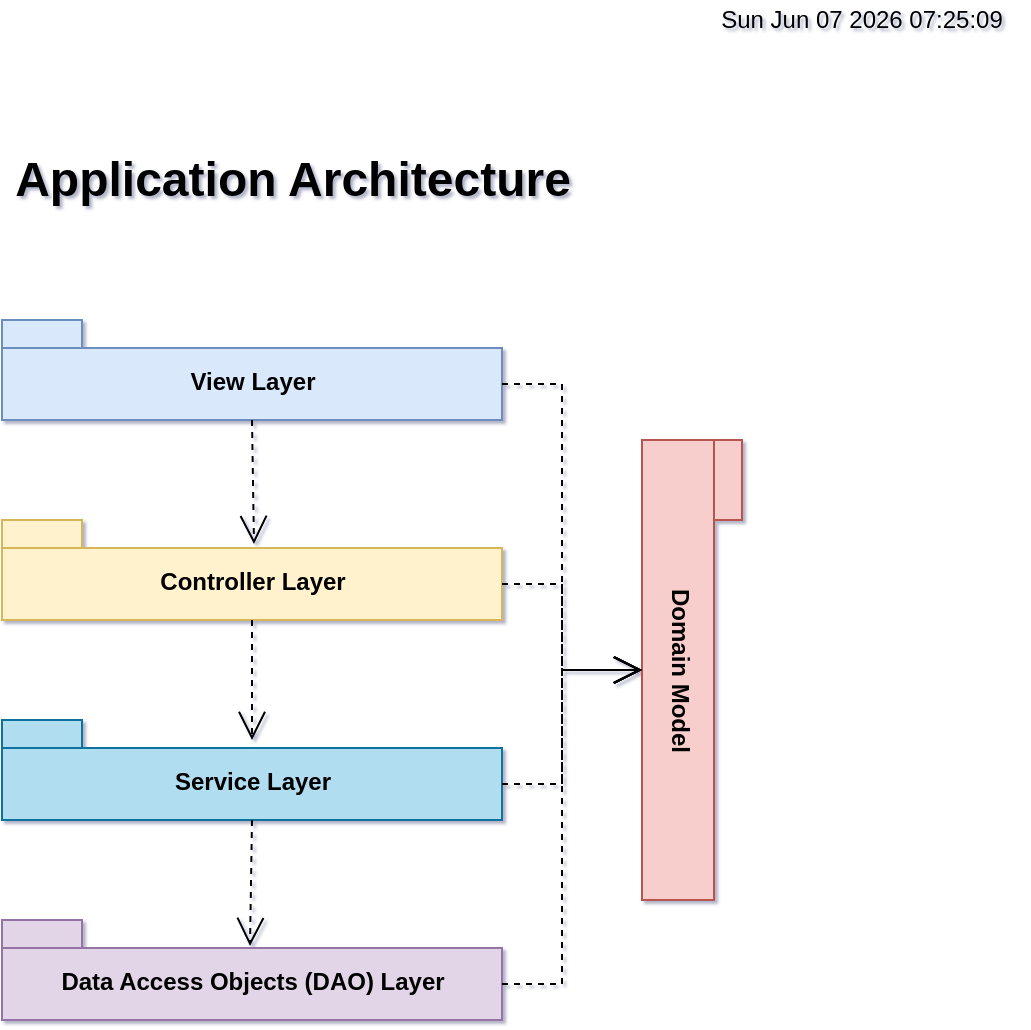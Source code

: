 <mxfile version="18.0.2" type="device" pages="9"><diagram id="MXs3ozHTWlui5ipuz48L" name="Application Architecture"><mxGraphModel dx="780" dy="1105" grid="1" gridSize="10" guides="1" tooltips="1" connect="1" arrows="1" fold="1" page="1" pageScale="1" pageWidth="827" pageHeight="1169" math="0" shadow="1"><root><mxCell id="0"/><mxCell id="1" parent="0"/><mxCell id="CbSBivDIdDKj3Toj3mvh-1" value="&lt;font style=&quot;font-size: 12px;&quot;&gt;View Layer&lt;/font&gt;" style="shape=folder;fontStyle=1;spacingTop=10;tabWidth=40;tabHeight=14;tabPosition=left;html=1;fillColor=#dae8fc;strokeColor=#6c8ebf;fontSize=14;" parent="1" vertex="1"><mxGeometry x="300" y="180" width="250" height="50" as="geometry"/></mxCell><mxCell id="CbSBivDIdDKj3Toj3mvh-2" value="&lt;font style=&quot;font-size: 12px;&quot;&gt;Controller Layer&lt;/font&gt;" style="shape=folder;fontStyle=1;spacingTop=10;tabWidth=40;tabHeight=14;tabPosition=left;html=1;fillColor=#fff2cc;strokeColor=#d6b656;fontSize=14;" parent="1" vertex="1"><mxGeometry x="300" y="280" width="250" height="50" as="geometry"/></mxCell><mxCell id="CbSBivDIdDKj3Toj3mvh-3" value="&lt;font style=&quot;font-size: 12px;&quot;&gt;Service Layer&lt;/font&gt;" style="shape=folder;fontStyle=1;spacingTop=10;tabWidth=40;tabHeight=14;tabPosition=left;html=1;fillColor=#b1ddf0;strokeColor=#10739e;fontSize=14;" parent="1" vertex="1"><mxGeometry x="300" y="380" width="250" height="50" as="geometry"/></mxCell><mxCell id="CbSBivDIdDKj3Toj3mvh-4" value="&lt;font style=&quot;font-size: 12px;&quot;&gt;Data Access Objects (DAO) Layer&lt;/font&gt;" style="shape=folder;fontStyle=1;spacingTop=10;tabWidth=40;tabHeight=14;tabPosition=left;html=1;fillColor=#e1d5e7;strokeColor=#9673a6;fontSize=14;" parent="1" vertex="1"><mxGeometry x="300" y="480" width="250" height="50" as="geometry"/></mxCell><mxCell id="CbSBivDIdDKj3Toj3mvh-5" value="&lt;font style=&quot;font-size: 12px;&quot;&gt;Domain Model&lt;/font&gt;" style="shape=folder;fontStyle=1;spacingTop=10;tabWidth=40;tabHeight=14;tabPosition=left;html=1;fillColor=#f8cecc;strokeColor=#b85450;rotation=90;fontSize=14;" parent="1" vertex="1"><mxGeometry x="530" y="330" width="230" height="50" as="geometry"/></mxCell><mxCell id="CbSBivDIdDKj3Toj3mvh-6" value="Use" style="endArrow=open;endSize=12;dashed=1;html=1;rounded=0;exitX=0.5;exitY=1;exitDx=0;exitDy=0;exitPerimeter=0;entryX=0.504;entryY=0.24;entryDx=0;entryDy=0;entryPerimeter=0;fontColor=none;noLabel=1;" parent="1" source="CbSBivDIdDKj3Toj3mvh-1" target="CbSBivDIdDKj3Toj3mvh-2" edge="1"><mxGeometry width="160" relative="1" as="geometry"><mxPoint x="320" y="560" as="sourcePoint"/><mxPoint x="480" y="560" as="targetPoint"/></mxGeometry></mxCell><mxCell id="CbSBivDIdDKj3Toj3mvh-7" value="Use" style="endArrow=open;endSize=12;dashed=1;html=1;rounded=0;exitX=0.5;exitY=1;exitDx=0;exitDy=0;exitPerimeter=0;entryX=0.5;entryY=0.2;entryDx=0;entryDy=0;entryPerimeter=0;fontColor=none;noLabel=1;" parent="1" source="CbSBivDIdDKj3Toj3mvh-2" target="CbSBivDIdDKj3Toj3mvh-3" edge="1"><mxGeometry width="160" relative="1" as="geometry"><mxPoint x="445" y="240" as="sourcePoint"/><mxPoint x="445.92" y="302" as="targetPoint"/></mxGeometry></mxCell><mxCell id="CbSBivDIdDKj3Toj3mvh-8" value="Use" style="endArrow=open;endSize=12;dashed=1;html=1;rounded=0;exitX=0.5;exitY=1;exitDx=0;exitDy=0;exitPerimeter=0;entryX=0.496;entryY=0.26;entryDx=0;entryDy=0;entryPerimeter=0;fontColor=none;noLabel=1;" parent="1" source="CbSBivDIdDKj3Toj3mvh-3" target="CbSBivDIdDKj3Toj3mvh-4" edge="1"><mxGeometry width="160" relative="1" as="geometry"><mxPoint x="445" y="240" as="sourcePoint"/><mxPoint x="445.92" y="302" as="targetPoint"/></mxGeometry></mxCell><mxCell id="CbSBivDIdDKj3Toj3mvh-9" value="Use" style="endArrow=open;endSize=12;dashed=1;html=1;rounded=0;entryX=0.5;entryY=1;entryDx=0;entryDy=0;entryPerimeter=0;fontColor=none;noLabel=1;exitX=0;exitY=0;exitDx=250;exitDy=32;exitPerimeter=0;" parent="1" source="CbSBivDIdDKj3Toj3mvh-1" target="CbSBivDIdDKj3Toj3mvh-5" edge="1"><mxGeometry width="160" relative="1" as="geometry"><mxPoint x="600" y="180" as="sourcePoint"/><mxPoint x="445.92" y="302" as="targetPoint"/><Array as="points"><mxPoint x="580" y="212"/><mxPoint x="580" y="355"/></Array></mxGeometry></mxCell><mxCell id="CbSBivDIdDKj3Toj3mvh-10" value="Use" style="endArrow=open;endSize=12;dashed=1;html=1;rounded=0;entryX=0.5;entryY=1;entryDx=0;entryDy=0;entryPerimeter=0;fontColor=none;noLabel=1;exitX=0;exitY=0;exitDx=250;exitDy=32;exitPerimeter=0;" parent="1" source="CbSBivDIdDKj3Toj3mvh-2" target="CbSBivDIdDKj3Toj3mvh-5" edge="1"><mxGeometry width="160" relative="1" as="geometry"><mxPoint x="550" y="260" as="sourcePoint"/><mxPoint x="630" y="365" as="targetPoint"/><Array as="points"><mxPoint x="580" y="312"/><mxPoint x="580" y="355"/></Array></mxGeometry></mxCell><mxCell id="CbSBivDIdDKj3Toj3mvh-11" value="Use" style="endArrow=open;endSize=12;dashed=1;html=1;rounded=0;entryX=0.5;entryY=1;entryDx=0;entryDy=0;entryPerimeter=0;fontColor=none;noLabel=1;exitX=0;exitY=0;exitDx=250;exitDy=32;exitPerimeter=0;" parent="1" source="CbSBivDIdDKj3Toj3mvh-3" target="CbSBivDIdDKj3Toj3mvh-5" edge="1"><mxGeometry width="160" relative="1" as="geometry"><mxPoint x="540" y="370" as="sourcePoint"/><mxPoint x="630" y="365" as="targetPoint"/><Array as="points"><mxPoint x="580" y="412"/><mxPoint x="580" y="355"/></Array></mxGeometry></mxCell><mxCell id="CbSBivDIdDKj3Toj3mvh-12" value="Use" style="endArrow=open;endSize=12;dashed=1;html=1;rounded=0;entryX=0.5;entryY=1;entryDx=0;entryDy=0;entryPerimeter=0;fontColor=none;noLabel=1;exitX=0;exitY=0;exitDx=250;exitDy=32;exitPerimeter=0;" parent="1" source="CbSBivDIdDKj3Toj3mvh-4" target="CbSBivDIdDKj3Toj3mvh-5" edge="1"><mxGeometry width="160" relative="1" as="geometry"><mxPoint x="580" y="560" as="sourcePoint"/><mxPoint x="630" y="365" as="targetPoint"/><Array as="points"><mxPoint x="580" y="512"/><mxPoint x="580" y="355"/></Array></mxGeometry></mxCell><mxCell id="CbSBivDIdDKj3Toj3mvh-14" value="Application Architecture" style="text;strokeColor=none;fillColor=none;html=1;fontSize=24;fontStyle=1;verticalAlign=middle;align=center;fontColor=none;" parent="1" vertex="1"><mxGeometry x="300" y="90" width="290" height="40" as="geometry"/></mxCell><UserObject label="%date{ddd mmm dd yyyy HH:MM:ss}%" placeholders="1" id="CbSBivDIdDKj3Toj3mvh-15"><mxCell style="text;html=1;strokeColor=none;fillColor=none;align=center;verticalAlign=middle;whiteSpace=wrap;overflow=hidden;fontColor=none;" parent="1" vertex="1"><mxGeometry x="650" y="20" width="160" height="20" as="geometry"/></mxCell></UserObject></root></mxGraphModel></diagram><diagram id="5ti6Nnm8XtSypzYUshmf" name="Packages"><mxGraphModel dx="967" dy="1308" grid="1" gridSize="10" guides="1" tooltips="1" connect="1" arrows="1" fold="1" page="1" pageScale="1" pageWidth="1169" pageHeight="827" math="0" shadow="0"><root><mxCell id="0"/><mxCell id="1" parent="0"/><mxCell id="YzN8dPbACS8_BR30CQgm-1" value="view" style="shape=folder;fontStyle=1;spacingTop=10;tabWidth=40;tabHeight=14;tabPosition=left;html=1;fontSize=14;fillColor=#fff2cc;strokeColor=#d6b656;" vertex="1" parent="1"><mxGeometry x="320" y="110" width="100" height="60" as="geometry"/></mxCell><mxCell id="YzN8dPbACS8_BR30CQgm-3" value="controller" style="shape=folder;fontStyle=1;spacingTop=10;tabWidth=40;tabHeight=14;tabPosition=left;html=1;fontSize=14;fillColor=#fff2cc;strokeColor=#d6b656;" vertex="1" parent="1"><mxGeometry x="320" y="220" width="100" height="60" as="geometry"/></mxCell><mxCell id="YzN8dPbACS8_BR30CQgm-4" value="service" style="shape=folder;fontStyle=1;spacingTop=10;tabWidth=40;tabHeight=14;tabPosition=left;html=1;fontSize=14;fillColor=#fff2cc;strokeColor=#d6b656;" vertex="1" parent="1"><mxGeometry x="320" y="330" width="100" height="60" as="geometry"/></mxCell><mxCell id="YzN8dPbACS8_BR30CQgm-5" value="dao" style="shape=folder;fontStyle=1;spacingTop=10;tabWidth=40;tabHeight=14;tabPosition=left;html=1;fontSize=14;fillColor=#fff2cc;strokeColor=#d6b656;" vertex="1" parent="1"><mxGeometry x="320" y="440" width="100" height="60" as="geometry"/></mxCell><mxCell id="YzN8dPbACS8_BR30CQgm-6" value="repository" style="shape=folder;fontStyle=1;spacingTop=10;tabWidth=40;tabHeight=14;tabPosition=left;html=1;fontSize=14;fillColor=#fff2cc;strokeColor=#d6b656;" vertex="1" parent="1"><mxGeometry x="320" y="550" width="100" height="60" as="geometry"/></mxCell><mxCell id="YzN8dPbACS8_BR30CQgm-7" value="model" style="shape=folder;fontStyle=1;spacingTop=10;tabWidth=40;tabHeight=14;tabPosition=left;html=1;fontSize=14;fillColor=#fff2cc;strokeColor=#d6b656;" vertex="1" parent="1"><mxGeometry x="530" y="330" width="100" height="60" as="geometry"/></mxCell><mxCell id="YzN8dPbACS8_BR30CQgm-9" value="Use" style="endArrow=open;endSize=12;dashed=1;html=1;rounded=0;fontSize=14;fontColor=none;noLabel=1;" edge="1" parent="1" source="YzN8dPbACS8_BR30CQgm-1" target="YzN8dPbACS8_BR30CQgm-3"><mxGeometry width="160" relative="1" as="geometry"><mxPoint x="320" y="470" as="sourcePoint"/><mxPoint x="480" y="470" as="targetPoint"/></mxGeometry></mxCell><mxCell id="YzN8dPbACS8_BR30CQgm-10" value="Use" style="endArrow=open;endSize=12;dashed=1;html=1;rounded=0;fontSize=14;fontColor=none;noLabel=1;" edge="1" parent="1" source="YzN8dPbACS8_BR30CQgm-3" target="YzN8dPbACS8_BR30CQgm-4"><mxGeometry width="160" relative="1" as="geometry"><mxPoint x="380" y="180" as="sourcePoint"/><mxPoint x="450" y="280" as="targetPoint"/></mxGeometry></mxCell><mxCell id="YzN8dPbACS8_BR30CQgm-11" value="Use" style="endArrow=open;endSize=12;dashed=1;html=1;rounded=0;fontSize=14;fontColor=none;noLabel=1;" edge="1" parent="1" source="YzN8dPbACS8_BR30CQgm-4" target="YzN8dPbACS8_BR30CQgm-5"><mxGeometry width="160" relative="1" as="geometry"><mxPoint x="380" y="180" as="sourcePoint"/><mxPoint x="380" y="230" as="targetPoint"/></mxGeometry></mxCell><mxCell id="YzN8dPbACS8_BR30CQgm-12" value="Use" style="endArrow=open;endSize=12;dashed=1;html=1;rounded=0;fontSize=14;fontColor=none;noLabel=1;" edge="1" parent="1" source="YzN8dPbACS8_BR30CQgm-5" target="YzN8dPbACS8_BR30CQgm-6"><mxGeometry width="160" relative="1" as="geometry"><mxPoint x="380" y="290" as="sourcePoint"/><mxPoint x="380" y="340" as="targetPoint"/></mxGeometry></mxCell><mxCell id="YzN8dPbACS8_BR30CQgm-13" value="Use" style="endArrow=open;endSize=12;dashed=1;html=1;rounded=0;fontSize=14;fontColor=none;noLabel=1;" edge="1" parent="1" source="YzN8dPbACS8_BR30CQgm-3" target="YzN8dPbACS8_BR30CQgm-7"><mxGeometry width="160" relative="1" as="geometry"><mxPoint x="380" y="290" as="sourcePoint"/><mxPoint x="380" y="340" as="targetPoint"/><Array as="points"><mxPoint x="450" y="250"/></Array></mxGeometry></mxCell><mxCell id="YzN8dPbACS8_BR30CQgm-14" value="Use" style="endArrow=open;endSize=12;dashed=1;html=1;rounded=0;fontSize=14;fontColor=none;noLabel=1;" edge="1" parent="1" source="YzN8dPbACS8_BR30CQgm-4" target="YzN8dPbACS8_BR30CQgm-7"><mxGeometry width="160" relative="1" as="geometry"><mxPoint x="430" y="286.19" as="sourcePoint"/><mxPoint x="540" y="343.81" as="targetPoint"/></mxGeometry></mxCell><mxCell id="YzN8dPbACS8_BR30CQgm-15" value="Use" style="endArrow=open;endSize=12;dashed=1;html=1;rounded=0;fontSize=14;fontColor=none;noLabel=1;" edge="1" parent="1" source="YzN8dPbACS8_BR30CQgm-5" target="YzN8dPbACS8_BR30CQgm-7"><mxGeometry width="160" relative="1" as="geometry"><mxPoint x="430" y="370" as="sourcePoint"/><mxPoint x="540" y="370" as="targetPoint"/><Array as="points"><mxPoint x="450" y="470"/></Array></mxGeometry></mxCell><mxCell id="YzN8dPbACS8_BR30CQgm-16" value="Use" style="endArrow=open;endSize=12;dashed=1;html=1;rounded=0;fontSize=14;fontColor=none;noLabel=1;" edge="1" parent="1" source="YzN8dPbACS8_BR30CQgm-6" target="YzN8dPbACS8_BR30CQgm-7"><mxGeometry width="160" relative="1" as="geometry"><mxPoint x="430" y="453.81" as="sourcePoint"/><mxPoint x="540" y="396.19" as="targetPoint"/><Array as="points"><mxPoint x="460" y="580"/></Array></mxGeometry></mxCell></root></mxGraphModel></diagram><diagram id="wDyA8nDonhvM3q279fTj" name="Database"><mxGraphModel dx="780" dy="1105" grid="1" gridSize="10" guides="1" tooltips="1" connect="1" arrows="1" fold="1" page="1" pageScale="1" pageWidth="827" pageHeight="1169" math="0" shadow="0"><root><mxCell id="0"/><mxCell id="1" parent="0"/><mxCell id="NSRFUE8haR6alHJNBuSC-48" value="student_registrations" style="shape=table;startSize=30;container=1;collapsible=1;childLayout=tableLayout;fixedRows=1;rowLines=0;fontStyle=1;align=center;resizeLast=1;" parent="1" vertex="1"><mxGeometry x="590" y="330" width="180" height="310" as="geometry"/></mxCell><mxCell id="NSRFUE8haR6alHJNBuSC-49" value="" style="shape=tableRow;horizontal=0;startSize=0;swimlaneHead=0;swimlaneBody=0;fillColor=none;collapsible=0;dropTarget=0;points=[[0,0.5],[1,0.5]];portConstraint=eastwest;top=0;left=0;right=0;bottom=0;" parent="NSRFUE8haR6alHJNBuSC-48" vertex="1"><mxGeometry y="30" width="180" height="30" as="geometry"/></mxCell><mxCell id="NSRFUE8haR6alHJNBuSC-50" value="PK" style="shape=partialRectangle;connectable=0;fillColor=none;top=0;left=0;bottom=0;right=0;fontStyle=1;overflow=hidden;" parent="NSRFUE8haR6alHJNBuSC-49" vertex="1"><mxGeometry width="60" height="30" as="geometry"><mxRectangle width="60" height="30" as="alternateBounds"/></mxGeometry></mxCell><mxCell id="NSRFUE8haR6alHJNBuSC-51" value="id" style="shape=partialRectangle;connectable=0;fillColor=none;top=0;left=0;bottom=0;right=0;align=left;spacingLeft=6;fontStyle=5;overflow=hidden;" parent="NSRFUE8haR6alHJNBuSC-49" vertex="1"><mxGeometry x="60" width="120" height="30" as="geometry"><mxRectangle width="120" height="30" as="alternateBounds"/></mxGeometry></mxCell><mxCell id="NSRFUE8haR6alHJNBuSC-52" value="" style="shape=tableRow;horizontal=0;startSize=0;swimlaneHead=0;swimlaneBody=0;fillColor=none;collapsible=0;dropTarget=0;points=[[0,0.5],[1,0.5]];portConstraint=eastwest;top=0;left=0;right=0;bottom=1;" parent="NSRFUE8haR6alHJNBuSC-48" vertex="1"><mxGeometry y="60" width="180" height="30" as="geometry"/></mxCell><mxCell id="NSRFUE8haR6alHJNBuSC-53" value="FK" style="shape=partialRectangle;connectable=0;fillColor=none;top=0;left=0;bottom=0;right=0;fontStyle=1;overflow=hidden;" parent="NSRFUE8haR6alHJNBuSC-52" vertex="1"><mxGeometry width="60" height="30" as="geometry"><mxRectangle width="60" height="30" as="alternateBounds"/></mxGeometry></mxCell><mxCell id="NSRFUE8haR6alHJNBuSC-54" value="course_id" style="shape=partialRectangle;connectable=0;fillColor=none;top=0;left=0;bottom=0;right=0;align=left;spacingLeft=6;fontStyle=5;overflow=hidden;" parent="NSRFUE8haR6alHJNBuSC-52" vertex="1"><mxGeometry x="60" width="120" height="30" as="geometry"><mxRectangle width="120" height="30" as="alternateBounds"/></mxGeometry></mxCell><mxCell id="NSRFUE8haR6alHJNBuSC-55" value="" style="shape=tableRow;horizontal=0;startSize=0;swimlaneHead=0;swimlaneBody=0;fillColor=none;collapsible=0;dropTarget=0;points=[[0,0.5],[1,0.5]];portConstraint=eastwest;top=0;left=0;right=0;bottom=0;" parent="NSRFUE8haR6alHJNBuSC-48" vertex="1"><mxGeometry y="90" width="180" height="30" as="geometry"/></mxCell><mxCell id="NSRFUE8haR6alHJNBuSC-56" value="" style="shape=partialRectangle;connectable=0;fillColor=none;top=0;left=0;bottom=0;right=0;editable=1;overflow=hidden;" parent="NSRFUE8haR6alHJNBuSC-55" vertex="1"><mxGeometry width="60" height="30" as="geometry"><mxRectangle width="60" height="30" as="alternateBounds"/></mxGeometry></mxCell><mxCell id="NSRFUE8haR6alHJNBuSC-57" value="name" style="shape=partialRectangle;connectable=0;fillColor=none;top=0;left=0;bottom=0;right=0;align=left;spacingLeft=6;overflow=hidden;" parent="NSRFUE8haR6alHJNBuSC-55" vertex="1"><mxGeometry x="60" width="120" height="30" as="geometry"><mxRectangle width="120" height="30" as="alternateBounds"/></mxGeometry></mxCell><mxCell id="NSRFUE8haR6alHJNBuSC-58" value="" style="shape=tableRow;horizontal=0;startSize=0;swimlaneHead=0;swimlaneBody=0;fillColor=none;collapsible=0;dropTarget=0;points=[[0,0.5],[1,0.5]];portConstraint=eastwest;top=0;left=0;right=0;bottom=0;" parent="NSRFUE8haR6alHJNBuSC-48" vertex="1"><mxGeometry y="120" width="180" height="30" as="geometry"/></mxCell><mxCell id="NSRFUE8haR6alHJNBuSC-59" value="" style="shape=partialRectangle;connectable=0;fillColor=none;top=0;left=0;bottom=0;right=0;editable=1;overflow=hidden;" parent="NSRFUE8haR6alHJNBuSC-58" vertex="1"><mxGeometry width="60" height="30" as="geometry"><mxRectangle width="60" height="30" as="alternateBounds"/></mxGeometry></mxCell><mxCell id="NSRFUE8haR6alHJNBuSC-60" value="year_of_studies" style="shape=partialRectangle;connectable=0;fillColor=none;top=0;left=0;bottom=0;right=0;align=left;spacingLeft=6;overflow=hidden;" parent="NSRFUE8haR6alHJNBuSC-58" vertex="1"><mxGeometry x="60" width="120" height="30" as="geometry"><mxRectangle width="120" height="30" as="alternateBounds"/></mxGeometry></mxCell><mxCell id="NSRFUE8haR6alHJNBuSC-61" value="" style="shape=tableRow;horizontal=0;startSize=0;swimlaneHead=0;swimlaneBody=0;fillColor=none;collapsible=0;dropTarget=0;points=[[0,0.5],[1,0.5]];portConstraint=eastwest;top=0;left=0;right=0;bottom=0;" parent="NSRFUE8haR6alHJNBuSC-48" vertex="1"><mxGeometry y="150" width="180" height="30" as="geometry"/></mxCell><mxCell id="NSRFUE8haR6alHJNBuSC-62" value="" style="shape=partialRectangle;connectable=0;fillColor=none;top=0;left=0;bottom=0;right=0;editable=1;overflow=hidden;" parent="NSRFUE8haR6alHJNBuSC-61" vertex="1"><mxGeometry width="60" height="30" as="geometry"><mxRectangle width="60" height="30" as="alternateBounds"/></mxGeometry></mxCell><mxCell id="NSRFUE8haR6alHJNBuSC-63" value="semester" style="shape=partialRectangle;connectable=0;fillColor=none;top=0;left=0;bottom=0;right=0;align=left;spacingLeft=6;overflow=hidden;" parent="NSRFUE8haR6alHJNBuSC-61" vertex="1"><mxGeometry x="60" width="120" height="30" as="geometry"><mxRectangle width="120" height="30" as="alternateBounds"/></mxGeometry></mxCell><mxCell id="NSRFUE8haR6alHJNBuSC-64" value="" style="shape=tableRow;horizontal=0;startSize=0;swimlaneHead=0;swimlaneBody=0;fillColor=none;collapsible=0;dropTarget=0;points=[[0,0.5],[1,0.5]];portConstraint=eastwest;top=0;left=0;right=0;bottom=0;" parent="NSRFUE8haR6alHJNBuSC-48" vertex="1"><mxGeometry y="180" width="180" height="30" as="geometry"/></mxCell><mxCell id="NSRFUE8haR6alHJNBuSC-65" value="" style="shape=partialRectangle;connectable=0;fillColor=none;top=0;left=0;bottom=0;right=0;editable=1;overflow=hidden;" parent="NSRFUE8haR6alHJNBuSC-64" vertex="1"><mxGeometry width="60" height="30" as="geometry"><mxRectangle width="60" height="30" as="alternateBounds"/></mxGeometry></mxCell><mxCell id="NSRFUE8haR6alHJNBuSC-66" value="year_of_registration" style="shape=partialRectangle;connectable=0;fillColor=none;top=0;left=0;bottom=0;right=0;align=left;spacingLeft=6;overflow=hidden;" parent="NSRFUE8haR6alHJNBuSC-64" vertex="1"><mxGeometry x="60" width="120" height="30" as="geometry"><mxRectangle width="120" height="30" as="alternateBounds"/></mxGeometry></mxCell><mxCell id="NSRFUE8haR6alHJNBuSC-67" value="" style="shape=tableRow;horizontal=0;startSize=0;swimlaneHead=0;swimlaneBody=0;fillColor=none;collapsible=0;dropTarget=0;points=[[0,0.5],[1,0.5]];portConstraint=eastwest;top=0;left=0;right=0;bottom=0;" parent="NSRFUE8haR6alHJNBuSC-48" vertex="1"><mxGeometry y="210" width="180" height="30" as="geometry"/></mxCell><mxCell id="NSRFUE8haR6alHJNBuSC-68" value="" style="shape=partialRectangle;connectable=0;fillColor=none;top=0;left=0;bottom=0;right=0;editable=1;overflow=hidden;" parent="NSRFUE8haR6alHJNBuSC-67" vertex="1"><mxGeometry width="60" height="30" as="geometry"><mxRectangle width="60" height="30" as="alternateBounds"/></mxGeometry></mxCell><mxCell id="NSRFUE8haR6alHJNBuSC-69" value="project_grade" style="shape=partialRectangle;connectable=0;fillColor=none;top=0;left=0;bottom=0;right=0;align=left;spacingLeft=6;overflow=hidden;" parent="NSRFUE8haR6alHJNBuSC-67" vertex="1"><mxGeometry x="60" width="120" height="30" as="geometry"><mxRectangle width="120" height="30" as="alternateBounds"/></mxGeometry></mxCell><mxCell id="NSRFUE8haR6alHJNBuSC-70" value="" style="shape=tableRow;horizontal=0;startSize=0;swimlaneHead=0;swimlaneBody=0;fillColor=none;collapsible=0;dropTarget=0;points=[[0,0.5],[1,0.5]];portConstraint=eastwest;top=0;left=0;right=0;bottom=0;" parent="NSRFUE8haR6alHJNBuSC-48" vertex="1"><mxGeometry y="240" width="180" height="30" as="geometry"/></mxCell><mxCell id="NSRFUE8haR6alHJNBuSC-71" value="" style="shape=partialRectangle;connectable=0;fillColor=none;top=0;left=0;bottom=0;right=0;editable=1;overflow=hidden;" parent="NSRFUE8haR6alHJNBuSC-70" vertex="1"><mxGeometry width="60" height="30" as="geometry"><mxRectangle width="60" height="30" as="alternateBounds"/></mxGeometry></mxCell><mxCell id="NSRFUE8haR6alHJNBuSC-72" value="exam_grade" style="shape=partialRectangle;connectable=0;fillColor=none;top=0;left=0;bottom=0;right=0;align=left;spacingLeft=6;overflow=hidden;" parent="NSRFUE8haR6alHJNBuSC-70" vertex="1"><mxGeometry x="60" width="120" height="30" as="geometry"><mxRectangle width="120" height="30" as="alternateBounds"/></mxGeometry></mxCell><mxCell id="NSRFUE8haR6alHJNBuSC-73" value="" style="shape=tableRow;horizontal=0;startSize=0;swimlaneHead=0;swimlaneBody=0;fillColor=none;collapsible=0;dropTarget=0;points=[[0,0.5],[1,0.5]];portConstraint=eastwest;top=0;left=0;right=0;bottom=0;" parent="NSRFUE8haR6alHJNBuSC-48" vertex="1"><mxGeometry y="270" width="180" height="30" as="geometry"/></mxCell><mxCell id="NSRFUE8haR6alHJNBuSC-74" value="" style="shape=partialRectangle;connectable=0;fillColor=none;top=0;left=0;bottom=0;right=0;editable=1;overflow=hidden;" parent="NSRFUE8haR6alHJNBuSC-73" vertex="1"><mxGeometry width="60" height="30" as="geometry"><mxRectangle width="60" height="30" as="alternateBounds"/></mxGeometry></mxCell><mxCell id="NSRFUE8haR6alHJNBuSC-75" value="grade" style="shape=partialRectangle;connectable=0;fillColor=none;top=0;left=0;bottom=0;right=0;align=left;spacingLeft=6;overflow=hidden;" parent="NSRFUE8haR6alHJNBuSC-73" vertex="1"><mxGeometry x="60" width="120" height="30" as="geometry"><mxRectangle width="120" height="30" as="alternateBounds"/></mxGeometry></mxCell><mxCell id="NV11VvSzBYfnHuWh-QmX-1" value="instructors" style="shape=table;startSize=30;container=1;collapsible=1;childLayout=tableLayout;fixedRows=1;rowLines=0;fontStyle=1;align=center;resizeLast=1;" parent="1" vertex="1"><mxGeometry x="120" y="450" width="180" height="100" as="geometry"/></mxCell><mxCell id="NV11VvSzBYfnHuWh-QmX-2" value="" style="shape=tableRow;horizontal=0;startSize=0;swimlaneHead=0;swimlaneBody=0;fillColor=none;collapsible=0;dropTarget=0;points=[[0,0.5],[1,0.5]];portConstraint=eastwest;top=0;left=0;right=0;bottom=1;" parent="NV11VvSzBYfnHuWh-QmX-1" vertex="1"><mxGeometry y="30" width="180" height="30" as="geometry"/></mxCell><mxCell id="NV11VvSzBYfnHuWh-QmX-3" value="PK" style="shape=partialRectangle;connectable=0;fillColor=none;top=0;left=0;bottom=0;right=0;fontStyle=1;overflow=hidden;" parent="NV11VvSzBYfnHuWh-QmX-2" vertex="1"><mxGeometry width="30" height="30" as="geometry"><mxRectangle width="30" height="30" as="alternateBounds"/></mxGeometry></mxCell><mxCell id="NV11VvSzBYfnHuWh-QmX-4" value="username" style="shape=partialRectangle;connectable=0;fillColor=none;top=0;left=0;bottom=0;right=0;align=left;spacingLeft=6;fontStyle=5;overflow=hidden;" parent="NV11VvSzBYfnHuWh-QmX-2" vertex="1"><mxGeometry x="30" width="150" height="30" as="geometry"><mxRectangle width="150" height="30" as="alternateBounds"/></mxGeometry></mxCell><mxCell id="NV11VvSzBYfnHuWh-QmX-8" value="" style="shape=tableRow;horizontal=0;startSize=0;swimlaneHead=0;swimlaneBody=0;fillColor=none;collapsible=0;dropTarget=0;points=[[0,0.5],[1,0.5]];portConstraint=eastwest;top=0;left=0;right=0;bottom=0;" parent="NV11VvSzBYfnHuWh-QmX-1" vertex="1"><mxGeometry y="60" width="180" height="30" as="geometry"/></mxCell><mxCell id="NV11VvSzBYfnHuWh-QmX-9" value="" style="shape=partialRectangle;connectable=0;fillColor=none;top=0;left=0;bottom=0;right=0;editable=1;overflow=hidden;" parent="NV11VvSzBYfnHuWh-QmX-8" vertex="1"><mxGeometry width="30" height="30" as="geometry"><mxRectangle width="30" height="30" as="alternateBounds"/></mxGeometry></mxCell><mxCell id="NV11VvSzBYfnHuWh-QmX-10" value="password" style="shape=partialRectangle;connectable=0;fillColor=none;top=0;left=0;bottom=0;right=0;align=left;spacingLeft=6;overflow=hidden;" parent="NV11VvSzBYfnHuWh-QmX-8" vertex="1"><mxGeometry x="30" width="150" height="30" as="geometry"><mxRectangle width="150" height="30" as="alternateBounds"/></mxGeometry></mxCell><mxCell id="NV11VvSzBYfnHuWh-QmX-26" value="courses" style="shape=table;startSize=30;container=1;collapsible=1;childLayout=tableLayout;fixedRows=1;rowLines=0;fontStyle=1;align=center;resizeLast=1;" parent="1" vertex="1"><mxGeometry x="340" y="360" width="190" height="310" as="geometry"/></mxCell><mxCell id="NV11VvSzBYfnHuWh-QmX-27" value="" style="shape=tableRow;horizontal=0;startSize=0;swimlaneHead=0;swimlaneBody=0;fillColor=none;collapsible=0;dropTarget=0;points=[[0,0.5],[1,0.5]];portConstraint=eastwest;top=0;left=0;right=0;bottom=0;" parent="NV11VvSzBYfnHuWh-QmX-26" vertex="1"><mxGeometry y="30" width="190" height="30" as="geometry"/></mxCell><mxCell id="NV11VvSzBYfnHuWh-QmX-28" value="PK" style="shape=partialRectangle;connectable=0;fillColor=none;top=0;left=0;bottom=0;right=0;fontStyle=1;overflow=hidden;" parent="NV11VvSzBYfnHuWh-QmX-27" vertex="1"><mxGeometry width="60" height="30" as="geometry"><mxRectangle width="60" height="30" as="alternateBounds"/></mxGeometry></mxCell><mxCell id="NV11VvSzBYfnHuWh-QmX-29" value="id" style="shape=partialRectangle;connectable=0;fillColor=none;top=0;left=0;bottom=0;right=0;align=left;spacingLeft=6;fontStyle=5;overflow=hidden;" parent="NV11VvSzBYfnHuWh-QmX-27" vertex="1"><mxGeometry x="60" width="130" height="30" as="geometry"><mxRectangle width="130" height="30" as="alternateBounds"/></mxGeometry></mxCell><mxCell id="NV11VvSzBYfnHuWh-QmX-30" value="" style="shape=tableRow;horizontal=0;startSize=0;swimlaneHead=0;swimlaneBody=0;fillColor=none;collapsible=0;dropTarget=0;points=[[0,0.5],[1,0.5]];portConstraint=eastwest;top=0;left=0;right=0;bottom=1;" parent="NV11VvSzBYfnHuWh-QmX-26" vertex="1"><mxGeometry y="60" width="190" height="30" as="geometry"/></mxCell><mxCell id="NV11VvSzBYfnHuWh-QmX-31" value="FK" style="shape=partialRectangle;connectable=0;fillColor=none;top=0;left=0;bottom=0;right=0;fontStyle=1;overflow=hidden;" parent="NV11VvSzBYfnHuWh-QmX-30" vertex="1"><mxGeometry width="60" height="30" as="geometry"><mxRectangle width="60" height="30" as="alternateBounds"/></mxGeometry></mxCell><mxCell id="NV11VvSzBYfnHuWh-QmX-32" value="instructor" style="shape=partialRectangle;connectable=0;fillColor=none;top=0;left=0;bottom=0;right=0;align=left;spacingLeft=6;fontStyle=5;overflow=hidden;" parent="NV11VvSzBYfnHuWh-QmX-30" vertex="1"><mxGeometry x="60" width="130" height="30" as="geometry"><mxRectangle width="130" height="30" as="alternateBounds"/></mxGeometry></mxCell><mxCell id="NV11VvSzBYfnHuWh-QmX-36" value="" style="shape=tableRow;horizontal=0;startSize=0;swimlaneHead=0;swimlaneBody=0;fillColor=none;collapsible=0;dropTarget=0;points=[[0,0.5],[1,0.5]];portConstraint=eastwest;top=0;left=0;right=0;bottom=0;" parent="NV11VvSzBYfnHuWh-QmX-26" vertex="1"><mxGeometry y="90" width="190" height="30" as="geometry"/></mxCell><mxCell id="NV11VvSzBYfnHuWh-QmX-37" value="" style="shape=partialRectangle;connectable=0;fillColor=none;top=0;left=0;bottom=0;right=0;editable=1;overflow=hidden;" parent="NV11VvSzBYfnHuWh-QmX-36" vertex="1"><mxGeometry width="60" height="30" as="geometry"><mxRectangle width="60" height="30" as="alternateBounds"/></mxGeometry></mxCell><mxCell id="NV11VvSzBYfnHuWh-QmX-38" value="name" style="shape=partialRectangle;connectable=0;fillColor=none;top=0;left=0;bottom=0;right=0;align=left;spacingLeft=6;overflow=hidden;" parent="NV11VvSzBYfnHuWh-QmX-36" vertex="1"><mxGeometry x="60" width="130" height="30" as="geometry"><mxRectangle width="130" height="30" as="alternateBounds"/></mxGeometry></mxCell><mxCell id="QgENxQIbx64W6M1P0_DC-4" value="" style="shape=tableRow;horizontal=0;startSize=0;swimlaneHead=0;swimlaneBody=0;fillColor=none;collapsible=0;dropTarget=0;points=[[0,0.5],[1,0.5]];portConstraint=eastwest;top=0;left=0;right=0;bottom=0;" vertex="1" parent="NV11VvSzBYfnHuWh-QmX-26"><mxGeometry y="120" width="190" height="30" as="geometry"/></mxCell><mxCell id="QgENxQIbx64W6M1P0_DC-5" value="" style="shape=partialRectangle;connectable=0;fillColor=none;top=0;left=0;bottom=0;right=0;editable=1;overflow=hidden;" vertex="1" parent="QgENxQIbx64W6M1P0_DC-4"><mxGeometry width="60" height="30" as="geometry"><mxRectangle width="60" height="30" as="alternateBounds"/></mxGeometry></mxCell><mxCell id="QgENxQIbx64W6M1P0_DC-6" value="description" style="shape=partialRectangle;connectable=0;fillColor=none;top=0;left=0;bottom=0;right=0;align=left;spacingLeft=6;overflow=hidden;" vertex="1" parent="QgENxQIbx64W6M1P0_DC-4"><mxGeometry x="60" width="130" height="30" as="geometry"><mxRectangle width="130" height="30" as="alternateBounds"/></mxGeometry></mxCell><mxCell id="NV11VvSzBYfnHuWh-QmX-39" value="" style="shape=tableRow;horizontal=0;startSize=0;swimlaneHead=0;swimlaneBody=0;fillColor=none;collapsible=0;dropTarget=0;points=[[0,0.5],[1,0.5]];portConstraint=eastwest;top=0;left=0;right=0;bottom=0;" parent="NV11VvSzBYfnHuWh-QmX-26" vertex="1"><mxGeometry y="150" width="190" height="30" as="geometry"/></mxCell><mxCell id="NV11VvSzBYfnHuWh-QmX-40" value="" style="shape=partialRectangle;connectable=0;fillColor=none;top=0;left=0;bottom=0;right=0;editable=1;overflow=hidden;" parent="NV11VvSzBYfnHuWh-QmX-39" vertex="1"><mxGeometry width="60" height="30" as="geometry"><mxRectangle width="60" height="30" as="alternateBounds"/></mxGeometry></mxCell><mxCell id="NV11VvSzBYfnHuWh-QmX-41" value="syllabus" style="shape=partialRectangle;connectable=0;fillColor=none;top=0;left=0;bottom=0;right=0;align=left;spacingLeft=6;overflow=hidden;" parent="NV11VvSzBYfnHuWh-QmX-39" vertex="1"><mxGeometry x="60" width="130" height="30" as="geometry"><mxRectangle width="130" height="30" as="alternateBounds"/></mxGeometry></mxCell><mxCell id="NV11VvSzBYfnHuWh-QmX-45" value="" style="shape=tableRow;horizontal=0;startSize=0;swimlaneHead=0;swimlaneBody=0;fillColor=none;collapsible=0;dropTarget=0;points=[[0,0.5],[1,0.5]];portConstraint=eastwest;top=0;left=0;right=0;bottom=0;" parent="NV11VvSzBYfnHuWh-QmX-26" vertex="1"><mxGeometry y="180" width="190" height="30" as="geometry"/></mxCell><mxCell id="NV11VvSzBYfnHuWh-QmX-46" value="" style="shape=partialRectangle;connectable=0;fillColor=none;top=0;left=0;bottom=0;right=0;editable=1;overflow=hidden;" parent="NV11VvSzBYfnHuWh-QmX-45" vertex="1"><mxGeometry width="60" height="30" as="geometry"><mxRectangle width="60" height="30" as="alternateBounds"/></mxGeometry></mxCell><mxCell id="NV11VvSzBYfnHuWh-QmX-47" value="year" style="shape=partialRectangle;connectable=0;fillColor=none;top=0;left=0;bottom=0;right=0;align=left;spacingLeft=6;overflow=hidden;" parent="NV11VvSzBYfnHuWh-QmX-45" vertex="1"><mxGeometry x="60" width="130" height="30" as="geometry"><mxRectangle width="130" height="30" as="alternateBounds"/></mxGeometry></mxCell><mxCell id="NV11VvSzBYfnHuWh-QmX-48" value="" style="shape=tableRow;horizontal=0;startSize=0;swimlaneHead=0;swimlaneBody=0;fillColor=none;collapsible=0;dropTarget=0;points=[[0,0.5],[1,0.5]];portConstraint=eastwest;top=0;left=0;right=0;bottom=0;" parent="NV11VvSzBYfnHuWh-QmX-26" vertex="1"><mxGeometry y="210" width="190" height="30" as="geometry"/></mxCell><mxCell id="NV11VvSzBYfnHuWh-QmX-49" value="" style="shape=partialRectangle;connectable=0;fillColor=none;top=0;left=0;bottom=0;right=0;editable=1;overflow=hidden;" parent="NV11VvSzBYfnHuWh-QmX-48" vertex="1"><mxGeometry width="60" height="30" as="geometry"><mxRectangle width="60" height="30" as="alternateBounds"/></mxGeometry></mxCell><mxCell id="NV11VvSzBYfnHuWh-QmX-50" value="semester" style="shape=partialRectangle;connectable=0;fillColor=none;top=0;left=0;bottom=0;right=0;align=left;spacingLeft=6;overflow=hidden;" parent="NV11VvSzBYfnHuWh-QmX-48" vertex="1"><mxGeometry x="60" width="130" height="30" as="geometry"><mxRectangle width="130" height="30" as="alternateBounds"/></mxGeometry></mxCell><mxCell id="QgENxQIbx64W6M1P0_DC-1" value="" style="shape=tableRow;horizontal=0;startSize=0;swimlaneHead=0;swimlaneBody=0;fillColor=none;collapsible=0;dropTarget=0;points=[[0,0.5],[1,0.5]];portConstraint=eastwest;top=0;left=0;right=0;bottom=0;" vertex="1" parent="NV11VvSzBYfnHuWh-QmX-26"><mxGeometry y="240" width="190" height="30" as="geometry"/></mxCell><mxCell id="QgENxQIbx64W6M1P0_DC-2" value="" style="shape=partialRectangle;connectable=0;fillColor=none;top=0;left=0;bottom=0;right=0;editable=1;overflow=hidden;" vertex="1" parent="QgENxQIbx64W6M1P0_DC-1"><mxGeometry width="60" height="30" as="geometry"><mxRectangle width="60" height="30" as="alternateBounds"/></mxGeometry></mxCell><mxCell id="QgENxQIbx64W6M1P0_DC-3" value="student_registrations" style="shape=partialRectangle;connectable=0;fillColor=none;top=0;left=0;bottom=0;right=0;align=left;spacingLeft=6;overflow=hidden;fontStyle=2" vertex="1" parent="QgENxQIbx64W6M1P0_DC-1"><mxGeometry x="60" width="130" height="30" as="geometry"><mxRectangle width="130" height="30" as="alternateBounds"/></mxGeometry></mxCell><mxCell id="QgENxQIbx64W6M1P0_DC-7" value="" style="shape=tableRow;horizontal=0;startSize=0;swimlaneHead=0;swimlaneBody=0;fillColor=none;collapsible=0;dropTarget=0;points=[[0,0.5],[1,0.5]];portConstraint=eastwest;top=0;left=0;right=0;bottom=0;" vertex="1" parent="NV11VvSzBYfnHuWh-QmX-26"><mxGeometry y="270" width="190" height="30" as="geometry"/></mxCell><mxCell id="QgENxQIbx64W6M1P0_DC-8" value="" style="shape=partialRectangle;connectable=0;fillColor=none;top=0;left=0;bottom=0;right=0;editable=1;overflow=hidden;" vertex="1" parent="QgENxQIbx64W6M1P0_DC-7"><mxGeometry width="60" height="30" as="geometry"><mxRectangle width="60" height="30" as="alternateBounds"/></mxGeometry></mxCell><mxCell id="QgENxQIbx64W6M1P0_DC-9" value="exam_weight" style="shape=partialRectangle;connectable=0;fillColor=none;top=0;left=0;bottom=0;right=0;align=left;spacingLeft=6;overflow=hidden;" vertex="1" parent="QgENxQIbx64W6M1P0_DC-7"><mxGeometry x="60" width="130" height="30" as="geometry"><mxRectangle width="130" height="30" as="alternateBounds"/></mxGeometry></mxCell><mxCell id="NV11VvSzBYfnHuWh-QmX-54" value="dispatch" style="html=1;verticalAlign=bottom;endArrow=block;rounded=0;exitX=0;exitY=0.5;exitDx=0;exitDy=0;entryX=0;entryY=0.5;entryDx=0;entryDy=0;fontColor=none;noLabel=1;" parent="1" source="NV11VvSzBYfnHuWh-QmX-2" target="NV11VvSzBYfnHuWh-QmX-30" edge="1"><mxGeometry width="80" relative="1" as="geometry"><mxPoint x="360" y="560" as="sourcePoint"/><mxPoint x="440" y="560" as="targetPoint"/><Array as="points"><mxPoint x="100" y="495"/><mxPoint x="100" y="435"/></Array></mxGeometry></mxCell><mxCell id="NV11VvSzBYfnHuWh-QmX-55" value="dispatch" style="html=1;verticalAlign=bottom;endArrow=block;rounded=0;exitX=1;exitY=0.5;exitDx=0;exitDy=0;entryX=0;entryY=0.5;entryDx=0;entryDy=0;fontColor=none;noLabel=1;" parent="1" source="NV11VvSzBYfnHuWh-QmX-27" target="NSRFUE8haR6alHJNBuSC-52" edge="1"><mxGeometry width="80" relative="1" as="geometry"><mxPoint x="280" y="195" as="sourcePoint"/><mxPoint x="120" y="445" as="targetPoint"/><Array as="points"/></mxGeometry></mxCell></root></mxGraphModel></diagram><diagram id="LxIKEvDqjQncD5RflLYG" name="model"><mxGraphModel dx="780" dy="1105" grid="1" gridSize="10" guides="1" tooltips="1" connect="1" arrows="1" fold="1" page="1" pageScale="1" pageWidth="827" pageHeight="1169" math="0" shadow="0"><root><mxCell id="BceqHIa_eh3gQQwsuP9L-0"/><mxCell id="BceqHIa_eh3gQQwsuP9L-1" parent="BceqHIa_eh3gQQwsuP9L-0"/><mxCell id="USIN-lPzzV-1og6t19Md-0" value="Course" style="swimlane;fontStyle=1;align=center;verticalAlign=top;childLayout=stackLayout;horizontal=1;startSize=26;horizontalStack=0;resizeParent=1;resizeParentMax=0;resizeLast=0;collapsible=1;marginBottom=0;fontSize=14;fontColor=none;fillColor=default;swimlaneLine=1;" parent="BceqHIa_eh3gQQwsuP9L-1" vertex="1"><mxGeometry x="19" y="30" width="320" height="762" as="geometry"><mxRectangle x="100" y="200" width="80" height="26" as="alternateBounds"/></mxGeometry></mxCell><mxCell id="USIN-lPzzV-1og6t19Md-1" value="- id: int" style="text;strokeColor=none;fillColor=none;align=left;verticalAlign=top;spacingLeft=4;spacingRight=4;overflow=hidden;rotatable=0;points=[[0,0.5],[1,0.5]];portConstraint=eastwest;fontSize=14;fontColor=none;" parent="USIN-lPzzV-1og6t19Md-0" vertex="1"><mxGeometry y="26" width="320" height="26" as="geometry"/></mxCell><mxCell id="USIN-lPzzV-1og6t19Md-17" value="- name: String" style="text;strokeColor=none;fillColor=none;align=left;verticalAlign=top;spacingLeft=4;spacingRight=4;overflow=hidden;rotatable=0;points=[[0,0.5],[1,0.5]];portConstraint=eastwest;fontSize=14;fontColor=none;" parent="USIN-lPzzV-1og6t19Md-0" vertex="1"><mxGeometry y="52" width="320" height="26" as="geometry"/></mxCell><mxCell id="USIN-lPzzV-1og6t19Md-18" value="- description: String" style="text;strokeColor=none;fillColor=none;align=left;verticalAlign=top;spacingLeft=4;spacingRight=4;overflow=hidden;rotatable=0;points=[[0,0.5],[1,0.5]];portConstraint=eastwest;fontSize=14;fontColor=none;" parent="USIN-lPzzV-1og6t19Md-0" vertex="1"><mxGeometry y="78" width="320" height="26" as="geometry"/></mxCell><mxCell id="USIN-lPzzV-1og6t19Md-19" value="- syllabus: String" style="text;strokeColor=none;fillColor=none;align=left;verticalAlign=top;spacingLeft=4;spacingRight=4;overflow=hidden;rotatable=0;points=[[0,0.5],[1,0.5]];portConstraint=eastwest;fontSize=14;fontColor=none;" parent="USIN-lPzzV-1og6t19Md-0" vertex="1"><mxGeometry y="104" width="320" height="26" as="geometry"/></mxCell><mxCell id="USIN-lPzzV-1og6t19Md-20" value="- instructor: Instructor" style="text;strokeColor=none;fillColor=none;align=left;verticalAlign=top;spacingLeft=4;spacingRight=4;overflow=hidden;rotatable=0;points=[[0,0.5],[1,0.5]];portConstraint=eastwest;fontSize=14;fontColor=none;" parent="USIN-lPzzV-1og6t19Md-0" vertex="1"><mxGeometry y="130" width="320" height="26" as="geometry"/></mxCell><mxCell id="USIN-lPzzV-1og6t19Md-21" value="- year: int" style="text;strokeColor=none;fillColor=none;align=left;verticalAlign=top;spacingLeft=4;spacingRight=4;overflow=hidden;rotatable=0;points=[[0,0.5],[1,0.5]];portConstraint=eastwest;fontSize=14;fontColor=none;" parent="USIN-lPzzV-1og6t19Md-0" vertex="1"><mxGeometry y="156" width="320" height="26" as="geometry"/></mxCell><mxCell id="USIN-lPzzV-1og6t19Md-22" value="- semester: int" style="text;strokeColor=none;fillColor=none;align=left;verticalAlign=top;spacingLeft=4;spacingRight=4;overflow=hidden;rotatable=0;points=[[0,0.5],[1,0.5]];portConstraint=eastwest;fontSize=14;fontColor=none;" parent="USIN-lPzzV-1og6t19Md-0" vertex="1"><mxGeometry y="182" width="320" height="26" as="geometry"/></mxCell><mxCell id="USIN-lPzzV-1og6t19Md-38" value="- studentRegistrations: List&lt;StudentRegistration&gt;" style="text;strokeColor=none;fillColor=none;align=left;verticalAlign=top;spacingLeft=4;spacingRight=4;overflow=hidden;rotatable=0;points=[[0,0.5],[1,0.5]];portConstraint=eastwest;fontSize=14;fontColor=none;" parent="USIN-lPzzV-1og6t19Md-0" vertex="1"><mxGeometry y="208" width="320" height="26" as="geometry"/></mxCell><mxCell id="OZfZi-zURBNDTyIzi9xL-0" value="- examWeight: double" style="text;strokeColor=none;fillColor=none;align=left;verticalAlign=top;spacingLeft=4;spacingRight=4;overflow=hidden;rotatable=0;points=[[0,0.5],[1,0.5]];portConstraint=eastwest;fontSize=14;fontColor=none;" parent="USIN-lPzzV-1og6t19Md-0" vertex="1"><mxGeometry y="234" width="320" height="26" as="geometry"/></mxCell><mxCell id="USIN-lPzzV-1og6t19Md-2" value="" style="line;strokeWidth=1;fillColor=none;align=left;verticalAlign=middle;spacingTop=-1;spacingLeft=3;spacingRight=3;rotatable=0;labelPosition=right;points=[];portConstraint=eastwest;fontSize=14;fontColor=none;" parent="USIN-lPzzV-1og6t19Md-0" vertex="1"><mxGeometry y="260" width="320" height="8" as="geometry"/></mxCell><mxCell id="USIN-lPzzV-1og6t19Md-3" value="+ Course()" style="text;strokeColor=none;fillColor=none;align=left;verticalAlign=top;spacingLeft=4;spacingRight=4;overflow=hidden;rotatable=0;points=[[0,0.5],[1,0.5]];portConstraint=eastwest;fontSize=14;fontColor=none;" parent="USIN-lPzzV-1og6t19Md-0" vertex="1"><mxGeometry y="268" width="320" height="26" as="geometry"/></mxCell><mxCell id="OZfZi-zURBNDTyIzi9xL-1" value="+ Course(String, String, String, Instructor, int, int)" style="text;strokeColor=none;fillColor=none;align=left;verticalAlign=top;spacingLeft=4;spacingRight=4;overflow=hidden;rotatable=0;points=[[0,0.5],[1,0.5]];portConstraint=eastwest;fontSize=14;fontColor=none;" parent="USIN-lPzzV-1og6t19Md-0" vertex="1"><mxGeometry y="294" width="320" height="26" as="geometry"/></mxCell><mxCell id="OZfZi-zURBNDTyIzi9xL-3" value="+ getId(): Integer" style="text;strokeColor=none;fillColor=none;align=left;verticalAlign=top;spacingLeft=4;spacingRight=4;overflow=hidden;rotatable=0;points=[[0,0.5],[1,0.5]];portConstraint=eastwest;fontSize=14;fontColor=none;" parent="USIN-lPzzV-1og6t19Md-0" vertex="1"><mxGeometry y="320" width="320" height="26" as="geometry"/></mxCell><mxCell id="OZfZi-zURBNDTyIzi9xL-2" value="+ setId(Integer): void" style="text;strokeColor=none;fillColor=none;align=left;verticalAlign=top;spacingLeft=4;spacingRight=4;overflow=hidden;rotatable=0;points=[[0,0.5],[1,0.5]];portConstraint=eastwest;fontSize=14;fontColor=none;" parent="USIN-lPzzV-1og6t19Md-0" vertex="1"><mxGeometry y="346" width="320" height="26" as="geometry"/></mxCell><mxCell id="OZfZi-zURBNDTyIzi9xL-4" value="+ getName(): String" style="text;strokeColor=none;fillColor=none;align=left;verticalAlign=top;spacingLeft=4;spacingRight=4;overflow=hidden;rotatable=0;points=[[0,0.5],[1,0.5]];portConstraint=eastwest;fontSize=14;fontColor=none;" parent="USIN-lPzzV-1og6t19Md-0" vertex="1"><mxGeometry y="372" width="320" height="26" as="geometry"/></mxCell><mxCell id="OZfZi-zURBNDTyIzi9xL-5" value="+ setName(String): void" style="text;strokeColor=none;fillColor=none;align=left;verticalAlign=top;spacingLeft=4;spacingRight=4;overflow=hidden;rotatable=0;points=[[0,0.5],[1,0.5]];portConstraint=eastwest;fontSize=14;fontColor=none;" parent="USIN-lPzzV-1og6t19Md-0" vertex="1"><mxGeometry y="398" width="320" height="26" as="geometry"/></mxCell><mxCell id="OZfZi-zURBNDTyIzi9xL-6" value="+ getDescription(): String" style="text;strokeColor=none;fillColor=none;align=left;verticalAlign=top;spacingLeft=4;spacingRight=4;overflow=hidden;rotatable=0;points=[[0,0.5],[1,0.5]];portConstraint=eastwest;fontSize=14;fontColor=none;" parent="USIN-lPzzV-1og6t19Md-0" vertex="1"><mxGeometry y="424" width="320" height="26" as="geometry"/></mxCell><mxCell id="OZfZi-zURBNDTyIzi9xL-7" value="+ setDescription(String): void" style="text;strokeColor=none;fillColor=none;align=left;verticalAlign=top;spacingLeft=4;spacingRight=4;overflow=hidden;rotatable=0;points=[[0,0.5],[1,0.5]];portConstraint=eastwest;fontSize=14;fontColor=none;" parent="USIN-lPzzV-1og6t19Md-0" vertex="1"><mxGeometry y="450" width="320" height="26" as="geometry"/></mxCell><mxCell id="OZfZi-zURBNDTyIzi9xL-8" value="+ getSyllabus(): String" style="text;strokeColor=none;fillColor=none;align=left;verticalAlign=top;spacingLeft=4;spacingRight=4;overflow=hidden;rotatable=0;points=[[0,0.5],[1,0.5]];portConstraint=eastwest;fontSize=14;fontColor=none;" parent="USIN-lPzzV-1og6t19Md-0" vertex="1"><mxGeometry y="476" width="320" height="26" as="geometry"/></mxCell><mxCell id="OZfZi-zURBNDTyIzi9xL-9" value="+ setSyllabus(String): void" style="text;strokeColor=none;fillColor=none;align=left;verticalAlign=top;spacingLeft=4;spacingRight=4;overflow=hidden;rotatable=0;points=[[0,0.5],[1,0.5]];portConstraint=eastwest;fontSize=14;fontColor=none;" parent="USIN-lPzzV-1og6t19Md-0" vertex="1"><mxGeometry y="502" width="320" height="26" as="geometry"/></mxCell><mxCell id="OZfZi-zURBNDTyIzi9xL-10" value="+ getInstructor(): Instructor" style="text;strokeColor=none;fillColor=none;align=left;verticalAlign=top;spacingLeft=4;spacingRight=4;overflow=hidden;rotatable=0;points=[[0,0.5],[1,0.5]];portConstraint=eastwest;fontSize=14;fontColor=none;" parent="USIN-lPzzV-1og6t19Md-0" vertex="1"><mxGeometry y="528" width="320" height="26" as="geometry"/></mxCell><mxCell id="OZfZi-zURBNDTyIzi9xL-11" value="+ setInstructor(Instructor): void" style="text;strokeColor=none;fillColor=none;align=left;verticalAlign=top;spacingLeft=4;spacingRight=4;overflow=hidden;rotatable=0;points=[[0,0.5],[1,0.5]];portConstraint=eastwest;fontSize=14;fontColor=none;" parent="USIN-lPzzV-1og6t19Md-0" vertex="1"><mxGeometry y="554" width="320" height="26" as="geometry"/></mxCell><mxCell id="OZfZi-zURBNDTyIzi9xL-12" value="+ getYear(): Integer" style="text;strokeColor=none;fillColor=none;align=left;verticalAlign=top;spacingLeft=4;spacingRight=4;overflow=hidden;rotatable=0;points=[[0,0.5],[1,0.5]];portConstraint=eastwest;fontSize=14;fontColor=none;" parent="USIN-lPzzV-1og6t19Md-0" vertex="1"><mxGeometry y="580" width="320" height="26" as="geometry"/></mxCell><mxCell id="OZfZi-zURBNDTyIzi9xL-13" value="+ setYear(Integer): void" style="text;strokeColor=none;fillColor=none;align=left;verticalAlign=top;spacingLeft=4;spacingRight=4;overflow=hidden;rotatable=0;points=[[0,0.5],[1,0.5]];portConstraint=eastwest;fontSize=14;fontColor=none;" parent="USIN-lPzzV-1og6t19Md-0" vertex="1"><mxGeometry y="606" width="320" height="26" as="geometry"/></mxCell><mxCell id="OZfZi-zURBNDTyIzi9xL-14" value="+ getSemester(): Integer" style="text;strokeColor=none;fillColor=none;align=left;verticalAlign=top;spacingLeft=4;spacingRight=4;overflow=hidden;rotatable=0;points=[[0,0.5],[1,0.5]];portConstraint=eastwest;fontSize=14;fontColor=none;" parent="USIN-lPzzV-1og6t19Md-0" vertex="1"><mxGeometry y="632" width="320" height="26" as="geometry"/></mxCell><mxCell id="OZfZi-zURBNDTyIzi9xL-15" value="+ setSemester(Integer): void" style="text;strokeColor=none;fillColor=none;align=left;verticalAlign=top;spacingLeft=4;spacingRight=4;overflow=hidden;rotatable=0;points=[[0,0.5],[1,0.5]];portConstraint=eastwest;fontSize=14;fontColor=none;" parent="USIN-lPzzV-1og6t19Md-0" vertex="1"><mxGeometry y="658" width="320" height="26" as="geometry"/></mxCell><mxCell id="OZfZi-zURBNDTyIzi9xL-16" value="+ getExamWeight(): Integer" style="text;strokeColor=none;fillColor=none;align=left;verticalAlign=top;spacingLeft=4;spacingRight=4;overflow=hidden;rotatable=0;points=[[0,0.5],[1,0.5]];portConstraint=eastwest;fontSize=14;fontColor=none;" parent="USIN-lPzzV-1og6t19Md-0" vertex="1"><mxGeometry y="684" width="320" height="26" as="geometry"/></mxCell><mxCell id="OZfZi-zURBNDTyIzi9xL-17" value="+ setExamWeight(double): void" style="text;strokeColor=none;fillColor=none;align=left;verticalAlign=top;spacingLeft=4;spacingRight=4;overflow=hidden;rotatable=0;points=[[0,0.5],[1,0.5]];portConstraint=eastwest;fontSize=14;fontColor=none;" parent="USIN-lPzzV-1og6t19Md-0" vertex="1"><mxGeometry y="710" width="320" height="26" as="geometry"/></mxCell><mxCell id="OZfZi-zURBNDTyIzi9xL-18" value="+ toString(): String" style="text;strokeColor=none;fillColor=none;align=left;verticalAlign=top;spacingLeft=4;spacingRight=4;overflow=hidden;rotatable=0;points=[[0,0.5],[1,0.5]];portConstraint=eastwest;fontSize=14;fontColor=none;" parent="USIN-lPzzV-1og6t19Md-0" vertex="1"><mxGeometry y="736" width="320" height="26" as="geometry"/></mxCell><mxCell id="USIN-lPzzV-1og6t19Md-4" value="StudentRegistration" style="swimlane;fontStyle=1;align=center;verticalAlign=top;childLayout=stackLayout;horizontal=1;startSize=26;horizontalStack=0;resizeParent=1;resizeParentMax=0;resizeLast=0;collapsible=1;marginBottom=0;fontSize=14;fontColor=none;" parent="BceqHIa_eh3gQQwsuP9L-1" vertex="1"><mxGeometry x="519" y="30" width="290" height="804" as="geometry"/></mxCell><mxCell id="USIN-lPzzV-1og6t19Md-5" value="- id: int" style="text;strokeColor=none;fillColor=none;align=left;verticalAlign=top;spacingLeft=4;spacingRight=4;overflow=hidden;rotatable=0;points=[[0,0.5],[1,0.5]];portConstraint=eastwest;fontSize=14;fontColor=none;" parent="USIN-lPzzV-1og6t19Md-4" vertex="1"><mxGeometry y="26" width="290" height="26" as="geometry"/></mxCell><mxCell id="USIN-lPzzV-1og6t19Md-30" value="- name: String" style="text;strokeColor=none;fillColor=none;align=left;verticalAlign=top;spacingLeft=4;spacingRight=4;overflow=hidden;rotatable=0;points=[[0,0.5],[1,0.5]];portConstraint=eastwest;fontSize=14;fontColor=none;" parent="USIN-lPzzV-1og6t19Md-4" vertex="1"><mxGeometry y="52" width="290" height="26" as="geometry"/></mxCell><mxCell id="USIN-lPzzV-1og6t19Md-31" value="- yearOfStudies: int" style="text;strokeColor=none;fillColor=none;align=left;verticalAlign=top;spacingLeft=4;spacingRight=4;overflow=hidden;rotatable=0;points=[[0,0.5],[1,0.5]];portConstraint=eastwest;fontSize=14;fontColor=none;" parent="USIN-lPzzV-1og6t19Md-4" vertex="1"><mxGeometry y="78" width="290" height="26" as="geometry"/></mxCell><mxCell id="USIN-lPzzV-1og6t19Md-32" value="- semester: int" style="text;strokeColor=none;fillColor=none;align=left;verticalAlign=top;spacingLeft=4;spacingRight=4;overflow=hidden;rotatable=0;points=[[0,0.5],[1,0.5]];portConstraint=eastwest;fontSize=14;fontColor=none;" parent="USIN-lPzzV-1og6t19Md-4" vertex="1"><mxGeometry y="104" width="290" height="26" as="geometry"/></mxCell><mxCell id="7W_Ji0vB7eia9MmLeQan-0" value="- course: Course" style="text;strokeColor=none;fillColor=none;align=left;verticalAlign=top;spacingLeft=4;spacingRight=4;overflow=hidden;rotatable=0;points=[[0,0.5],[1,0.5]];portConstraint=eastwest;fontSize=14;fontColor=none;" parent="USIN-lPzzV-1og6t19Md-4" vertex="1"><mxGeometry y="130" width="290" height="26" as="geometry"/></mxCell><mxCell id="USIN-lPzzV-1og6t19Md-33" value="- yearOfRegistration: int" style="text;strokeColor=none;fillColor=none;align=left;verticalAlign=top;spacingLeft=4;spacingRight=4;overflow=hidden;rotatable=0;points=[[0,0.5],[1,0.5]];portConstraint=eastwest;fontSize=14;fontColor=none;" parent="USIN-lPzzV-1og6t19Md-4" vertex="1"><mxGeometry y="156" width="290" height="26" as="geometry"/></mxCell><mxCell id="USIN-lPzzV-1og6t19Md-34" value="- projectGrade: double" style="text;strokeColor=none;fillColor=none;align=left;verticalAlign=top;spacingLeft=4;spacingRight=4;overflow=hidden;rotatable=0;points=[[0,0.5],[1,0.5]];portConstraint=eastwest;fontSize=14;fontColor=none;" parent="USIN-lPzzV-1og6t19Md-4" vertex="1"><mxGeometry y="182" width="290" height="26" as="geometry"/></mxCell><mxCell id="USIN-lPzzV-1og6t19Md-36" value="- examGrade: double" style="text;strokeColor=none;fillColor=none;align=left;verticalAlign=top;spacingLeft=4;spacingRight=4;overflow=hidden;rotatable=0;points=[[0,0.5],[1,0.5]];portConstraint=eastwest;fontSize=14;fontColor=none;" parent="USIN-lPzzV-1og6t19Md-4" vertex="1"><mxGeometry y="208" width="290" height="26" as="geometry"/></mxCell><mxCell id="USIN-lPzzV-1og6t19Md-37" value="- grade: double" style="text;strokeColor=none;fillColor=none;align=left;verticalAlign=top;spacingLeft=4;spacingRight=4;overflow=hidden;rotatable=0;points=[[0,0.5],[1,0.5]];portConstraint=eastwest;fontSize=14;fontColor=none;" parent="USIN-lPzzV-1og6t19Md-4" vertex="1"><mxGeometry y="234" width="290" height="26" as="geometry"/></mxCell><mxCell id="USIN-lPzzV-1og6t19Md-6" value="" style="line;strokeWidth=1;fillColor=none;align=left;verticalAlign=middle;spacingTop=-1;spacingLeft=3;spacingRight=3;rotatable=0;labelPosition=right;points=[];portConstraint=eastwest;fontSize=14;fontColor=none;" parent="USIN-lPzzV-1og6t19Md-4" vertex="1"><mxGeometry y="260" width="290" height="8" as="geometry"/></mxCell><mxCell id="OZfZi-zURBNDTyIzi9xL-36" value="+ StudentRegistration()" style="text;strokeColor=none;fillColor=none;align=left;verticalAlign=top;spacingLeft=4;spacingRight=4;overflow=hidden;rotatable=0;points=[[0,0.5],[1,0.5]];portConstraint=eastwest;fontSize=14;fontColor=none;" parent="USIN-lPzzV-1og6t19Md-4" vertex="1"><mxGeometry y="268" width="290" height="26" as="geometry"/></mxCell><mxCell id="OZfZi-zURBNDTyIzi9xL-37" value="+ StudentRegistration(String, int, int, Course, &#10;int, double, double, double)" style="text;strokeColor=none;fillColor=none;align=left;verticalAlign=top;spacingLeft=4;spacingRight=4;overflow=hidden;rotatable=0;points=[[0,0.5],[1,0.5]];portConstraint=eastwest;fontSize=14;fontColor=none;" parent="USIN-lPzzV-1og6t19Md-4" vertex="1"><mxGeometry y="294" width="290" height="42" as="geometry"/></mxCell><mxCell id="USIN-lPzzV-1og6t19Md-7" value="+ getId(): Integer" style="text;strokeColor=none;fillColor=none;align=left;verticalAlign=top;spacingLeft=4;spacingRight=4;overflow=hidden;rotatable=0;points=[[0,0.5],[1,0.5]];portConstraint=eastwest;fontSize=14;fontColor=none;" parent="USIN-lPzzV-1og6t19Md-4" vertex="1"><mxGeometry y="336" width="290" height="26" as="geometry"/></mxCell><mxCell id="OZfZi-zURBNDTyIzi9xL-19" value="+ setId(Integer id): void" style="text;strokeColor=none;fillColor=none;align=left;verticalAlign=top;spacingLeft=4;spacingRight=4;overflow=hidden;rotatable=0;points=[[0,0.5],[1,0.5]];portConstraint=eastwest;fontSize=14;fontColor=none;fontStyle=0" parent="USIN-lPzzV-1og6t19Md-4" vertex="1"><mxGeometry y="362" width="290" height="26" as="geometry"/></mxCell><mxCell id="OZfZi-zURBNDTyIzi9xL-20" value="+ getName(): String" style="text;strokeColor=none;fillColor=none;align=left;verticalAlign=top;spacingLeft=4;spacingRight=4;overflow=hidden;rotatable=0;points=[[0,0.5],[1,0.5]];portConstraint=eastwest;fontSize=14;fontColor=none;" parent="USIN-lPzzV-1og6t19Md-4" vertex="1"><mxGeometry y="388" width="290" height="26" as="geometry"/></mxCell><mxCell id="OZfZi-zURBNDTyIzi9xL-21" value="+ setName(String): void" style="text;strokeColor=none;fillColor=none;align=left;verticalAlign=top;spacingLeft=4;spacingRight=4;overflow=hidden;rotatable=0;points=[[0,0.5],[1,0.5]];portConstraint=eastwest;fontSize=14;fontColor=none;" parent="USIN-lPzzV-1og6t19Md-4" vertex="1"><mxGeometry y="414" width="290" height="26" as="geometry"/></mxCell><mxCell id="OZfZi-zURBNDTyIzi9xL-22" value="+ getYearOfStudies(): Integer" style="text;strokeColor=none;fillColor=none;align=left;verticalAlign=top;spacingLeft=4;spacingRight=4;overflow=hidden;rotatable=0;points=[[0,0.5],[1,0.5]];portConstraint=eastwest;fontSize=14;fontColor=none;" parent="USIN-lPzzV-1og6t19Md-4" vertex="1"><mxGeometry y="440" width="290" height="26" as="geometry"/></mxCell><mxCell id="OZfZi-zURBNDTyIzi9xL-23" value="+ setYearOfStudies(Integer): void" style="text;strokeColor=none;fillColor=none;align=left;verticalAlign=top;spacingLeft=4;spacingRight=4;overflow=hidden;rotatable=0;points=[[0,0.5],[1,0.5]];portConstraint=eastwest;fontSize=14;fontColor=none;" parent="USIN-lPzzV-1og6t19Md-4" vertex="1"><mxGeometry y="466" width="290" height="26" as="geometry"/></mxCell><mxCell id="OZfZi-zURBNDTyIzi9xL-24" value="+ getCourse(): Course" style="text;strokeColor=none;fillColor=none;align=left;verticalAlign=top;spacingLeft=4;spacingRight=4;overflow=hidden;rotatable=0;points=[[0,0.5],[1,0.5]];portConstraint=eastwest;fontSize=14;fontColor=none;" parent="USIN-lPzzV-1og6t19Md-4" vertex="1"><mxGeometry y="492" width="290" height="26" as="geometry"/></mxCell><mxCell id="OZfZi-zURBNDTyIzi9xL-25" value="+ setCourse(Course): void" style="text;strokeColor=none;fillColor=none;align=left;verticalAlign=top;spacingLeft=4;spacingRight=4;overflow=hidden;rotatable=0;points=[[0,0.5],[1,0.5]];portConstraint=eastwest;fontSize=14;fontColor=none;" parent="USIN-lPzzV-1og6t19Md-4" vertex="1"><mxGeometry y="518" width="290" height="26" as="geometry"/></mxCell><mxCell id="OZfZi-zURBNDTyIzi9xL-26" value="+ getSemester(): Integer" style="text;strokeColor=none;fillColor=none;align=left;verticalAlign=top;spacingLeft=4;spacingRight=4;overflow=hidden;rotatable=0;points=[[0,0.5],[1,0.5]];portConstraint=eastwest;fontSize=14;fontColor=none;" parent="USIN-lPzzV-1og6t19Md-4" vertex="1"><mxGeometry y="544" width="290" height="26" as="geometry"/></mxCell><mxCell id="OZfZi-zURBNDTyIzi9xL-27" value="+ setSemester(Integer): void" style="text;strokeColor=none;fillColor=none;align=left;verticalAlign=top;spacingLeft=4;spacingRight=4;overflow=hidden;rotatable=0;points=[[0,0.5],[1,0.5]];portConstraint=eastwest;fontSize=14;fontColor=none;" parent="USIN-lPzzV-1og6t19Md-4" vertex="1"><mxGeometry y="570" width="290" height="26" as="geometry"/></mxCell><mxCell id="OZfZi-zURBNDTyIzi9xL-28" value="+ getYearOfRegistration(): Integer" style="text;strokeColor=none;fillColor=none;align=left;verticalAlign=top;spacingLeft=4;spacingRight=4;overflow=hidden;rotatable=0;points=[[0,0.5],[1,0.5]];portConstraint=eastwest;fontSize=14;fontColor=none;" parent="USIN-lPzzV-1og6t19Md-4" vertex="1"><mxGeometry y="596" width="290" height="26" as="geometry"/></mxCell><mxCell id="OZfZi-zURBNDTyIzi9xL-29" value="+ setYearOfRegistration(Integer): void" style="text;strokeColor=none;fillColor=none;align=left;verticalAlign=top;spacingLeft=4;spacingRight=4;overflow=hidden;rotatable=0;points=[[0,0.5],[1,0.5]];portConstraint=eastwest;fontSize=14;fontColor=none;" parent="USIN-lPzzV-1og6t19Md-4" vertex="1"><mxGeometry y="622" width="290" height="26" as="geometry"/></mxCell><mxCell id="OZfZi-zURBNDTyIzi9xL-30" value="+ getProjectGrade(): double" style="text;strokeColor=none;fillColor=none;align=left;verticalAlign=top;spacingLeft=4;spacingRight=4;overflow=hidden;rotatable=0;points=[[0,0.5],[1,0.5]];portConstraint=eastwest;fontSize=14;fontColor=none;" parent="USIN-lPzzV-1og6t19Md-4" vertex="1"><mxGeometry y="648" width="290" height="26" as="geometry"/></mxCell><mxCell id="OZfZi-zURBNDTyIzi9xL-31" value="+ setProjectGrade(double): void" style="text;strokeColor=none;fillColor=none;align=left;verticalAlign=top;spacingLeft=4;spacingRight=4;overflow=hidden;rotatable=0;points=[[0,0.5],[1,0.5]];portConstraint=eastwest;fontSize=14;fontColor=none;" parent="USIN-lPzzV-1og6t19Md-4" vertex="1"><mxGeometry y="674" width="290" height="26" as="geometry"/></mxCell><mxCell id="OZfZi-zURBNDTyIzi9xL-32" value="+ getExamGrade(): double" style="text;strokeColor=none;fillColor=none;align=left;verticalAlign=top;spacingLeft=4;spacingRight=4;overflow=hidden;rotatable=0;points=[[0,0.5],[1,0.5]];portConstraint=eastwest;fontSize=14;fontColor=none;" parent="USIN-lPzzV-1og6t19Md-4" vertex="1"><mxGeometry y="700" width="290" height="26" as="geometry"/></mxCell><mxCell id="OZfZi-zURBNDTyIzi9xL-33" value="+ setExamGrade(double): void" style="text;strokeColor=none;fillColor=none;align=left;verticalAlign=top;spacingLeft=4;spacingRight=4;overflow=hidden;rotatable=0;points=[[0,0.5],[1,0.5]];portConstraint=eastwest;fontSize=14;fontColor=none;" parent="USIN-lPzzV-1og6t19Md-4" vertex="1"><mxGeometry y="726" width="290" height="26" as="geometry"/></mxCell><mxCell id="OZfZi-zURBNDTyIzi9xL-34" value="+ getGrade(): double" style="text;strokeColor=none;fillColor=none;align=left;verticalAlign=top;spacingLeft=4;spacingRight=4;overflow=hidden;rotatable=0;points=[[0,0.5],[1,0.5]];portConstraint=eastwest;fontSize=14;fontColor=none;" parent="USIN-lPzzV-1og6t19Md-4" vertex="1"><mxGeometry y="752" width="290" height="26" as="geometry"/></mxCell><mxCell id="OZfZi-zURBNDTyIzi9xL-35" value="+ setGrade(double): void" style="text;strokeColor=none;fillColor=none;align=left;verticalAlign=top;spacingLeft=4;spacingRight=4;overflow=hidden;rotatable=0;points=[[0,0.5],[1,0.5]];portConstraint=eastwest;fontSize=14;fontColor=none;" parent="USIN-lPzzV-1og6t19Md-4" vertex="1"><mxGeometry y="778" width="290" height="26" as="geometry"/></mxCell><mxCell id="USIN-lPzzV-1og6t19Md-8" value="-studentRegistrations" style="endArrow=open;html=1;endSize=12;startArrow=diamondThin;startSize=14;startFill=0;edgeStyle=orthogonalEdgeStyle;rounded=0;fontSize=14;fontColor=default;exitX=1;exitY=0.5;exitDx=0;exitDy=0;entryX=0;entryY=0.5;entryDx=0;entryDy=0;" parent="BceqHIa_eh3gQQwsuP9L-1" source="USIN-lPzzV-1og6t19Md-1" target="USIN-lPzzV-1og6t19Md-5" edge="1"><mxGeometry x="-0.176" y="19" relative="1" as="geometry"><mxPoint x="309" y="560" as="sourcePoint"/><mxPoint x="389" y="230" as="targetPoint"/><mxPoint x="1" as="offset"/></mxGeometry></mxCell><mxCell id="USIN-lPzzV-1og6t19Md-10" value="0..*" style="edgeLabel;resizable=0;html=1;align=right;verticalAlign=top;fontSize=14;fontColor=none;" parent="USIN-lPzzV-1og6t19Md-8" connectable="0" vertex="1"><mxGeometry x="1" relative="1" as="geometry"><mxPoint x="-10" y="4" as="offset"/></mxGeometry></mxCell><mxCell id="OZfZi-zURBNDTyIzi9xL-38" value="Instructor" style="swimlane;fontStyle=1;align=center;verticalAlign=top;childLayout=stackLayout;horizontal=1;startSize=26;horizontalStack=0;resizeParent=1;resizeParentMax=0;resizeLast=0;collapsible=1;marginBottom=0;fontSize=14;" parent="BceqHIa_eh3gQQwsuP9L-1" vertex="1"><mxGeometry x="74" y="860" width="210" height="242" as="geometry"/></mxCell><mxCell id="OZfZi-zURBNDTyIzi9xL-39" value="- username: String" style="text;strokeColor=none;fillColor=none;align=left;verticalAlign=top;spacingLeft=4;spacingRight=4;overflow=hidden;rotatable=0;points=[[0,0.5],[1,0.5]];portConstraint=eastwest;fontSize=14;" parent="OZfZi-zURBNDTyIzi9xL-38" vertex="1"><mxGeometry y="26" width="210" height="26" as="geometry"/></mxCell><mxCell id="OZfZi-zURBNDTyIzi9xL-42" value="- password: String" style="text;strokeColor=none;fillColor=none;align=left;verticalAlign=top;spacingLeft=4;spacingRight=4;overflow=hidden;rotatable=0;points=[[0,0.5],[1,0.5]];portConstraint=eastwest;fontSize=14;" parent="OZfZi-zURBNDTyIzi9xL-38" vertex="1"><mxGeometry y="52" width="210" height="26" as="geometry"/></mxCell><mxCell id="OZfZi-zURBNDTyIzi9xL-40" value="" style="line;strokeWidth=1;fillColor=none;align=left;verticalAlign=middle;spacingTop=-1;spacingLeft=3;spacingRight=3;rotatable=0;labelPosition=right;points=[];portConstraint=eastwest;fontSize=12;" parent="OZfZi-zURBNDTyIzi9xL-38" vertex="1"><mxGeometry y="78" width="210" height="8" as="geometry"/></mxCell><mxCell id="OZfZi-zURBNDTyIzi9xL-41" value="+ Instructor()" style="text;strokeColor=none;fillColor=none;align=left;verticalAlign=top;spacingLeft=4;spacingRight=4;overflow=hidden;rotatable=0;points=[[0,0.5],[1,0.5]];portConstraint=eastwest;fontSize=14;" parent="OZfZi-zURBNDTyIzi9xL-38" vertex="1"><mxGeometry y="86" width="210" height="26" as="geometry"/></mxCell><mxCell id="OZfZi-zURBNDTyIzi9xL-43" value="+ Instructor(String, String)" style="text;strokeColor=none;fillColor=none;align=left;verticalAlign=top;spacingLeft=4;spacingRight=4;overflow=hidden;rotatable=0;points=[[0,0.5],[1,0.5]];portConstraint=eastwest;fontSize=14;" parent="OZfZi-zURBNDTyIzi9xL-38" vertex="1"><mxGeometry y="112" width="210" height="26" as="geometry"/></mxCell><mxCell id="OZfZi-zURBNDTyIzi9xL-44" value="+ getUsername(): String" style="text;strokeColor=none;fillColor=none;align=left;verticalAlign=top;spacingLeft=4;spacingRight=4;overflow=hidden;rotatable=0;points=[[0,0.5],[1,0.5]];portConstraint=eastwest;fontSize=14;" parent="OZfZi-zURBNDTyIzi9xL-38" vertex="1"><mxGeometry y="138" width="210" height="26" as="geometry"/></mxCell><mxCell id="OZfZi-zURBNDTyIzi9xL-45" value="+ setUsername(String): void" style="text;strokeColor=none;fillColor=none;align=left;verticalAlign=top;spacingLeft=4;spacingRight=4;overflow=hidden;rotatable=0;points=[[0,0.5],[1,0.5]];portConstraint=eastwest;fontSize=14;" parent="OZfZi-zURBNDTyIzi9xL-38" vertex="1"><mxGeometry y="164" width="210" height="26" as="geometry"/></mxCell><mxCell id="OZfZi-zURBNDTyIzi9xL-46" value="+ getPassword(): String" style="text;strokeColor=none;fillColor=none;align=left;verticalAlign=top;spacingLeft=4;spacingRight=4;overflow=hidden;rotatable=0;points=[[0,0.5],[1,0.5]];portConstraint=eastwest;fontSize=14;" parent="OZfZi-zURBNDTyIzi9xL-38" vertex="1"><mxGeometry y="190" width="210" height="26" as="geometry"/></mxCell><mxCell id="OZfZi-zURBNDTyIzi9xL-47" value="+ setPassword(String): void" style="text;strokeColor=none;fillColor=none;align=left;verticalAlign=top;spacingLeft=4;spacingRight=4;overflow=hidden;rotatable=0;points=[[0,0.5],[1,0.5]];portConstraint=eastwest;fontSize=14;" parent="OZfZi-zURBNDTyIzi9xL-38" vertex="1"><mxGeometry y="216" width="210" height="26" as="geometry"/></mxCell><mxCell id="OZfZi-zURBNDTyIzi9xL-48" value="Use" style="endArrow=open;endSize=12;dashed=1;html=1;rounded=0;fontSize=14;fontColor=none;noLabel=1;" parent="BceqHIa_eh3gQQwsuP9L-1" source="USIN-lPzzV-1og6t19Md-0" target="OZfZi-zURBNDTyIzi9xL-38" edge="1"><mxGeometry width="160" relative="1" as="geometry"><mxPoint x="339" y="640" as="sourcePoint"/><mxPoint x="499" y="640" as="targetPoint"/></mxGeometry></mxCell><mxCell id="7W_Ji0vB7eia9MmLeQan-4" value="-course" style="endArrow=open;html=1;endSize=12;startArrow=diamondThin;startSize=14;startFill=0;edgeStyle=orthogonalEdgeStyle;rounded=0;fontSize=14;fontColor=none;" parent="BceqHIa_eh3gQQwsuP9L-1" source="USIN-lPzzV-1og6t19Md-4" target="USIN-lPzzV-1og6t19Md-0" edge="1"><mxGeometry x="-0.712" y="-21" relative="1" as="geometry"><mxPoint x="370" y="530" as="sourcePoint"/><mxPoint x="380" y="440" as="targetPoint"/><mxPoint as="offset"/></mxGeometry></mxCell><mxCell id="7W_Ji0vB7eia9MmLeQan-5" value="1" style="edgeLabel;resizable=0;html=1;align=left;verticalAlign=top;fontSize=14;fontColor=none;" parent="7W_Ji0vB7eia9MmLeQan-4" connectable="0" vertex="1"><mxGeometry x="-1" relative="1" as="geometry"><mxPoint x="-169" y="-12" as="offset"/></mxGeometry></mxCell></root></mxGraphModel></diagram><diagram id="0vXIUTKPAFlwh6apTLvO" name="repository"><mxGraphModel dx="780" dy="1105" grid="1" gridSize="10" guides="1" tooltips="1" connect="1" arrows="1" fold="1" page="1" pageScale="1" pageWidth="1169" pageHeight="827" math="0" shadow="0"><root><mxCell id="0"/><mxCell id="1" parent="0"/><mxCell id="vqM7u3sFF1fva0WJz8rS-1" value="{Interface} CourseRepository" style="swimlane;fontStyle=3;align=center;verticalAlign=top;childLayout=stackLayout;horizontal=1;startSize=26;horizontalStack=0;resizeParent=1;resizeParentMax=0;resizeLast=0;collapsible=1;marginBottom=0;fontSize=14;fontColor=none;" parent="1" vertex="1"><mxGeometry x="380" y="60" width="280" height="60" as="geometry"/></mxCell><mxCell id="vqM7u3sFF1fva0WJz8rS-3" value="" style="line;strokeWidth=1;fillColor=none;align=left;verticalAlign=middle;spacingTop=-1;spacingLeft=3;spacingRight=3;rotatable=0;labelPosition=right;points=[];portConstraint=eastwest;fontSize=14;fontColor=none;" parent="vqM7u3sFF1fva0WJz8rS-1" vertex="1"><mxGeometry y="26" width="280" height="8" as="geometry"/></mxCell><mxCell id="vqM7u3sFF1fva0WJz8rS-4" value="+ findByInstructor(Instructor): List&lt;Course&gt;" style="text;strokeColor=none;fillColor=none;align=left;verticalAlign=top;spacingLeft=4;spacingRight=4;overflow=hidden;rotatable=0;points=[[0,0.5],[1,0.5]];portConstraint=eastwest;fontSize=14;fontColor=none;fontStyle=2" parent="vqM7u3sFF1fva0WJz8rS-1" vertex="1"><mxGeometry y="34" width="280" height="26" as="geometry"/></mxCell><mxCell id="vqM7u3sFF1fva0WJz8rS-5" value="{Interface} InstructorRepository" style="swimlane;fontStyle=3;align=center;verticalAlign=top;childLayout=stackLayout;horizontal=1;startSize=26;horizontalStack=0;resizeParent=1;resizeParentMax=0;resizeLast=0;collapsible=1;marginBottom=0;fontSize=14;fontColor=none;" parent="1" vertex="1"><mxGeometry x="90" y="60" width="260" height="60" as="geometry"/></mxCell><mxCell id="vqM7u3sFF1fva0WJz8rS-7" value="" style="line;strokeWidth=1;fillColor=none;align=left;verticalAlign=middle;spacingTop=-1;spacingLeft=3;spacingRight=3;rotatable=0;labelPosition=right;points=[];portConstraint=eastwest;fontSize=14;fontColor=none;" parent="vqM7u3sFF1fva0WJz8rS-5" vertex="1"><mxGeometry y="26" width="260" height="8" as="geometry"/></mxCell><mxCell id="vqM7u3sFF1fva0WJz8rS-8" value="+ getInstructor(String): Instructor" style="text;strokeColor=none;fillColor=none;align=left;verticalAlign=top;spacingLeft=4;spacingRight=4;overflow=hidden;rotatable=0;points=[[0,0.5],[1,0.5]];portConstraint=eastwest;fontSize=14;fontColor=none;fontStyle=2" parent="vqM7u3sFF1fva0WJz8rS-5" vertex="1"><mxGeometry y="34" width="260" height="26" as="geometry"/></mxCell><mxCell id="vqM7u3sFF1fva0WJz8rS-9" value="{Interface} StudentRegistrationRepository" style="swimlane;fontStyle=3;align=center;verticalAlign=top;childLayout=stackLayout;horizontal=1;startSize=26;horizontalStack=0;resizeParent=1;resizeParentMax=0;resizeLast=0;collapsible=1;marginBottom=0;fontSize=14;fontColor=none;" parent="1" vertex="1"><mxGeometry x="700" y="60" width="340" height="60" as="geometry"/></mxCell><mxCell id="vqM7u3sFF1fva0WJz8rS-11" value="" style="line;strokeWidth=1;fillColor=none;align=left;verticalAlign=middle;spacingTop=-1;spacingLeft=3;spacingRight=3;rotatable=0;labelPosition=right;points=[];portConstraint=eastwest;fontSize=14;fontColor=none;" parent="vqM7u3sFF1fva0WJz8rS-9" vertex="1"><mxGeometry y="26" width="340" height="8" as="geometry"/></mxCell><mxCell id="vqM7u3sFF1fva0WJz8rS-12" value="+ findByCourse(Course): List&lt;StudentRegistration&gt;" style="text;strokeColor=none;fillColor=none;align=left;verticalAlign=top;spacingLeft=4;spacingRight=4;overflow=hidden;rotatable=0;points=[[0,0.5],[1,0.5]];portConstraint=eastwest;fontSize=14;fontColor=none;fontStyle=2" parent="vqM7u3sFF1fva0WJz8rS-9" vertex="1"><mxGeometry y="34" width="340" height="26" as="geometry"/></mxCell><mxCell id="p3MSLEpPIoDYAI1LtGSa-1" value="Instructor" style="swimlane;fontStyle=1;align=center;verticalAlign=top;childLayout=stackLayout;horizontal=1;startSize=26;horizontalStack=0;resizeParent=1;resizeParentMax=0;resizeLast=0;collapsible=1;marginBottom=0;fontSize=14;" parent="1" vertex="1" collapsed="1"><mxGeometry x="170" y="200" width="100" height="26" as="geometry"><mxRectangle x="45" y="240" width="210" height="242" as="alternateBounds"/></mxGeometry></mxCell><mxCell id="p3MSLEpPIoDYAI1LtGSa-2" value="- username: String" style="text;strokeColor=none;fillColor=none;align=left;verticalAlign=top;spacingLeft=4;spacingRight=4;overflow=hidden;rotatable=0;points=[[0,0.5],[1,0.5]];portConstraint=eastwest;fontSize=14;" parent="p3MSLEpPIoDYAI1LtGSa-1" vertex="1"><mxGeometry y="26" width="210" height="26" as="geometry"/></mxCell><mxCell id="p3MSLEpPIoDYAI1LtGSa-3" value="- password: String" style="text;strokeColor=none;fillColor=none;align=left;verticalAlign=top;spacingLeft=4;spacingRight=4;overflow=hidden;rotatable=0;points=[[0,0.5],[1,0.5]];portConstraint=eastwest;fontSize=14;" parent="p3MSLEpPIoDYAI1LtGSa-1" vertex="1"><mxGeometry y="52" width="210" height="26" as="geometry"/></mxCell><mxCell id="p3MSLEpPIoDYAI1LtGSa-4" value="" style="line;strokeWidth=1;fillColor=none;align=left;verticalAlign=middle;spacingTop=-1;spacingLeft=3;spacingRight=3;rotatable=0;labelPosition=right;points=[];portConstraint=eastwest;fontSize=12;" parent="p3MSLEpPIoDYAI1LtGSa-1" vertex="1"><mxGeometry y="78" width="210" height="8" as="geometry"/></mxCell><mxCell id="p3MSLEpPIoDYAI1LtGSa-5" value="+ Instructor()" style="text;strokeColor=none;fillColor=none;align=left;verticalAlign=top;spacingLeft=4;spacingRight=4;overflow=hidden;rotatable=0;points=[[0,0.5],[1,0.5]];portConstraint=eastwest;fontSize=14;" parent="p3MSLEpPIoDYAI1LtGSa-1" vertex="1"><mxGeometry y="86" width="210" height="26" as="geometry"/></mxCell><mxCell id="p3MSLEpPIoDYAI1LtGSa-6" value="+ Instructor(String, String)" style="text;strokeColor=none;fillColor=none;align=left;verticalAlign=top;spacingLeft=4;spacingRight=4;overflow=hidden;rotatable=0;points=[[0,0.5],[1,0.5]];portConstraint=eastwest;fontSize=14;" parent="p3MSLEpPIoDYAI1LtGSa-1" vertex="1"><mxGeometry y="112" width="210" height="26" as="geometry"/></mxCell><mxCell id="p3MSLEpPIoDYAI1LtGSa-7" value="+ getUsername(): String" style="text;strokeColor=none;fillColor=none;align=left;verticalAlign=top;spacingLeft=4;spacingRight=4;overflow=hidden;rotatable=0;points=[[0,0.5],[1,0.5]];portConstraint=eastwest;fontSize=14;" parent="p3MSLEpPIoDYAI1LtGSa-1" vertex="1"><mxGeometry y="138" width="210" height="26" as="geometry"/></mxCell><mxCell id="p3MSLEpPIoDYAI1LtGSa-8" value="+ setUsername(String): void" style="text;strokeColor=none;fillColor=none;align=left;verticalAlign=top;spacingLeft=4;spacingRight=4;overflow=hidden;rotatable=0;points=[[0,0.5],[1,0.5]];portConstraint=eastwest;fontSize=14;" parent="p3MSLEpPIoDYAI1LtGSa-1" vertex="1"><mxGeometry y="164" width="210" height="26" as="geometry"/></mxCell><mxCell id="p3MSLEpPIoDYAI1LtGSa-9" value="+ getPassword(): String" style="text;strokeColor=none;fillColor=none;align=left;verticalAlign=top;spacingLeft=4;spacingRight=4;overflow=hidden;rotatable=0;points=[[0,0.5],[1,0.5]];portConstraint=eastwest;fontSize=14;" parent="p3MSLEpPIoDYAI1LtGSa-1" vertex="1"><mxGeometry y="190" width="210" height="26" as="geometry"/></mxCell><mxCell id="p3MSLEpPIoDYAI1LtGSa-10" value="+ setPassword(String): void" style="text;strokeColor=none;fillColor=none;align=left;verticalAlign=top;spacingLeft=4;spacingRight=4;overflow=hidden;rotatable=0;points=[[0,0.5],[1,0.5]];portConstraint=eastwest;fontSize=14;" parent="p3MSLEpPIoDYAI1LtGSa-1" vertex="1"><mxGeometry y="216" width="210" height="26" as="geometry"/></mxCell><mxCell id="p3MSLEpPIoDYAI1LtGSa-12" value="Use" style="endArrow=open;endSize=12;dashed=1;html=1;rounded=0;fontSize=14;fontColor=none;noLabel=1;" parent="1" source="vqM7u3sFF1fva0WJz8rS-5" target="p3MSLEpPIoDYAI1LtGSa-1" edge="1"><mxGeometry width="160" relative="1" as="geometry"><mxPoint x="360" y="640" as="sourcePoint"/><mxPoint x="520" y="640" as="targetPoint"/></mxGeometry></mxCell><mxCell id="mdQgnMLyozsAmIXY6UuF-1" value="Course" style="swimlane;fontStyle=1;align=center;verticalAlign=top;childLayout=stackLayout;horizontal=1;startSize=26;horizontalStack=0;resizeParent=1;resizeParentMax=0;resizeLast=0;collapsible=1;marginBottom=0;fontSize=14;fontColor=none;fillColor=default;swimlaneLine=1;" parent="1" vertex="1" collapsed="1"><mxGeometry x="480" y="200" width="80" height="26" as="geometry"><mxRectangle x="360" y="200" width="320" height="762" as="alternateBounds"/></mxGeometry></mxCell><mxCell id="mdQgnMLyozsAmIXY6UuF-2" value="- id: int" style="text;strokeColor=none;fillColor=none;align=left;verticalAlign=top;spacingLeft=4;spacingRight=4;overflow=hidden;rotatable=0;points=[[0,0.5],[1,0.5]];portConstraint=eastwest;fontSize=14;fontColor=none;" parent="mdQgnMLyozsAmIXY6UuF-1" vertex="1"><mxGeometry y="26" width="320" height="26" as="geometry"/></mxCell><mxCell id="mdQgnMLyozsAmIXY6UuF-3" value="- name: String" style="text;strokeColor=none;fillColor=none;align=left;verticalAlign=top;spacingLeft=4;spacingRight=4;overflow=hidden;rotatable=0;points=[[0,0.5],[1,0.5]];portConstraint=eastwest;fontSize=14;fontColor=none;" parent="mdQgnMLyozsAmIXY6UuF-1" vertex="1"><mxGeometry y="52" width="320" height="26" as="geometry"/></mxCell><mxCell id="mdQgnMLyozsAmIXY6UuF-4" value="- description: String" style="text;strokeColor=none;fillColor=none;align=left;verticalAlign=top;spacingLeft=4;spacingRight=4;overflow=hidden;rotatable=0;points=[[0,0.5],[1,0.5]];portConstraint=eastwest;fontSize=14;fontColor=none;" parent="mdQgnMLyozsAmIXY6UuF-1" vertex="1"><mxGeometry y="78" width="320" height="26" as="geometry"/></mxCell><mxCell id="mdQgnMLyozsAmIXY6UuF-5" value="- syllabus: String" style="text;strokeColor=none;fillColor=none;align=left;verticalAlign=top;spacingLeft=4;spacingRight=4;overflow=hidden;rotatable=0;points=[[0,0.5],[1,0.5]];portConstraint=eastwest;fontSize=14;fontColor=none;" parent="mdQgnMLyozsAmIXY6UuF-1" vertex="1"><mxGeometry y="104" width="320" height="26" as="geometry"/></mxCell><mxCell id="mdQgnMLyozsAmIXY6UuF-6" value="- instructor: Instructor" style="text;strokeColor=none;fillColor=none;align=left;verticalAlign=top;spacingLeft=4;spacingRight=4;overflow=hidden;rotatable=0;points=[[0,0.5],[1,0.5]];portConstraint=eastwest;fontSize=14;fontColor=none;" parent="mdQgnMLyozsAmIXY6UuF-1" vertex="1"><mxGeometry y="130" width="320" height="26" as="geometry"/></mxCell><mxCell id="mdQgnMLyozsAmIXY6UuF-7" value="- year: int" style="text;strokeColor=none;fillColor=none;align=left;verticalAlign=top;spacingLeft=4;spacingRight=4;overflow=hidden;rotatable=0;points=[[0,0.5],[1,0.5]];portConstraint=eastwest;fontSize=14;fontColor=none;" parent="mdQgnMLyozsAmIXY6UuF-1" vertex="1"><mxGeometry y="156" width="320" height="26" as="geometry"/></mxCell><mxCell id="mdQgnMLyozsAmIXY6UuF-8" value="- semester: int" style="text;strokeColor=none;fillColor=none;align=left;verticalAlign=top;spacingLeft=4;spacingRight=4;overflow=hidden;rotatable=0;points=[[0,0.5],[1,0.5]];portConstraint=eastwest;fontSize=14;fontColor=none;" parent="mdQgnMLyozsAmIXY6UuF-1" vertex="1"><mxGeometry y="182" width="320" height="26" as="geometry"/></mxCell><mxCell id="mdQgnMLyozsAmIXY6UuF-9" value="- studentRegistrations: List&lt;StudentRegistration&gt;" style="text;strokeColor=none;fillColor=none;align=left;verticalAlign=top;spacingLeft=4;spacingRight=4;overflow=hidden;rotatable=0;points=[[0,0.5],[1,0.5]];portConstraint=eastwest;fontSize=14;fontColor=none;" parent="mdQgnMLyozsAmIXY6UuF-1" vertex="1"><mxGeometry y="208" width="320" height="26" as="geometry"/></mxCell><mxCell id="mdQgnMLyozsAmIXY6UuF-10" value="- examWeight: double" style="text;strokeColor=none;fillColor=none;align=left;verticalAlign=top;spacingLeft=4;spacingRight=4;overflow=hidden;rotatable=0;points=[[0,0.5],[1,0.5]];portConstraint=eastwest;fontSize=14;fontColor=none;" parent="mdQgnMLyozsAmIXY6UuF-1" vertex="1"><mxGeometry y="234" width="320" height="26" as="geometry"/></mxCell><mxCell id="mdQgnMLyozsAmIXY6UuF-11" value="" style="line;strokeWidth=1;fillColor=none;align=left;verticalAlign=middle;spacingTop=-1;spacingLeft=3;spacingRight=3;rotatable=0;labelPosition=right;points=[];portConstraint=eastwest;fontSize=14;fontColor=none;" parent="mdQgnMLyozsAmIXY6UuF-1" vertex="1"><mxGeometry y="260" width="320" height="8" as="geometry"/></mxCell><mxCell id="mdQgnMLyozsAmIXY6UuF-12" value="+ Course()" style="text;strokeColor=none;fillColor=none;align=left;verticalAlign=top;spacingLeft=4;spacingRight=4;overflow=hidden;rotatable=0;points=[[0,0.5],[1,0.5]];portConstraint=eastwest;fontSize=14;fontColor=none;" parent="mdQgnMLyozsAmIXY6UuF-1" vertex="1"><mxGeometry y="268" width="320" height="26" as="geometry"/></mxCell><mxCell id="mdQgnMLyozsAmIXY6UuF-13" value="+ Course(String, String, String, Instructor, int, int)" style="text;strokeColor=none;fillColor=none;align=left;verticalAlign=top;spacingLeft=4;spacingRight=4;overflow=hidden;rotatable=0;points=[[0,0.5],[1,0.5]];portConstraint=eastwest;fontSize=14;fontColor=none;" parent="mdQgnMLyozsAmIXY6UuF-1" vertex="1"><mxGeometry y="294" width="320" height="26" as="geometry"/></mxCell><mxCell id="mdQgnMLyozsAmIXY6UuF-14" value="+ getId(): Integer" style="text;strokeColor=none;fillColor=none;align=left;verticalAlign=top;spacingLeft=4;spacingRight=4;overflow=hidden;rotatable=0;points=[[0,0.5],[1,0.5]];portConstraint=eastwest;fontSize=14;fontColor=none;" parent="mdQgnMLyozsAmIXY6UuF-1" vertex="1"><mxGeometry y="320" width="320" height="26" as="geometry"/></mxCell><mxCell id="mdQgnMLyozsAmIXY6UuF-15" value="+ setId(Integer): void" style="text;strokeColor=none;fillColor=none;align=left;verticalAlign=top;spacingLeft=4;spacingRight=4;overflow=hidden;rotatable=0;points=[[0,0.5],[1,0.5]];portConstraint=eastwest;fontSize=14;fontColor=none;" parent="mdQgnMLyozsAmIXY6UuF-1" vertex="1"><mxGeometry y="346" width="320" height="26" as="geometry"/></mxCell><mxCell id="mdQgnMLyozsAmIXY6UuF-16" value="+ getName(): String" style="text;strokeColor=none;fillColor=none;align=left;verticalAlign=top;spacingLeft=4;spacingRight=4;overflow=hidden;rotatable=0;points=[[0,0.5],[1,0.5]];portConstraint=eastwest;fontSize=14;fontColor=none;" parent="mdQgnMLyozsAmIXY6UuF-1" vertex="1"><mxGeometry y="372" width="320" height="26" as="geometry"/></mxCell><mxCell id="mdQgnMLyozsAmIXY6UuF-17" value="+ setName(String): void" style="text;strokeColor=none;fillColor=none;align=left;verticalAlign=top;spacingLeft=4;spacingRight=4;overflow=hidden;rotatable=0;points=[[0,0.5],[1,0.5]];portConstraint=eastwest;fontSize=14;fontColor=none;" parent="mdQgnMLyozsAmIXY6UuF-1" vertex="1"><mxGeometry y="398" width="320" height="26" as="geometry"/></mxCell><mxCell id="mdQgnMLyozsAmIXY6UuF-18" value="+ getDescription(): String" style="text;strokeColor=none;fillColor=none;align=left;verticalAlign=top;spacingLeft=4;spacingRight=4;overflow=hidden;rotatable=0;points=[[0,0.5],[1,0.5]];portConstraint=eastwest;fontSize=14;fontColor=none;" parent="mdQgnMLyozsAmIXY6UuF-1" vertex="1"><mxGeometry y="424" width="320" height="26" as="geometry"/></mxCell><mxCell id="mdQgnMLyozsAmIXY6UuF-19" value="+ setDescription(String): void" style="text;strokeColor=none;fillColor=none;align=left;verticalAlign=top;spacingLeft=4;spacingRight=4;overflow=hidden;rotatable=0;points=[[0,0.5],[1,0.5]];portConstraint=eastwest;fontSize=14;fontColor=none;" parent="mdQgnMLyozsAmIXY6UuF-1" vertex="1"><mxGeometry y="450" width="320" height="26" as="geometry"/></mxCell><mxCell id="mdQgnMLyozsAmIXY6UuF-20" value="+ getSyllabus(): String" style="text;strokeColor=none;fillColor=none;align=left;verticalAlign=top;spacingLeft=4;spacingRight=4;overflow=hidden;rotatable=0;points=[[0,0.5],[1,0.5]];portConstraint=eastwest;fontSize=14;fontColor=none;" parent="mdQgnMLyozsAmIXY6UuF-1" vertex="1"><mxGeometry y="476" width="320" height="26" as="geometry"/></mxCell><mxCell id="mdQgnMLyozsAmIXY6UuF-21" value="+ setSyllabus(String): void" style="text;strokeColor=none;fillColor=none;align=left;verticalAlign=top;spacingLeft=4;spacingRight=4;overflow=hidden;rotatable=0;points=[[0,0.5],[1,0.5]];portConstraint=eastwest;fontSize=14;fontColor=none;" parent="mdQgnMLyozsAmIXY6UuF-1" vertex="1"><mxGeometry y="502" width="320" height="26" as="geometry"/></mxCell><mxCell id="mdQgnMLyozsAmIXY6UuF-22" value="+ getInstructor(): Instructor" style="text;strokeColor=none;fillColor=none;align=left;verticalAlign=top;spacingLeft=4;spacingRight=4;overflow=hidden;rotatable=0;points=[[0,0.5],[1,0.5]];portConstraint=eastwest;fontSize=14;fontColor=none;" parent="mdQgnMLyozsAmIXY6UuF-1" vertex="1"><mxGeometry y="528" width="320" height="26" as="geometry"/></mxCell><mxCell id="mdQgnMLyozsAmIXY6UuF-23" value="+ setInstructor(Instructor): void" style="text;strokeColor=none;fillColor=none;align=left;verticalAlign=top;spacingLeft=4;spacingRight=4;overflow=hidden;rotatable=0;points=[[0,0.5],[1,0.5]];portConstraint=eastwest;fontSize=14;fontColor=none;" parent="mdQgnMLyozsAmIXY6UuF-1" vertex="1"><mxGeometry y="554" width="320" height="26" as="geometry"/></mxCell><mxCell id="mdQgnMLyozsAmIXY6UuF-24" value="+ getYear(): Integer" style="text;strokeColor=none;fillColor=none;align=left;verticalAlign=top;spacingLeft=4;spacingRight=4;overflow=hidden;rotatable=0;points=[[0,0.5],[1,0.5]];portConstraint=eastwest;fontSize=14;fontColor=none;" parent="mdQgnMLyozsAmIXY6UuF-1" vertex="1"><mxGeometry y="580" width="320" height="26" as="geometry"/></mxCell><mxCell id="mdQgnMLyozsAmIXY6UuF-25" value="+ setYear(Integer): void" style="text;strokeColor=none;fillColor=none;align=left;verticalAlign=top;spacingLeft=4;spacingRight=4;overflow=hidden;rotatable=0;points=[[0,0.5],[1,0.5]];portConstraint=eastwest;fontSize=14;fontColor=none;" parent="mdQgnMLyozsAmIXY6UuF-1" vertex="1"><mxGeometry y="606" width="320" height="26" as="geometry"/></mxCell><mxCell id="mdQgnMLyozsAmIXY6UuF-26" value="+ getSemester(): Integer" style="text;strokeColor=none;fillColor=none;align=left;verticalAlign=top;spacingLeft=4;spacingRight=4;overflow=hidden;rotatable=0;points=[[0,0.5],[1,0.5]];portConstraint=eastwest;fontSize=14;fontColor=none;" parent="mdQgnMLyozsAmIXY6UuF-1" vertex="1"><mxGeometry y="632" width="320" height="26" as="geometry"/></mxCell><mxCell id="mdQgnMLyozsAmIXY6UuF-27" value="+ setSemester(Integer): void" style="text;strokeColor=none;fillColor=none;align=left;verticalAlign=top;spacingLeft=4;spacingRight=4;overflow=hidden;rotatable=0;points=[[0,0.5],[1,0.5]];portConstraint=eastwest;fontSize=14;fontColor=none;" parent="mdQgnMLyozsAmIXY6UuF-1" vertex="1"><mxGeometry y="658" width="320" height="26" as="geometry"/></mxCell><mxCell id="mdQgnMLyozsAmIXY6UuF-28" value="+ getExamWeight(): Integer" style="text;strokeColor=none;fillColor=none;align=left;verticalAlign=top;spacingLeft=4;spacingRight=4;overflow=hidden;rotatable=0;points=[[0,0.5],[1,0.5]];portConstraint=eastwest;fontSize=14;fontColor=none;" parent="mdQgnMLyozsAmIXY6UuF-1" vertex="1"><mxGeometry y="684" width="320" height="26" as="geometry"/></mxCell><mxCell id="mdQgnMLyozsAmIXY6UuF-29" value="+ setExamWeight(double): void" style="text;strokeColor=none;fillColor=none;align=left;verticalAlign=top;spacingLeft=4;spacingRight=4;overflow=hidden;rotatable=0;points=[[0,0.5],[1,0.5]];portConstraint=eastwest;fontSize=14;fontColor=none;" parent="mdQgnMLyozsAmIXY6UuF-1" vertex="1"><mxGeometry y="710" width="320" height="26" as="geometry"/></mxCell><mxCell id="mdQgnMLyozsAmIXY6UuF-30" value="+ toString(): String" style="text;strokeColor=none;fillColor=none;align=left;verticalAlign=top;spacingLeft=4;spacingRight=4;overflow=hidden;rotatable=0;points=[[0,0.5],[1,0.5]];portConstraint=eastwest;fontSize=14;fontColor=none;" parent="mdQgnMLyozsAmIXY6UuF-1" vertex="1"><mxGeometry y="736" width="320" height="26" as="geometry"/></mxCell><mxCell id="yLSXh7BfcJ0RXO8IFR7q-1" value="StudentRegistration" style="swimlane;fontStyle=1;align=center;verticalAlign=top;childLayout=stackLayout;horizontal=1;startSize=26;horizontalStack=0;resizeParent=1;resizeParentMax=0;resizeLast=0;collapsible=1;marginBottom=0;fontSize=14;fontColor=none;" parent="1" vertex="1" collapsed="1"><mxGeometry x="785" y="200" width="170" height="26" as="geometry"><mxRectangle x="755" y="200" width="290" height="778" as="alternateBounds"/></mxGeometry></mxCell><mxCell id="yLSXh7BfcJ0RXO8IFR7q-2" value="- id: int" style="text;strokeColor=none;fillColor=none;align=left;verticalAlign=top;spacingLeft=4;spacingRight=4;overflow=hidden;rotatable=0;points=[[0,0.5],[1,0.5]];portConstraint=eastwest;fontSize=14;fontColor=none;" parent="yLSXh7BfcJ0RXO8IFR7q-1" vertex="1"><mxGeometry y="26" width="290" height="26" as="geometry"/></mxCell><mxCell id="yLSXh7BfcJ0RXO8IFR7q-3" value="- name: String" style="text;strokeColor=none;fillColor=none;align=left;verticalAlign=top;spacingLeft=4;spacingRight=4;overflow=hidden;rotatable=0;points=[[0,0.5],[1,0.5]];portConstraint=eastwest;fontSize=14;fontColor=none;" parent="yLSXh7BfcJ0RXO8IFR7q-1" vertex="1"><mxGeometry y="52" width="290" height="26" as="geometry"/></mxCell><mxCell id="yLSXh7BfcJ0RXO8IFR7q-4" value="- yearOfStudies: int" style="text;strokeColor=none;fillColor=none;align=left;verticalAlign=top;spacingLeft=4;spacingRight=4;overflow=hidden;rotatable=0;points=[[0,0.5],[1,0.5]];portConstraint=eastwest;fontSize=14;fontColor=none;" parent="yLSXh7BfcJ0RXO8IFR7q-1" vertex="1"><mxGeometry y="78" width="290" height="26" as="geometry"/></mxCell><mxCell id="yLSXh7BfcJ0RXO8IFR7q-5" value="- semester: int" style="text;strokeColor=none;fillColor=none;align=left;verticalAlign=top;spacingLeft=4;spacingRight=4;overflow=hidden;rotatable=0;points=[[0,0.5],[1,0.5]];portConstraint=eastwest;fontSize=14;fontColor=none;" parent="yLSXh7BfcJ0RXO8IFR7q-1" vertex="1"><mxGeometry y="104" width="290" height="26" as="geometry"/></mxCell><mxCell id="yLSXh7BfcJ0RXO8IFR7q-6" value="- yearOfRegistration: int" style="text;strokeColor=none;fillColor=none;align=left;verticalAlign=top;spacingLeft=4;spacingRight=4;overflow=hidden;rotatable=0;points=[[0,0.5],[1,0.5]];portConstraint=eastwest;fontSize=14;fontColor=none;" parent="yLSXh7BfcJ0RXO8IFR7q-1" vertex="1"><mxGeometry y="130" width="290" height="26" as="geometry"/></mxCell><mxCell id="yLSXh7BfcJ0RXO8IFR7q-7" value="- projectGrade: double" style="text;strokeColor=none;fillColor=none;align=left;verticalAlign=top;spacingLeft=4;spacingRight=4;overflow=hidden;rotatable=0;points=[[0,0.5],[1,0.5]];portConstraint=eastwest;fontSize=14;fontColor=none;" parent="yLSXh7BfcJ0RXO8IFR7q-1" vertex="1"><mxGeometry y="156" width="290" height="26" as="geometry"/></mxCell><mxCell id="yLSXh7BfcJ0RXO8IFR7q-8" value="- examGrade: double" style="text;strokeColor=none;fillColor=none;align=left;verticalAlign=top;spacingLeft=4;spacingRight=4;overflow=hidden;rotatable=0;points=[[0,0.5],[1,0.5]];portConstraint=eastwest;fontSize=14;fontColor=none;" parent="yLSXh7BfcJ0RXO8IFR7q-1" vertex="1"><mxGeometry y="182" width="290" height="26" as="geometry"/></mxCell><mxCell id="yLSXh7BfcJ0RXO8IFR7q-9" value="- grade: double" style="text;strokeColor=none;fillColor=none;align=left;verticalAlign=top;spacingLeft=4;spacingRight=4;overflow=hidden;rotatable=0;points=[[0,0.5],[1,0.5]];portConstraint=eastwest;fontSize=14;fontColor=none;" parent="yLSXh7BfcJ0RXO8IFR7q-1" vertex="1"><mxGeometry y="208" width="290" height="26" as="geometry"/></mxCell><mxCell id="yLSXh7BfcJ0RXO8IFR7q-10" value="" style="line;strokeWidth=1;fillColor=none;align=left;verticalAlign=middle;spacingTop=-1;spacingLeft=3;spacingRight=3;rotatable=0;labelPosition=right;points=[];portConstraint=eastwest;fontSize=14;fontColor=none;" parent="yLSXh7BfcJ0RXO8IFR7q-1" vertex="1"><mxGeometry y="234" width="290" height="8" as="geometry"/></mxCell><mxCell id="yLSXh7BfcJ0RXO8IFR7q-11" value="+ StudentRegistration()" style="text;strokeColor=none;fillColor=none;align=left;verticalAlign=top;spacingLeft=4;spacingRight=4;overflow=hidden;rotatable=0;points=[[0,0.5],[1,0.5]];portConstraint=eastwest;fontSize=14;fontColor=none;" parent="yLSXh7BfcJ0RXO8IFR7q-1" vertex="1"><mxGeometry y="242" width="290" height="26" as="geometry"/></mxCell><mxCell id="yLSXh7BfcJ0RXO8IFR7q-12" value="+ StudentRegistration(String, int, int, Course, &#10;int, double, double, double)" style="text;strokeColor=none;fillColor=none;align=left;verticalAlign=top;spacingLeft=4;spacingRight=4;overflow=hidden;rotatable=0;points=[[0,0.5],[1,0.5]];portConstraint=eastwest;fontSize=14;fontColor=none;" parent="yLSXh7BfcJ0RXO8IFR7q-1" vertex="1"><mxGeometry y="268" width="290" height="42" as="geometry"/></mxCell><mxCell id="yLSXh7BfcJ0RXO8IFR7q-13" value="+ getId(): Integer" style="text;strokeColor=none;fillColor=none;align=left;verticalAlign=top;spacingLeft=4;spacingRight=4;overflow=hidden;rotatable=0;points=[[0,0.5],[1,0.5]];portConstraint=eastwest;fontSize=14;fontColor=none;" parent="yLSXh7BfcJ0RXO8IFR7q-1" vertex="1"><mxGeometry y="310" width="290" height="26" as="geometry"/></mxCell><mxCell id="yLSXh7BfcJ0RXO8IFR7q-14" value="+ setId(Integer id): void" style="text;strokeColor=none;fillColor=none;align=left;verticalAlign=top;spacingLeft=4;spacingRight=4;overflow=hidden;rotatable=0;points=[[0,0.5],[1,0.5]];portConstraint=eastwest;fontSize=14;fontColor=none;fontStyle=0" parent="yLSXh7BfcJ0RXO8IFR7q-1" vertex="1"><mxGeometry y="336" width="290" height="26" as="geometry"/></mxCell><mxCell id="yLSXh7BfcJ0RXO8IFR7q-15" value="+ getName(): String" style="text;strokeColor=none;fillColor=none;align=left;verticalAlign=top;spacingLeft=4;spacingRight=4;overflow=hidden;rotatable=0;points=[[0,0.5],[1,0.5]];portConstraint=eastwest;fontSize=14;fontColor=none;" parent="yLSXh7BfcJ0RXO8IFR7q-1" vertex="1"><mxGeometry y="362" width="290" height="26" as="geometry"/></mxCell><mxCell id="yLSXh7BfcJ0RXO8IFR7q-16" value="+ setName(String): void" style="text;strokeColor=none;fillColor=none;align=left;verticalAlign=top;spacingLeft=4;spacingRight=4;overflow=hidden;rotatable=0;points=[[0,0.5],[1,0.5]];portConstraint=eastwest;fontSize=14;fontColor=none;" parent="yLSXh7BfcJ0RXO8IFR7q-1" vertex="1"><mxGeometry y="388" width="290" height="26" as="geometry"/></mxCell><mxCell id="yLSXh7BfcJ0RXO8IFR7q-17" value="+ getYearOfStudies(): Integer" style="text;strokeColor=none;fillColor=none;align=left;verticalAlign=top;spacingLeft=4;spacingRight=4;overflow=hidden;rotatable=0;points=[[0,0.5],[1,0.5]];portConstraint=eastwest;fontSize=14;fontColor=none;" parent="yLSXh7BfcJ0RXO8IFR7q-1" vertex="1"><mxGeometry y="414" width="290" height="26" as="geometry"/></mxCell><mxCell id="yLSXh7BfcJ0RXO8IFR7q-18" value="+ setYearOfStudies(Integer): void" style="text;strokeColor=none;fillColor=none;align=left;verticalAlign=top;spacingLeft=4;spacingRight=4;overflow=hidden;rotatable=0;points=[[0,0.5],[1,0.5]];portConstraint=eastwest;fontSize=14;fontColor=none;" parent="yLSXh7BfcJ0RXO8IFR7q-1" vertex="1"><mxGeometry y="440" width="290" height="26" as="geometry"/></mxCell><mxCell id="yLSXh7BfcJ0RXO8IFR7q-19" value="+ getCourse(): Course" style="text;strokeColor=none;fillColor=none;align=left;verticalAlign=top;spacingLeft=4;spacingRight=4;overflow=hidden;rotatable=0;points=[[0,0.5],[1,0.5]];portConstraint=eastwest;fontSize=14;fontColor=none;" parent="yLSXh7BfcJ0RXO8IFR7q-1" vertex="1"><mxGeometry y="466" width="290" height="26" as="geometry"/></mxCell><mxCell id="yLSXh7BfcJ0RXO8IFR7q-20" value="+ setCourse(Course): void" style="text;strokeColor=none;fillColor=none;align=left;verticalAlign=top;spacingLeft=4;spacingRight=4;overflow=hidden;rotatable=0;points=[[0,0.5],[1,0.5]];portConstraint=eastwest;fontSize=14;fontColor=none;" parent="yLSXh7BfcJ0RXO8IFR7q-1" vertex="1"><mxGeometry y="492" width="290" height="26" as="geometry"/></mxCell><mxCell id="yLSXh7BfcJ0RXO8IFR7q-21" value="+ getSemester(): Integer" style="text;strokeColor=none;fillColor=none;align=left;verticalAlign=top;spacingLeft=4;spacingRight=4;overflow=hidden;rotatable=0;points=[[0,0.5],[1,0.5]];portConstraint=eastwest;fontSize=14;fontColor=none;" parent="yLSXh7BfcJ0RXO8IFR7q-1" vertex="1"><mxGeometry y="518" width="290" height="26" as="geometry"/></mxCell><mxCell id="yLSXh7BfcJ0RXO8IFR7q-22" value="+ setSemester(Integer): void" style="text;strokeColor=none;fillColor=none;align=left;verticalAlign=top;spacingLeft=4;spacingRight=4;overflow=hidden;rotatable=0;points=[[0,0.5],[1,0.5]];portConstraint=eastwest;fontSize=14;fontColor=none;" parent="yLSXh7BfcJ0RXO8IFR7q-1" vertex="1"><mxGeometry y="544" width="290" height="26" as="geometry"/></mxCell><mxCell id="yLSXh7BfcJ0RXO8IFR7q-23" value="+ getYearOfRegistration(): Integer" style="text;strokeColor=none;fillColor=none;align=left;verticalAlign=top;spacingLeft=4;spacingRight=4;overflow=hidden;rotatable=0;points=[[0,0.5],[1,0.5]];portConstraint=eastwest;fontSize=14;fontColor=none;" parent="yLSXh7BfcJ0RXO8IFR7q-1" vertex="1"><mxGeometry y="570" width="290" height="26" as="geometry"/></mxCell><mxCell id="yLSXh7BfcJ0RXO8IFR7q-24" value="+ setYearOfRegistration(Integer): void" style="text;strokeColor=none;fillColor=none;align=left;verticalAlign=top;spacingLeft=4;spacingRight=4;overflow=hidden;rotatable=0;points=[[0,0.5],[1,0.5]];portConstraint=eastwest;fontSize=14;fontColor=none;" parent="yLSXh7BfcJ0RXO8IFR7q-1" vertex="1"><mxGeometry y="596" width="290" height="26" as="geometry"/></mxCell><mxCell id="yLSXh7BfcJ0RXO8IFR7q-25" value="+ getProjectGrade(): double" style="text;strokeColor=none;fillColor=none;align=left;verticalAlign=top;spacingLeft=4;spacingRight=4;overflow=hidden;rotatable=0;points=[[0,0.5],[1,0.5]];portConstraint=eastwest;fontSize=14;fontColor=none;" parent="yLSXh7BfcJ0RXO8IFR7q-1" vertex="1"><mxGeometry y="622" width="290" height="26" as="geometry"/></mxCell><mxCell id="yLSXh7BfcJ0RXO8IFR7q-26" value="+ setProjectGrade(double): void" style="text;strokeColor=none;fillColor=none;align=left;verticalAlign=top;spacingLeft=4;spacingRight=4;overflow=hidden;rotatable=0;points=[[0,0.5],[1,0.5]];portConstraint=eastwest;fontSize=14;fontColor=none;" parent="yLSXh7BfcJ0RXO8IFR7q-1" vertex="1"><mxGeometry y="648" width="290" height="26" as="geometry"/></mxCell><mxCell id="yLSXh7BfcJ0RXO8IFR7q-27" value="+ getExamGrade(): double" style="text;strokeColor=none;fillColor=none;align=left;verticalAlign=top;spacingLeft=4;spacingRight=4;overflow=hidden;rotatable=0;points=[[0,0.5],[1,0.5]];portConstraint=eastwest;fontSize=14;fontColor=none;" parent="yLSXh7BfcJ0RXO8IFR7q-1" vertex="1"><mxGeometry y="674" width="290" height="26" as="geometry"/></mxCell><mxCell id="yLSXh7BfcJ0RXO8IFR7q-28" value="+ setExamGrade(double): void" style="text;strokeColor=none;fillColor=none;align=left;verticalAlign=top;spacingLeft=4;spacingRight=4;overflow=hidden;rotatable=0;points=[[0,0.5],[1,0.5]];portConstraint=eastwest;fontSize=14;fontColor=none;" parent="yLSXh7BfcJ0RXO8IFR7q-1" vertex="1"><mxGeometry y="700" width="290" height="26" as="geometry"/></mxCell><mxCell id="yLSXh7BfcJ0RXO8IFR7q-29" value="+ getGrade(): double" style="text;strokeColor=none;fillColor=none;align=left;verticalAlign=top;spacingLeft=4;spacingRight=4;overflow=hidden;rotatable=0;points=[[0,0.5],[1,0.5]];portConstraint=eastwest;fontSize=14;fontColor=none;" parent="yLSXh7BfcJ0RXO8IFR7q-1" vertex="1"><mxGeometry y="726" width="290" height="26" as="geometry"/></mxCell><mxCell id="yLSXh7BfcJ0RXO8IFR7q-30" value="+ setGrade(double): void" style="text;strokeColor=none;fillColor=none;align=left;verticalAlign=top;spacingLeft=4;spacingRight=4;overflow=hidden;rotatable=0;points=[[0,0.5],[1,0.5]];portConstraint=eastwest;fontSize=14;fontColor=none;" parent="yLSXh7BfcJ0RXO8IFR7q-1" vertex="1"><mxGeometry y="752" width="290" height="26" as="geometry"/></mxCell><mxCell id="yLSXh7BfcJ0RXO8IFR7q-31" value="Use" style="endArrow=open;endSize=12;dashed=1;html=1;rounded=0;fontSize=14;fontColor=none;noLabel=1;" parent="1" source="vqM7u3sFF1fva0WJz8rS-1" target="mdQgnMLyozsAmIXY6UuF-1" edge="1"><mxGeometry width="160" relative="1" as="geometry"><mxPoint x="160" y="130" as="sourcePoint"/><mxPoint x="160" y="250" as="targetPoint"/></mxGeometry></mxCell><mxCell id="yLSXh7BfcJ0RXO8IFR7q-32" value="Use" style="endArrow=open;endSize=12;dashed=1;html=1;rounded=0;fontSize=14;fontColor=none;noLabel=1;" parent="1" source="vqM7u3sFF1fva0WJz8rS-9" target="yLSXh7BfcJ0RXO8IFR7q-1" edge="1"><mxGeometry width="160" relative="1" as="geometry"><mxPoint x="640" y="480" as="sourcePoint"/><mxPoint x="800" y="480" as="targetPoint"/></mxGeometry></mxCell><mxCell id="yLSXh7BfcJ0RXO8IFR7q-33" value="Use" style="endArrow=open;endSize=12;dashed=1;html=1;rounded=0;fontSize=14;fontColor=none;noLabel=1;" parent="1" source="vqM7u3sFF1fva0WJz8rS-9" target="mdQgnMLyozsAmIXY6UuF-1" edge="1"><mxGeometry width="160" relative="1" as="geometry"><mxPoint x="910" y="130" as="sourcePoint"/><mxPoint x="910" y="210" as="targetPoint"/></mxGeometry></mxCell></root></mxGraphModel></diagram><diagram id="dZW5w9vtyN_nBnJiEd87" name="dao"><mxGraphModel dx="780" dy="1105" grid="1" gridSize="10" guides="1" tooltips="1" connect="1" arrows="1" fold="1" page="1" pageScale="1" pageWidth="1169" pageHeight="827" math="0" shadow="0"><root><mxCell id="0"/><mxCell id="1" parent="0"/><mxCell id="WsxNub6lYCTtEzYjowXg-1" value="{Interface} CourseDAO" style="swimlane;fontStyle=3;align=center;verticalAlign=top;childLayout=stackLayout;horizontal=1;startSize=26;horizontalStack=0;resizeParent=1;resizeParentMax=0;resizeLast=0;collapsible=1;marginBottom=0;fontSize=14;fontColor=none;" parent="1" vertex="1"><mxGeometry x="430" y="80" width="350" height="164" as="geometry"/></mxCell><mxCell id="WsxNub6lYCTtEzYjowXg-3" value="" style="line;strokeWidth=1;fillColor=none;align=left;verticalAlign=middle;spacingTop=-1;spacingLeft=3;spacingRight=3;rotatable=0;labelPosition=right;points=[];portConstraint=eastwest;fontSize=14;fontColor=none;" parent="WsxNub6lYCTtEzYjowXg-1" vertex="1"><mxGeometry y="26" width="350" height="8" as="geometry"/></mxCell><mxCell id="WsxNub6lYCTtEzYjowXg-4" value="+ findCourseByInstructorLogin(String): List&lt;Course&gt;" style="text;strokeColor=none;fillColor=none;align=left;verticalAlign=top;spacingLeft=4;spacingRight=4;overflow=hidden;rotatable=0;points=[[0,0.5],[1,0.5]];portConstraint=eastwest;fontSize=14;fontColor=none;fontStyle=2" parent="WsxNub6lYCTtEzYjowXg-1" vertex="1"><mxGeometry y="34" width="350" height="26" as="geometry"/></mxCell><mxCell id="WsxNub6lYCTtEzYjowXg-5" value="+ delete(int): void" style="text;strokeColor=none;fillColor=none;align=left;verticalAlign=top;spacingLeft=4;spacingRight=4;overflow=hidden;rotatable=0;points=[[0,0.5],[1,0.5]];portConstraint=eastwest;fontSize=14;fontColor=none;fontStyle=2" parent="WsxNub6lYCTtEzYjowXg-1" vertex="1"><mxGeometry y="60" width="350" height="26" as="geometry"/></mxCell><mxCell id="WsxNub6lYCTtEzYjowXg-6" value="+ save(Course): void" style="text;strokeColor=none;fillColor=none;align=left;verticalAlign=top;spacingLeft=4;spacingRight=4;overflow=hidden;rotatable=0;points=[[0,0.5],[1,0.5]];portConstraint=eastwest;fontSize=14;fontColor=none;fontStyle=2" parent="WsxNub6lYCTtEzYjowXg-1" vertex="1"><mxGeometry y="86" width="350" height="26" as="geometry"/></mxCell><mxCell id="WsxNub6lYCTtEzYjowXg-7" value="+ update(Course): void" style="text;strokeColor=none;fillColor=none;align=left;verticalAlign=top;spacingLeft=4;spacingRight=4;overflow=hidden;rotatable=0;points=[[0,0.5],[1,0.5]];portConstraint=eastwest;fontSize=14;fontColor=none;fontStyle=2" parent="WsxNub6lYCTtEzYjowXg-1" vertex="1"><mxGeometry y="112" width="350" height="26" as="geometry"/></mxCell><mxCell id="WsxNub6lYCTtEzYjowXg-8" value="+ getCourse(int): Course" style="text;strokeColor=none;fillColor=none;align=left;verticalAlign=top;spacingLeft=4;spacingRight=4;overflow=hidden;rotatable=0;points=[[0,0.5],[1,0.5]];portConstraint=eastwest;fontSize=14;fontColor=none;fontStyle=2" parent="WsxNub6lYCTtEzYjowXg-1" vertex="1"><mxGeometry y="138" width="350" height="26" as="geometry"/></mxCell><mxCell id="WsxNub6lYCTtEzYjowXg-9" value="CourseDAOImpl" style="swimlane;fontStyle=1;align=center;verticalAlign=top;childLayout=stackLayout;horizontal=1;startSize=26;horizontalStack=0;resizeParent=1;resizeParentMax=0;resizeLast=0;collapsible=1;marginBottom=0;fontSize=14;fontColor=none;" parent="1" vertex="1"><mxGeometry x="430" y="300" width="350" height="242" as="geometry"/></mxCell><mxCell id="WsxNub6lYCTtEzYjowXg-10" value="- entityManager: EntityManager" style="text;strokeColor=none;fillColor=none;align=left;verticalAlign=top;spacingLeft=4;spacingRight=4;overflow=hidden;rotatable=0;points=[[0,0.5],[1,0.5]];portConstraint=eastwest;fontSize=14;fontColor=none;" parent="WsxNub6lYCTtEzYjowXg-9" vertex="1"><mxGeometry y="26" width="350" height="26" as="geometry"/></mxCell><mxCell id="WsxNub6lYCTtEzYjowXg-13" value="- courseRepository: CourseRepository" style="text;strokeColor=none;fillColor=none;align=left;verticalAlign=top;spacingLeft=4;spacingRight=4;overflow=hidden;rotatable=0;points=[[0,0.5],[1,0.5]];portConstraint=eastwest;fontSize=14;fontColor=none;" parent="WsxNub6lYCTtEzYjowXg-9" vertex="1"><mxGeometry y="52" width="350" height="26" as="geometry"/></mxCell><mxCell id="WsxNub6lYCTtEzYjowXg-11" value="" style="line;strokeWidth=1;fillColor=none;align=left;verticalAlign=middle;spacingTop=-1;spacingLeft=3;spacingRight=3;rotatable=0;labelPosition=right;points=[];portConstraint=eastwest;fontSize=14;fontColor=none;" parent="WsxNub6lYCTtEzYjowXg-9" vertex="1"><mxGeometry y="78" width="350" height="8" as="geometry"/></mxCell><mxCell id="WsxNub6lYCTtEzYjowXg-12" value="+ CourseDAOImpl(EntityManager)" style="text;strokeColor=none;fillColor=none;align=left;verticalAlign=top;spacingLeft=4;spacingRight=4;overflow=hidden;rotatable=0;points=[[0,0.5],[1,0.5]];portConstraint=eastwest;fontSize=14;fontColor=none;" parent="WsxNub6lYCTtEzYjowXg-9" vertex="1"><mxGeometry y="86" width="350" height="26" as="geometry"/></mxCell><mxCell id="WsxNub6lYCTtEzYjowXg-14" value="+ findCourseByInstructorLogin(String): List&lt;Course&gt;" style="text;strokeColor=none;fillColor=none;align=left;verticalAlign=top;spacingLeft=4;spacingRight=4;overflow=hidden;rotatable=0;points=[[0,0.5],[1,0.5]];portConstraint=eastwest;fontSize=14;fontColor=none;" parent="WsxNub6lYCTtEzYjowXg-9" vertex="1"><mxGeometry y="112" width="350" height="26" as="geometry"/></mxCell><mxCell id="WsxNub6lYCTtEzYjowXg-15" value="+ delete(int): void" style="text;strokeColor=none;fillColor=none;align=left;verticalAlign=top;spacingLeft=4;spacingRight=4;overflow=hidden;rotatable=0;points=[[0,0.5],[1,0.5]];portConstraint=eastwest;fontSize=14;fontColor=none;" parent="WsxNub6lYCTtEzYjowXg-9" vertex="1"><mxGeometry y="138" width="350" height="26" as="geometry"/></mxCell><mxCell id="WsxNub6lYCTtEzYjowXg-16" value="+ save(Course): void" style="text;strokeColor=none;fillColor=none;align=left;verticalAlign=top;spacingLeft=4;spacingRight=4;overflow=hidden;rotatable=0;points=[[0,0.5],[1,0.5]];portConstraint=eastwest;fontSize=14;fontColor=none;" parent="WsxNub6lYCTtEzYjowXg-9" vertex="1"><mxGeometry y="164" width="350" height="26" as="geometry"/></mxCell><mxCell id="WsxNub6lYCTtEzYjowXg-17" value="+ update(Course): void" style="text;strokeColor=none;fillColor=none;align=left;verticalAlign=top;spacingLeft=4;spacingRight=4;overflow=hidden;rotatable=0;points=[[0,0.5],[1,0.5]];portConstraint=eastwest;fontSize=14;fontColor=none;" parent="WsxNub6lYCTtEzYjowXg-9" vertex="1"><mxGeometry y="190" width="350" height="26" as="geometry"/></mxCell><mxCell id="WsxNub6lYCTtEzYjowXg-18" value="+ getCourse(int): Course" style="text;strokeColor=none;fillColor=none;align=left;verticalAlign=top;spacingLeft=4;spacingRight=4;overflow=hidden;rotatable=0;points=[[0,0.5],[1,0.5]];portConstraint=eastwest;fontSize=14;fontColor=none;" parent="WsxNub6lYCTtEzYjowXg-9" vertex="1"><mxGeometry y="216" width="350" height="26" as="geometry"/></mxCell><mxCell id="WsxNub6lYCTtEzYjowXg-19" value="" style="endArrow=block;dashed=1;endFill=0;endSize=12;html=1;rounded=0;fontSize=14;fontColor=none;" parent="1" source="WsxNub6lYCTtEzYjowXg-9" target="WsxNub6lYCTtEzYjowXg-1" edge="1"><mxGeometry width="160" relative="1" as="geometry"><mxPoint x="720" y="510" as="sourcePoint"/><mxPoint x="880" y="510" as="targetPoint"/></mxGeometry></mxCell><mxCell id="WsxNub6lYCTtEzYjowXg-20" value="{Interface} StudentRegistrationDAO" style="swimlane;fontStyle=3;align=center;verticalAlign=top;childLayout=stackLayout;horizontal=1;startSize=26;horizontalStack=0;resizeParent=1;resizeParentMax=0;resizeLast=0;collapsible=1;marginBottom=0;fontSize=14;fontColor=none;" parent="1" vertex="1"><mxGeometry x="810" y="80" width="430" height="164" as="geometry"/></mxCell><mxCell id="WsxNub6lYCTtEzYjowXg-22" value="" style="line;strokeWidth=1;fillColor=none;align=left;verticalAlign=middle;spacingTop=-1;spacingLeft=3;spacingRight=3;rotatable=0;labelPosition=right;points=[];portConstraint=eastwest;fontSize=14;fontColor=none;" parent="WsxNub6lYCTtEzYjowXg-20" vertex="1"><mxGeometry y="26" width="430" height="8" as="geometry"/></mxCell><mxCell id="WsxNub6lYCTtEzYjowXg-23" value="+ findRegistrationByCourseId(int): List&lt;StudentRegistration&gt;" style="text;strokeColor=none;fillColor=none;align=left;verticalAlign=top;spacingLeft=4;spacingRight=4;overflow=hidden;rotatable=0;points=[[0,0.5],[1,0.5]];portConstraint=eastwest;fontSize=14;fontColor=none;fontStyle=2" parent="WsxNub6lYCTtEzYjowXg-20" vertex="1"><mxGeometry y="34" width="430" height="26" as="geometry"/></mxCell><mxCell id="WsxNub6lYCTtEzYjowXg-24" value="+ delete(int): void" style="text;strokeColor=none;fillColor=none;align=left;verticalAlign=top;spacingLeft=4;spacingRight=4;overflow=hidden;rotatable=0;points=[[0,0.5],[1,0.5]];portConstraint=eastwest;fontSize=14;fontColor=none;fontStyle=2" parent="WsxNub6lYCTtEzYjowXg-20" vertex="1"><mxGeometry y="60" width="430" height="26" as="geometry"/></mxCell><mxCell id="WsxNub6lYCTtEzYjowXg-25" value="+ save(StudentRegistration): void" style="text;strokeColor=none;fillColor=none;align=left;verticalAlign=top;spacingLeft=4;spacingRight=4;overflow=hidden;rotatable=0;points=[[0,0.5],[1,0.5]];portConstraint=eastwest;fontSize=14;fontColor=none;fontStyle=2" parent="WsxNub6lYCTtEzYjowXg-20" vertex="1"><mxGeometry y="86" width="430" height="26" as="geometry"/></mxCell><mxCell id="WsxNub6lYCTtEzYjowXg-26" value="+ update(StudentRegistration): void" style="text;strokeColor=none;fillColor=none;align=left;verticalAlign=top;spacingLeft=4;spacingRight=4;overflow=hidden;rotatable=0;points=[[0,0.5],[1,0.5]];portConstraint=eastwest;fontSize=14;fontColor=none;fontStyle=2" parent="WsxNub6lYCTtEzYjowXg-20" vertex="1"><mxGeometry y="112" width="430" height="26" as="geometry"/></mxCell><mxCell id="WsxNub6lYCTtEzYjowXg-27" value="+ getStudentRegistration(int): StudentRegistration" style="text;strokeColor=none;fillColor=none;align=left;verticalAlign=top;spacingLeft=4;spacingRight=4;overflow=hidden;rotatable=0;points=[[0,0.5],[1,0.5]];portConstraint=eastwest;fontSize=14;fontColor=none;fontStyle=2" parent="WsxNub6lYCTtEzYjowXg-20" vertex="1"><mxGeometry y="138" width="430" height="26" as="geometry"/></mxCell><mxCell id="WsxNub6lYCTtEzYjowXg-28" value="StudentRegistrationDAOImpl" style="swimlane;fontStyle=1;align=center;verticalAlign=top;childLayout=stackLayout;horizontal=1;startSize=26;horizontalStack=0;resizeParent=1;resizeParentMax=0;resizeLast=0;collapsible=1;marginBottom=0;fontSize=14;fontColor=none;" parent="1" vertex="1"><mxGeometry x="810" y="300" width="430" height="242" as="geometry"/></mxCell><mxCell id="WsxNub6lYCTtEzYjowXg-37" value="- entityManager: EntityManager" style="text;strokeColor=none;fillColor=none;align=left;verticalAlign=top;spacingLeft=4;spacingRight=4;overflow=hidden;rotatable=0;points=[[0,0.5],[1,0.5]];portConstraint=eastwest;fontSize=14;fontColor=none;" parent="WsxNub6lYCTtEzYjowXg-28" vertex="1"><mxGeometry y="26" width="430" height="26" as="geometry"/></mxCell><mxCell id="WsxNub6lYCTtEzYjowXg-36" value="- studentRegistrationRepository: StudentRegistrationRepository" style="text;strokeColor=none;fillColor=none;align=left;verticalAlign=top;spacingLeft=4;spacingRight=4;overflow=hidden;rotatable=0;points=[[0,0.5],[1,0.5]];portConstraint=eastwest;fontSize=14;fontColor=none;" parent="WsxNub6lYCTtEzYjowXg-28" vertex="1"><mxGeometry y="52" width="430" height="26" as="geometry"/></mxCell><mxCell id="WsxNub6lYCTtEzYjowXg-30" value="" style="line;strokeWidth=1;fillColor=none;align=left;verticalAlign=middle;spacingTop=-1;spacingLeft=3;spacingRight=3;rotatable=0;labelPosition=right;points=[];portConstraint=eastwest;fontSize=14;fontColor=none;" parent="WsxNub6lYCTtEzYjowXg-28" vertex="1"><mxGeometry y="78" width="430" height="8" as="geometry"/></mxCell><mxCell id="WsxNub6lYCTtEzYjowXg-31" value="+ StudentRegistrationDAOImpl(EntityManager)" style="text;strokeColor=none;fillColor=none;align=left;verticalAlign=top;spacingLeft=4;spacingRight=4;overflow=hidden;rotatable=0;points=[[0,0.5],[1,0.5]];portConstraint=eastwest;fontSize=14;fontColor=none;" parent="WsxNub6lYCTtEzYjowXg-28" vertex="1"><mxGeometry y="86" width="430" height="26" as="geometry"/></mxCell><mxCell id="WsxNub6lYCTtEzYjowXg-38" value="+ findRegistrationByCourseId(int): List&lt;StudentRegistration&gt;" style="text;strokeColor=none;fillColor=none;align=left;verticalAlign=top;spacingLeft=4;spacingRight=4;overflow=hidden;rotatable=0;points=[[0,0.5],[1,0.5]];portConstraint=eastwest;fontSize=14;fontColor=none;" parent="WsxNub6lYCTtEzYjowXg-28" vertex="1"><mxGeometry y="112" width="430" height="26" as="geometry"/></mxCell><mxCell id="WsxNub6lYCTtEzYjowXg-32" value="+ delete(int): void" style="text;strokeColor=none;fillColor=none;align=left;verticalAlign=top;spacingLeft=4;spacingRight=4;overflow=hidden;rotatable=0;points=[[0,0.5],[1,0.5]];portConstraint=eastwest;fontSize=14;fontColor=none;" parent="WsxNub6lYCTtEzYjowXg-28" vertex="1"><mxGeometry y="138" width="430" height="26" as="geometry"/></mxCell><mxCell id="WsxNub6lYCTtEzYjowXg-33" value="+ save(StudentRegistration): void" style="text;strokeColor=none;fillColor=none;align=left;verticalAlign=top;spacingLeft=4;spacingRight=4;overflow=hidden;rotatable=0;points=[[0,0.5],[1,0.5]];portConstraint=eastwest;fontSize=14;fontColor=none;" parent="WsxNub6lYCTtEzYjowXg-28" vertex="1"><mxGeometry y="164" width="430" height="26" as="geometry"/></mxCell><mxCell id="WsxNub6lYCTtEzYjowXg-34" value="+ update(StudentRegistration): void" style="text;strokeColor=none;fillColor=none;align=left;verticalAlign=top;spacingLeft=4;spacingRight=4;overflow=hidden;rotatable=0;points=[[0,0.5],[1,0.5]];portConstraint=eastwest;fontSize=14;fontColor=none;" parent="WsxNub6lYCTtEzYjowXg-28" vertex="1"><mxGeometry y="190" width="430" height="26" as="geometry"/></mxCell><mxCell id="WsxNub6lYCTtEzYjowXg-35" value="+ getStudentRegistration(int): StudentRegistration" style="text;strokeColor=none;fillColor=none;align=left;verticalAlign=top;spacingLeft=4;spacingRight=4;overflow=hidden;rotatable=0;points=[[0,0.5],[1,0.5]];portConstraint=eastwest;fontSize=14;fontColor=none;" parent="WsxNub6lYCTtEzYjowXg-28" vertex="1"><mxGeometry y="216" width="430" height="26" as="geometry"/></mxCell><mxCell id="WsxNub6lYCTtEzYjowXg-39" value="" style="endArrow=block;dashed=1;endFill=0;endSize=12;html=1;rounded=0;fontSize=14;fontColor=none;" parent="1" source="WsxNub6lYCTtEzYjowXg-28" target="WsxNub6lYCTtEzYjowXg-20" edge="1"><mxGeometry width="160" relative="1" as="geometry"><mxPoint x="615" y="310" as="sourcePoint"/><mxPoint x="615" y="254" as="targetPoint"/></mxGeometry></mxCell><mxCell id="WsxNub6lYCTtEzYjowXg-40" value="{Interface} InstructorDAO" style="swimlane;fontStyle=3;align=center;verticalAlign=top;childLayout=stackLayout;horizontal=1;startSize=26;horizontalStack=0;resizeParent=1;resizeParentMax=0;resizeLast=0;collapsible=1;marginBottom=0;fontSize=14;fontColor=none;" parent="1" vertex="1"><mxGeometry x="30" y="80" width="370" height="138" as="geometry"/></mxCell><mxCell id="WsxNub6lYCTtEzYjowXg-42" value="" style="line;strokeWidth=1;fillColor=none;align=left;verticalAlign=middle;spacingTop=-1;spacingLeft=3;spacingRight=3;rotatable=0;labelPosition=right;points=[];portConstraint=eastwest;fontSize=14;fontColor=none;" parent="WsxNub6lYCTtEzYjowXg-40" vertex="1"><mxGeometry y="26" width="370" height="8" as="geometry"/></mxCell><mxCell id="WsxNub6lYCTtEzYjowXg-44" value="+ existsInstructor(String): boolean" style="text;strokeColor=none;fillColor=none;align=left;verticalAlign=top;spacingLeft=4;spacingRight=4;overflow=hidden;rotatable=0;points=[[0,0.5],[1,0.5]];portConstraint=eastwest;fontSize=14;fontColor=none;fontStyle=2" parent="WsxNub6lYCTtEzYjowXg-40" vertex="1"><mxGeometry y="34" width="370" height="26" as="geometry"/></mxCell><mxCell id="WsxNub6lYCTtEzYjowXg-45" value="+ getInstructorPassword(String): String" style="text;strokeColor=none;fillColor=none;align=left;verticalAlign=top;spacingLeft=4;spacingRight=4;overflow=hidden;rotatable=0;points=[[0,0.5],[1,0.5]];portConstraint=eastwest;fontSize=14;fontColor=none;fontStyle=2" parent="WsxNub6lYCTtEzYjowXg-40" vertex="1"><mxGeometry y="60" width="370" height="26" as="geometry"/></mxCell><mxCell id="WsxNub6lYCTtEzYjowXg-46" value="+ registerInstructor(Instructor): void" style="text;strokeColor=none;fillColor=none;align=left;verticalAlign=top;spacingLeft=4;spacingRight=4;overflow=hidden;rotatable=0;points=[[0,0.5],[1,0.5]];portConstraint=eastwest;fontSize=14;fontColor=none;fontStyle=2" parent="WsxNub6lYCTtEzYjowXg-40" vertex="1"><mxGeometry y="86" width="370" height="26" as="geometry"/></mxCell><mxCell id="WsxNub6lYCTtEzYjowXg-43" value="+ getInstructor(String username): Instructor" style="text;strokeColor=none;fillColor=none;align=left;verticalAlign=top;spacingLeft=4;spacingRight=4;overflow=hidden;rotatable=0;points=[[0,0.5],[1,0.5]];portConstraint=eastwest;fontSize=14;fontColor=none;fontStyle=2" parent="WsxNub6lYCTtEzYjowXg-40" vertex="1"><mxGeometry y="112" width="370" height="26" as="geometry"/></mxCell><mxCell id="WsxNub6lYCTtEzYjowXg-47" value="InstructorDAOImpl" style="swimlane;fontStyle=1;align=center;verticalAlign=top;childLayout=stackLayout;horizontal=1;startSize=26;horizontalStack=0;resizeParent=1;resizeParentMax=0;resizeLast=0;collapsible=1;marginBottom=0;fontSize=14;fontColor=none;" parent="1" vertex="1"><mxGeometry x="30" y="300" width="370" height="164" as="geometry"/></mxCell><mxCell id="WsxNub6lYCTtEzYjowXg-48" value="- instructorRepository: InstructorRepository" style="text;strokeColor=none;fillColor=none;align=left;verticalAlign=top;spacingLeft=4;spacingRight=4;overflow=hidden;rotatable=0;points=[[0,0.5],[1,0.5]];portConstraint=eastwest;fontSize=14;fontColor=none;" parent="WsxNub6lYCTtEzYjowXg-47" vertex="1"><mxGeometry y="26" width="370" height="26" as="geometry"/></mxCell><mxCell id="WsxNub6lYCTtEzYjowXg-49" value="" style="line;strokeWidth=1;fillColor=none;align=left;verticalAlign=middle;spacingTop=-1;spacingLeft=3;spacingRight=3;rotatable=0;labelPosition=right;points=[];portConstraint=eastwest;fontSize=14;fontColor=none;" parent="WsxNub6lYCTtEzYjowXg-47" vertex="1"><mxGeometry y="52" width="370" height="8" as="geometry"/></mxCell><mxCell id="WsxNub6lYCTtEzYjowXg-50" value="+ existsInstructor(String): boolean" style="text;strokeColor=none;fillColor=none;align=left;verticalAlign=top;spacingLeft=4;spacingRight=4;overflow=hidden;rotatable=0;points=[[0,0.5],[1,0.5]];portConstraint=eastwest;fontSize=14;fontColor=none;" parent="WsxNub6lYCTtEzYjowXg-47" vertex="1"><mxGeometry y="60" width="370" height="26" as="geometry"/></mxCell><mxCell id="WsxNub6lYCTtEzYjowXg-51" value="+ getInstructorPassword(String): String" style="text;strokeColor=none;fillColor=none;align=left;verticalAlign=top;spacingLeft=4;spacingRight=4;overflow=hidden;rotatable=0;points=[[0,0.5],[1,0.5]];portConstraint=eastwest;fontSize=14;fontColor=none;" parent="WsxNub6lYCTtEzYjowXg-47" vertex="1"><mxGeometry y="86" width="370" height="26" as="geometry"/></mxCell><mxCell id="WsxNub6lYCTtEzYjowXg-52" value="+ registerInstructor(Instructor): void" style="text;strokeColor=none;fillColor=none;align=left;verticalAlign=top;spacingLeft=4;spacingRight=4;overflow=hidden;rotatable=0;points=[[0,0.5],[1,0.5]];portConstraint=eastwest;fontSize=14;fontColor=none;" parent="WsxNub6lYCTtEzYjowXg-47" vertex="1"><mxGeometry y="112" width="370" height="26" as="geometry"/></mxCell><mxCell id="WsxNub6lYCTtEzYjowXg-53" value="+ getInstructor(String username): Instructor" style="text;strokeColor=none;fillColor=none;align=left;verticalAlign=top;spacingLeft=4;spacingRight=4;overflow=hidden;rotatable=0;points=[[0,0.5],[1,0.5]];portConstraint=eastwest;fontSize=14;fontColor=none;" parent="WsxNub6lYCTtEzYjowXg-47" vertex="1"><mxGeometry y="138" width="370" height="26" as="geometry"/></mxCell><mxCell id="WsxNub6lYCTtEzYjowXg-54" value="" style="endArrow=block;dashed=1;endFill=0;endSize=12;html=1;rounded=0;fontSize=14;fontColor=none;" parent="1" source="WsxNub6lYCTtEzYjowXg-47" target="WsxNub6lYCTtEzYjowXg-40" edge="1"><mxGeometry width="160" relative="1" as="geometry"><mxPoint x="615" y="310" as="sourcePoint"/><mxPoint x="615" y="254" as="targetPoint"/></mxGeometry></mxCell><mxCell id="agcoVNYVfhsGsLT3qW_E-1" value="Course" style="swimlane;fontStyle=1;align=center;verticalAlign=top;childLayout=stackLayout;horizontal=1;startSize=26;horizontalStack=0;resizeParent=1;resizeParentMax=0;resizeLast=0;collapsible=1;marginBottom=0;fontSize=14;fontColor=none;fillColor=default;swimlaneLine=1;" parent="1" vertex="1" collapsed="1"><mxGeometry x="680" y="680" width="80" height="26" as="geometry"><mxRectangle x="19" y="30" width="320" height="762" as="alternateBounds"/></mxGeometry></mxCell><mxCell id="agcoVNYVfhsGsLT3qW_E-2" value="- id: int" style="text;strokeColor=none;fillColor=none;align=left;verticalAlign=top;spacingLeft=4;spacingRight=4;overflow=hidden;rotatable=0;points=[[0,0.5],[1,0.5]];portConstraint=eastwest;fontSize=14;fontColor=none;" parent="agcoVNYVfhsGsLT3qW_E-1" vertex="1"><mxGeometry y="26" width="320" height="26" as="geometry"/></mxCell><mxCell id="agcoVNYVfhsGsLT3qW_E-3" value="- name: String" style="text;strokeColor=none;fillColor=none;align=left;verticalAlign=top;spacingLeft=4;spacingRight=4;overflow=hidden;rotatable=0;points=[[0,0.5],[1,0.5]];portConstraint=eastwest;fontSize=14;fontColor=none;" parent="agcoVNYVfhsGsLT3qW_E-1" vertex="1"><mxGeometry y="52" width="320" height="26" as="geometry"/></mxCell><mxCell id="agcoVNYVfhsGsLT3qW_E-4" value="- description: String" style="text;strokeColor=none;fillColor=none;align=left;verticalAlign=top;spacingLeft=4;spacingRight=4;overflow=hidden;rotatable=0;points=[[0,0.5],[1,0.5]];portConstraint=eastwest;fontSize=14;fontColor=none;" parent="agcoVNYVfhsGsLT3qW_E-1" vertex="1"><mxGeometry y="78" width="320" height="26" as="geometry"/></mxCell><mxCell id="agcoVNYVfhsGsLT3qW_E-5" value="- syllabus: String" style="text;strokeColor=none;fillColor=none;align=left;verticalAlign=top;spacingLeft=4;spacingRight=4;overflow=hidden;rotatable=0;points=[[0,0.5],[1,0.5]];portConstraint=eastwest;fontSize=14;fontColor=none;" parent="agcoVNYVfhsGsLT3qW_E-1" vertex="1"><mxGeometry y="104" width="320" height="26" as="geometry"/></mxCell><mxCell id="agcoVNYVfhsGsLT3qW_E-6" value="- instructor: Instructor" style="text;strokeColor=none;fillColor=none;align=left;verticalAlign=top;spacingLeft=4;spacingRight=4;overflow=hidden;rotatable=0;points=[[0,0.5],[1,0.5]];portConstraint=eastwest;fontSize=14;fontColor=none;" parent="agcoVNYVfhsGsLT3qW_E-1" vertex="1"><mxGeometry y="130" width="320" height="26" as="geometry"/></mxCell><mxCell id="agcoVNYVfhsGsLT3qW_E-7" value="- year: int" style="text;strokeColor=none;fillColor=none;align=left;verticalAlign=top;spacingLeft=4;spacingRight=4;overflow=hidden;rotatable=0;points=[[0,0.5],[1,0.5]];portConstraint=eastwest;fontSize=14;fontColor=none;" parent="agcoVNYVfhsGsLT3qW_E-1" vertex="1"><mxGeometry y="156" width="320" height="26" as="geometry"/></mxCell><mxCell id="agcoVNYVfhsGsLT3qW_E-8" value="- semester: int" style="text;strokeColor=none;fillColor=none;align=left;verticalAlign=top;spacingLeft=4;spacingRight=4;overflow=hidden;rotatable=0;points=[[0,0.5],[1,0.5]];portConstraint=eastwest;fontSize=14;fontColor=none;" parent="agcoVNYVfhsGsLT3qW_E-1" vertex="1"><mxGeometry y="182" width="320" height="26" as="geometry"/></mxCell><mxCell id="agcoVNYVfhsGsLT3qW_E-9" value="- studentRegistrations: List&lt;StudentRegistration&gt;" style="text;strokeColor=none;fillColor=none;align=left;verticalAlign=top;spacingLeft=4;spacingRight=4;overflow=hidden;rotatable=0;points=[[0,0.5],[1,0.5]];portConstraint=eastwest;fontSize=14;fontColor=none;" parent="agcoVNYVfhsGsLT3qW_E-1" vertex="1"><mxGeometry y="208" width="320" height="26" as="geometry"/></mxCell><mxCell id="agcoVNYVfhsGsLT3qW_E-10" value="- examWeight: double" style="text;strokeColor=none;fillColor=none;align=left;verticalAlign=top;spacingLeft=4;spacingRight=4;overflow=hidden;rotatable=0;points=[[0,0.5],[1,0.5]];portConstraint=eastwest;fontSize=14;fontColor=none;" parent="agcoVNYVfhsGsLT3qW_E-1" vertex="1"><mxGeometry y="234" width="320" height="26" as="geometry"/></mxCell><mxCell id="agcoVNYVfhsGsLT3qW_E-11" value="" style="line;strokeWidth=1;fillColor=none;align=left;verticalAlign=middle;spacingTop=-1;spacingLeft=3;spacingRight=3;rotatable=0;labelPosition=right;points=[];portConstraint=eastwest;fontSize=14;fontColor=none;" parent="agcoVNYVfhsGsLT3qW_E-1" vertex="1"><mxGeometry y="260" width="320" height="8" as="geometry"/></mxCell><mxCell id="agcoVNYVfhsGsLT3qW_E-12" value="+ Course()" style="text;strokeColor=none;fillColor=none;align=left;verticalAlign=top;spacingLeft=4;spacingRight=4;overflow=hidden;rotatable=0;points=[[0,0.5],[1,0.5]];portConstraint=eastwest;fontSize=14;fontColor=none;" parent="agcoVNYVfhsGsLT3qW_E-1" vertex="1"><mxGeometry y="268" width="320" height="26" as="geometry"/></mxCell><mxCell id="agcoVNYVfhsGsLT3qW_E-13" value="+ Course(String, String, String, Instructor, int, int)" style="text;strokeColor=none;fillColor=none;align=left;verticalAlign=top;spacingLeft=4;spacingRight=4;overflow=hidden;rotatable=0;points=[[0,0.5],[1,0.5]];portConstraint=eastwest;fontSize=14;fontColor=none;" parent="agcoVNYVfhsGsLT3qW_E-1" vertex="1"><mxGeometry y="294" width="320" height="26" as="geometry"/></mxCell><mxCell id="agcoVNYVfhsGsLT3qW_E-14" value="+ getId(): Integer" style="text;strokeColor=none;fillColor=none;align=left;verticalAlign=top;spacingLeft=4;spacingRight=4;overflow=hidden;rotatable=0;points=[[0,0.5],[1,0.5]];portConstraint=eastwest;fontSize=14;fontColor=none;" parent="agcoVNYVfhsGsLT3qW_E-1" vertex="1"><mxGeometry y="320" width="320" height="26" as="geometry"/></mxCell><mxCell id="agcoVNYVfhsGsLT3qW_E-15" value="+ setId(Integer): void" style="text;strokeColor=none;fillColor=none;align=left;verticalAlign=top;spacingLeft=4;spacingRight=4;overflow=hidden;rotatable=0;points=[[0,0.5],[1,0.5]];portConstraint=eastwest;fontSize=14;fontColor=none;" parent="agcoVNYVfhsGsLT3qW_E-1" vertex="1"><mxGeometry y="346" width="320" height="26" as="geometry"/></mxCell><mxCell id="agcoVNYVfhsGsLT3qW_E-16" value="+ getName(): String" style="text;strokeColor=none;fillColor=none;align=left;verticalAlign=top;spacingLeft=4;spacingRight=4;overflow=hidden;rotatable=0;points=[[0,0.5],[1,0.5]];portConstraint=eastwest;fontSize=14;fontColor=none;" parent="agcoVNYVfhsGsLT3qW_E-1" vertex="1"><mxGeometry y="372" width="320" height="26" as="geometry"/></mxCell><mxCell id="agcoVNYVfhsGsLT3qW_E-17" value="+ setName(String): void" style="text;strokeColor=none;fillColor=none;align=left;verticalAlign=top;spacingLeft=4;spacingRight=4;overflow=hidden;rotatable=0;points=[[0,0.5],[1,0.5]];portConstraint=eastwest;fontSize=14;fontColor=none;" parent="agcoVNYVfhsGsLT3qW_E-1" vertex="1"><mxGeometry y="398" width="320" height="26" as="geometry"/></mxCell><mxCell id="agcoVNYVfhsGsLT3qW_E-18" value="+ getDescription(): String" style="text;strokeColor=none;fillColor=none;align=left;verticalAlign=top;spacingLeft=4;spacingRight=4;overflow=hidden;rotatable=0;points=[[0,0.5],[1,0.5]];portConstraint=eastwest;fontSize=14;fontColor=none;" parent="agcoVNYVfhsGsLT3qW_E-1" vertex="1"><mxGeometry y="424" width="320" height="26" as="geometry"/></mxCell><mxCell id="agcoVNYVfhsGsLT3qW_E-19" value="+ setDescription(String): void" style="text;strokeColor=none;fillColor=none;align=left;verticalAlign=top;spacingLeft=4;spacingRight=4;overflow=hidden;rotatable=0;points=[[0,0.5],[1,0.5]];portConstraint=eastwest;fontSize=14;fontColor=none;" parent="agcoVNYVfhsGsLT3qW_E-1" vertex="1"><mxGeometry y="450" width="320" height="26" as="geometry"/></mxCell><mxCell id="agcoVNYVfhsGsLT3qW_E-20" value="+ getSyllabus(): String" style="text;strokeColor=none;fillColor=none;align=left;verticalAlign=top;spacingLeft=4;spacingRight=4;overflow=hidden;rotatable=0;points=[[0,0.5],[1,0.5]];portConstraint=eastwest;fontSize=14;fontColor=none;" parent="agcoVNYVfhsGsLT3qW_E-1" vertex="1"><mxGeometry y="476" width="320" height="26" as="geometry"/></mxCell><mxCell id="agcoVNYVfhsGsLT3qW_E-21" value="+ setSyllabus(String): void" style="text;strokeColor=none;fillColor=none;align=left;verticalAlign=top;spacingLeft=4;spacingRight=4;overflow=hidden;rotatable=0;points=[[0,0.5],[1,0.5]];portConstraint=eastwest;fontSize=14;fontColor=none;" parent="agcoVNYVfhsGsLT3qW_E-1" vertex="1"><mxGeometry y="502" width="320" height="26" as="geometry"/></mxCell><mxCell id="agcoVNYVfhsGsLT3qW_E-22" value="+ getInstructor(): Instructor" style="text;strokeColor=none;fillColor=none;align=left;verticalAlign=top;spacingLeft=4;spacingRight=4;overflow=hidden;rotatable=0;points=[[0,0.5],[1,0.5]];portConstraint=eastwest;fontSize=14;fontColor=none;" parent="agcoVNYVfhsGsLT3qW_E-1" vertex="1"><mxGeometry y="528" width="320" height="26" as="geometry"/></mxCell><mxCell id="agcoVNYVfhsGsLT3qW_E-23" value="+ setInstructor(Instructor): void" style="text;strokeColor=none;fillColor=none;align=left;verticalAlign=top;spacingLeft=4;spacingRight=4;overflow=hidden;rotatable=0;points=[[0,0.5],[1,0.5]];portConstraint=eastwest;fontSize=14;fontColor=none;" parent="agcoVNYVfhsGsLT3qW_E-1" vertex="1"><mxGeometry y="554" width="320" height="26" as="geometry"/></mxCell><mxCell id="agcoVNYVfhsGsLT3qW_E-24" value="+ getYear(): Integer" style="text;strokeColor=none;fillColor=none;align=left;verticalAlign=top;spacingLeft=4;spacingRight=4;overflow=hidden;rotatable=0;points=[[0,0.5],[1,0.5]];portConstraint=eastwest;fontSize=14;fontColor=none;" parent="agcoVNYVfhsGsLT3qW_E-1" vertex="1"><mxGeometry y="580" width="320" height="26" as="geometry"/></mxCell><mxCell id="agcoVNYVfhsGsLT3qW_E-25" value="+ setYear(Integer): void" style="text;strokeColor=none;fillColor=none;align=left;verticalAlign=top;spacingLeft=4;spacingRight=4;overflow=hidden;rotatable=0;points=[[0,0.5],[1,0.5]];portConstraint=eastwest;fontSize=14;fontColor=none;" parent="agcoVNYVfhsGsLT3qW_E-1" vertex="1"><mxGeometry y="606" width="320" height="26" as="geometry"/></mxCell><mxCell id="agcoVNYVfhsGsLT3qW_E-26" value="+ getSemester(): Integer" style="text;strokeColor=none;fillColor=none;align=left;verticalAlign=top;spacingLeft=4;spacingRight=4;overflow=hidden;rotatable=0;points=[[0,0.5],[1,0.5]];portConstraint=eastwest;fontSize=14;fontColor=none;" parent="agcoVNYVfhsGsLT3qW_E-1" vertex="1"><mxGeometry y="632" width="320" height="26" as="geometry"/></mxCell><mxCell id="agcoVNYVfhsGsLT3qW_E-27" value="+ setSemester(Integer): void" style="text;strokeColor=none;fillColor=none;align=left;verticalAlign=top;spacingLeft=4;spacingRight=4;overflow=hidden;rotatable=0;points=[[0,0.5],[1,0.5]];portConstraint=eastwest;fontSize=14;fontColor=none;" parent="agcoVNYVfhsGsLT3qW_E-1" vertex="1"><mxGeometry y="658" width="320" height="26" as="geometry"/></mxCell><mxCell id="agcoVNYVfhsGsLT3qW_E-28" value="+ getExamWeight(): Integer" style="text;strokeColor=none;fillColor=none;align=left;verticalAlign=top;spacingLeft=4;spacingRight=4;overflow=hidden;rotatable=0;points=[[0,0.5],[1,0.5]];portConstraint=eastwest;fontSize=14;fontColor=none;" parent="agcoVNYVfhsGsLT3qW_E-1" vertex="1"><mxGeometry y="684" width="320" height="26" as="geometry"/></mxCell><mxCell id="agcoVNYVfhsGsLT3qW_E-29" value="+ setExamWeight(double): void" style="text;strokeColor=none;fillColor=none;align=left;verticalAlign=top;spacingLeft=4;spacingRight=4;overflow=hidden;rotatable=0;points=[[0,0.5],[1,0.5]];portConstraint=eastwest;fontSize=14;fontColor=none;" parent="agcoVNYVfhsGsLT3qW_E-1" vertex="1"><mxGeometry y="710" width="320" height="26" as="geometry"/></mxCell><mxCell id="agcoVNYVfhsGsLT3qW_E-30" value="+ toString(): String" style="text;strokeColor=none;fillColor=none;align=left;verticalAlign=top;spacingLeft=4;spacingRight=4;overflow=hidden;rotatable=0;points=[[0,0.5],[1,0.5]];portConstraint=eastwest;fontSize=14;fontColor=none;" parent="agcoVNYVfhsGsLT3qW_E-1" vertex="1"><mxGeometry y="736" width="320" height="26" as="geometry"/></mxCell><mxCell id="m4CqTZIfherry3dfY2N5-1" value="Instructor" style="swimlane;fontStyle=1;align=center;verticalAlign=top;childLayout=stackLayout;horizontal=1;startSize=0;horizontalStack=0;resizeParent=1;resizeParentMax=0;resizeLast=0;collapsible=1;marginBottom=0;fontSize=14;" parent="1" vertex="1" collapsed="1"><mxGeometry x="270" y="680" width="100" height="26" as="geometry"><mxRectangle x="74" y="860" width="210" height="242" as="alternateBounds"/></mxGeometry></mxCell><mxCell id="m4CqTZIfherry3dfY2N5-2" value="- username: String" style="text;strokeColor=none;fillColor=none;align=left;verticalAlign=top;spacingLeft=4;spacingRight=4;overflow=hidden;rotatable=0;points=[[0,0.5],[1,0.5]];portConstraint=eastwest;fontSize=14;" parent="m4CqTZIfherry3dfY2N5-1" vertex="1"><mxGeometry y="26" width="210" height="26" as="geometry"/></mxCell><mxCell id="m4CqTZIfherry3dfY2N5-3" value="- password: String" style="text;strokeColor=none;fillColor=none;align=left;verticalAlign=top;spacingLeft=4;spacingRight=4;overflow=hidden;rotatable=0;points=[[0,0.5],[1,0.5]];portConstraint=eastwest;fontSize=14;" parent="m4CqTZIfherry3dfY2N5-1" vertex="1"><mxGeometry y="52" width="210" height="26" as="geometry"/></mxCell><mxCell id="m4CqTZIfherry3dfY2N5-4" value="" style="line;strokeWidth=1;fillColor=none;align=left;verticalAlign=middle;spacingTop=-1;spacingLeft=3;spacingRight=3;rotatable=0;labelPosition=right;points=[];portConstraint=eastwest;fontSize=12;" parent="m4CqTZIfherry3dfY2N5-1" vertex="1"><mxGeometry y="78" width="210" height="8" as="geometry"/></mxCell><mxCell id="m4CqTZIfherry3dfY2N5-5" value="+ Instructor()" style="text;strokeColor=none;fillColor=none;align=left;verticalAlign=top;spacingLeft=4;spacingRight=4;overflow=hidden;rotatable=0;points=[[0,0.5],[1,0.5]];portConstraint=eastwest;fontSize=14;" parent="m4CqTZIfherry3dfY2N5-1" vertex="1"><mxGeometry y="86" width="210" height="26" as="geometry"/></mxCell><mxCell id="m4CqTZIfherry3dfY2N5-6" value="+ Instructor(String, String)" style="text;strokeColor=none;fillColor=none;align=left;verticalAlign=top;spacingLeft=4;spacingRight=4;overflow=hidden;rotatable=0;points=[[0,0.5],[1,0.5]];portConstraint=eastwest;fontSize=14;" parent="m4CqTZIfherry3dfY2N5-1" vertex="1"><mxGeometry y="112" width="210" height="26" as="geometry"/></mxCell><mxCell id="m4CqTZIfherry3dfY2N5-7" value="+ getUsername(): String" style="text;strokeColor=none;fillColor=none;align=left;verticalAlign=top;spacingLeft=4;spacingRight=4;overflow=hidden;rotatable=0;points=[[0,0.5],[1,0.5]];portConstraint=eastwest;fontSize=14;" parent="m4CqTZIfherry3dfY2N5-1" vertex="1"><mxGeometry y="138" width="210" height="26" as="geometry"/></mxCell><mxCell id="m4CqTZIfherry3dfY2N5-8" value="+ setUsername(String): void" style="text;strokeColor=none;fillColor=none;align=left;verticalAlign=top;spacingLeft=4;spacingRight=4;overflow=hidden;rotatable=0;points=[[0,0.5],[1,0.5]];portConstraint=eastwest;fontSize=14;" parent="m4CqTZIfherry3dfY2N5-1" vertex="1"><mxGeometry y="164" width="210" height="26" as="geometry"/></mxCell><mxCell id="m4CqTZIfherry3dfY2N5-9" value="+ getPassword(): String" style="text;strokeColor=none;fillColor=none;align=left;verticalAlign=top;spacingLeft=4;spacingRight=4;overflow=hidden;rotatable=0;points=[[0,0.5],[1,0.5]];portConstraint=eastwest;fontSize=14;" parent="m4CqTZIfherry3dfY2N5-1" vertex="1"><mxGeometry y="190" width="210" height="26" as="geometry"/></mxCell><mxCell id="m4CqTZIfherry3dfY2N5-10" value="+ setPassword(String): void" style="text;strokeColor=none;fillColor=none;align=left;verticalAlign=top;spacingLeft=4;spacingRight=4;overflow=hidden;rotatable=0;points=[[0,0.5],[1,0.5]];portConstraint=eastwest;fontSize=14;" parent="m4CqTZIfherry3dfY2N5-1" vertex="1"><mxGeometry y="216" width="210" height="26" as="geometry"/></mxCell><mxCell id="Bifc52SIsb9Q3co35aWv-1" value="StudentRegistration" style="swimlane;fontStyle=1;align=center;verticalAlign=top;childLayout=stackLayout;horizontal=1;startSize=26;horizontalStack=0;resizeParent=1;resizeParentMax=0;resizeLast=0;collapsible=1;marginBottom=0;fontSize=14;fontColor=none;" parent="1" vertex="1" collapsed="1"><mxGeometry x="1070" y="680" width="170" height="26" as="geometry"><mxRectangle x="519" y="30" width="290" height="778" as="alternateBounds"/></mxGeometry></mxCell><mxCell id="Bifc52SIsb9Q3co35aWv-2" value="- id: int" style="text;strokeColor=none;fillColor=none;align=left;verticalAlign=top;spacingLeft=4;spacingRight=4;overflow=hidden;rotatable=0;points=[[0,0.5],[1,0.5]];portConstraint=eastwest;fontSize=14;fontColor=none;" parent="Bifc52SIsb9Q3co35aWv-1" vertex="1"><mxGeometry y="26" width="290" height="26" as="geometry"/></mxCell><mxCell id="Bifc52SIsb9Q3co35aWv-3" value="- name: String" style="text;strokeColor=none;fillColor=none;align=left;verticalAlign=top;spacingLeft=4;spacingRight=4;overflow=hidden;rotatable=0;points=[[0,0.5],[1,0.5]];portConstraint=eastwest;fontSize=14;fontColor=none;" parent="Bifc52SIsb9Q3co35aWv-1" vertex="1"><mxGeometry y="52" width="290" height="26" as="geometry"/></mxCell><mxCell id="Bifc52SIsb9Q3co35aWv-4" value="- yearOfStudies: int" style="text;strokeColor=none;fillColor=none;align=left;verticalAlign=top;spacingLeft=4;spacingRight=4;overflow=hidden;rotatable=0;points=[[0,0.5],[1,0.5]];portConstraint=eastwest;fontSize=14;fontColor=none;" parent="Bifc52SIsb9Q3co35aWv-1" vertex="1"><mxGeometry y="78" width="290" height="26" as="geometry"/></mxCell><mxCell id="Bifc52SIsb9Q3co35aWv-5" value="- semester: int" style="text;strokeColor=none;fillColor=none;align=left;verticalAlign=top;spacingLeft=4;spacingRight=4;overflow=hidden;rotatable=0;points=[[0,0.5],[1,0.5]];portConstraint=eastwest;fontSize=14;fontColor=none;" parent="Bifc52SIsb9Q3co35aWv-1" vertex="1"><mxGeometry y="104" width="290" height="26" as="geometry"/></mxCell><mxCell id="Bifc52SIsb9Q3co35aWv-6" value="- yearOfRegistration: int" style="text;strokeColor=none;fillColor=none;align=left;verticalAlign=top;spacingLeft=4;spacingRight=4;overflow=hidden;rotatable=0;points=[[0,0.5],[1,0.5]];portConstraint=eastwest;fontSize=14;fontColor=none;" parent="Bifc52SIsb9Q3co35aWv-1" vertex="1"><mxGeometry y="130" width="290" height="26" as="geometry"/></mxCell><mxCell id="Bifc52SIsb9Q3co35aWv-7" value="- projectGrade: double" style="text;strokeColor=none;fillColor=none;align=left;verticalAlign=top;spacingLeft=4;spacingRight=4;overflow=hidden;rotatable=0;points=[[0,0.5],[1,0.5]];portConstraint=eastwest;fontSize=14;fontColor=none;" parent="Bifc52SIsb9Q3co35aWv-1" vertex="1"><mxGeometry y="156" width="290" height="26" as="geometry"/></mxCell><mxCell id="Bifc52SIsb9Q3co35aWv-8" value="- examGrade: double" style="text;strokeColor=none;fillColor=none;align=left;verticalAlign=top;spacingLeft=4;spacingRight=4;overflow=hidden;rotatable=0;points=[[0,0.5],[1,0.5]];portConstraint=eastwest;fontSize=14;fontColor=none;" parent="Bifc52SIsb9Q3co35aWv-1" vertex="1"><mxGeometry y="182" width="290" height="26" as="geometry"/></mxCell><mxCell id="Bifc52SIsb9Q3co35aWv-9" value="- grade: double" style="text;strokeColor=none;fillColor=none;align=left;verticalAlign=top;spacingLeft=4;spacingRight=4;overflow=hidden;rotatable=0;points=[[0,0.5],[1,0.5]];portConstraint=eastwest;fontSize=14;fontColor=none;" parent="Bifc52SIsb9Q3co35aWv-1" vertex="1"><mxGeometry y="208" width="290" height="26" as="geometry"/></mxCell><mxCell id="Bifc52SIsb9Q3co35aWv-10" value="" style="line;strokeWidth=1;fillColor=none;align=left;verticalAlign=middle;spacingTop=-1;spacingLeft=3;spacingRight=3;rotatable=0;labelPosition=right;points=[];portConstraint=eastwest;fontSize=14;fontColor=none;" parent="Bifc52SIsb9Q3co35aWv-1" vertex="1"><mxGeometry y="234" width="290" height="8" as="geometry"/></mxCell><mxCell id="Bifc52SIsb9Q3co35aWv-11" value="+ StudentRegistration()" style="text;strokeColor=none;fillColor=none;align=left;verticalAlign=top;spacingLeft=4;spacingRight=4;overflow=hidden;rotatable=0;points=[[0,0.5],[1,0.5]];portConstraint=eastwest;fontSize=14;fontColor=none;" parent="Bifc52SIsb9Q3co35aWv-1" vertex="1"><mxGeometry y="242" width="290" height="26" as="geometry"/></mxCell><mxCell id="Bifc52SIsb9Q3co35aWv-12" value="+ StudentRegistration(String, int, int, Course, &#10;int, double, double, double)" style="text;strokeColor=none;fillColor=none;align=left;verticalAlign=top;spacingLeft=4;spacingRight=4;overflow=hidden;rotatable=0;points=[[0,0.5],[1,0.5]];portConstraint=eastwest;fontSize=14;fontColor=none;" parent="Bifc52SIsb9Q3co35aWv-1" vertex="1"><mxGeometry y="268" width="290" height="42" as="geometry"/></mxCell><mxCell id="Bifc52SIsb9Q3co35aWv-13" value="+ getId(): Integer" style="text;strokeColor=none;fillColor=none;align=left;verticalAlign=top;spacingLeft=4;spacingRight=4;overflow=hidden;rotatable=0;points=[[0,0.5],[1,0.5]];portConstraint=eastwest;fontSize=14;fontColor=none;" parent="Bifc52SIsb9Q3co35aWv-1" vertex="1"><mxGeometry y="310" width="290" height="26" as="geometry"/></mxCell><mxCell id="Bifc52SIsb9Q3co35aWv-14" value="+ setId(Integer id): void" style="text;strokeColor=none;fillColor=none;align=left;verticalAlign=top;spacingLeft=4;spacingRight=4;overflow=hidden;rotatable=0;points=[[0,0.5],[1,0.5]];portConstraint=eastwest;fontSize=14;fontColor=none;fontStyle=0" parent="Bifc52SIsb9Q3co35aWv-1" vertex="1"><mxGeometry y="336" width="290" height="26" as="geometry"/></mxCell><mxCell id="Bifc52SIsb9Q3co35aWv-15" value="+ getName(): String" style="text;strokeColor=none;fillColor=none;align=left;verticalAlign=top;spacingLeft=4;spacingRight=4;overflow=hidden;rotatable=0;points=[[0,0.5],[1,0.5]];portConstraint=eastwest;fontSize=14;fontColor=none;" parent="Bifc52SIsb9Q3co35aWv-1" vertex="1"><mxGeometry y="362" width="290" height="26" as="geometry"/></mxCell><mxCell id="Bifc52SIsb9Q3co35aWv-16" value="+ setName(String): void" style="text;strokeColor=none;fillColor=none;align=left;verticalAlign=top;spacingLeft=4;spacingRight=4;overflow=hidden;rotatable=0;points=[[0,0.5],[1,0.5]];portConstraint=eastwest;fontSize=14;fontColor=none;" parent="Bifc52SIsb9Q3co35aWv-1" vertex="1"><mxGeometry y="388" width="290" height="26" as="geometry"/></mxCell><mxCell id="Bifc52SIsb9Q3co35aWv-17" value="+ getYearOfStudies(): Integer" style="text;strokeColor=none;fillColor=none;align=left;verticalAlign=top;spacingLeft=4;spacingRight=4;overflow=hidden;rotatable=0;points=[[0,0.5],[1,0.5]];portConstraint=eastwest;fontSize=14;fontColor=none;" parent="Bifc52SIsb9Q3co35aWv-1" vertex="1"><mxGeometry y="414" width="290" height="26" as="geometry"/></mxCell><mxCell id="Bifc52SIsb9Q3co35aWv-18" value="+ setYearOfStudies(Integer): void" style="text;strokeColor=none;fillColor=none;align=left;verticalAlign=top;spacingLeft=4;spacingRight=4;overflow=hidden;rotatable=0;points=[[0,0.5],[1,0.5]];portConstraint=eastwest;fontSize=14;fontColor=none;" parent="Bifc52SIsb9Q3co35aWv-1" vertex="1"><mxGeometry y="440" width="290" height="26" as="geometry"/></mxCell><mxCell id="Bifc52SIsb9Q3co35aWv-19" value="+ getCourse(): Course" style="text;strokeColor=none;fillColor=none;align=left;verticalAlign=top;spacingLeft=4;spacingRight=4;overflow=hidden;rotatable=0;points=[[0,0.5],[1,0.5]];portConstraint=eastwest;fontSize=14;fontColor=none;" parent="Bifc52SIsb9Q3co35aWv-1" vertex="1"><mxGeometry y="466" width="290" height="26" as="geometry"/></mxCell><mxCell id="Bifc52SIsb9Q3co35aWv-20" value="+ setCourse(Course): void" style="text;strokeColor=none;fillColor=none;align=left;verticalAlign=top;spacingLeft=4;spacingRight=4;overflow=hidden;rotatable=0;points=[[0,0.5],[1,0.5]];portConstraint=eastwest;fontSize=14;fontColor=none;" parent="Bifc52SIsb9Q3co35aWv-1" vertex="1"><mxGeometry y="492" width="290" height="26" as="geometry"/></mxCell><mxCell id="Bifc52SIsb9Q3co35aWv-21" value="+ getSemester(): Integer" style="text;strokeColor=none;fillColor=none;align=left;verticalAlign=top;spacingLeft=4;spacingRight=4;overflow=hidden;rotatable=0;points=[[0,0.5],[1,0.5]];portConstraint=eastwest;fontSize=14;fontColor=none;" parent="Bifc52SIsb9Q3co35aWv-1" vertex="1"><mxGeometry y="518" width="290" height="26" as="geometry"/></mxCell><mxCell id="Bifc52SIsb9Q3co35aWv-22" value="+ setSemester(Integer): void" style="text;strokeColor=none;fillColor=none;align=left;verticalAlign=top;spacingLeft=4;spacingRight=4;overflow=hidden;rotatable=0;points=[[0,0.5],[1,0.5]];portConstraint=eastwest;fontSize=14;fontColor=none;" parent="Bifc52SIsb9Q3co35aWv-1" vertex="1"><mxGeometry y="544" width="290" height="26" as="geometry"/></mxCell><mxCell id="Bifc52SIsb9Q3co35aWv-23" value="+ getYearOfRegistration(): Integer" style="text;strokeColor=none;fillColor=none;align=left;verticalAlign=top;spacingLeft=4;spacingRight=4;overflow=hidden;rotatable=0;points=[[0,0.5],[1,0.5]];portConstraint=eastwest;fontSize=14;fontColor=none;" parent="Bifc52SIsb9Q3co35aWv-1" vertex="1"><mxGeometry y="570" width="290" height="26" as="geometry"/></mxCell><mxCell id="Bifc52SIsb9Q3co35aWv-24" value="+ setYearOfRegistration(Integer): void" style="text;strokeColor=none;fillColor=none;align=left;verticalAlign=top;spacingLeft=4;spacingRight=4;overflow=hidden;rotatable=0;points=[[0,0.5],[1,0.5]];portConstraint=eastwest;fontSize=14;fontColor=none;" parent="Bifc52SIsb9Q3co35aWv-1" vertex="1"><mxGeometry y="596" width="290" height="26" as="geometry"/></mxCell><mxCell id="Bifc52SIsb9Q3co35aWv-25" value="+ getProjectGrade(): double" style="text;strokeColor=none;fillColor=none;align=left;verticalAlign=top;spacingLeft=4;spacingRight=4;overflow=hidden;rotatable=0;points=[[0,0.5],[1,0.5]];portConstraint=eastwest;fontSize=14;fontColor=none;" parent="Bifc52SIsb9Q3co35aWv-1" vertex="1"><mxGeometry y="622" width="290" height="26" as="geometry"/></mxCell><mxCell id="Bifc52SIsb9Q3co35aWv-26" value="+ setProjectGrade(double): void" style="text;strokeColor=none;fillColor=none;align=left;verticalAlign=top;spacingLeft=4;spacingRight=4;overflow=hidden;rotatable=0;points=[[0,0.5],[1,0.5]];portConstraint=eastwest;fontSize=14;fontColor=none;" parent="Bifc52SIsb9Q3co35aWv-1" vertex="1"><mxGeometry y="648" width="290" height="26" as="geometry"/></mxCell><mxCell id="Bifc52SIsb9Q3co35aWv-27" value="+ getExamGrade(): double" style="text;strokeColor=none;fillColor=none;align=left;verticalAlign=top;spacingLeft=4;spacingRight=4;overflow=hidden;rotatable=0;points=[[0,0.5],[1,0.5]];portConstraint=eastwest;fontSize=14;fontColor=none;" parent="Bifc52SIsb9Q3co35aWv-1" vertex="1"><mxGeometry y="674" width="290" height="26" as="geometry"/></mxCell><mxCell id="Bifc52SIsb9Q3co35aWv-28" value="+ setExamGrade(double): void" style="text;strokeColor=none;fillColor=none;align=left;verticalAlign=top;spacingLeft=4;spacingRight=4;overflow=hidden;rotatable=0;points=[[0,0.5],[1,0.5]];portConstraint=eastwest;fontSize=14;fontColor=none;" parent="Bifc52SIsb9Q3co35aWv-1" vertex="1"><mxGeometry y="700" width="290" height="26" as="geometry"/></mxCell><mxCell id="Bifc52SIsb9Q3co35aWv-29" value="+ getGrade(): double" style="text;strokeColor=none;fillColor=none;align=left;verticalAlign=top;spacingLeft=4;spacingRight=4;overflow=hidden;rotatable=0;points=[[0,0.5],[1,0.5]];portConstraint=eastwest;fontSize=14;fontColor=none;" parent="Bifc52SIsb9Q3co35aWv-1" vertex="1"><mxGeometry y="726" width="290" height="26" as="geometry"/></mxCell><mxCell id="Bifc52SIsb9Q3co35aWv-30" value="+ setGrade(double): void" style="text;strokeColor=none;fillColor=none;align=left;verticalAlign=top;spacingLeft=4;spacingRight=4;overflow=hidden;rotatable=0;points=[[0,0.5],[1,0.5]];portConstraint=eastwest;fontSize=14;fontColor=none;" parent="Bifc52SIsb9Q3co35aWv-1" vertex="1"><mxGeometry y="752" width="290" height="26" as="geometry"/></mxCell><mxCell id="8TbBGUYoJEnIE63H2s3U-1" value="{Interface} InstructorRepository" style="swimlane;fontStyle=3;align=center;verticalAlign=top;childLayout=stackLayout;horizontal=1;startSize=26;horizontalStack=0;resizeParent=1;resizeParentMax=0;resizeLast=0;collapsible=1;marginBottom=0;fontSize=14;fontColor=none;" parent="1" vertex="1" collapsed="1"><mxGeometry x="30" y="560" width="240" height="26" as="geometry"><mxRectangle x="40" y="560" width="260" height="60" as="alternateBounds"/></mxGeometry></mxCell><mxCell id="8TbBGUYoJEnIE63H2s3U-2" value="" style="line;strokeWidth=1;fillColor=none;align=left;verticalAlign=middle;spacingTop=-1;spacingLeft=3;spacingRight=3;rotatable=0;labelPosition=right;points=[];portConstraint=eastwest;fontSize=14;fontColor=none;" parent="8TbBGUYoJEnIE63H2s3U-1" vertex="1"><mxGeometry y="26" width="260" height="8" as="geometry"/></mxCell><mxCell id="8TbBGUYoJEnIE63H2s3U-3" value="+ getInstructor(String): Instructor" style="text;strokeColor=none;fillColor=none;align=left;verticalAlign=top;spacingLeft=4;spacingRight=4;overflow=hidden;rotatable=0;points=[[0,0.5],[1,0.5]];portConstraint=eastwest;fontSize=14;fontColor=none;fontStyle=2" parent="8TbBGUYoJEnIE63H2s3U-1" vertex="1"><mxGeometry y="34" width="260" height="26" as="geometry"/></mxCell><mxCell id="8TbBGUYoJEnIE63H2s3U-6" value="1" style="endArrow=open;html=1;endSize=12;startArrow=diamondThin;startSize=14;startFill=0;edgeStyle=orthogonalEdgeStyle;align=left;verticalAlign=bottom;rounded=0;fontSize=14;fontColor=none;" parent="1" source="WsxNub6lYCTtEzYjowXg-47" target="8TbBGUYoJEnIE63H2s3U-1" edge="1"><mxGeometry x="0.751" y="-30" relative="1" as="geometry"><mxPoint x="400" y="530" as="sourcePoint"/><mxPoint x="560" y="530" as="targetPoint"/><mxPoint as="offset"/></mxGeometry></mxCell><mxCell id="KKkZVHJT_K1Mm3w9r463-1" value="- instructorRepository" style="text;strokeColor=none;fillColor=none;align=left;verticalAlign=top;spacingLeft=4;spacingRight=4;overflow=hidden;rotatable=0;points=[[0,0.5],[1,0.5]];portConstraint=eastwest;fontSize=14;fontColor=none;" parent="1" vertex="1"><mxGeometry x="70" y="470" width="150" height="26" as="geometry"/></mxCell><mxCell id="84CFMtpZQ4I9Psy8Hehg-2" value="Use" style="endArrow=open;endSize=12;dashed=1;html=1;rounded=0;fontSize=14;fontColor=none;noLabel=1;" parent="1" source="WsxNub6lYCTtEzYjowXg-47" target="m4CqTZIfherry3dfY2N5-1" edge="1"><mxGeometry width="160" relative="1" as="geometry"><mxPoint x="390" y="560" as="sourcePoint"/><mxPoint x="550" y="560" as="targetPoint"/><Array as="points"><mxPoint x="300" y="550"/></Array></mxGeometry></mxCell><mxCell id="UttXGvBnfbOnU9hxKACA-1" value="{Interface} CourseRepository" style="swimlane;fontStyle=3;align=center;verticalAlign=top;childLayout=stackLayout;horizontal=1;startSize=26;horizontalStack=0;resizeParent=1;resizeParentMax=0;resizeLast=0;collapsible=1;marginBottom=0;fontSize=14;fontColor=none;" parent="1" vertex="1" collapsed="1"><mxGeometry x="415" y="630" width="230" height="26" as="geometry"><mxRectangle x="380" y="60" width="280" height="60" as="alternateBounds"/></mxGeometry></mxCell><mxCell id="UttXGvBnfbOnU9hxKACA-2" value="" style="line;strokeWidth=1;fillColor=none;align=left;verticalAlign=middle;spacingTop=-1;spacingLeft=3;spacingRight=3;rotatable=0;labelPosition=right;points=[];portConstraint=eastwest;fontSize=14;fontColor=none;" parent="UttXGvBnfbOnU9hxKACA-1" vertex="1"><mxGeometry y="26" width="280" height="8" as="geometry"/></mxCell><mxCell id="UttXGvBnfbOnU9hxKACA-3" value="+ findByInstructor(Instructor): List&lt;Course&gt;" style="text;strokeColor=none;fillColor=none;align=left;verticalAlign=top;spacingLeft=4;spacingRight=4;overflow=hidden;rotatable=0;points=[[0,0.5],[1,0.5]];portConstraint=eastwest;fontSize=14;fontColor=none;fontStyle=2" parent="UttXGvBnfbOnU9hxKACA-1" vertex="1"><mxGeometry y="34" width="280" height="26" as="geometry"/></mxCell><mxCell id="UttXGvBnfbOnU9hxKACA-4" value="1" style="endArrow=open;html=1;endSize=12;startArrow=diamondThin;startSize=14;startFill=0;edgeStyle=orthogonalEdgeStyle;align=left;verticalAlign=bottom;rounded=0;fontSize=14;fontColor=none;" parent="1" source="WsxNub6lYCTtEzYjowXg-9" target="UttXGvBnfbOnU9hxKACA-1" edge="1"><mxGeometry x="0.754" y="-30" relative="1" as="geometry"><mxPoint x="620" y="560" as="sourcePoint"/><mxPoint x="550" y="560" as="targetPoint"/><mxPoint y="1" as="offset"/></mxGeometry></mxCell><mxCell id="UttXGvBnfbOnU9hxKACA-5" value="- courseRepository" style="text;strokeColor=none;fillColor=none;align=left;verticalAlign=top;spacingLeft=4;spacingRight=4;overflow=hidden;rotatable=0;points=[[0,0.5],[1,0.5]];portConstraint=eastwest;fontSize=14;fontColor=none;" parent="1" vertex="1"><mxGeometry x="450" y="550" width="150" height="26" as="geometry"/></mxCell><mxCell id="UttXGvBnfbOnU9hxKACA-7" value="Use" style="endArrow=open;endSize=12;dashed=1;html=1;rounded=0;fontSize=14;fontColor=none;noLabel=1;" parent="1" source="WsxNub6lYCTtEzYjowXg-9" target="m4CqTZIfherry3dfY2N5-1" edge="1"><mxGeometry width="160" relative="1" as="geometry"><mxPoint x="266.488" y="474" as="sourcePoint"/><mxPoint x="328.182" y="690" as="targetPoint"/><Array as="points"><mxPoint x="390" y="610"/></Array></mxGeometry></mxCell><mxCell id="UttXGvBnfbOnU9hxKACA-8" value="Use" style="endArrow=open;endSize=12;dashed=1;html=1;rounded=0;fontSize=14;fontColor=none;noLabel=1;" parent="1" source="WsxNub6lYCTtEzYjowXg-9" target="agcoVNYVfhsGsLT3qW_E-1" edge="1"><mxGeometry width="160" relative="1" as="geometry"><mxPoint x="477.354" y="552" as="sourcePoint"/><mxPoint x="730" y="693" as="targetPoint"/><Array as="points"/></mxGeometry></mxCell><mxCell id="PgXAN2rnwyPUT2-qp-qb-1" value="{Interface} StudentRegistrationRepository" style="swimlane;fontStyle=3;align=center;verticalAlign=top;childLayout=stackLayout;horizontal=1;startSize=26;horizontalStack=0;resizeParent=1;resizeParentMax=0;resizeLast=0;collapsible=1;marginBottom=0;fontSize=14;fontColor=none;" parent="1" vertex="1" collapsed="1"><mxGeometry x="810" y="630" width="310" height="26" as="geometry"><mxRectangle x="700" y="60" width="340" height="60" as="alternateBounds"/></mxGeometry></mxCell><mxCell id="PgXAN2rnwyPUT2-qp-qb-2" value="" style="line;strokeWidth=1;fillColor=none;align=left;verticalAlign=middle;spacingTop=-1;spacingLeft=3;spacingRight=3;rotatable=0;labelPosition=right;points=[];portConstraint=eastwest;fontSize=14;fontColor=none;" parent="PgXAN2rnwyPUT2-qp-qb-1" vertex="1"><mxGeometry y="26" width="340" height="8" as="geometry"/></mxCell><mxCell id="PgXAN2rnwyPUT2-qp-qb-3" value="+ findByCourse(Course): List&lt;StudentRegistration&gt;" style="text;strokeColor=none;fillColor=none;align=left;verticalAlign=top;spacingLeft=4;spacingRight=4;overflow=hidden;rotatable=0;points=[[0,0.5],[1,0.5]];portConstraint=eastwest;fontSize=14;fontColor=none;fontStyle=2" parent="PgXAN2rnwyPUT2-qp-qb-1" vertex="1"><mxGeometry y="34" width="340" height="26" as="geometry"/></mxCell><mxCell id="PgXAN2rnwyPUT2-qp-qb-4" value="1" style="endArrow=open;html=1;endSize=12;startArrow=diamondThin;startSize=14;startFill=0;edgeStyle=orthogonalEdgeStyle;align=left;verticalAlign=bottom;rounded=0;fontSize=14;fontColor=none;entryX=0.389;entryY=0.077;entryDx=0;entryDy=0;entryPerimeter=0;" parent="1" source="WsxNub6lYCTtEzYjowXg-28" target="PgXAN2rnwyPUT2-qp-qb-1" edge="1"><mxGeometry x="0.829" y="-30" relative="1" as="geometry"><mxPoint x="985" y="550" as="sourcePoint"/><mxPoint x="910.059" y="638" as="targetPoint"/><mxPoint as="offset"/></mxGeometry></mxCell><mxCell id="PgXAN2rnwyPUT2-qp-qb-7" value="Use" style="endArrow=open;endSize=12;dashed=1;html=1;rounded=0;fontSize=14;fontColor=none;noLabel=1;" parent="1" source="WsxNub6lYCTtEzYjowXg-28" target="Bifc52SIsb9Q3co35aWv-1" edge="1"><mxGeometry width="160" relative="1" as="geometry"><mxPoint x="666.158" y="552" as="sourcePoint"/><mxPoint x="724.504" y="690" as="targetPoint"/><Array as="points"/></mxGeometry></mxCell><mxCell id="PgXAN2rnwyPUT2-qp-qb-8" value="Use" style="endArrow=open;endSize=12;dashed=1;html=1;rounded=0;fontSize=14;fontColor=none;noLabel=1;startArrow=none;" parent="1" source="WsxNub6lYCTtEzYjowXg-28" target="agcoVNYVfhsGsLT3qW_E-1" edge="1"><mxGeometry width="160" relative="1" as="geometry"><mxPoint x="666.158" y="552" as="sourcePoint"/><mxPoint x="724.504" y="690" as="targetPoint"/><Array as="points"><mxPoint x="780" y="580"/></Array></mxGeometry></mxCell><mxCell id="PgXAN2rnwyPUT2-qp-qb-5" value="- studentRegistrationRepository" style="text;strokeColor=none;fillColor=none;align=left;verticalAlign=top;spacingLeft=4;spacingRight=4;overflow=hidden;rotatable=0;points=[[0,0.5],[1,0.5]];portConstraint=eastwest;fontSize=14;fontColor=none;" parent="1" vertex="1"><mxGeometry x="820" y="550" width="220" height="26" as="geometry"/></mxCell></root></mxGraphModel></diagram><diagram id="kp8_jqXcXdnXty4BQHvN" name="service"><mxGraphModel dx="1114" dy="1579" grid="1" gridSize="10" guides="1" tooltips="1" connect="1" arrows="1" fold="1" page="1" pageScale="1" pageWidth="1169" pageHeight="827" math="0" shadow="0"><root><mxCell id="0"/><mxCell id="1" parent="0"/><mxCell id="Y0uQp__3mW8h16jtiesi-2" value="{Interface} InstructorService" style="swimlane;fontStyle=3;align=center;verticalAlign=top;childLayout=stackLayout;horizontal=1;startSize=26;horizontalStack=0;resizeParent=1;resizeParentMax=0;resizeLast=0;collapsible=1;marginBottom=0;fontSize=14;fontColor=none;" parent="1" vertex="1"><mxGeometry x="40" y="174" width="250" height="138" as="geometry"/></mxCell><mxCell id="Y0uQp__3mW8h16jtiesi-4" value="" style="line;strokeWidth=1;fillColor=none;align=left;verticalAlign=middle;spacingTop=-1;spacingLeft=3;spacingRight=3;rotatable=0;labelPosition=right;points=[];portConstraint=eastwest;fontSize=14;fontColor=none;" parent="Y0uQp__3mW8h16jtiesi-2" vertex="1"><mxGeometry y="26" width="250" height="8" as="geometry"/></mxCell><mxCell id="Y0uQp__3mW8h16jtiesi-5" value="+ existsInstructor(String): boolean" style="text;strokeColor=none;fillColor=none;align=left;verticalAlign=top;spacingLeft=4;spacingRight=4;overflow=hidden;rotatable=0;points=[[0,0.5],[1,0.5]];portConstraint=eastwest;fontSize=14;fontColor=none;fontStyle=2" parent="Y0uQp__3mW8h16jtiesi-2" vertex="1"><mxGeometry y="34" width="250" height="26" as="geometry"/></mxCell><mxCell id="Y0uQp__3mW8h16jtiesi-6" value="+ getInstructorPassword(String): String" style="text;strokeColor=none;fillColor=none;align=left;verticalAlign=top;spacingLeft=4;spacingRight=4;overflow=hidden;rotatable=0;points=[[0,0.5],[1,0.5]];portConstraint=eastwest;fontSize=14;fontColor=none;fontStyle=2" parent="Y0uQp__3mW8h16jtiesi-2" vertex="1"><mxGeometry y="60" width="250" height="26" as="geometry"/></mxCell><mxCell id="Y0uQp__3mW8h16jtiesi-7" value="+ registerInstructor(Instructor): void" style="text;strokeColor=none;fillColor=none;align=left;verticalAlign=top;spacingLeft=4;spacingRight=4;overflow=hidden;rotatable=0;points=[[0,0.5],[1,0.5]];portConstraint=eastwest;fontSize=14;fontColor=none;fontStyle=2" parent="Y0uQp__3mW8h16jtiesi-2" vertex="1"><mxGeometry y="86" width="250" height="26" as="geometry"/></mxCell><mxCell id="Y0uQp__3mW8h16jtiesi-8" value="+ getInstructor(String): Instructor" style="text;strokeColor=none;fillColor=none;align=left;verticalAlign=top;spacingLeft=4;spacingRight=4;overflow=hidden;rotatable=0;points=[[0,0.5],[1,0.5]];portConstraint=eastwest;fontSize=14;fontColor=none;fontStyle=2" parent="Y0uQp__3mW8h16jtiesi-2" vertex="1"><mxGeometry y="112" width="250" height="26" as="geometry"/></mxCell><mxCell id="Y0uQp__3mW8h16jtiesi-9" value="InstructorServiceImpl" style="swimlane;fontStyle=1;align=center;verticalAlign=top;childLayout=stackLayout;horizontal=1;startSize=26;horizontalStack=0;resizeParent=1;resizeParentMax=0;resizeLast=0;collapsible=1;marginBottom=0;fontSize=14;fontColor=none;" parent="1" vertex="1"><mxGeometry x="40" y="340" width="250" height="164" as="geometry"/></mxCell><mxCell id="Y0uQp__3mW8h16jtiesi-10" value="- instructorDAO: InstructorDAO" style="text;strokeColor=none;fillColor=none;align=left;verticalAlign=top;spacingLeft=4;spacingRight=4;overflow=hidden;rotatable=0;points=[[0,0.5],[1,0.5]];portConstraint=eastwest;fontSize=14;fontColor=none;" parent="Y0uQp__3mW8h16jtiesi-9" vertex="1"><mxGeometry y="26" width="250" height="26" as="geometry"/></mxCell><mxCell id="Y0uQp__3mW8h16jtiesi-11" value="" style="line;strokeWidth=1;fillColor=none;align=left;verticalAlign=middle;spacingTop=-1;spacingLeft=3;spacingRight=3;rotatable=0;labelPosition=right;points=[];portConstraint=eastwest;fontSize=14;fontColor=none;" parent="Y0uQp__3mW8h16jtiesi-9" vertex="1"><mxGeometry y="52" width="250" height="8" as="geometry"/></mxCell><mxCell id="Y0uQp__3mW8h16jtiesi-12" value="+ existsInstructor(String): boolean" style="text;strokeColor=none;fillColor=none;align=left;verticalAlign=top;spacingLeft=4;spacingRight=4;overflow=hidden;rotatable=0;points=[[0,0.5],[1,0.5]];portConstraint=eastwest;fontSize=14;fontColor=none;" parent="Y0uQp__3mW8h16jtiesi-9" vertex="1"><mxGeometry y="60" width="250" height="26" as="geometry"/></mxCell><mxCell id="Y0uQp__3mW8h16jtiesi-13" value="+ getInstructorPassword(String): String" style="text;strokeColor=none;fillColor=none;align=left;verticalAlign=top;spacingLeft=4;spacingRight=4;overflow=hidden;rotatable=0;points=[[0,0.5],[1,0.5]];portConstraint=eastwest;fontSize=14;fontColor=none;" parent="Y0uQp__3mW8h16jtiesi-9" vertex="1"><mxGeometry y="86" width="250" height="26" as="geometry"/></mxCell><mxCell id="Y0uQp__3mW8h16jtiesi-14" value="+ registerInstructor(Instructor): void" style="text;strokeColor=none;fillColor=none;align=left;verticalAlign=top;spacingLeft=4;spacingRight=4;overflow=hidden;rotatable=0;points=[[0,0.5],[1,0.5]];portConstraint=eastwest;fontSize=14;fontColor=none;" parent="Y0uQp__3mW8h16jtiesi-9" vertex="1"><mxGeometry y="112" width="250" height="26" as="geometry"/></mxCell><mxCell id="Y0uQp__3mW8h16jtiesi-15" value="+ getInstructor(String): Instructor" style="text;strokeColor=none;fillColor=none;align=left;verticalAlign=top;spacingLeft=4;spacingRight=4;overflow=hidden;rotatable=0;points=[[0,0.5],[1,0.5]];portConstraint=eastwest;fontSize=14;fontColor=none;" parent="Y0uQp__3mW8h16jtiesi-9" vertex="1"><mxGeometry y="138" width="250" height="26" as="geometry"/></mxCell><mxCell id="Y0uQp__3mW8h16jtiesi-18" value="" style="endArrow=block;dashed=1;endFill=0;endSize=12;html=1;rounded=0;fontSize=14;fontColor=none;" parent="1" source="Y0uQp__3mW8h16jtiesi-9" target="Y0uQp__3mW8h16jtiesi-2" edge="1"><mxGeometry width="160" relative="1" as="geometry"><mxPoint x="310" y="590" as="sourcePoint"/><mxPoint x="470" y="590" as="targetPoint"/></mxGeometry></mxCell><mxCell id="Y0uQp__3mW8h16jtiesi-19" value="{Interface} CourseService" style="swimlane;fontStyle=3;align=center;verticalAlign=top;childLayout=stackLayout;horizontal=1;startSize=26;horizontalStack=0;resizeParent=1;resizeParentMax=0;resizeLast=0;collapsible=1;marginBottom=0;fontSize=14;fontColor=none;" parent="1" vertex="1"><mxGeometry x="380" y="70" width="390" height="242" as="geometry"/></mxCell><mxCell id="Y0uQp__3mW8h16jtiesi-21" value="" style="line;strokeWidth=1;fillColor=none;align=left;verticalAlign=middle;spacingTop=-1;spacingLeft=3;spacingRight=3;rotatable=0;labelPosition=right;points=[];portConstraint=eastwest;fontSize=14;fontColor=none;" parent="Y0uQp__3mW8h16jtiesi-19" vertex="1"><mxGeometry y="26" width="390" height="8" as="geometry"/></mxCell><mxCell id="Y0uQp__3mW8h16jtiesi-22" value="+ findCourseByInstructorLogin(String): List&lt;Course&gt;" style="text;strokeColor=none;fillColor=none;align=left;verticalAlign=top;spacingLeft=4;spacingRight=4;overflow=hidden;rotatable=0;points=[[0,0.5],[1,0.5]];portConstraint=eastwest;fontSize=14;fontColor=none;fontStyle=2" parent="Y0uQp__3mW8h16jtiesi-19" vertex="1"><mxGeometry y="34" width="390" height="26" as="geometry"/></mxCell><mxCell id="Y0uQp__3mW8h16jtiesi-23" value="+ delete(int): void" style="text;strokeColor=none;fillColor=none;align=left;verticalAlign=top;spacingLeft=4;spacingRight=4;overflow=hidden;rotatable=0;points=[[0,0.5],[1,0.5]];portConstraint=eastwest;fontSize=14;fontColor=none;fontStyle=2" parent="Y0uQp__3mW8h16jtiesi-19" vertex="1"><mxGeometry y="60" width="390" height="26" as="geometry"/></mxCell><mxCell id="Y0uQp__3mW8h16jtiesi-24" value="+ save(Course): void" style="text;strokeColor=none;fillColor=none;align=left;verticalAlign=top;spacingLeft=4;spacingRight=4;overflow=hidden;rotatable=0;points=[[0,0.5],[1,0.5]];portConstraint=eastwest;fontSize=14;fontColor=none;fontStyle=2" parent="Y0uQp__3mW8h16jtiesi-19" vertex="1"><mxGeometry y="86" width="390" height="26" as="geometry"/></mxCell><mxCell id="Y0uQp__3mW8h16jtiesi-25" value="+ update(Course): void" style="text;strokeColor=none;fillColor=none;align=left;verticalAlign=top;spacingLeft=4;spacingRight=4;overflow=hidden;rotatable=0;points=[[0,0.5],[1,0.5]];portConstraint=eastwest;fontSize=14;fontColor=none;fontStyle=2" parent="Y0uQp__3mW8h16jtiesi-19" vertex="1"><mxGeometry y="112" width="390" height="26" as="geometry"/></mxCell><mxCell id="Y0uQp__3mW8h16jtiesi-26" value="+ getCourse(int): Course" style="text;strokeColor=none;fillColor=none;align=left;verticalAlign=top;spacingLeft=4;spacingRight=4;overflow=hidden;rotatable=0;points=[[0,0.5],[1,0.5]];portConstraint=eastwest;fontSize=14;fontColor=none;fontStyle=2" parent="Y0uQp__3mW8h16jtiesi-19" vertex="1"><mxGeometry y="138" width="390" height="26" as="geometry"/></mxCell><mxCell id="Y0uQp__3mW8h16jtiesi-27" value="+ getCourseStatistics(Course): HashMap&lt;String, Double&gt;" style="text;strokeColor=none;fillColor=none;align=left;verticalAlign=top;spacingLeft=4;spacingRight=4;overflow=hidden;rotatable=0;points=[[0,0.5],[1,0.5]];portConstraint=eastwest;fontSize=14;fontColor=none;fontStyle=2" parent="Y0uQp__3mW8h16jtiesi-19" vertex="1"><mxGeometry y="164" width="390" height="26" as="geometry"/></mxCell><mxCell id="Y0uQp__3mW8h16jtiesi-28" value="+ getStatCalculationStrategies(): List&lt;StatisticStrategy&gt;" style="text;strokeColor=none;fillColor=none;align=left;verticalAlign=top;spacingLeft=4;spacingRight=4;overflow=hidden;rotatable=0;points=[[0,0.5],[1,0.5]];portConstraint=eastwest;fontSize=14;fontColor=none;fontStyle=2" parent="Y0uQp__3mW8h16jtiesi-19" vertex="1"><mxGeometry y="190" width="390" height="26" as="geometry"/></mxCell><mxCell id="Y0uQp__3mW8h16jtiesi-29" value="+ setStatCalculationStrategies(List&lt;StatisticStrategy&gt;): void" style="text;strokeColor=none;fillColor=none;align=left;verticalAlign=top;spacingLeft=4;spacingRight=4;overflow=hidden;rotatable=0;points=[[0,0.5],[1,0.5]];portConstraint=eastwest;fontSize=14;fontColor=none;fontStyle=2" parent="Y0uQp__3mW8h16jtiesi-19" vertex="1"><mxGeometry y="216" width="390" height="26" as="geometry"/></mxCell><mxCell id="Y0uQp__3mW8h16jtiesi-30" value="CourseServiceImpl" style="swimlane;fontStyle=1;align=center;verticalAlign=top;childLayout=stackLayout;horizontal=1;startSize=26;horizontalStack=0;resizeParent=1;resizeParentMax=0;resizeLast=0;collapsible=1;marginBottom=0;fontSize=14;fontColor=none;" parent="1" vertex="1"><mxGeometry x="380" y="340" width="390" height="320" as="geometry"/></mxCell><mxCell id="Y0uQp__3mW8h16jtiesi-31" value="- courseDAO: CourseDAO" style="text;strokeColor=none;fillColor=none;align=left;verticalAlign=top;spacingLeft=4;spacingRight=4;overflow=hidden;rotatable=0;points=[[0,0.5],[1,0.5]];portConstraint=eastwest;fontSize=14;fontColor=none;" parent="Y0uQp__3mW8h16jtiesi-30" vertex="1"><mxGeometry y="26" width="390" height="26" as="geometry"/></mxCell><mxCell id="Y0uQp__3mW8h16jtiesi-42" value="- studentRegistrationDAO: StudentRegistrationDAO" style="text;strokeColor=none;fillColor=none;align=left;verticalAlign=top;spacingLeft=4;spacingRight=4;overflow=hidden;rotatable=0;points=[[0,0.5],[1,0.5]];portConstraint=eastwest;fontSize=14;fontColor=none;" parent="Y0uQp__3mW8h16jtiesi-30" vertex="1"><mxGeometry y="52" width="390" height="26" as="geometry"/></mxCell><mxCell id="Y0uQp__3mW8h16jtiesi-43" value="- statCalculationStrategies: List&lt;StatisticStrategy&gt;" style="text;strokeColor=none;fillColor=none;align=left;verticalAlign=top;spacingLeft=4;spacingRight=4;overflow=hidden;rotatable=0;points=[[0,0.5],[1,0.5]];portConstraint=eastwest;fontSize=14;fontColor=none;" parent="Y0uQp__3mW8h16jtiesi-30" vertex="1"><mxGeometry y="78" width="390" height="26" as="geometry"/></mxCell><mxCell id="Y0uQp__3mW8h16jtiesi-32" value="" style="line;strokeWidth=1;fillColor=none;align=left;verticalAlign=middle;spacingTop=-1;spacingLeft=3;spacingRight=3;rotatable=0;labelPosition=right;points=[];portConstraint=eastwest;fontSize=14;fontColor=none;" parent="Y0uQp__3mW8h16jtiesi-30" vertex="1"><mxGeometry y="104" width="390" height="8" as="geometry"/></mxCell><mxCell id="Y0uQp__3mW8h16jtiesi-33" value="+ findCourseByInstructorLogin(String): List&lt;Course&gt;" style="text;strokeColor=none;fillColor=none;align=left;verticalAlign=top;spacingLeft=4;spacingRight=4;overflow=hidden;rotatable=0;points=[[0,0.5],[1,0.5]];portConstraint=eastwest;fontSize=14;fontColor=none;" parent="Y0uQp__3mW8h16jtiesi-30" vertex="1"><mxGeometry y="112" width="390" height="26" as="geometry"/></mxCell><mxCell id="Y0uQp__3mW8h16jtiesi-34" value="+ delete(int): void" style="text;strokeColor=none;fillColor=none;align=left;verticalAlign=top;spacingLeft=4;spacingRight=4;overflow=hidden;rotatable=0;points=[[0,0.5],[1,0.5]];portConstraint=eastwest;fontSize=14;fontColor=none;" parent="Y0uQp__3mW8h16jtiesi-30" vertex="1"><mxGeometry y="138" width="390" height="26" as="geometry"/></mxCell><mxCell id="Y0uQp__3mW8h16jtiesi-35" value="+ save(Course): void" style="text;strokeColor=none;fillColor=none;align=left;verticalAlign=top;spacingLeft=4;spacingRight=4;overflow=hidden;rotatable=0;points=[[0,0.5],[1,0.5]];portConstraint=eastwest;fontSize=14;fontColor=none;" parent="Y0uQp__3mW8h16jtiesi-30" vertex="1"><mxGeometry y="164" width="390" height="26" as="geometry"/></mxCell><mxCell id="Y0uQp__3mW8h16jtiesi-36" value="+ update(Course): void" style="text;strokeColor=none;fillColor=none;align=left;verticalAlign=top;spacingLeft=4;spacingRight=4;overflow=hidden;rotatable=0;points=[[0,0.5],[1,0.5]];portConstraint=eastwest;fontSize=14;fontColor=none;" parent="Y0uQp__3mW8h16jtiesi-30" vertex="1"><mxGeometry y="190" width="390" height="26" as="geometry"/></mxCell><mxCell id="Y0uQp__3mW8h16jtiesi-37" value="+ getCourse(int): Course" style="text;strokeColor=none;fillColor=none;align=left;verticalAlign=top;spacingLeft=4;spacingRight=4;overflow=hidden;rotatable=0;points=[[0,0.5],[1,0.5]];portConstraint=eastwest;fontSize=14;fontColor=none;" parent="Y0uQp__3mW8h16jtiesi-30" vertex="1"><mxGeometry y="216" width="390" height="26" as="geometry"/></mxCell><mxCell id="Y0uQp__3mW8h16jtiesi-38" value="+ getCourseStatistics(Course): HashMap&lt;String, Double&gt;" style="text;strokeColor=none;fillColor=none;align=left;verticalAlign=top;spacingLeft=4;spacingRight=4;overflow=hidden;rotatable=0;points=[[0,0.5],[1,0.5]];portConstraint=eastwest;fontSize=14;fontColor=none;" parent="Y0uQp__3mW8h16jtiesi-30" vertex="1"><mxGeometry y="242" width="390" height="26" as="geometry"/></mxCell><mxCell id="Y0uQp__3mW8h16jtiesi-39" value="+ getStatCalculationStrategies(): List&lt;StatisticStrategy&gt;" style="text;strokeColor=none;fillColor=none;align=left;verticalAlign=top;spacingLeft=4;spacingRight=4;overflow=hidden;rotatable=0;points=[[0,0.5],[1,0.5]];portConstraint=eastwest;fontSize=14;fontColor=none;" parent="Y0uQp__3mW8h16jtiesi-30" vertex="1"><mxGeometry y="268" width="390" height="26" as="geometry"/></mxCell><mxCell id="Y0uQp__3mW8h16jtiesi-40" value="+ setStatCalculationStrategies(List&lt;StatisticStrategy&gt;): void" style="text;strokeColor=none;fillColor=none;align=left;verticalAlign=top;spacingLeft=4;spacingRight=4;overflow=hidden;rotatable=0;points=[[0,0.5],[1,0.5]];portConstraint=eastwest;fontSize=14;fontColor=none;" parent="Y0uQp__3mW8h16jtiesi-30" vertex="1"><mxGeometry y="294" width="390" height="26" as="geometry"/></mxCell><mxCell id="Y0uQp__3mW8h16jtiesi-41" value="" style="endArrow=block;dashed=1;endFill=0;endSize=12;html=1;rounded=0;fontSize=14;fontColor=none;" parent="1" source="Y0uQp__3mW8h16jtiesi-30" target="Y0uQp__3mW8h16jtiesi-19" edge="1"><mxGeometry width="160" relative="1" as="geometry"><mxPoint x="225" y="390" as="sourcePoint"/><mxPoint x="225" y="308" as="targetPoint"/></mxGeometry></mxCell><mxCell id="Y0uQp__3mW8h16jtiesi-44" value="{Interface} StudentRegistrationService" style="swimlane;fontStyle=3;align=center;verticalAlign=top;childLayout=stackLayout;horizontal=1;startSize=26;horizontalStack=0;resizeParent=1;resizeParentMax=0;resizeLast=0;collapsible=1;marginBottom=0;fontSize=14;fontColor=none;" parent="1" vertex="1"><mxGeometry x="943" y="70" width="420" height="164" as="geometry"/></mxCell><mxCell id="Y0uQp__3mW8h16jtiesi-46" value="" style="line;strokeWidth=1;fillColor=none;align=left;verticalAlign=middle;spacingTop=-1;spacingLeft=3;spacingRight=3;rotatable=0;labelPosition=right;points=[];portConstraint=eastwest;fontSize=14;fontColor=none;" parent="Y0uQp__3mW8h16jtiesi-44" vertex="1"><mxGeometry y="26" width="420" height="8" as="geometry"/></mxCell><mxCell id="Y0uQp__3mW8h16jtiesi-47" value="+ findRegistrationByCourseId(int): List&lt;StudentRegistration&gt;" style="text;strokeColor=none;fillColor=none;align=left;verticalAlign=top;spacingLeft=4;spacingRight=4;overflow=hidden;rotatable=0;points=[[0,0.5],[1,0.5]];portConstraint=eastwest;fontSize=14;fontColor=none;fontStyle=2" parent="Y0uQp__3mW8h16jtiesi-44" vertex="1"><mxGeometry y="34" width="420" height="26" as="geometry"/></mxCell><mxCell id="Y0uQp__3mW8h16jtiesi-48" value="+ delete(int): void" style="text;strokeColor=none;fillColor=none;align=left;verticalAlign=top;spacingLeft=4;spacingRight=4;overflow=hidden;rotatable=0;points=[[0,0.5],[1,0.5]];portConstraint=eastwest;fontSize=14;fontColor=none;fontStyle=2" parent="Y0uQp__3mW8h16jtiesi-44" vertex="1"><mxGeometry y="60" width="420" height="26" as="geometry"/></mxCell><mxCell id="Y0uQp__3mW8h16jtiesi-49" value="+ save(StudentRegistration): void" style="text;strokeColor=none;fillColor=none;align=left;verticalAlign=top;spacingLeft=4;spacingRight=4;overflow=hidden;rotatable=0;points=[[0,0.5],[1,0.5]];portConstraint=eastwest;fontSize=14;fontColor=none;fontStyle=2" parent="Y0uQp__3mW8h16jtiesi-44" vertex="1"><mxGeometry y="86" width="420" height="26" as="geometry"/></mxCell><mxCell id="Y0uQp__3mW8h16jtiesi-50" value="+ update(StudentRegistration): void" style="text;strokeColor=none;fillColor=none;align=left;verticalAlign=top;spacingLeft=4;spacingRight=4;overflow=hidden;rotatable=0;points=[[0,0.5],[1,0.5]];portConstraint=eastwest;fontSize=14;fontColor=none;fontStyle=2" parent="Y0uQp__3mW8h16jtiesi-44" vertex="1"><mxGeometry y="112" width="420" height="26" as="geometry"/></mxCell><mxCell id="Y0uQp__3mW8h16jtiesi-51" value="+ getStudentRegistration(int): StudentRegistration" style="text;strokeColor=none;fillColor=none;align=left;verticalAlign=top;spacingLeft=4;spacingRight=4;overflow=hidden;rotatable=0;points=[[0,0.5],[1,0.5]];portConstraint=eastwest;fontSize=14;fontColor=none;fontStyle=2" parent="Y0uQp__3mW8h16jtiesi-44" vertex="1"><mxGeometry y="138" width="420" height="26" as="geometry"/></mxCell><mxCell id="Y0uQp__3mW8h16jtiesi-52" value="StudentRegistrationImpl" style="swimlane;fontStyle=1;align=center;verticalAlign=top;childLayout=stackLayout;horizontal=1;startSize=26;horizontalStack=0;resizeParent=1;resizeParentMax=0;resizeLast=0;collapsible=1;marginBottom=0;fontSize=14;fontColor=none;" parent="1" vertex="1"><mxGeometry x="943" y="340" width="420" height="190" as="geometry"/></mxCell><mxCell id="Y0uQp__3mW8h16jtiesi-53" value="- studentRegistrationDAO: StudentRegistrationDAO" style="text;strokeColor=none;fillColor=none;align=left;verticalAlign=top;spacingLeft=4;spacingRight=4;overflow=hidden;rotatable=0;points=[[0,0.5],[1,0.5]];portConstraint=eastwest;fontSize=14;fontColor=none;" parent="Y0uQp__3mW8h16jtiesi-52" vertex="1"><mxGeometry y="26" width="420" height="26" as="geometry"/></mxCell><mxCell id="Y0uQp__3mW8h16jtiesi-54" value="" style="line;strokeWidth=1;fillColor=none;align=left;verticalAlign=middle;spacingTop=-1;spacingLeft=3;spacingRight=3;rotatable=0;labelPosition=right;points=[];portConstraint=eastwest;fontSize=14;fontColor=none;" parent="Y0uQp__3mW8h16jtiesi-52" vertex="1"><mxGeometry y="52" width="420" height="8" as="geometry"/></mxCell><mxCell id="Y0uQp__3mW8h16jtiesi-55" value="+ findRegistrationByCourseId(int): List&lt;StudentRegistration&gt;" style="text;strokeColor=none;fillColor=none;align=left;verticalAlign=top;spacingLeft=4;spacingRight=4;overflow=hidden;rotatable=0;points=[[0,0.5],[1,0.5]];portConstraint=eastwest;fontSize=14;fontColor=none;" parent="Y0uQp__3mW8h16jtiesi-52" vertex="1"><mxGeometry y="60" width="420" height="26" as="geometry"/></mxCell><mxCell id="Y0uQp__3mW8h16jtiesi-56" value="+ delete(int): void" style="text;strokeColor=none;fillColor=none;align=left;verticalAlign=top;spacingLeft=4;spacingRight=4;overflow=hidden;rotatable=0;points=[[0,0.5],[1,0.5]];portConstraint=eastwest;fontSize=14;fontColor=none;" parent="Y0uQp__3mW8h16jtiesi-52" vertex="1"><mxGeometry y="86" width="420" height="26" as="geometry"/></mxCell><mxCell id="Y0uQp__3mW8h16jtiesi-57" value="+ save(StudentRegistration): void" style="text;strokeColor=none;fillColor=none;align=left;verticalAlign=top;spacingLeft=4;spacingRight=4;overflow=hidden;rotatable=0;points=[[0,0.5],[1,0.5]];portConstraint=eastwest;fontSize=14;fontColor=none;" parent="Y0uQp__3mW8h16jtiesi-52" vertex="1"><mxGeometry y="112" width="420" height="26" as="geometry"/></mxCell><mxCell id="Y0uQp__3mW8h16jtiesi-58" value="+ update(StudentRegistration): void" style="text;strokeColor=none;fillColor=none;align=left;verticalAlign=top;spacingLeft=4;spacingRight=4;overflow=hidden;rotatable=0;points=[[0,0.5],[1,0.5]];portConstraint=eastwest;fontSize=14;fontColor=none;" parent="Y0uQp__3mW8h16jtiesi-52" vertex="1"><mxGeometry y="138" width="420" height="26" as="geometry"/></mxCell><mxCell id="Y0uQp__3mW8h16jtiesi-59" value="+ getStudentRegistration(int): StudentRegistration" style="text;strokeColor=none;fillColor=none;align=left;verticalAlign=top;spacingLeft=4;spacingRight=4;overflow=hidden;rotatable=0;points=[[0,0.5],[1,0.5]];portConstraint=eastwest;fontSize=14;fontColor=none;" parent="Y0uQp__3mW8h16jtiesi-52" vertex="1"><mxGeometry y="164" width="420" height="26" as="geometry"/></mxCell><mxCell id="Y0uQp__3mW8h16jtiesi-60" value="" style="endArrow=block;dashed=1;endFill=0;endSize=12;html=1;rounded=0;fontSize=14;fontColor=none;" parent="1" source="Y0uQp__3mW8h16jtiesi-52" target="Y0uQp__3mW8h16jtiesi-44" edge="1"><mxGeometry width="160" relative="1" as="geometry"><mxPoint x="718" y="390" as="sourcePoint"/><mxPoint x="718" y="282" as="targetPoint"/></mxGeometry></mxCell><mxCell id="NoLbXvUINPyPnFbW0Flc-1" value="{Interface} InstructorDAO" style="swimlane;fontStyle=3;align=center;verticalAlign=top;childLayout=stackLayout;horizontal=1;startSize=26;horizontalStack=0;resizeParent=1;resizeParentMax=0;resizeLast=0;collapsible=1;marginBottom=0;fontSize=14;fontColor=none;" parent="1" vertex="1" collapsed="1"><mxGeometry x="40" y="600" width="200" height="26" as="geometry"><mxRectangle x="30" y="80" width="370" height="138" as="alternateBounds"/></mxGeometry></mxCell><mxCell id="NoLbXvUINPyPnFbW0Flc-2" value="" style="line;strokeWidth=1;fillColor=none;align=left;verticalAlign=middle;spacingTop=-1;spacingLeft=3;spacingRight=3;rotatable=0;labelPosition=right;points=[];portConstraint=eastwest;fontSize=14;fontColor=none;" parent="NoLbXvUINPyPnFbW0Flc-1" vertex="1"><mxGeometry y="26" width="370" height="8" as="geometry"/></mxCell><mxCell id="NoLbXvUINPyPnFbW0Flc-3" value="+ existsInstructor(String): boolean" style="text;strokeColor=none;fillColor=none;align=left;verticalAlign=top;spacingLeft=4;spacingRight=4;overflow=hidden;rotatable=0;points=[[0,0.5],[1,0.5]];portConstraint=eastwest;fontSize=14;fontColor=none;fontStyle=2" parent="NoLbXvUINPyPnFbW0Flc-1" vertex="1"><mxGeometry y="34" width="370" height="26" as="geometry"/></mxCell><mxCell id="NoLbXvUINPyPnFbW0Flc-4" value="+ getInstructorPassword(String): String" style="text;strokeColor=none;fillColor=none;align=left;verticalAlign=top;spacingLeft=4;spacingRight=4;overflow=hidden;rotatable=0;points=[[0,0.5],[1,0.5]];portConstraint=eastwest;fontSize=14;fontColor=none;fontStyle=2" parent="NoLbXvUINPyPnFbW0Flc-1" vertex="1"><mxGeometry y="60" width="370" height="26" as="geometry"/></mxCell><mxCell id="NoLbXvUINPyPnFbW0Flc-5" value="+ registerInstructor(Instructor): void" style="text;strokeColor=none;fillColor=none;align=left;verticalAlign=top;spacingLeft=4;spacingRight=4;overflow=hidden;rotatable=0;points=[[0,0.5],[1,0.5]];portConstraint=eastwest;fontSize=14;fontColor=none;fontStyle=2" parent="NoLbXvUINPyPnFbW0Flc-1" vertex="1"><mxGeometry y="86" width="370" height="26" as="geometry"/></mxCell><mxCell id="NoLbXvUINPyPnFbW0Flc-6" value="+ getInstructor(String username): Instructor" style="text;strokeColor=none;fillColor=none;align=left;verticalAlign=top;spacingLeft=4;spacingRight=4;overflow=hidden;rotatable=0;points=[[0,0.5],[1,0.5]];portConstraint=eastwest;fontSize=14;fontColor=none;fontStyle=2" parent="NoLbXvUINPyPnFbW0Flc-1" vertex="1"><mxGeometry y="112" width="370" height="26" as="geometry"/></mxCell><mxCell id="SJkWB8ifixYlPkjzl1MH-1" value="Instructor" style="swimlane;fontStyle=1;align=center;verticalAlign=top;childLayout=stackLayout;horizontal=1;startSize=0;horizontalStack=0;resizeParent=1;resizeParentMax=0;resizeLast=0;collapsible=1;marginBottom=0;fontSize=14;" parent="1" vertex="1" collapsed="1"><mxGeometry x="230" y="700" width="100" height="26" as="geometry"><mxRectangle x="74" y="860" width="210" height="242" as="alternateBounds"/></mxGeometry></mxCell><mxCell id="SJkWB8ifixYlPkjzl1MH-2" value="- username: String" style="text;strokeColor=none;fillColor=none;align=left;verticalAlign=top;spacingLeft=4;spacingRight=4;overflow=hidden;rotatable=0;points=[[0,0.5],[1,0.5]];portConstraint=eastwest;fontSize=14;" parent="SJkWB8ifixYlPkjzl1MH-1" vertex="1"><mxGeometry y="26" width="210" height="26" as="geometry"/></mxCell><mxCell id="SJkWB8ifixYlPkjzl1MH-3" value="- password: String" style="text;strokeColor=none;fillColor=none;align=left;verticalAlign=top;spacingLeft=4;spacingRight=4;overflow=hidden;rotatable=0;points=[[0,0.5],[1,0.5]];portConstraint=eastwest;fontSize=14;" parent="SJkWB8ifixYlPkjzl1MH-1" vertex="1"><mxGeometry y="52" width="210" height="26" as="geometry"/></mxCell><mxCell id="SJkWB8ifixYlPkjzl1MH-4" value="" style="line;strokeWidth=1;fillColor=none;align=left;verticalAlign=middle;spacingTop=-1;spacingLeft=3;spacingRight=3;rotatable=0;labelPosition=right;points=[];portConstraint=eastwest;fontSize=12;" parent="SJkWB8ifixYlPkjzl1MH-1" vertex="1"><mxGeometry y="78" width="210" height="8" as="geometry"/></mxCell><mxCell id="SJkWB8ifixYlPkjzl1MH-5" value="+ Instructor()" style="text;strokeColor=none;fillColor=none;align=left;verticalAlign=top;spacingLeft=4;spacingRight=4;overflow=hidden;rotatable=0;points=[[0,0.5],[1,0.5]];portConstraint=eastwest;fontSize=14;" parent="SJkWB8ifixYlPkjzl1MH-1" vertex="1"><mxGeometry y="86" width="210" height="26" as="geometry"/></mxCell><mxCell id="SJkWB8ifixYlPkjzl1MH-6" value="+ Instructor(String, String)" style="text;strokeColor=none;fillColor=none;align=left;verticalAlign=top;spacingLeft=4;spacingRight=4;overflow=hidden;rotatable=0;points=[[0,0.5],[1,0.5]];portConstraint=eastwest;fontSize=14;" parent="SJkWB8ifixYlPkjzl1MH-1" vertex="1"><mxGeometry y="112" width="210" height="26" as="geometry"/></mxCell><mxCell id="SJkWB8ifixYlPkjzl1MH-7" value="+ getUsername(): String" style="text;strokeColor=none;fillColor=none;align=left;verticalAlign=top;spacingLeft=4;spacingRight=4;overflow=hidden;rotatable=0;points=[[0,0.5],[1,0.5]];portConstraint=eastwest;fontSize=14;" parent="SJkWB8ifixYlPkjzl1MH-1" vertex="1"><mxGeometry y="138" width="210" height="26" as="geometry"/></mxCell><mxCell id="SJkWB8ifixYlPkjzl1MH-8" value="+ setUsername(String): void" style="text;strokeColor=none;fillColor=none;align=left;verticalAlign=top;spacingLeft=4;spacingRight=4;overflow=hidden;rotatable=0;points=[[0,0.5],[1,0.5]];portConstraint=eastwest;fontSize=14;" parent="SJkWB8ifixYlPkjzl1MH-1" vertex="1"><mxGeometry y="164" width="210" height="26" as="geometry"/></mxCell><mxCell id="SJkWB8ifixYlPkjzl1MH-9" value="+ getPassword(): String" style="text;strokeColor=none;fillColor=none;align=left;verticalAlign=top;spacingLeft=4;spacingRight=4;overflow=hidden;rotatable=0;points=[[0,0.5],[1,0.5]];portConstraint=eastwest;fontSize=14;" parent="SJkWB8ifixYlPkjzl1MH-1" vertex="1"><mxGeometry y="190" width="210" height="26" as="geometry"/></mxCell><mxCell id="SJkWB8ifixYlPkjzl1MH-10" value="+ setPassword(String): void" style="text;strokeColor=none;fillColor=none;align=left;verticalAlign=top;spacingLeft=4;spacingRight=4;overflow=hidden;rotatable=0;points=[[0,0.5],[1,0.5]];portConstraint=eastwest;fontSize=14;" parent="SJkWB8ifixYlPkjzl1MH-1" vertex="1"><mxGeometry y="216" width="210" height="26" as="geometry"/></mxCell><mxCell id="SJkWB8ifixYlPkjzl1MH-11" value="-&lt;span style=&quot;text-align: left; background-color: rgb(248, 249, 250);&quot;&gt;instructorDAO&lt;/span&gt;" style="endArrow=open;html=1;endSize=12;startArrow=diamondThin;startSize=14;startFill=0;edgeStyle=orthogonalEdgeStyle;rounded=0;fontSize=14;fontColor=none;entryX=0.5;entryY=0;entryDx=0;entryDy=0;" parent="1" source="Y0uQp__3mW8h16jtiesi-9" target="NoLbXvUINPyPnFbW0Flc-1" edge="1"><mxGeometry x="0.206" y="-37" relative="1" as="geometry"><mxPoint x="120" y="690" as="sourcePoint"/><mxPoint x="280" y="690" as="targetPoint"/><mxPoint x="7" y="-22" as="offset"/></mxGeometry></mxCell><mxCell id="SJkWB8ifixYlPkjzl1MH-13" value="1" style="edgeLabel;resizable=0;html=1;align=right;verticalAlign=top;fontSize=14;fontColor=none;" parent="SJkWB8ifixYlPkjzl1MH-11" connectable="0" vertex="1"><mxGeometry x="1" relative="1" as="geometry"><mxPoint x="-20" y="-31" as="offset"/></mxGeometry></mxCell><mxCell id="SJkWB8ifixYlPkjzl1MH-14" value="Use" style="endArrow=open;endSize=12;dashed=1;html=1;rounded=0;fontSize=14;fontColor=none;noLabel=1;" parent="1" source="Y0uQp__3mW8h16jtiesi-9" target="SJkWB8ifixYlPkjzl1MH-1" edge="1"><mxGeometry width="160" relative="1" as="geometry"><mxPoint x="120" y="690" as="sourcePoint"/><mxPoint x="280" y="690" as="targetPoint"/><Array as="points"><mxPoint x="270" y="600"/></Array></mxGeometry></mxCell><mxCell id="xE5TQeYfw9fj6xjQsCWL-1" value="{Interface} CourseDAO" style="swimlane;fontStyle=3;align=center;verticalAlign=top;childLayout=stackLayout;horizontal=1;startSize=26;horizontalStack=0;resizeParent=1;resizeParentMax=0;resizeLast=0;collapsible=1;marginBottom=0;fontSize=14;fontColor=none;" parent="1" vertex="1" collapsed="1"><mxGeometry x="380" y="734" width="190" height="26" as="geometry"><mxRectangle x="430" y="80" width="350" height="164" as="alternateBounds"/></mxGeometry></mxCell><mxCell id="xE5TQeYfw9fj6xjQsCWL-2" value="" style="line;strokeWidth=1;fillColor=none;align=left;verticalAlign=middle;spacingTop=-1;spacingLeft=3;spacingRight=3;rotatable=0;labelPosition=right;points=[];portConstraint=eastwest;fontSize=14;fontColor=none;" parent="xE5TQeYfw9fj6xjQsCWL-1" vertex="1"><mxGeometry y="26" width="350" height="8" as="geometry"/></mxCell><mxCell id="xE5TQeYfw9fj6xjQsCWL-3" value="+ findCourseByInstructorLogin(String): List&lt;Course&gt;" style="text;strokeColor=none;fillColor=none;align=left;verticalAlign=top;spacingLeft=4;spacingRight=4;overflow=hidden;rotatable=0;points=[[0,0.5],[1,0.5]];portConstraint=eastwest;fontSize=14;fontColor=none;fontStyle=2" parent="xE5TQeYfw9fj6xjQsCWL-1" vertex="1"><mxGeometry y="34" width="350" height="26" as="geometry"/></mxCell><mxCell id="xE5TQeYfw9fj6xjQsCWL-4" value="+ delete(int): void" style="text;strokeColor=none;fillColor=none;align=left;verticalAlign=top;spacingLeft=4;spacingRight=4;overflow=hidden;rotatable=0;points=[[0,0.5],[1,0.5]];portConstraint=eastwest;fontSize=14;fontColor=none;fontStyle=2" parent="xE5TQeYfw9fj6xjQsCWL-1" vertex="1"><mxGeometry y="60" width="350" height="26" as="geometry"/></mxCell><mxCell id="xE5TQeYfw9fj6xjQsCWL-5" value="+ save(Course): void" style="text;strokeColor=none;fillColor=none;align=left;verticalAlign=top;spacingLeft=4;spacingRight=4;overflow=hidden;rotatable=0;points=[[0,0.5],[1,0.5]];portConstraint=eastwest;fontSize=14;fontColor=none;fontStyle=2" parent="xE5TQeYfw9fj6xjQsCWL-1" vertex="1"><mxGeometry y="86" width="350" height="26" as="geometry"/></mxCell><mxCell id="xE5TQeYfw9fj6xjQsCWL-6" value="+ update(Course): void" style="text;strokeColor=none;fillColor=none;align=left;verticalAlign=top;spacingLeft=4;spacingRight=4;overflow=hidden;rotatable=0;points=[[0,0.5],[1,0.5]];portConstraint=eastwest;fontSize=14;fontColor=none;fontStyle=2" parent="xE5TQeYfw9fj6xjQsCWL-1" vertex="1"><mxGeometry y="112" width="350" height="26" as="geometry"/></mxCell><mxCell id="xE5TQeYfw9fj6xjQsCWL-7" value="+ getCourse(int): Course" style="text;strokeColor=none;fillColor=none;align=left;verticalAlign=top;spacingLeft=4;spacingRight=4;overflow=hidden;rotatable=0;points=[[0,0.5],[1,0.5]];portConstraint=eastwest;fontSize=14;fontColor=none;fontStyle=2" parent="xE5TQeYfw9fj6xjQsCWL-1" vertex="1"><mxGeometry y="138" width="350" height="26" as="geometry"/></mxCell><mxCell id="xE5TQeYfw9fj6xjQsCWL-8" value="-c&lt;span style=&quot;text-align: left; background-color: rgb(248, 249, 250);&quot;&gt;ourseDAO&lt;/span&gt;" style="endArrow=open;html=1;endSize=12;startArrow=diamondThin;startSize=14;startFill=0;edgeStyle=orthogonalEdgeStyle;rounded=0;fontSize=14;fontColor=none;" parent="1" source="Y0uQp__3mW8h16jtiesi-30" target="xE5TQeYfw9fj6xjQsCWL-1" edge="1"><mxGeometry x="0.058" y="-17" relative="1" as="geometry"><mxPoint x="145" y="514" as="sourcePoint"/><mxPoint x="300" y="680" as="targetPoint"/><mxPoint as="offset"/></mxGeometry></mxCell><mxCell id="xE5TQeYfw9fj6xjQsCWL-9" value="1" style="edgeLabel;resizable=0;html=1;align=right;verticalAlign=top;fontSize=14;fontColor=none;" parent="xE5TQeYfw9fj6xjQsCWL-8" connectable="0" vertex="1"><mxGeometry x="1" relative="1" as="geometry"><mxPoint x="-20" y="-31" as="offset"/></mxGeometry></mxCell><mxCell id="HxfBG0Dpcf3Pv1HFF8dF-1" value="{Interface} StudentRegistrationDAO" style="swimlane;fontStyle=3;align=center;verticalAlign=top;childLayout=stackLayout;horizontal=1;startSize=26;horizontalStack=0;resizeParent=1;resizeParentMax=0;resizeLast=0;collapsible=1;marginBottom=0;fontSize=14;fontColor=none;" parent="1" vertex="1" collapsed="1"><mxGeometry x="850" y="626" width="270" height="26" as="geometry"><mxRectangle x="810" y="80" width="430" height="164" as="alternateBounds"/></mxGeometry></mxCell><mxCell id="HxfBG0Dpcf3Pv1HFF8dF-2" value="" style="line;strokeWidth=1;fillColor=none;align=left;verticalAlign=middle;spacingTop=-1;spacingLeft=3;spacingRight=3;rotatable=0;labelPosition=right;points=[];portConstraint=eastwest;fontSize=14;fontColor=none;" parent="HxfBG0Dpcf3Pv1HFF8dF-1" vertex="1"><mxGeometry y="26" width="430" height="8" as="geometry"/></mxCell><mxCell id="HxfBG0Dpcf3Pv1HFF8dF-3" value="+ findRegistrationByCourseId(int): List&lt;StudentRegistration&gt;" style="text;strokeColor=none;fillColor=none;align=left;verticalAlign=top;spacingLeft=4;spacingRight=4;overflow=hidden;rotatable=0;points=[[0,0.5],[1,0.5]];portConstraint=eastwest;fontSize=14;fontColor=none;fontStyle=2" parent="HxfBG0Dpcf3Pv1HFF8dF-1" vertex="1"><mxGeometry y="34" width="430" height="26" as="geometry"/></mxCell><mxCell id="HxfBG0Dpcf3Pv1HFF8dF-4" value="+ delete(int): void" style="text;strokeColor=none;fillColor=none;align=left;verticalAlign=top;spacingLeft=4;spacingRight=4;overflow=hidden;rotatable=0;points=[[0,0.5],[1,0.5]];portConstraint=eastwest;fontSize=14;fontColor=none;fontStyle=2" parent="HxfBG0Dpcf3Pv1HFF8dF-1" vertex="1"><mxGeometry y="60" width="430" height="26" as="geometry"/></mxCell><mxCell id="HxfBG0Dpcf3Pv1HFF8dF-5" value="+ save(StudentRegistration): void" style="text;strokeColor=none;fillColor=none;align=left;verticalAlign=top;spacingLeft=4;spacingRight=4;overflow=hidden;rotatable=0;points=[[0,0.5],[1,0.5]];portConstraint=eastwest;fontSize=14;fontColor=none;fontStyle=2" parent="HxfBG0Dpcf3Pv1HFF8dF-1" vertex="1"><mxGeometry y="86" width="430" height="26" as="geometry"/></mxCell><mxCell id="HxfBG0Dpcf3Pv1HFF8dF-6" value="+ update(StudentRegistration): void" style="text;strokeColor=none;fillColor=none;align=left;verticalAlign=top;spacingLeft=4;spacingRight=4;overflow=hidden;rotatable=0;points=[[0,0.5],[1,0.5]];portConstraint=eastwest;fontSize=14;fontColor=none;fontStyle=2" parent="HxfBG0Dpcf3Pv1HFF8dF-1" vertex="1"><mxGeometry y="112" width="430" height="26" as="geometry"/></mxCell><mxCell id="HxfBG0Dpcf3Pv1HFF8dF-7" value="+ getStudentRegistration(int): StudentRegistration" style="text;strokeColor=none;fillColor=none;align=left;verticalAlign=top;spacingLeft=4;spacingRight=4;overflow=hidden;rotatable=0;points=[[0,0.5],[1,0.5]];portConstraint=eastwest;fontSize=14;fontColor=none;fontStyle=2" parent="HxfBG0Dpcf3Pv1HFF8dF-1" vertex="1"><mxGeometry y="138" width="430" height="26" as="geometry"/></mxCell><mxCell id="HxfBG0Dpcf3Pv1HFF8dF-8" value="-&lt;span style=&quot;text-align: left; background-color: rgb(248, 249, 250);&quot;&gt;studentRegistrationDAO&lt;/span&gt;" style="endArrow=open;html=1;endSize=12;startArrow=diamondThin;startSize=14;startFill=0;edgeStyle=orthogonalEdgeStyle;rounded=0;fontSize=14;fontColor=none;" parent="1" source="Y0uQp__3mW8h16jtiesi-52" edge="1"><mxGeometry x="0.461" y="-29" relative="1" as="geometry"><mxPoint x="578" y="670" as="sourcePoint"/><mxPoint x="978" y="626" as="targetPoint"/><mxPoint x="21" y="-29" as="offset"/><Array as="points"><mxPoint x="1060" y="578"/><mxPoint x="978" y="578"/></Array></mxGeometry></mxCell><mxCell id="HxfBG0Dpcf3Pv1HFF8dF-9" value="1" style="edgeLabel;resizable=0;html=1;align=right;verticalAlign=top;fontSize=14;fontColor=none;" parent="HxfBG0Dpcf3Pv1HFF8dF-8" connectable="0" vertex="1"><mxGeometry x="1" relative="1" as="geometry"><mxPoint x="-20" y="-31" as="offset"/></mxGeometry></mxCell><mxCell id="HxfBG0Dpcf3Pv1HFF8dF-10" value="-&lt;span style=&quot;text-align: left; background-color: rgb(248, 249, 250);&quot;&gt;studentRegistrationDAO&lt;/span&gt;" style="endArrow=open;html=1;endSize=12;startArrow=diamondThin;startSize=14;startFill=0;edgeStyle=orthogonalEdgeStyle;rounded=0;fontSize=14;fontColor=none;" parent="1" source="Y0uQp__3mW8h16jtiesi-30" target="HxfBG0Dpcf3Pv1HFF8dF-1" edge="1"><mxGeometry x="-0.634" y="45" relative="1" as="geometry"><mxPoint x="585" y="670" as="sourcePoint"/><mxPoint x="485" y="744" as="targetPoint"/><mxPoint x="-5" y="-20" as="offset"/></mxGeometry></mxCell><mxCell id="HxfBG0Dpcf3Pv1HFF8dF-11" value="1" style="edgeLabel;resizable=0;html=1;align=right;verticalAlign=top;fontSize=14;fontColor=none;" parent="HxfBG0Dpcf3Pv1HFF8dF-10" connectable="0" vertex="1"><mxGeometry x="1" relative="1" as="geometry"><mxPoint x="-20" y="-31" as="offset"/></mxGeometry></mxCell><mxCell id="5uwcANxakUJbPufS_ZFZ-1" value="Course" style="swimlane;fontStyle=1;align=center;verticalAlign=top;childLayout=stackLayout;horizontal=1;startSize=26;horizontalStack=0;resizeParent=1;resizeParentMax=0;resizeLast=0;collapsible=1;marginBottom=0;fontSize=14;fontColor=none;fillColor=default;swimlaneLine=1;" parent="1" vertex="1" collapsed="1"><mxGeometry x="690" y="760" width="80" height="26" as="geometry"><mxRectangle x="19" y="30" width="320" height="762" as="alternateBounds"/></mxGeometry></mxCell><mxCell id="5uwcANxakUJbPufS_ZFZ-2" value="- id: int" style="text;strokeColor=none;fillColor=none;align=left;verticalAlign=top;spacingLeft=4;spacingRight=4;overflow=hidden;rotatable=0;points=[[0,0.5],[1,0.5]];portConstraint=eastwest;fontSize=14;fontColor=none;" parent="5uwcANxakUJbPufS_ZFZ-1" vertex="1"><mxGeometry y="26" width="320" height="26" as="geometry"/></mxCell><mxCell id="5uwcANxakUJbPufS_ZFZ-3" value="- name: String" style="text;strokeColor=none;fillColor=none;align=left;verticalAlign=top;spacingLeft=4;spacingRight=4;overflow=hidden;rotatable=0;points=[[0,0.5],[1,0.5]];portConstraint=eastwest;fontSize=14;fontColor=none;" parent="5uwcANxakUJbPufS_ZFZ-1" vertex="1"><mxGeometry y="52" width="320" height="26" as="geometry"/></mxCell><mxCell id="5uwcANxakUJbPufS_ZFZ-4" value="- description: String" style="text;strokeColor=none;fillColor=none;align=left;verticalAlign=top;spacingLeft=4;spacingRight=4;overflow=hidden;rotatable=0;points=[[0,0.5],[1,0.5]];portConstraint=eastwest;fontSize=14;fontColor=none;" parent="5uwcANxakUJbPufS_ZFZ-1" vertex="1"><mxGeometry y="78" width="320" height="26" as="geometry"/></mxCell><mxCell id="5uwcANxakUJbPufS_ZFZ-5" value="- syllabus: String" style="text;strokeColor=none;fillColor=none;align=left;verticalAlign=top;spacingLeft=4;spacingRight=4;overflow=hidden;rotatable=0;points=[[0,0.5],[1,0.5]];portConstraint=eastwest;fontSize=14;fontColor=none;" parent="5uwcANxakUJbPufS_ZFZ-1" vertex="1"><mxGeometry y="104" width="320" height="26" as="geometry"/></mxCell><mxCell id="5uwcANxakUJbPufS_ZFZ-6" value="- instructor: Instructor" style="text;strokeColor=none;fillColor=none;align=left;verticalAlign=top;spacingLeft=4;spacingRight=4;overflow=hidden;rotatable=0;points=[[0,0.5],[1,0.5]];portConstraint=eastwest;fontSize=14;fontColor=none;" parent="5uwcANxakUJbPufS_ZFZ-1" vertex="1"><mxGeometry y="130" width="320" height="26" as="geometry"/></mxCell><mxCell id="5uwcANxakUJbPufS_ZFZ-7" value="- year: int" style="text;strokeColor=none;fillColor=none;align=left;verticalAlign=top;spacingLeft=4;spacingRight=4;overflow=hidden;rotatable=0;points=[[0,0.5],[1,0.5]];portConstraint=eastwest;fontSize=14;fontColor=none;" parent="5uwcANxakUJbPufS_ZFZ-1" vertex="1"><mxGeometry y="156" width="320" height="26" as="geometry"/></mxCell><mxCell id="5uwcANxakUJbPufS_ZFZ-8" value="- semester: int" style="text;strokeColor=none;fillColor=none;align=left;verticalAlign=top;spacingLeft=4;spacingRight=4;overflow=hidden;rotatable=0;points=[[0,0.5],[1,0.5]];portConstraint=eastwest;fontSize=14;fontColor=none;" parent="5uwcANxakUJbPufS_ZFZ-1" vertex="1"><mxGeometry y="182" width="320" height="26" as="geometry"/></mxCell><mxCell id="5uwcANxakUJbPufS_ZFZ-9" value="- studentRegistrations: List&lt;StudentRegistration&gt;" style="text;strokeColor=none;fillColor=none;align=left;verticalAlign=top;spacingLeft=4;spacingRight=4;overflow=hidden;rotatable=0;points=[[0,0.5],[1,0.5]];portConstraint=eastwest;fontSize=14;fontColor=none;" parent="5uwcANxakUJbPufS_ZFZ-1" vertex="1"><mxGeometry y="208" width="320" height="26" as="geometry"/></mxCell><mxCell id="5uwcANxakUJbPufS_ZFZ-10" value="- examWeight: double" style="text;strokeColor=none;fillColor=none;align=left;verticalAlign=top;spacingLeft=4;spacingRight=4;overflow=hidden;rotatable=0;points=[[0,0.5],[1,0.5]];portConstraint=eastwest;fontSize=14;fontColor=none;" parent="5uwcANxakUJbPufS_ZFZ-1" vertex="1"><mxGeometry y="234" width="320" height="26" as="geometry"/></mxCell><mxCell id="5uwcANxakUJbPufS_ZFZ-11" value="" style="line;strokeWidth=1;fillColor=none;align=left;verticalAlign=middle;spacingTop=-1;spacingLeft=3;spacingRight=3;rotatable=0;labelPosition=right;points=[];portConstraint=eastwest;fontSize=14;fontColor=none;" parent="5uwcANxakUJbPufS_ZFZ-1" vertex="1"><mxGeometry y="260" width="320" height="8" as="geometry"/></mxCell><mxCell id="5uwcANxakUJbPufS_ZFZ-12" value="+ Course()" style="text;strokeColor=none;fillColor=none;align=left;verticalAlign=top;spacingLeft=4;spacingRight=4;overflow=hidden;rotatable=0;points=[[0,0.5],[1,0.5]];portConstraint=eastwest;fontSize=14;fontColor=none;" parent="5uwcANxakUJbPufS_ZFZ-1" vertex="1"><mxGeometry y="268" width="320" height="26" as="geometry"/></mxCell><mxCell id="5uwcANxakUJbPufS_ZFZ-13" value="+ Course(String, String, String, Instructor, int, int)" style="text;strokeColor=none;fillColor=none;align=left;verticalAlign=top;spacingLeft=4;spacingRight=4;overflow=hidden;rotatable=0;points=[[0,0.5],[1,0.5]];portConstraint=eastwest;fontSize=14;fontColor=none;" parent="5uwcANxakUJbPufS_ZFZ-1" vertex="1"><mxGeometry y="294" width="320" height="26" as="geometry"/></mxCell><mxCell id="5uwcANxakUJbPufS_ZFZ-14" value="+ getId(): Integer" style="text;strokeColor=none;fillColor=none;align=left;verticalAlign=top;spacingLeft=4;spacingRight=4;overflow=hidden;rotatable=0;points=[[0,0.5],[1,0.5]];portConstraint=eastwest;fontSize=14;fontColor=none;" parent="5uwcANxakUJbPufS_ZFZ-1" vertex="1"><mxGeometry y="320" width="320" height="26" as="geometry"/></mxCell><mxCell id="5uwcANxakUJbPufS_ZFZ-15" value="+ setId(Integer): void" style="text;strokeColor=none;fillColor=none;align=left;verticalAlign=top;spacingLeft=4;spacingRight=4;overflow=hidden;rotatable=0;points=[[0,0.5],[1,0.5]];portConstraint=eastwest;fontSize=14;fontColor=none;" parent="5uwcANxakUJbPufS_ZFZ-1" vertex="1"><mxGeometry y="346" width="320" height="26" as="geometry"/></mxCell><mxCell id="5uwcANxakUJbPufS_ZFZ-16" value="+ getName(): String" style="text;strokeColor=none;fillColor=none;align=left;verticalAlign=top;spacingLeft=4;spacingRight=4;overflow=hidden;rotatable=0;points=[[0,0.5],[1,0.5]];portConstraint=eastwest;fontSize=14;fontColor=none;" parent="5uwcANxakUJbPufS_ZFZ-1" vertex="1"><mxGeometry y="372" width="320" height="26" as="geometry"/></mxCell><mxCell id="5uwcANxakUJbPufS_ZFZ-17" value="+ setName(String): void" style="text;strokeColor=none;fillColor=none;align=left;verticalAlign=top;spacingLeft=4;spacingRight=4;overflow=hidden;rotatable=0;points=[[0,0.5],[1,0.5]];portConstraint=eastwest;fontSize=14;fontColor=none;" parent="5uwcANxakUJbPufS_ZFZ-1" vertex="1"><mxGeometry y="398" width="320" height="26" as="geometry"/></mxCell><mxCell id="5uwcANxakUJbPufS_ZFZ-18" value="+ getDescription(): String" style="text;strokeColor=none;fillColor=none;align=left;verticalAlign=top;spacingLeft=4;spacingRight=4;overflow=hidden;rotatable=0;points=[[0,0.5],[1,0.5]];portConstraint=eastwest;fontSize=14;fontColor=none;" parent="5uwcANxakUJbPufS_ZFZ-1" vertex="1"><mxGeometry y="424" width="320" height="26" as="geometry"/></mxCell><mxCell id="5uwcANxakUJbPufS_ZFZ-19" value="+ setDescription(String): void" style="text;strokeColor=none;fillColor=none;align=left;verticalAlign=top;spacingLeft=4;spacingRight=4;overflow=hidden;rotatable=0;points=[[0,0.5],[1,0.5]];portConstraint=eastwest;fontSize=14;fontColor=none;" parent="5uwcANxakUJbPufS_ZFZ-1" vertex="1"><mxGeometry y="450" width="320" height="26" as="geometry"/></mxCell><mxCell id="5uwcANxakUJbPufS_ZFZ-20" value="+ getSyllabus(): String" style="text;strokeColor=none;fillColor=none;align=left;verticalAlign=top;spacingLeft=4;spacingRight=4;overflow=hidden;rotatable=0;points=[[0,0.5],[1,0.5]];portConstraint=eastwest;fontSize=14;fontColor=none;" parent="5uwcANxakUJbPufS_ZFZ-1" vertex="1"><mxGeometry y="476" width="320" height="26" as="geometry"/></mxCell><mxCell id="5uwcANxakUJbPufS_ZFZ-21" value="+ setSyllabus(String): void" style="text;strokeColor=none;fillColor=none;align=left;verticalAlign=top;spacingLeft=4;spacingRight=4;overflow=hidden;rotatable=0;points=[[0,0.5],[1,0.5]];portConstraint=eastwest;fontSize=14;fontColor=none;" parent="5uwcANxakUJbPufS_ZFZ-1" vertex="1"><mxGeometry y="502" width="320" height="26" as="geometry"/></mxCell><mxCell id="5uwcANxakUJbPufS_ZFZ-22" value="+ getInstructor(): Instructor" style="text;strokeColor=none;fillColor=none;align=left;verticalAlign=top;spacingLeft=4;spacingRight=4;overflow=hidden;rotatable=0;points=[[0,0.5],[1,0.5]];portConstraint=eastwest;fontSize=14;fontColor=none;" parent="5uwcANxakUJbPufS_ZFZ-1" vertex="1"><mxGeometry y="528" width="320" height="26" as="geometry"/></mxCell><mxCell id="5uwcANxakUJbPufS_ZFZ-23" value="+ setInstructor(Instructor): void" style="text;strokeColor=none;fillColor=none;align=left;verticalAlign=top;spacingLeft=4;spacingRight=4;overflow=hidden;rotatable=0;points=[[0,0.5],[1,0.5]];portConstraint=eastwest;fontSize=14;fontColor=none;" parent="5uwcANxakUJbPufS_ZFZ-1" vertex="1"><mxGeometry y="554" width="320" height="26" as="geometry"/></mxCell><mxCell id="5uwcANxakUJbPufS_ZFZ-24" value="+ getYear(): Integer" style="text;strokeColor=none;fillColor=none;align=left;verticalAlign=top;spacingLeft=4;spacingRight=4;overflow=hidden;rotatable=0;points=[[0,0.5],[1,0.5]];portConstraint=eastwest;fontSize=14;fontColor=none;" parent="5uwcANxakUJbPufS_ZFZ-1" vertex="1"><mxGeometry y="580" width="320" height="26" as="geometry"/></mxCell><mxCell id="5uwcANxakUJbPufS_ZFZ-25" value="+ setYear(Integer): void" style="text;strokeColor=none;fillColor=none;align=left;verticalAlign=top;spacingLeft=4;spacingRight=4;overflow=hidden;rotatable=0;points=[[0,0.5],[1,0.5]];portConstraint=eastwest;fontSize=14;fontColor=none;" parent="5uwcANxakUJbPufS_ZFZ-1" vertex="1"><mxGeometry y="606" width="320" height="26" as="geometry"/></mxCell><mxCell id="5uwcANxakUJbPufS_ZFZ-26" value="+ getSemester(): Integer" style="text;strokeColor=none;fillColor=none;align=left;verticalAlign=top;spacingLeft=4;spacingRight=4;overflow=hidden;rotatable=0;points=[[0,0.5],[1,0.5]];portConstraint=eastwest;fontSize=14;fontColor=none;" parent="5uwcANxakUJbPufS_ZFZ-1" vertex="1"><mxGeometry y="632" width="320" height="26" as="geometry"/></mxCell><mxCell id="5uwcANxakUJbPufS_ZFZ-27" value="+ setSemester(Integer): void" style="text;strokeColor=none;fillColor=none;align=left;verticalAlign=top;spacingLeft=4;spacingRight=4;overflow=hidden;rotatable=0;points=[[0,0.5],[1,0.5]];portConstraint=eastwest;fontSize=14;fontColor=none;" parent="5uwcANxakUJbPufS_ZFZ-1" vertex="1"><mxGeometry y="658" width="320" height="26" as="geometry"/></mxCell><mxCell id="5uwcANxakUJbPufS_ZFZ-28" value="+ getExamWeight(): Integer" style="text;strokeColor=none;fillColor=none;align=left;verticalAlign=top;spacingLeft=4;spacingRight=4;overflow=hidden;rotatable=0;points=[[0,0.5],[1,0.5]];portConstraint=eastwest;fontSize=14;fontColor=none;" parent="5uwcANxakUJbPufS_ZFZ-1" vertex="1"><mxGeometry y="684" width="320" height="26" as="geometry"/></mxCell><mxCell id="5uwcANxakUJbPufS_ZFZ-29" value="+ setExamWeight(double): void" style="text;strokeColor=none;fillColor=none;align=left;verticalAlign=top;spacingLeft=4;spacingRight=4;overflow=hidden;rotatable=0;points=[[0,0.5],[1,0.5]];portConstraint=eastwest;fontSize=14;fontColor=none;" parent="5uwcANxakUJbPufS_ZFZ-1" vertex="1"><mxGeometry y="710" width="320" height="26" as="geometry"/></mxCell><mxCell id="5uwcANxakUJbPufS_ZFZ-30" value="+ toString(): String" style="text;strokeColor=none;fillColor=none;align=left;verticalAlign=top;spacingLeft=4;spacingRight=4;overflow=hidden;rotatable=0;points=[[0,0.5],[1,0.5]];portConstraint=eastwest;fontSize=14;fontColor=none;" parent="5uwcANxakUJbPufS_ZFZ-1" vertex="1"><mxGeometry y="736" width="320" height="26" as="geometry"/></mxCell><mxCell id="5uwcANxakUJbPufS_ZFZ-31" value="StudentRegistration" style="swimlane;fontStyle=1;align=center;verticalAlign=top;childLayout=stackLayout;horizontal=1;startSize=26;horizontalStack=0;resizeParent=1;resizeParentMax=0;resizeLast=0;collapsible=1;marginBottom=0;fontSize=14;fontColor=none;" parent="1" vertex="1" collapsed="1"><mxGeometry x="1068" y="734" width="170" height="26" as="geometry"><mxRectangle x="519" y="30" width="290" height="778" as="alternateBounds"/></mxGeometry></mxCell><mxCell id="5uwcANxakUJbPufS_ZFZ-32" value="- id: int" style="text;strokeColor=none;fillColor=none;align=left;verticalAlign=top;spacingLeft=4;spacingRight=4;overflow=hidden;rotatable=0;points=[[0,0.5],[1,0.5]];portConstraint=eastwest;fontSize=14;fontColor=none;" parent="5uwcANxakUJbPufS_ZFZ-31" vertex="1"><mxGeometry y="26" width="290" height="26" as="geometry"/></mxCell><mxCell id="5uwcANxakUJbPufS_ZFZ-33" value="- name: String" style="text;strokeColor=none;fillColor=none;align=left;verticalAlign=top;spacingLeft=4;spacingRight=4;overflow=hidden;rotatable=0;points=[[0,0.5],[1,0.5]];portConstraint=eastwest;fontSize=14;fontColor=none;" parent="5uwcANxakUJbPufS_ZFZ-31" vertex="1"><mxGeometry y="52" width="290" height="26" as="geometry"/></mxCell><mxCell id="5uwcANxakUJbPufS_ZFZ-34" value="- yearOfStudies: int" style="text;strokeColor=none;fillColor=none;align=left;verticalAlign=top;spacingLeft=4;spacingRight=4;overflow=hidden;rotatable=0;points=[[0,0.5],[1,0.5]];portConstraint=eastwest;fontSize=14;fontColor=none;" parent="5uwcANxakUJbPufS_ZFZ-31" vertex="1"><mxGeometry y="78" width="290" height="26" as="geometry"/></mxCell><mxCell id="5uwcANxakUJbPufS_ZFZ-35" value="- semester: int" style="text;strokeColor=none;fillColor=none;align=left;verticalAlign=top;spacingLeft=4;spacingRight=4;overflow=hidden;rotatable=0;points=[[0,0.5],[1,0.5]];portConstraint=eastwest;fontSize=14;fontColor=none;" parent="5uwcANxakUJbPufS_ZFZ-31" vertex="1"><mxGeometry y="104" width="290" height="26" as="geometry"/></mxCell><mxCell id="5uwcANxakUJbPufS_ZFZ-36" value="- yearOfRegistration: int" style="text;strokeColor=none;fillColor=none;align=left;verticalAlign=top;spacingLeft=4;spacingRight=4;overflow=hidden;rotatable=0;points=[[0,0.5],[1,0.5]];portConstraint=eastwest;fontSize=14;fontColor=none;" parent="5uwcANxakUJbPufS_ZFZ-31" vertex="1"><mxGeometry y="130" width="290" height="26" as="geometry"/></mxCell><mxCell id="5uwcANxakUJbPufS_ZFZ-37" value="- projectGrade: double" style="text;strokeColor=none;fillColor=none;align=left;verticalAlign=top;spacingLeft=4;spacingRight=4;overflow=hidden;rotatable=0;points=[[0,0.5],[1,0.5]];portConstraint=eastwest;fontSize=14;fontColor=none;" parent="5uwcANxakUJbPufS_ZFZ-31" vertex="1"><mxGeometry y="156" width="290" height="26" as="geometry"/></mxCell><mxCell id="5uwcANxakUJbPufS_ZFZ-38" value="- examGrade: double" style="text;strokeColor=none;fillColor=none;align=left;verticalAlign=top;spacingLeft=4;spacingRight=4;overflow=hidden;rotatable=0;points=[[0,0.5],[1,0.5]];portConstraint=eastwest;fontSize=14;fontColor=none;" parent="5uwcANxakUJbPufS_ZFZ-31" vertex="1"><mxGeometry y="182" width="290" height="26" as="geometry"/></mxCell><mxCell id="5uwcANxakUJbPufS_ZFZ-39" value="- grade: double" style="text;strokeColor=none;fillColor=none;align=left;verticalAlign=top;spacingLeft=4;spacingRight=4;overflow=hidden;rotatable=0;points=[[0,0.5],[1,0.5]];portConstraint=eastwest;fontSize=14;fontColor=none;" parent="5uwcANxakUJbPufS_ZFZ-31" vertex="1"><mxGeometry y="208" width="290" height="26" as="geometry"/></mxCell><mxCell id="5uwcANxakUJbPufS_ZFZ-40" value="" style="line;strokeWidth=1;fillColor=none;align=left;verticalAlign=middle;spacingTop=-1;spacingLeft=3;spacingRight=3;rotatable=0;labelPosition=right;points=[];portConstraint=eastwest;fontSize=14;fontColor=none;" parent="5uwcANxakUJbPufS_ZFZ-31" vertex="1"><mxGeometry y="234" width="290" height="8" as="geometry"/></mxCell><mxCell id="5uwcANxakUJbPufS_ZFZ-41" value="+ StudentRegistration()" style="text;strokeColor=none;fillColor=none;align=left;verticalAlign=top;spacingLeft=4;spacingRight=4;overflow=hidden;rotatable=0;points=[[0,0.5],[1,0.5]];portConstraint=eastwest;fontSize=14;fontColor=none;" parent="5uwcANxakUJbPufS_ZFZ-31" vertex="1"><mxGeometry y="242" width="290" height="26" as="geometry"/></mxCell><mxCell id="5uwcANxakUJbPufS_ZFZ-42" value="+ StudentRegistration(String, int, int, Course, &#10;int, double, double, double)" style="text;strokeColor=none;fillColor=none;align=left;verticalAlign=top;spacingLeft=4;spacingRight=4;overflow=hidden;rotatable=0;points=[[0,0.5],[1,0.5]];portConstraint=eastwest;fontSize=14;fontColor=none;" parent="5uwcANxakUJbPufS_ZFZ-31" vertex="1"><mxGeometry y="268" width="290" height="42" as="geometry"/></mxCell><mxCell id="5uwcANxakUJbPufS_ZFZ-43" value="+ getId(): Integer" style="text;strokeColor=none;fillColor=none;align=left;verticalAlign=top;spacingLeft=4;spacingRight=4;overflow=hidden;rotatable=0;points=[[0,0.5],[1,0.5]];portConstraint=eastwest;fontSize=14;fontColor=none;" parent="5uwcANxakUJbPufS_ZFZ-31" vertex="1"><mxGeometry y="310" width="290" height="26" as="geometry"/></mxCell><mxCell id="5uwcANxakUJbPufS_ZFZ-44" value="+ setId(Integer id): void" style="text;strokeColor=none;fillColor=none;align=left;verticalAlign=top;spacingLeft=4;spacingRight=4;overflow=hidden;rotatable=0;points=[[0,0.5],[1,0.5]];portConstraint=eastwest;fontSize=14;fontColor=none;fontStyle=0" parent="5uwcANxakUJbPufS_ZFZ-31" vertex="1"><mxGeometry y="336" width="290" height="26" as="geometry"/></mxCell><mxCell id="5uwcANxakUJbPufS_ZFZ-45" value="+ getName(): String" style="text;strokeColor=none;fillColor=none;align=left;verticalAlign=top;spacingLeft=4;spacingRight=4;overflow=hidden;rotatable=0;points=[[0,0.5],[1,0.5]];portConstraint=eastwest;fontSize=14;fontColor=none;" parent="5uwcANxakUJbPufS_ZFZ-31" vertex="1"><mxGeometry y="362" width="290" height="26" as="geometry"/></mxCell><mxCell id="5uwcANxakUJbPufS_ZFZ-46" value="+ setName(String): void" style="text;strokeColor=none;fillColor=none;align=left;verticalAlign=top;spacingLeft=4;spacingRight=4;overflow=hidden;rotatable=0;points=[[0,0.5],[1,0.5]];portConstraint=eastwest;fontSize=14;fontColor=none;" parent="5uwcANxakUJbPufS_ZFZ-31" vertex="1"><mxGeometry y="388" width="290" height="26" as="geometry"/></mxCell><mxCell id="5uwcANxakUJbPufS_ZFZ-47" value="+ getYearOfStudies(): Integer" style="text;strokeColor=none;fillColor=none;align=left;verticalAlign=top;spacingLeft=4;spacingRight=4;overflow=hidden;rotatable=0;points=[[0,0.5],[1,0.5]];portConstraint=eastwest;fontSize=14;fontColor=none;" parent="5uwcANxakUJbPufS_ZFZ-31" vertex="1"><mxGeometry y="414" width="290" height="26" as="geometry"/></mxCell><mxCell id="5uwcANxakUJbPufS_ZFZ-48" value="+ setYearOfStudies(Integer): void" style="text;strokeColor=none;fillColor=none;align=left;verticalAlign=top;spacingLeft=4;spacingRight=4;overflow=hidden;rotatable=0;points=[[0,0.5],[1,0.5]];portConstraint=eastwest;fontSize=14;fontColor=none;" parent="5uwcANxakUJbPufS_ZFZ-31" vertex="1"><mxGeometry y="440" width="290" height="26" as="geometry"/></mxCell><mxCell id="5uwcANxakUJbPufS_ZFZ-49" value="+ getCourse(): Course" style="text;strokeColor=none;fillColor=none;align=left;verticalAlign=top;spacingLeft=4;spacingRight=4;overflow=hidden;rotatable=0;points=[[0,0.5],[1,0.5]];portConstraint=eastwest;fontSize=14;fontColor=none;" parent="5uwcANxakUJbPufS_ZFZ-31" vertex="1"><mxGeometry y="466" width="290" height="26" as="geometry"/></mxCell><mxCell id="5uwcANxakUJbPufS_ZFZ-50" value="+ setCourse(Course): void" style="text;strokeColor=none;fillColor=none;align=left;verticalAlign=top;spacingLeft=4;spacingRight=4;overflow=hidden;rotatable=0;points=[[0,0.5],[1,0.5]];portConstraint=eastwest;fontSize=14;fontColor=none;" parent="5uwcANxakUJbPufS_ZFZ-31" vertex="1"><mxGeometry y="492" width="290" height="26" as="geometry"/></mxCell><mxCell id="5uwcANxakUJbPufS_ZFZ-51" value="+ getSemester(): Integer" style="text;strokeColor=none;fillColor=none;align=left;verticalAlign=top;spacingLeft=4;spacingRight=4;overflow=hidden;rotatable=0;points=[[0,0.5],[1,0.5]];portConstraint=eastwest;fontSize=14;fontColor=none;" parent="5uwcANxakUJbPufS_ZFZ-31" vertex="1"><mxGeometry y="518" width="290" height="26" as="geometry"/></mxCell><mxCell id="5uwcANxakUJbPufS_ZFZ-52" value="+ setSemester(Integer): void" style="text;strokeColor=none;fillColor=none;align=left;verticalAlign=top;spacingLeft=4;spacingRight=4;overflow=hidden;rotatable=0;points=[[0,0.5],[1,0.5]];portConstraint=eastwest;fontSize=14;fontColor=none;" parent="5uwcANxakUJbPufS_ZFZ-31" vertex="1"><mxGeometry y="544" width="290" height="26" as="geometry"/></mxCell><mxCell id="5uwcANxakUJbPufS_ZFZ-53" value="+ getYearOfRegistration(): Integer" style="text;strokeColor=none;fillColor=none;align=left;verticalAlign=top;spacingLeft=4;spacingRight=4;overflow=hidden;rotatable=0;points=[[0,0.5],[1,0.5]];portConstraint=eastwest;fontSize=14;fontColor=none;" parent="5uwcANxakUJbPufS_ZFZ-31" vertex="1"><mxGeometry y="570" width="290" height="26" as="geometry"/></mxCell><mxCell id="5uwcANxakUJbPufS_ZFZ-54" value="+ setYearOfRegistration(Integer): void" style="text;strokeColor=none;fillColor=none;align=left;verticalAlign=top;spacingLeft=4;spacingRight=4;overflow=hidden;rotatable=0;points=[[0,0.5],[1,0.5]];portConstraint=eastwest;fontSize=14;fontColor=none;" parent="5uwcANxakUJbPufS_ZFZ-31" vertex="1"><mxGeometry y="596" width="290" height="26" as="geometry"/></mxCell><mxCell id="5uwcANxakUJbPufS_ZFZ-55" value="+ getProjectGrade(): double" style="text;strokeColor=none;fillColor=none;align=left;verticalAlign=top;spacingLeft=4;spacingRight=4;overflow=hidden;rotatable=0;points=[[0,0.5],[1,0.5]];portConstraint=eastwest;fontSize=14;fontColor=none;" parent="5uwcANxakUJbPufS_ZFZ-31" vertex="1"><mxGeometry y="622" width="290" height="26" as="geometry"/></mxCell><mxCell id="5uwcANxakUJbPufS_ZFZ-56" value="+ setProjectGrade(double): void" style="text;strokeColor=none;fillColor=none;align=left;verticalAlign=top;spacingLeft=4;spacingRight=4;overflow=hidden;rotatable=0;points=[[0,0.5],[1,0.5]];portConstraint=eastwest;fontSize=14;fontColor=none;" parent="5uwcANxakUJbPufS_ZFZ-31" vertex="1"><mxGeometry y="648" width="290" height="26" as="geometry"/></mxCell><mxCell id="5uwcANxakUJbPufS_ZFZ-57" value="+ getExamGrade(): double" style="text;strokeColor=none;fillColor=none;align=left;verticalAlign=top;spacingLeft=4;spacingRight=4;overflow=hidden;rotatable=0;points=[[0,0.5],[1,0.5]];portConstraint=eastwest;fontSize=14;fontColor=none;" parent="5uwcANxakUJbPufS_ZFZ-31" vertex="1"><mxGeometry y="674" width="290" height="26" as="geometry"/></mxCell><mxCell id="5uwcANxakUJbPufS_ZFZ-58" value="+ setExamGrade(double): void" style="text;strokeColor=none;fillColor=none;align=left;verticalAlign=top;spacingLeft=4;spacingRight=4;overflow=hidden;rotatable=0;points=[[0,0.5],[1,0.5]];portConstraint=eastwest;fontSize=14;fontColor=none;" parent="5uwcANxakUJbPufS_ZFZ-31" vertex="1"><mxGeometry y="700" width="290" height="26" as="geometry"/></mxCell><mxCell id="5uwcANxakUJbPufS_ZFZ-59" value="+ getGrade(): double" style="text;strokeColor=none;fillColor=none;align=left;verticalAlign=top;spacingLeft=4;spacingRight=4;overflow=hidden;rotatable=0;points=[[0,0.5],[1,0.5]];portConstraint=eastwest;fontSize=14;fontColor=none;" parent="5uwcANxakUJbPufS_ZFZ-31" vertex="1"><mxGeometry y="726" width="290" height="26" as="geometry"/></mxCell><mxCell id="5uwcANxakUJbPufS_ZFZ-60" value="+ setGrade(double): void" style="text;strokeColor=none;fillColor=none;align=left;verticalAlign=top;spacingLeft=4;spacingRight=4;overflow=hidden;rotatable=0;points=[[0,0.5],[1,0.5]];portConstraint=eastwest;fontSize=14;fontColor=none;" parent="5uwcANxakUJbPufS_ZFZ-31" vertex="1"><mxGeometry y="752" width="290" height="26" as="geometry"/></mxCell><mxCell id="5uwcANxakUJbPufS_ZFZ-61" value="Use" style="endArrow=open;endSize=12;dashed=1;html=1;rounded=0;fontSize=14;fontColor=none;noLabel=1;" parent="1" source="Y0uQp__3mW8h16jtiesi-30" target="5uwcANxakUJbPufS_ZFZ-1" edge="1"><mxGeometry width="160" relative="1" as="geometry"><mxPoint x="193.371" y="514" as="sourcePoint"/><mxPoint x="259.249" y="770" as="targetPoint"/><Array as="points"/></mxGeometry></mxCell><mxCell id="5uwcANxakUJbPufS_ZFZ-62" value="Use" style="endArrow=open;endSize=12;dashed=1;html=1;rounded=0;fontSize=14;fontColor=none;noLabel=1;" parent="1" source="Y0uQp__3mW8h16jtiesi-30" target="5uwcANxakUJbPufS_ZFZ-31" edge="1"><mxGeometry width="160" relative="1" as="geometry"><mxPoint x="675.842" y="670" as="sourcePoint"/><mxPoint x="732.619" y="770" as="targetPoint"/><Array as="points"><mxPoint x="810" y="747"/></Array></mxGeometry></mxCell><mxCell id="5uwcANxakUJbPufS_ZFZ-63" value="{Interface} StatisticStrategy" style="swimlane;fontStyle=3;align=center;verticalAlign=top;childLayout=stackLayout;horizontal=1;startSize=26;horizontalStack=0;resizeParent=1;resizeParentMax=0;resizeLast=0;collapsible=1;marginBottom=0;fontSize=14;fontColor=none;" parent="1" vertex="1"><mxGeometry x="440" y="834" width="350" height="86" as="geometry"/></mxCell><mxCell id="5uwcANxakUJbPufS_ZFZ-65" value="" style="line;strokeWidth=1;fillColor=none;align=left;verticalAlign=middle;spacingTop=-1;spacingLeft=3;spacingRight=3;rotatable=0;labelPosition=right;points=[];portConstraint=eastwest;fontSize=14;fontColor=none;" parent="5uwcANxakUJbPufS_ZFZ-63" vertex="1"><mxGeometry y="26" width="350" height="8" as="geometry"/></mxCell><mxCell id="5uwcANxakUJbPufS_ZFZ-66" value="+ calculateStatistic(List&lt;StudentRegistration&gt;): double" style="text;strokeColor=none;fillColor=none;align=left;verticalAlign=top;spacingLeft=4;spacingRight=4;overflow=hidden;rotatable=0;points=[[0,0.5],[1,0.5]];portConstraint=eastwest;fontSize=14;fontColor=none;fontStyle=2" parent="5uwcANxakUJbPufS_ZFZ-63" vertex="1"><mxGeometry y="34" width="350" height="26" as="geometry"/></mxCell><mxCell id="5uwcANxakUJbPufS_ZFZ-71" value="+ getStatisticName(): String" style="text;strokeColor=none;fillColor=none;align=left;verticalAlign=top;spacingLeft=4;spacingRight=4;overflow=hidden;rotatable=0;points=[[0,0.5],[1,0.5]];portConstraint=eastwest;fontSize=14;fontColor=none;fontStyle=2" parent="5uwcANxakUJbPufS_ZFZ-63" vertex="1"><mxGeometry y="60" width="350" height="26" as="geometry"/></mxCell><mxCell id="5uwcANxakUJbPufS_ZFZ-67" value="1" style="endArrow=open;html=1;endSize=12;startArrow=none;startSize=14;startFill=0;edgeStyle=orthogonalEdgeStyle;rounded=0;fontSize=14;fontColor=none;" parent="1" source="Y0uQp__3mW8h16jtiesi-30" target="5uwcANxakUJbPufS_ZFZ-63" edge="1"><mxGeometry x="-0.818" y="15" relative="1" as="geometry"><mxPoint x="585" y="670" as="sourcePoint"/><mxPoint x="485" y="744" as="targetPoint"/><mxPoint as="offset"/><Array as="points"><mxPoint x="615" y="710"/><mxPoint x="615" y="710"/></Array></mxGeometry></mxCell><mxCell id="5uwcANxakUJbPufS_ZFZ-68" value="*" style="edgeLabel;resizable=0;html=1;align=right;verticalAlign=top;fontSize=14;fontColor=none;" parent="5uwcANxakUJbPufS_ZFZ-67" connectable="0" vertex="1"><mxGeometry x="1" relative="1" as="geometry"><mxPoint x="15" y="-31" as="offset"/></mxGeometry></mxCell><mxCell id="5uwcANxakUJbPufS_ZFZ-70" value="Use" style="endArrow=open;endSize=12;dashed=1;html=1;rounded=0;fontSize=14;fontColor=none;noLabel=1;" parent="1" source="Y0uQp__3mW8h16jtiesi-52" target="5uwcANxakUJbPufS_ZFZ-31" edge="1"><mxGeometry width="160" relative="1" as="geometry"><mxPoint x="730.227" y="670" as="sourcePoint"/><mxPoint x="1172" y="757" as="targetPoint"/><Array as="points"/></mxGeometry></mxCell><mxCell id="5uwcANxakUJbPufS_ZFZ-72" value="{Abstract} TemplateStatisticStrategy" style="swimlane;fontStyle=3;align=center;verticalAlign=top;childLayout=stackLayout;horizontal=1;startSize=26;horizontalStack=0;resizeParent=1;resizeParentMax=0;resizeLast=0;collapsible=1;marginBottom=0;fontSize=14;fontColor=none;" parent="1" vertex="1"><mxGeometry x="440" y="990" width="350" height="190" as="geometry"/></mxCell><mxCell id="5uwcANxakUJbPufS_ZFZ-73" value="- descriptiveStatistics: DescriptiveStatistics" style="text;strokeColor=none;fillColor=none;align=left;verticalAlign=top;spacingLeft=4;spacingRight=4;overflow=hidden;rotatable=0;points=[[0,0.5],[1,0.5]];portConstraint=eastwest;fontSize=14;fontColor=none;" parent="5uwcANxakUJbPufS_ZFZ-72" vertex="1"><mxGeometry y="26" width="350" height="26" as="geometry"/></mxCell><mxCell id="5uwcANxakUJbPufS_ZFZ-74" value="" style="line;strokeWidth=1;fillColor=none;align=left;verticalAlign=middle;spacingTop=-1;spacingLeft=3;spacingRight=3;rotatable=0;labelPosition=right;points=[];portConstraint=eastwest;fontSize=14;fontColor=none;" parent="5uwcANxakUJbPufS_ZFZ-72" vertex="1"><mxGeometry y="52" width="350" height="8" as="geometry"/></mxCell><mxCell id="5uwcANxakUJbPufS_ZFZ-75" value="+ TemplateStatisticStrategy()" style="text;strokeColor=none;fillColor=none;align=left;verticalAlign=top;spacingLeft=4;spacingRight=4;overflow=hidden;rotatable=0;points=[[0,0.5],[1,0.5]];portConstraint=eastwest;fontSize=14;fontColor=none;" parent="5uwcANxakUJbPufS_ZFZ-72" vertex="1"><mxGeometry y="60" width="350" height="26" as="geometry"/></mxCell><mxCell id="5uwcANxakUJbPufS_ZFZ-78" value="+ calculateStatistic(List&lt;StudentRegistration&gt;): double" style="text;strokeColor=none;fillColor=none;align=left;verticalAlign=top;spacingLeft=4;spacingRight=4;overflow=hidden;rotatable=0;points=[[0,0.5],[1,0.5]];portConstraint=eastwest;fontSize=14;fontColor=none;" parent="5uwcANxakUJbPufS_ZFZ-72" vertex="1"><mxGeometry y="86" width="350" height="26" as="geometry"/></mxCell><mxCell id="5uwcANxakUJbPufS_ZFZ-76" value="+ {Abstract} doActualCalculation(): double" style="text;strokeColor=none;fillColor=none;align=left;verticalAlign=top;spacingLeft=4;spacingRight=4;overflow=hidden;rotatable=0;points=[[0,0.5],[1,0.5]];portConstraint=eastwest;fontSize=14;fontColor=none;fontStyle=2" parent="5uwcANxakUJbPufS_ZFZ-72" vertex="1"><mxGeometry y="112" width="350" height="26" as="geometry"/></mxCell><mxCell id="5uwcANxakUJbPufS_ZFZ-79" value="+ {Abstract} getStatisticName(): String" style="text;strokeColor=none;fillColor=none;align=left;verticalAlign=top;spacingLeft=4;spacingRight=4;overflow=hidden;rotatable=0;points=[[0,0.5],[1,0.5]];portConstraint=eastwest;fontSize=14;fontColor=none;fontStyle=2" parent="5uwcANxakUJbPufS_ZFZ-72" vertex="1"><mxGeometry y="138" width="350" height="26" as="geometry"/></mxCell><mxCell id="5uwcANxakUJbPufS_ZFZ-80" value="- prepareDataSet(List&lt;Double&gt;): void" style="text;strokeColor=none;fillColor=none;align=left;verticalAlign=top;spacingLeft=4;spacingRight=4;overflow=hidden;rotatable=0;points=[[0,0.5],[1,0.5]];portConstraint=eastwest;fontSize=14;fontColor=none;" parent="5uwcANxakUJbPufS_ZFZ-72" vertex="1"><mxGeometry y="164" width="350" height="26" as="geometry"/></mxCell><mxCell id="5uwcANxakUJbPufS_ZFZ-77" value="" style="endArrow=block;dashed=1;endFill=0;endSize=12;html=1;rounded=0;fontSize=14;fontColor=none;" parent="1" source="5uwcANxakUJbPufS_ZFZ-72" target="5uwcANxakUJbPufS_ZFZ-63" edge="1"><mxGeometry width="160" relative="1" as="geometry"><mxPoint x="460" y="994" as="sourcePoint"/><mxPoint x="620" y="994" as="targetPoint"/></mxGeometry></mxCell><mxCell id="5uwcANxakUJbPufS_ZFZ-81" value="MinStatisticStrategy" style="swimlane;fontStyle=1;align=center;verticalAlign=top;childLayout=stackLayout;horizontal=1;startSize=26;horizontalStack=0;resizeParent=1;resizeParentMax=0;resizeLast=0;collapsible=1;marginBottom=0;fontSize=14;fontColor=none;" parent="1" vertex="1"><mxGeometry x="130" y="880" width="210" height="86" as="geometry"/></mxCell><mxCell id="5uwcANxakUJbPufS_ZFZ-83" value="" style="line;strokeWidth=1;fillColor=none;align=left;verticalAlign=middle;spacingTop=-1;spacingLeft=3;spacingRight=3;rotatable=0;labelPosition=right;points=[];portConstraint=eastwest;fontSize=14;fontColor=none;" parent="5uwcANxakUJbPufS_ZFZ-81" vertex="1"><mxGeometry y="26" width="210" height="8" as="geometry"/></mxCell><mxCell id="5uwcANxakUJbPufS_ZFZ-84" value="+ doActualCalculation(): Double" style="text;strokeColor=none;fillColor=none;align=left;verticalAlign=top;spacingLeft=4;spacingRight=4;overflow=hidden;rotatable=0;points=[[0,0.5],[1,0.5]];portConstraint=eastwest;fontSize=14;fontColor=none;" parent="5uwcANxakUJbPufS_ZFZ-81" vertex="1"><mxGeometry y="34" width="210" height="26" as="geometry"/></mxCell><mxCell id="5uwcANxakUJbPufS_ZFZ-85" value="+ getStatisticName(): String" style="text;strokeColor=none;fillColor=none;align=left;verticalAlign=top;spacingLeft=4;spacingRight=4;overflow=hidden;rotatable=0;points=[[0,0.5],[1,0.5]];portConstraint=eastwest;fontSize=14;fontColor=none;" parent="5uwcANxakUJbPufS_ZFZ-81" vertex="1"><mxGeometry y="60" width="210" height="26" as="geometry"/></mxCell><mxCell id="5uwcANxakUJbPufS_ZFZ-86" value="Extends" style="endArrow=block;endSize=16;endFill=0;html=1;rounded=0;fontSize=14;fontColor=none;noLabel=1;" parent="1" source="5uwcANxakUJbPufS_ZFZ-81" target="5uwcANxakUJbPufS_ZFZ-72" edge="1"><mxGeometry width="160" relative="1" as="geometry"><mxPoint x="560" y="1004" as="sourcePoint"/><mxPoint x="720" y="1004" as="targetPoint"/></mxGeometry></mxCell><mxCell id="5uwcANxakUJbPufS_ZFZ-87" value="MaxStatisticStrategy" style="swimlane;fontStyle=1;align=center;verticalAlign=top;childLayout=stackLayout;horizontal=1;startSize=26;horizontalStack=0;resizeParent=1;resizeParentMax=0;resizeLast=0;collapsible=1;marginBottom=0;fontSize=14;fontColor=none;" parent="1" vertex="1"><mxGeometry x="130" y="1000" width="210" height="86" as="geometry"/></mxCell><mxCell id="5uwcANxakUJbPufS_ZFZ-88" value="" style="line;strokeWidth=1;fillColor=none;align=left;verticalAlign=middle;spacingTop=-1;spacingLeft=3;spacingRight=3;rotatable=0;labelPosition=right;points=[];portConstraint=eastwest;fontSize=14;fontColor=none;" parent="5uwcANxakUJbPufS_ZFZ-87" vertex="1"><mxGeometry y="26" width="210" height="8" as="geometry"/></mxCell><mxCell id="5uwcANxakUJbPufS_ZFZ-89" value="+ doActualCalculation(): Double" style="text;strokeColor=none;fillColor=none;align=left;verticalAlign=top;spacingLeft=4;spacingRight=4;overflow=hidden;rotatable=0;points=[[0,0.5],[1,0.5]];portConstraint=eastwest;fontSize=14;fontColor=none;" parent="5uwcANxakUJbPufS_ZFZ-87" vertex="1"><mxGeometry y="34" width="210" height="26" as="geometry"/></mxCell><mxCell id="5uwcANxakUJbPufS_ZFZ-90" value="+ getStatisticName(): String" style="text;strokeColor=none;fillColor=none;align=left;verticalAlign=top;spacingLeft=4;spacingRight=4;overflow=hidden;rotatable=0;points=[[0,0.5],[1,0.5]];portConstraint=eastwest;fontSize=14;fontColor=none;" parent="5uwcANxakUJbPufS_ZFZ-87" vertex="1"><mxGeometry y="60" width="210" height="26" as="geometry"/></mxCell><mxCell id="5uwcANxakUJbPufS_ZFZ-91" value="Extends" style="endArrow=block;endSize=16;endFill=0;html=1;rounded=0;fontSize=14;fontColor=none;noLabel=1;" parent="1" source="5uwcANxakUJbPufS_ZFZ-87" target="5uwcANxakUJbPufS_ZFZ-72" edge="1"><mxGeometry width="160" relative="1" as="geometry"><mxPoint x="336.024" y="1016" as="sourcePoint"/><mxPoint x="450" y="1064.513" as="targetPoint"/></mxGeometry></mxCell><mxCell id="5uwcANxakUJbPufS_ZFZ-92" value="MeanStatisticStrategy" style="swimlane;fontStyle=1;align=center;verticalAlign=top;childLayout=stackLayout;horizontal=1;startSize=26;horizontalStack=0;resizeParent=1;resizeParentMax=0;resizeLast=0;collapsible=1;marginBottom=0;fontSize=14;fontColor=none;" parent="1" vertex="1"><mxGeometry x="130" y="1120" width="210" height="86" as="geometry"/></mxCell><mxCell id="5uwcANxakUJbPufS_ZFZ-93" value="" style="line;strokeWidth=1;fillColor=none;align=left;verticalAlign=middle;spacingTop=-1;spacingLeft=3;spacingRight=3;rotatable=0;labelPosition=right;points=[];portConstraint=eastwest;fontSize=14;fontColor=none;" parent="5uwcANxakUJbPufS_ZFZ-92" vertex="1"><mxGeometry y="26" width="210" height="8" as="geometry"/></mxCell><mxCell id="5uwcANxakUJbPufS_ZFZ-94" value="+ doActualCalculation(): Double" style="text;strokeColor=none;fillColor=none;align=left;verticalAlign=top;spacingLeft=4;spacingRight=4;overflow=hidden;rotatable=0;points=[[0,0.5],[1,0.5]];portConstraint=eastwest;fontSize=14;fontColor=none;" parent="5uwcANxakUJbPufS_ZFZ-92" vertex="1"><mxGeometry y="34" width="210" height="26" as="geometry"/></mxCell><mxCell id="5uwcANxakUJbPufS_ZFZ-95" value="+ getStatisticName(): String" style="text;strokeColor=none;fillColor=none;align=left;verticalAlign=top;spacingLeft=4;spacingRight=4;overflow=hidden;rotatable=0;points=[[0,0.5],[1,0.5]];portConstraint=eastwest;fontSize=14;fontColor=none;" parent="5uwcANxakUJbPufS_ZFZ-92" vertex="1"><mxGeometry y="60" width="210" height="26" as="geometry"/></mxCell><mxCell id="5uwcANxakUJbPufS_ZFZ-96" value="Extends" style="endArrow=block;endSize=16;endFill=0;html=1;rounded=0;fontSize=14;fontColor=none;noLabel=1;" parent="1" source="5uwcANxakUJbPufS_ZFZ-92" target="5uwcANxakUJbPufS_ZFZ-72" edge="1"><mxGeometry width="160" relative="1" as="geometry"><mxPoint x="340.0" y="1139.0" as="sourcePoint"/><mxPoint x="450" y="1139.0" as="targetPoint"/></mxGeometry></mxCell><mxCell id="5uwcANxakUJbPufS_ZFZ-97" value="StandardDeviationStatisticStrategy" style="swimlane;fontStyle=1;align=center;verticalAlign=top;childLayout=stackLayout;horizontal=1;startSize=26;horizontalStack=0;resizeParent=1;resizeParentMax=0;resizeLast=0;collapsible=1;marginBottom=0;fontSize=14;fontColor=none;" parent="1" vertex="1"><mxGeometry x="200" y="1240" width="250" height="86" as="geometry"/></mxCell><mxCell id="5uwcANxakUJbPufS_ZFZ-98" value="" style="line;strokeWidth=1;fillColor=none;align=left;verticalAlign=middle;spacingTop=-1;spacingLeft=3;spacingRight=3;rotatable=0;labelPosition=right;points=[];portConstraint=eastwest;fontSize=14;fontColor=none;" parent="5uwcANxakUJbPufS_ZFZ-97" vertex="1"><mxGeometry y="26" width="250" height="8" as="geometry"/></mxCell><mxCell id="5uwcANxakUJbPufS_ZFZ-99" value="+ doActualCalculation(): Double" style="text;strokeColor=none;fillColor=none;align=left;verticalAlign=top;spacingLeft=4;spacingRight=4;overflow=hidden;rotatable=0;points=[[0,0.5],[1,0.5]];portConstraint=eastwest;fontSize=14;fontColor=none;" parent="5uwcANxakUJbPufS_ZFZ-97" vertex="1"><mxGeometry y="34" width="250" height="26" as="geometry"/></mxCell><mxCell id="5uwcANxakUJbPufS_ZFZ-100" value="+ getStatisticName(): String" style="text;strokeColor=none;fillColor=none;align=left;verticalAlign=top;spacingLeft=4;spacingRight=4;overflow=hidden;rotatable=0;points=[[0,0.5],[1,0.5]];portConstraint=eastwest;fontSize=14;fontColor=none;" parent="5uwcANxakUJbPufS_ZFZ-97" vertex="1"><mxGeometry y="60" width="250" height="26" as="geometry"/></mxCell><mxCell id="5uwcANxakUJbPufS_ZFZ-101" value="Extends" style="endArrow=block;endSize=16;endFill=0;html=1;rounded=0;fontSize=14;fontColor=none;noLabel=1;" parent="1" source="5uwcANxakUJbPufS_ZFZ-97" target="5uwcANxakUJbPufS_ZFZ-72" edge="1"><mxGeometry width="160" relative="1" as="geometry"><mxPoint x="329.213" y="1274.0" as="sourcePoint"/><mxPoint x="450" y="1218.872" as="targetPoint"/></mxGeometry></mxCell><mxCell id="5uwcANxakUJbPufS_ZFZ-102" value="VarianceStatisticStrategy" style="swimlane;fontStyle=1;align=center;verticalAlign=top;childLayout=stackLayout;horizontal=1;startSize=26;horizontalStack=0;resizeParent=1;resizeParentMax=0;resizeLast=0;collapsible=1;marginBottom=0;fontSize=14;fontColor=none;" parent="1" vertex="1"><mxGeometry x="500" y="1240" width="220" height="86" as="geometry"/></mxCell><mxCell id="5uwcANxakUJbPufS_ZFZ-103" value="" style="line;strokeWidth=1;fillColor=none;align=left;verticalAlign=middle;spacingTop=-1;spacingLeft=3;spacingRight=3;rotatable=0;labelPosition=right;points=[];portConstraint=eastwest;fontSize=14;fontColor=none;" parent="5uwcANxakUJbPufS_ZFZ-102" vertex="1"><mxGeometry y="26" width="220" height="8" as="geometry"/></mxCell><mxCell id="5uwcANxakUJbPufS_ZFZ-104" value="+ doActualCalculation(): Double" style="text;strokeColor=none;fillColor=none;align=left;verticalAlign=top;spacingLeft=4;spacingRight=4;overflow=hidden;rotatable=0;points=[[0,0.5],[1,0.5]];portConstraint=eastwest;fontSize=14;fontColor=none;" parent="5uwcANxakUJbPufS_ZFZ-102" vertex="1"><mxGeometry y="34" width="220" height="26" as="geometry"/></mxCell><mxCell id="5uwcANxakUJbPufS_ZFZ-105" value="+ getStatisticName(): String" style="text;strokeColor=none;fillColor=none;align=left;verticalAlign=top;spacingLeft=4;spacingRight=4;overflow=hidden;rotatable=0;points=[[0,0.5],[1,0.5]];portConstraint=eastwest;fontSize=14;fontColor=none;" parent="5uwcANxakUJbPufS_ZFZ-102" vertex="1"><mxGeometry y="60" width="220" height="26" as="geometry"/></mxCell><mxCell id="5uwcANxakUJbPufS_ZFZ-106" value="Extends" style="endArrow=block;endSize=16;endFill=0;html=1;rounded=0;fontSize=14;fontColor=none;noLabel=1;" parent="1" source="5uwcANxakUJbPufS_ZFZ-102" target="5uwcANxakUJbPufS_ZFZ-72" edge="1"><mxGeometry width="160" relative="1" as="geometry"><mxPoint x="543.86" y="1324.0" as="sourcePoint"/><mxPoint x="583.333" y="1234.0" as="targetPoint"/></mxGeometry></mxCell><mxCell id="5uwcANxakUJbPufS_ZFZ-107" value="NinetyFifthPercentileStatisticStrategy" style="swimlane;fontStyle=1;align=center;verticalAlign=top;childLayout=stackLayout;horizontal=1;startSize=26;horizontalStack=0;resizeParent=1;resizeParentMax=0;resizeLast=0;collapsible=1;marginBottom=0;fontSize=14;fontColor=none;" parent="1" vertex="1"><mxGeometry x="790" y="1240" width="290" height="86" as="geometry"/></mxCell><mxCell id="5uwcANxakUJbPufS_ZFZ-108" value="" style="line;strokeWidth=1;fillColor=none;align=left;verticalAlign=middle;spacingTop=-1;spacingLeft=3;spacingRight=3;rotatable=0;labelPosition=right;points=[];portConstraint=eastwest;fontSize=14;fontColor=none;" parent="5uwcANxakUJbPufS_ZFZ-107" vertex="1"><mxGeometry y="26" width="290" height="8" as="geometry"/></mxCell><mxCell id="5uwcANxakUJbPufS_ZFZ-109" value="+ doActualCalculation(): Double" style="text;strokeColor=none;fillColor=none;align=left;verticalAlign=top;spacingLeft=4;spacingRight=4;overflow=hidden;rotatable=0;points=[[0,0.5],[1,0.5]];portConstraint=eastwest;fontSize=14;fontColor=none;" parent="5uwcANxakUJbPufS_ZFZ-107" vertex="1"><mxGeometry y="34" width="290" height="26" as="geometry"/></mxCell><mxCell id="5uwcANxakUJbPufS_ZFZ-110" value="+ getStatisticName(): String" style="text;strokeColor=none;fillColor=none;align=left;verticalAlign=top;spacingLeft=4;spacingRight=4;overflow=hidden;rotatable=0;points=[[0,0.5],[1,0.5]];portConstraint=eastwest;fontSize=14;fontColor=none;" parent="5uwcANxakUJbPufS_ZFZ-107" vertex="1"><mxGeometry y="60" width="290" height="26" as="geometry"/></mxCell><mxCell id="5uwcANxakUJbPufS_ZFZ-111" value="Extends" style="endArrow=block;endSize=16;endFill=0;html=1;rounded=0;fontSize=14;fontColor=none;noLabel=1;" parent="1" source="5uwcANxakUJbPufS_ZFZ-107" target="5uwcANxakUJbPufS_ZFZ-72" edge="1"><mxGeometry width="160" relative="1" as="geometry"><mxPoint x="787.281" y="1324.0" as="sourcePoint"/><mxPoint x="708.333" y="1234.0" as="targetPoint"/></mxGeometry></mxCell><mxCell id="5uwcANxakUJbPufS_ZFZ-112" value="SkewnessStatisticStrategy" style="swimlane;fontStyle=1;align=center;verticalAlign=top;childLayout=stackLayout;horizontal=1;startSize=26;horizontalStack=0;resizeParent=1;resizeParentMax=0;resizeLast=0;collapsible=1;marginBottom=0;fontSize=14;fontColor=none;" parent="1" vertex="1"><mxGeometry x="880" y="1120" width="210" height="86" as="geometry"/></mxCell><mxCell id="5uwcANxakUJbPufS_ZFZ-113" value="" style="line;strokeWidth=1;fillColor=none;align=left;verticalAlign=middle;spacingTop=-1;spacingLeft=3;spacingRight=3;rotatable=0;labelPosition=right;points=[];portConstraint=eastwest;fontSize=14;fontColor=none;" parent="5uwcANxakUJbPufS_ZFZ-112" vertex="1"><mxGeometry y="26" width="210" height="8" as="geometry"/></mxCell><mxCell id="5uwcANxakUJbPufS_ZFZ-114" value="+ doActualCalculation(): Double" style="text;strokeColor=none;fillColor=none;align=left;verticalAlign=top;spacingLeft=4;spacingRight=4;overflow=hidden;rotatable=0;points=[[0,0.5],[1,0.5]];portConstraint=eastwest;fontSize=14;fontColor=none;" parent="5uwcANxakUJbPufS_ZFZ-112" vertex="1"><mxGeometry y="34" width="210" height="26" as="geometry"/></mxCell><mxCell id="5uwcANxakUJbPufS_ZFZ-115" value="+ getStatisticName(): String" style="text;strokeColor=none;fillColor=none;align=left;verticalAlign=top;spacingLeft=4;spacingRight=4;overflow=hidden;rotatable=0;points=[[0,0.5],[1,0.5]];portConstraint=eastwest;fontSize=14;fontColor=none;" parent="5uwcANxakUJbPufS_ZFZ-112" vertex="1"><mxGeometry y="60" width="210" height="26" as="geometry"/></mxCell><mxCell id="5uwcANxakUJbPufS_ZFZ-116" value="Extends" style="endArrow=block;endSize=16;endFill=0;html=1;rounded=0;fontSize=14;fontColor=none;noLabel=1;" parent="1" source="5uwcANxakUJbPufS_ZFZ-112" target="5uwcANxakUJbPufS_ZFZ-72" edge="1"><mxGeometry width="160" relative="1" as="geometry"><mxPoint x="827.851" y="1324.0" as="sourcePoint"/><mxPoint x="729.167" y="1234.0" as="targetPoint"/></mxGeometry></mxCell><mxCell id="5uwcANxakUJbPufS_ZFZ-117" value="KurtosisStatisticStrategy" style="swimlane;fontStyle=1;align=center;verticalAlign=top;childLayout=stackLayout;horizontal=1;startSize=26;horizontalStack=0;resizeParent=1;resizeParentMax=0;resizeLast=0;collapsible=1;marginBottom=0;fontSize=14;fontColor=none;" parent="1" vertex="1"><mxGeometry x="880" y="1000" width="210" height="86" as="geometry"/></mxCell><mxCell id="5uwcANxakUJbPufS_ZFZ-118" value="" style="line;strokeWidth=1;fillColor=none;align=left;verticalAlign=middle;spacingTop=-1;spacingLeft=3;spacingRight=3;rotatable=0;labelPosition=right;points=[];portConstraint=eastwest;fontSize=14;fontColor=none;" parent="5uwcANxakUJbPufS_ZFZ-117" vertex="1"><mxGeometry y="26" width="210" height="8" as="geometry"/></mxCell><mxCell id="5uwcANxakUJbPufS_ZFZ-119" value="+ doActualCalculation(): Double" style="text;strokeColor=none;fillColor=none;align=left;verticalAlign=top;spacingLeft=4;spacingRight=4;overflow=hidden;rotatable=0;points=[[0,0.5],[1,0.5]];portConstraint=eastwest;fontSize=14;fontColor=none;" parent="5uwcANxakUJbPufS_ZFZ-117" vertex="1"><mxGeometry y="34" width="210" height="26" as="geometry"/></mxCell><mxCell id="5uwcANxakUJbPufS_ZFZ-120" value="+ getStatisticName(): String" style="text;strokeColor=none;fillColor=none;align=left;verticalAlign=top;spacingLeft=4;spacingRight=4;overflow=hidden;rotatable=0;points=[[0,0.5],[1,0.5]];portConstraint=eastwest;fontSize=14;fontColor=none;" parent="5uwcANxakUJbPufS_ZFZ-117" vertex="1"><mxGeometry y="60" width="210" height="26" as="geometry"/></mxCell><mxCell id="5uwcANxakUJbPufS_ZFZ-121" value="Extends" style="endArrow=block;endSize=16;endFill=0;html=1;rounded=0;fontSize=14;fontColor=none;noLabel=1;" parent="1" source="5uwcANxakUJbPufS_ZFZ-117" target="5uwcANxakUJbPufS_ZFZ-72" edge="1"><mxGeometry width="160" relative="1" as="geometry"><mxPoint x="890" y="1194.865" as="sourcePoint"/><mxPoint x="800" y="1175.892" as="targetPoint"/></mxGeometry></mxCell><mxCell id="5uwcANxakUJbPufS_ZFZ-122" value="MedianStatisticStrategy" style="swimlane;fontStyle=1;align=center;verticalAlign=top;childLayout=stackLayout;horizontal=1;startSize=26;horizontalStack=0;resizeParent=1;resizeParentMax=0;resizeLast=0;collapsible=1;marginBottom=0;fontSize=14;fontColor=none;" parent="1" vertex="1"><mxGeometry x="880" y="880" width="210" height="86" as="geometry"/></mxCell><mxCell id="5uwcANxakUJbPufS_ZFZ-123" value="" style="line;strokeWidth=1;fillColor=none;align=left;verticalAlign=middle;spacingTop=-1;spacingLeft=3;spacingRight=3;rotatable=0;labelPosition=right;points=[];portConstraint=eastwest;fontSize=14;fontColor=none;" parent="5uwcANxakUJbPufS_ZFZ-122" vertex="1"><mxGeometry y="26" width="210" height="8" as="geometry"/></mxCell><mxCell id="5uwcANxakUJbPufS_ZFZ-124" value="+ doActualCalculation(): Double" style="text;strokeColor=none;fillColor=none;align=left;verticalAlign=top;spacingLeft=4;spacingRight=4;overflow=hidden;rotatable=0;points=[[0,0.5],[1,0.5]];portConstraint=eastwest;fontSize=14;fontColor=none;" parent="5uwcANxakUJbPufS_ZFZ-122" vertex="1"><mxGeometry y="34" width="210" height="26" as="geometry"/></mxCell><mxCell id="5uwcANxakUJbPufS_ZFZ-125" value="+ getStatisticName(): String" style="text;strokeColor=none;fillColor=none;align=left;verticalAlign=top;spacingLeft=4;spacingRight=4;overflow=hidden;rotatable=0;points=[[0,0.5],[1,0.5]];portConstraint=eastwest;fontSize=14;fontColor=none;" parent="5uwcANxakUJbPufS_ZFZ-122" vertex="1"><mxGeometry y="60" width="210" height="26" as="geometry"/></mxCell><mxCell id="5uwcANxakUJbPufS_ZFZ-126" value="Extends" style="endArrow=block;endSize=16;endFill=0;html=1;rounded=0;fontSize=14;fontColor=none;noLabel=1;" parent="1" source="5uwcANxakUJbPufS_ZFZ-122" target="5uwcANxakUJbPufS_ZFZ-72" edge="1"><mxGeometry width="160" relative="1" as="geometry"><mxPoint x="890" y="1101.757" as="sourcePoint"/><mxPoint x="800" y="1114.405" as="targetPoint"/></mxGeometry></mxCell></root></mxGraphModel></diagram><diagram id="HOKL9F2IevnryP-s0PGm" name="controller"><mxGraphModel dx="1114" dy="2406" grid="1" gridSize="10" guides="1" tooltips="1" connect="1" arrows="1" fold="1" page="1" pageScale="1" pageWidth="1169" pageHeight="827" math="0" shadow="0"><root><mxCell id="0"/><mxCell id="1" parent="0"/><mxCell id="Lnj9OfsgdrDskv7oO7B_-1" value="LoginController" style="swimlane;fontStyle=1;align=center;verticalAlign=top;childLayout=stackLayout;horizontal=1;startSize=26;horizontalStack=0;resizeParent=1;resizeParentMax=0;resizeLast=0;collapsible=1;marginBottom=0;fontSize=14;fontColor=none;" parent="1" vertex="1"><mxGeometry x="60" y="50" width="260" height="138" as="geometry"/></mxCell><mxCell id="Lnj9OfsgdrDskv7oO7B_-2" value="- instructorService: InstructorService" style="text;strokeColor=none;fillColor=none;align=left;verticalAlign=top;spacingLeft=4;spacingRight=4;overflow=hidden;rotatable=0;points=[[0,0.5],[1,0.5]];portConstraint=eastwest;fontSize=14;fontColor=none;" parent="Lnj9OfsgdrDskv7oO7B_-1" vertex="1"><mxGeometry y="26" width="260" height="26" as="geometry"/></mxCell><mxCell id="Lnj9OfsgdrDskv7oO7B_-5" value="- courseService: CourseService" style="text;strokeColor=none;fillColor=none;align=left;verticalAlign=top;spacingLeft=4;spacingRight=4;overflow=hidden;rotatable=0;points=[[0,0.5],[1,0.5]];portConstraint=eastwest;fontSize=14;fontColor=none;" parent="Lnj9OfsgdrDskv7oO7B_-1" vertex="1"><mxGeometry y="52" width="260" height="26" as="geometry"/></mxCell><mxCell id="Lnj9OfsgdrDskv7oO7B_-3" value="" style="line;strokeWidth=1;fillColor=none;align=left;verticalAlign=middle;spacingTop=-1;spacingLeft=3;spacingRight=3;rotatable=0;labelPosition=right;points=[];portConstraint=eastwest;fontSize=14;fontColor=none;" parent="Lnj9OfsgdrDskv7oO7B_-1" vertex="1"><mxGeometry y="78" width="260" height="8" as="geometry"/></mxCell><mxCell id="Lnj9OfsgdrDskv7oO7B_-4" value="+ login(String, String, Model): String" style="text;strokeColor=none;fillColor=none;align=left;verticalAlign=top;spacingLeft=4;spacingRight=4;overflow=hidden;rotatable=0;points=[[0,0.5],[1,0.5]];portConstraint=eastwest;fontSize=14;fontColor=none;" parent="Lnj9OfsgdrDskv7oO7B_-1" vertex="1"><mxGeometry y="86" width="260" height="26" as="geometry"/></mxCell><mxCell id="Lnj9OfsgdrDskv7oO7B_-6" value="+ showRegisterForm(Model): String" style="text;strokeColor=none;fillColor=none;align=left;verticalAlign=top;spacingLeft=4;spacingRight=4;overflow=hidden;rotatable=0;points=[[0,0.5],[1,0.5]];portConstraint=eastwest;fontSize=14;fontColor=none;" parent="Lnj9OfsgdrDskv7oO7B_-1" vertex="1"><mxGeometry y="112" width="260" height="26" as="geometry"/></mxCell><mxCell id="Lnj9OfsgdrDskv7oO7B_-7" value="RegisterController" style="swimlane;fontStyle=1;align=center;verticalAlign=top;childLayout=stackLayout;horizontal=1;startSize=26;horizontalStack=0;resizeParent=1;resizeParentMax=0;resizeLast=0;collapsible=1;marginBottom=0;fontSize=14;fontColor=none;" parent="1" vertex="1"><mxGeometry x="370" y="50" width="360" height="112" as="geometry"/></mxCell><mxCell id="Lnj9OfsgdrDskv7oO7B_-8" value="- instructorService: instructorService" style="text;strokeColor=none;fillColor=none;align=left;verticalAlign=top;spacingLeft=4;spacingRight=4;overflow=hidden;rotatable=0;points=[[0,0.5],[1,0.5]];portConstraint=eastwest;fontSize=14;fontColor=none;" parent="Lnj9OfsgdrDskv7oO7B_-7" vertex="1"><mxGeometry y="26" width="360" height="26" as="geometry"/></mxCell><mxCell id="Lnj9OfsgdrDskv7oO7B_-10" value="" style="line;strokeWidth=1;fillColor=none;align=left;verticalAlign=middle;spacingTop=-1;spacingLeft=3;spacingRight=3;rotatable=0;labelPosition=right;points=[];portConstraint=eastwest;fontSize=14;fontColor=none;" parent="Lnj9OfsgdrDskv7oO7B_-7" vertex="1"><mxGeometry y="52" width="360" height="8" as="geometry"/></mxCell><mxCell id="Lnj9OfsgdrDskv7oO7B_-11" value="+ registerInstructor(String, String, String, Model): String" style="text;strokeColor=none;fillColor=none;align=left;verticalAlign=top;spacingLeft=4;spacingRight=4;overflow=hidden;rotatable=0;points=[[0,0.5],[1,0.5]];portConstraint=eastwest;fontSize=14;fontColor=none;" parent="Lnj9OfsgdrDskv7oO7B_-7" vertex="1"><mxGeometry y="60" width="360" height="26" as="geometry"/></mxCell><mxCell id="Lnj9OfsgdrDskv7oO7B_-12" value="+ cancelRegister(Model): String" style="text;strokeColor=none;fillColor=none;align=left;verticalAlign=top;spacingLeft=4;spacingRight=4;overflow=hidden;rotatable=0;points=[[0,0.5],[1,0.5]];portConstraint=eastwest;fontSize=14;fontColor=none;" parent="Lnj9OfsgdrDskv7oO7B_-7" vertex="1"><mxGeometry y="86" width="360" height="26" as="geometry"/></mxCell><mxCell id="8dASKjcMf7B6HHze5oDo-1" value="Course" style="swimlane;fontStyle=1;align=center;verticalAlign=top;childLayout=stackLayout;horizontal=1;startSize=0;horizontalStack=0;resizeParent=1;resizeParentMax=0;resizeLast=0;collapsible=1;marginBottom=0;fontSize=14;fontColor=none;fillColor=default;swimlaneLine=1;" parent="1" vertex="1" collapsed="1"><mxGeometry x="870" y="-110" width="80" height="26" as="geometry"><mxRectangle x="19" y="30" width="320" height="762" as="alternateBounds"/></mxGeometry></mxCell><mxCell id="8dASKjcMf7B6HHze5oDo-2" value="- id: int" style="text;strokeColor=none;fillColor=none;align=left;verticalAlign=top;spacingLeft=4;spacingRight=4;overflow=hidden;rotatable=0;points=[[0,0.5],[1,0.5]];portConstraint=eastwest;fontSize=14;fontColor=none;" parent="8dASKjcMf7B6HHze5oDo-1" vertex="1"><mxGeometry y="26" width="320" height="26" as="geometry"/></mxCell><mxCell id="8dASKjcMf7B6HHze5oDo-3" value="- name: String" style="text;strokeColor=none;fillColor=none;align=left;verticalAlign=top;spacingLeft=4;spacingRight=4;overflow=hidden;rotatable=0;points=[[0,0.5],[1,0.5]];portConstraint=eastwest;fontSize=14;fontColor=none;" parent="8dASKjcMf7B6HHze5oDo-1" vertex="1"><mxGeometry y="52" width="320" height="26" as="geometry"/></mxCell><mxCell id="8dASKjcMf7B6HHze5oDo-4" value="- description: String" style="text;strokeColor=none;fillColor=none;align=left;verticalAlign=top;spacingLeft=4;spacingRight=4;overflow=hidden;rotatable=0;points=[[0,0.5],[1,0.5]];portConstraint=eastwest;fontSize=14;fontColor=none;" parent="8dASKjcMf7B6HHze5oDo-1" vertex="1"><mxGeometry y="78" width="320" height="26" as="geometry"/></mxCell><mxCell id="8dASKjcMf7B6HHze5oDo-5" value="- syllabus: String" style="text;strokeColor=none;fillColor=none;align=left;verticalAlign=top;spacingLeft=4;spacingRight=4;overflow=hidden;rotatable=0;points=[[0,0.5],[1,0.5]];portConstraint=eastwest;fontSize=14;fontColor=none;" parent="8dASKjcMf7B6HHze5oDo-1" vertex="1"><mxGeometry y="104" width="320" height="26" as="geometry"/></mxCell><mxCell id="8dASKjcMf7B6HHze5oDo-6" value="- instructor: Instructor" style="text;strokeColor=none;fillColor=none;align=left;verticalAlign=top;spacingLeft=4;spacingRight=4;overflow=hidden;rotatable=0;points=[[0,0.5],[1,0.5]];portConstraint=eastwest;fontSize=14;fontColor=none;" parent="8dASKjcMf7B6HHze5oDo-1" vertex="1"><mxGeometry y="130" width="320" height="26" as="geometry"/></mxCell><mxCell id="8dASKjcMf7B6HHze5oDo-7" value="- year: int" style="text;strokeColor=none;fillColor=none;align=left;verticalAlign=top;spacingLeft=4;spacingRight=4;overflow=hidden;rotatable=0;points=[[0,0.5],[1,0.5]];portConstraint=eastwest;fontSize=14;fontColor=none;" parent="8dASKjcMf7B6HHze5oDo-1" vertex="1"><mxGeometry y="156" width="320" height="26" as="geometry"/></mxCell><mxCell id="8dASKjcMf7B6HHze5oDo-8" value="- semester: int" style="text;strokeColor=none;fillColor=none;align=left;verticalAlign=top;spacingLeft=4;spacingRight=4;overflow=hidden;rotatable=0;points=[[0,0.5],[1,0.5]];portConstraint=eastwest;fontSize=14;fontColor=none;" parent="8dASKjcMf7B6HHze5oDo-1" vertex="1"><mxGeometry y="182" width="320" height="26" as="geometry"/></mxCell><mxCell id="8dASKjcMf7B6HHze5oDo-9" value="- studentRegistrations: List&lt;StudentRegistration&gt;" style="text;strokeColor=none;fillColor=none;align=left;verticalAlign=top;spacingLeft=4;spacingRight=4;overflow=hidden;rotatable=0;points=[[0,0.5],[1,0.5]];portConstraint=eastwest;fontSize=14;fontColor=none;" parent="8dASKjcMf7B6HHze5oDo-1" vertex="1"><mxGeometry y="208" width="320" height="26" as="geometry"/></mxCell><mxCell id="8dASKjcMf7B6HHze5oDo-10" value="- examWeight: double" style="text;strokeColor=none;fillColor=none;align=left;verticalAlign=top;spacingLeft=4;spacingRight=4;overflow=hidden;rotatable=0;points=[[0,0.5],[1,0.5]];portConstraint=eastwest;fontSize=14;fontColor=none;" parent="8dASKjcMf7B6HHze5oDo-1" vertex="1"><mxGeometry y="234" width="320" height="26" as="geometry"/></mxCell><mxCell id="8dASKjcMf7B6HHze5oDo-11" value="" style="line;strokeWidth=1;fillColor=none;align=left;verticalAlign=middle;spacingTop=-1;spacingLeft=3;spacingRight=3;rotatable=0;labelPosition=right;points=[];portConstraint=eastwest;fontSize=14;fontColor=none;" parent="8dASKjcMf7B6HHze5oDo-1" vertex="1"><mxGeometry y="260" width="320" height="8" as="geometry"/></mxCell><mxCell id="8dASKjcMf7B6HHze5oDo-12" value="+ Course()" style="text;strokeColor=none;fillColor=none;align=left;verticalAlign=top;spacingLeft=4;spacingRight=4;overflow=hidden;rotatable=0;points=[[0,0.5],[1,0.5]];portConstraint=eastwest;fontSize=14;fontColor=none;" parent="8dASKjcMf7B6HHze5oDo-1" vertex="1"><mxGeometry y="268" width="320" height="26" as="geometry"/></mxCell><mxCell id="8dASKjcMf7B6HHze5oDo-13" value="+ Course(String, String, String, Instructor, int, int)" style="text;strokeColor=none;fillColor=none;align=left;verticalAlign=top;spacingLeft=4;spacingRight=4;overflow=hidden;rotatable=0;points=[[0,0.5],[1,0.5]];portConstraint=eastwest;fontSize=14;fontColor=none;" parent="8dASKjcMf7B6HHze5oDo-1" vertex="1"><mxGeometry y="294" width="320" height="26" as="geometry"/></mxCell><mxCell id="8dASKjcMf7B6HHze5oDo-14" value="+ getId(): Integer" style="text;strokeColor=none;fillColor=none;align=left;verticalAlign=top;spacingLeft=4;spacingRight=4;overflow=hidden;rotatable=0;points=[[0,0.5],[1,0.5]];portConstraint=eastwest;fontSize=14;fontColor=none;" parent="8dASKjcMf7B6HHze5oDo-1" vertex="1"><mxGeometry y="320" width="320" height="26" as="geometry"/></mxCell><mxCell id="8dASKjcMf7B6HHze5oDo-15" value="+ setId(Integer): void" style="text;strokeColor=none;fillColor=none;align=left;verticalAlign=top;spacingLeft=4;spacingRight=4;overflow=hidden;rotatable=0;points=[[0,0.5],[1,0.5]];portConstraint=eastwest;fontSize=14;fontColor=none;" parent="8dASKjcMf7B6HHze5oDo-1" vertex="1"><mxGeometry y="346" width="320" height="26" as="geometry"/></mxCell><mxCell id="8dASKjcMf7B6HHze5oDo-16" value="+ getName(): String" style="text;strokeColor=none;fillColor=none;align=left;verticalAlign=top;spacingLeft=4;spacingRight=4;overflow=hidden;rotatable=0;points=[[0,0.5],[1,0.5]];portConstraint=eastwest;fontSize=14;fontColor=none;" parent="8dASKjcMf7B6HHze5oDo-1" vertex="1"><mxGeometry y="372" width="320" height="26" as="geometry"/></mxCell><mxCell id="8dASKjcMf7B6HHze5oDo-17" value="+ setName(String): void" style="text;strokeColor=none;fillColor=none;align=left;verticalAlign=top;spacingLeft=4;spacingRight=4;overflow=hidden;rotatable=0;points=[[0,0.5],[1,0.5]];portConstraint=eastwest;fontSize=14;fontColor=none;" parent="8dASKjcMf7B6HHze5oDo-1" vertex="1"><mxGeometry y="398" width="320" height="26" as="geometry"/></mxCell><mxCell id="8dASKjcMf7B6HHze5oDo-18" value="+ getDescription(): String" style="text;strokeColor=none;fillColor=none;align=left;verticalAlign=top;spacingLeft=4;spacingRight=4;overflow=hidden;rotatable=0;points=[[0,0.5],[1,0.5]];portConstraint=eastwest;fontSize=14;fontColor=none;" parent="8dASKjcMf7B6HHze5oDo-1" vertex="1"><mxGeometry y="424" width="320" height="26" as="geometry"/></mxCell><mxCell id="8dASKjcMf7B6HHze5oDo-19" value="+ setDescription(String): void" style="text;strokeColor=none;fillColor=none;align=left;verticalAlign=top;spacingLeft=4;spacingRight=4;overflow=hidden;rotatable=0;points=[[0,0.5],[1,0.5]];portConstraint=eastwest;fontSize=14;fontColor=none;" parent="8dASKjcMf7B6HHze5oDo-1" vertex="1"><mxGeometry y="450" width="320" height="26" as="geometry"/></mxCell><mxCell id="8dASKjcMf7B6HHze5oDo-20" value="+ getSyllabus(): String" style="text;strokeColor=none;fillColor=none;align=left;verticalAlign=top;spacingLeft=4;spacingRight=4;overflow=hidden;rotatable=0;points=[[0,0.5],[1,0.5]];portConstraint=eastwest;fontSize=14;fontColor=none;" parent="8dASKjcMf7B6HHze5oDo-1" vertex="1"><mxGeometry y="476" width="320" height="26" as="geometry"/></mxCell><mxCell id="8dASKjcMf7B6HHze5oDo-21" value="+ setSyllabus(String): void" style="text;strokeColor=none;fillColor=none;align=left;verticalAlign=top;spacingLeft=4;spacingRight=4;overflow=hidden;rotatable=0;points=[[0,0.5],[1,0.5]];portConstraint=eastwest;fontSize=14;fontColor=none;" parent="8dASKjcMf7B6HHze5oDo-1" vertex="1"><mxGeometry y="502" width="320" height="26" as="geometry"/></mxCell><mxCell id="8dASKjcMf7B6HHze5oDo-22" value="+ getInstructor(): Instructor" style="text;strokeColor=none;fillColor=none;align=left;verticalAlign=top;spacingLeft=4;spacingRight=4;overflow=hidden;rotatable=0;points=[[0,0.5],[1,0.5]];portConstraint=eastwest;fontSize=14;fontColor=none;" parent="8dASKjcMf7B6HHze5oDo-1" vertex="1"><mxGeometry y="528" width="320" height="26" as="geometry"/></mxCell><mxCell id="8dASKjcMf7B6HHze5oDo-23" value="+ setInstructor(Instructor): void" style="text;strokeColor=none;fillColor=none;align=left;verticalAlign=top;spacingLeft=4;spacingRight=4;overflow=hidden;rotatable=0;points=[[0,0.5],[1,0.5]];portConstraint=eastwest;fontSize=14;fontColor=none;" parent="8dASKjcMf7B6HHze5oDo-1" vertex="1"><mxGeometry y="554" width="320" height="26" as="geometry"/></mxCell><mxCell id="8dASKjcMf7B6HHze5oDo-24" value="+ getYear(): Integer" style="text;strokeColor=none;fillColor=none;align=left;verticalAlign=top;spacingLeft=4;spacingRight=4;overflow=hidden;rotatable=0;points=[[0,0.5],[1,0.5]];portConstraint=eastwest;fontSize=14;fontColor=none;" parent="8dASKjcMf7B6HHze5oDo-1" vertex="1"><mxGeometry y="580" width="320" height="26" as="geometry"/></mxCell><mxCell id="8dASKjcMf7B6HHze5oDo-25" value="+ setYear(Integer): void" style="text;strokeColor=none;fillColor=none;align=left;verticalAlign=top;spacingLeft=4;spacingRight=4;overflow=hidden;rotatable=0;points=[[0,0.5],[1,0.5]];portConstraint=eastwest;fontSize=14;fontColor=none;" parent="8dASKjcMf7B6HHze5oDo-1" vertex="1"><mxGeometry y="606" width="320" height="26" as="geometry"/></mxCell><mxCell id="8dASKjcMf7B6HHze5oDo-26" value="+ getSemester(): Integer" style="text;strokeColor=none;fillColor=none;align=left;verticalAlign=top;spacingLeft=4;spacingRight=4;overflow=hidden;rotatable=0;points=[[0,0.5],[1,0.5]];portConstraint=eastwest;fontSize=14;fontColor=none;" parent="8dASKjcMf7B6HHze5oDo-1" vertex="1"><mxGeometry y="632" width="320" height="26" as="geometry"/></mxCell><mxCell id="8dASKjcMf7B6HHze5oDo-27" value="+ setSemester(Integer): void" style="text;strokeColor=none;fillColor=none;align=left;verticalAlign=top;spacingLeft=4;spacingRight=4;overflow=hidden;rotatable=0;points=[[0,0.5],[1,0.5]];portConstraint=eastwest;fontSize=14;fontColor=none;" parent="8dASKjcMf7B6HHze5oDo-1" vertex="1"><mxGeometry y="658" width="320" height="26" as="geometry"/></mxCell><mxCell id="8dASKjcMf7B6HHze5oDo-28" value="+ getExamWeight(): Integer" style="text;strokeColor=none;fillColor=none;align=left;verticalAlign=top;spacingLeft=4;spacingRight=4;overflow=hidden;rotatable=0;points=[[0,0.5],[1,0.5]];portConstraint=eastwest;fontSize=14;fontColor=none;" parent="8dASKjcMf7B6HHze5oDo-1" vertex="1"><mxGeometry y="684" width="320" height="26" as="geometry"/></mxCell><mxCell id="8dASKjcMf7B6HHze5oDo-29" value="+ setExamWeight(double): void" style="text;strokeColor=none;fillColor=none;align=left;verticalAlign=top;spacingLeft=4;spacingRight=4;overflow=hidden;rotatable=0;points=[[0,0.5],[1,0.5]];portConstraint=eastwest;fontSize=14;fontColor=none;" parent="8dASKjcMf7B6HHze5oDo-1" vertex="1"><mxGeometry y="710" width="320" height="26" as="geometry"/></mxCell><mxCell id="8dASKjcMf7B6HHze5oDo-30" value="+ toString(): String" style="text;strokeColor=none;fillColor=none;align=left;verticalAlign=top;spacingLeft=4;spacingRight=4;overflow=hidden;rotatable=0;points=[[0,0.5],[1,0.5]];portConstraint=eastwest;fontSize=14;fontColor=none;" parent="8dASKjcMf7B6HHze5oDo-1" vertex="1"><mxGeometry y="736" width="320" height="26" as="geometry"/></mxCell><mxCell id="8cdgcykGXLB_t1gXacV7-1" value="{Interface} InstructorService" style="swimlane;fontStyle=3;align=center;verticalAlign=top;childLayout=stackLayout;horizontal=1;startSize=26;horizontalStack=0;resizeParent=1;resizeParentMax=0;resizeLast=0;collapsible=1;marginBottom=0;fontSize=14;fontColor=none;" parent="1" vertex="1" collapsed="1"><mxGeometry x="80" y="500" width="220" height="26" as="geometry"><mxRectangle x="30" y="344" width="250" height="138" as="alternateBounds"/></mxGeometry></mxCell><mxCell id="8cdgcykGXLB_t1gXacV7-2" value="" style="line;strokeWidth=1;fillColor=none;align=left;verticalAlign=middle;spacingTop=-1;spacingLeft=3;spacingRight=3;rotatable=0;labelPosition=right;points=[];portConstraint=eastwest;fontSize=14;fontColor=none;" parent="8cdgcykGXLB_t1gXacV7-1" vertex="1"><mxGeometry y="26" width="250" height="8" as="geometry"/></mxCell><mxCell id="8cdgcykGXLB_t1gXacV7-3" value="+ existsInstructor(String): boolean" style="text;strokeColor=none;fillColor=none;align=left;verticalAlign=top;spacingLeft=4;spacingRight=4;overflow=hidden;rotatable=0;points=[[0,0.5],[1,0.5]];portConstraint=eastwest;fontSize=14;fontColor=none;fontStyle=2" parent="8cdgcykGXLB_t1gXacV7-1" vertex="1"><mxGeometry y="34" width="250" height="26" as="geometry"/></mxCell><mxCell id="8cdgcykGXLB_t1gXacV7-4" value="+ getInstructorPassword(String): String" style="text;strokeColor=none;fillColor=none;align=left;verticalAlign=top;spacingLeft=4;spacingRight=4;overflow=hidden;rotatable=0;points=[[0,0.5],[1,0.5]];portConstraint=eastwest;fontSize=14;fontColor=none;fontStyle=2" parent="8cdgcykGXLB_t1gXacV7-1" vertex="1"><mxGeometry y="60" width="250" height="26" as="geometry"/></mxCell><mxCell id="8cdgcykGXLB_t1gXacV7-5" value="+ registerInstructor(Instructor): void" style="text;strokeColor=none;fillColor=none;align=left;verticalAlign=top;spacingLeft=4;spacingRight=4;overflow=hidden;rotatable=0;points=[[0,0.5],[1,0.5]];portConstraint=eastwest;fontSize=14;fontColor=none;fontStyle=2" parent="8cdgcykGXLB_t1gXacV7-1" vertex="1"><mxGeometry y="86" width="250" height="26" as="geometry"/></mxCell><mxCell id="8cdgcykGXLB_t1gXacV7-6" value="+ getInstructor(String): Instructor" style="text;strokeColor=none;fillColor=none;align=left;verticalAlign=top;spacingLeft=4;spacingRight=4;overflow=hidden;rotatable=0;points=[[0,0.5],[1,0.5]];portConstraint=eastwest;fontSize=14;fontColor=none;fontStyle=2" parent="8cdgcykGXLB_t1gXacV7-1" vertex="1"><mxGeometry y="112" width="250" height="26" as="geometry"/></mxCell><mxCell id="8cdgcykGXLB_t1gXacV7-7" value="{Interface} CourseService" style="swimlane;fontStyle=3;align=center;verticalAlign=top;childLayout=stackLayout;horizontal=1;startSize=0;horizontalStack=0;resizeParent=1;resizeParentMax=0;resizeLast=0;collapsible=1;marginBottom=0;fontSize=14;fontColor=none;" parent="1" vertex="1" collapsed="1"><mxGeometry x="350" y="580" width="200" height="26" as="geometry"><mxRectangle x="370" y="240" width="390" height="242" as="alternateBounds"/></mxGeometry></mxCell><mxCell id="8cdgcykGXLB_t1gXacV7-8" value="" style="line;strokeWidth=1;fillColor=none;align=left;verticalAlign=middle;spacingTop=-1;spacingLeft=3;spacingRight=3;rotatable=0;labelPosition=right;points=[];portConstraint=eastwest;fontSize=14;fontColor=none;" parent="8cdgcykGXLB_t1gXacV7-7" vertex="1"><mxGeometry y="26" width="390" height="8" as="geometry"/></mxCell><mxCell id="8cdgcykGXLB_t1gXacV7-9" value="+ findCourseByInstructorLogin(String): List&lt;Course&gt;" style="text;strokeColor=none;fillColor=none;align=left;verticalAlign=top;spacingLeft=4;spacingRight=4;overflow=hidden;rotatable=0;points=[[0,0.5],[1,0.5]];portConstraint=eastwest;fontSize=14;fontColor=none;fontStyle=2" parent="8cdgcykGXLB_t1gXacV7-7" vertex="1"><mxGeometry y="34" width="390" height="26" as="geometry"/></mxCell><mxCell id="8cdgcykGXLB_t1gXacV7-10" value="+ delete(int): void" style="text;strokeColor=none;fillColor=none;align=left;verticalAlign=top;spacingLeft=4;spacingRight=4;overflow=hidden;rotatable=0;points=[[0,0.5],[1,0.5]];portConstraint=eastwest;fontSize=14;fontColor=none;fontStyle=2" parent="8cdgcykGXLB_t1gXacV7-7" vertex="1"><mxGeometry y="60" width="390" height="26" as="geometry"/></mxCell><mxCell id="8cdgcykGXLB_t1gXacV7-11" value="+ save(Course): void" style="text;strokeColor=none;fillColor=none;align=left;verticalAlign=top;spacingLeft=4;spacingRight=4;overflow=hidden;rotatable=0;points=[[0,0.5],[1,0.5]];portConstraint=eastwest;fontSize=14;fontColor=none;fontStyle=2" parent="8cdgcykGXLB_t1gXacV7-7" vertex="1"><mxGeometry y="86" width="390" height="26" as="geometry"/></mxCell><mxCell id="8cdgcykGXLB_t1gXacV7-12" value="+ update(Course): void" style="text;strokeColor=none;fillColor=none;align=left;verticalAlign=top;spacingLeft=4;spacingRight=4;overflow=hidden;rotatable=0;points=[[0,0.5],[1,0.5]];portConstraint=eastwest;fontSize=14;fontColor=none;fontStyle=2" parent="8cdgcykGXLB_t1gXacV7-7" vertex="1"><mxGeometry y="112" width="390" height="26" as="geometry"/></mxCell><mxCell id="8cdgcykGXLB_t1gXacV7-13" value="+ getCourse(int): Course" style="text;strokeColor=none;fillColor=none;align=left;verticalAlign=top;spacingLeft=4;spacingRight=4;overflow=hidden;rotatable=0;points=[[0,0.5],[1,0.5]];portConstraint=eastwest;fontSize=14;fontColor=none;fontStyle=2" parent="8cdgcykGXLB_t1gXacV7-7" vertex="1"><mxGeometry y="138" width="390" height="26" as="geometry"/></mxCell><mxCell id="8cdgcykGXLB_t1gXacV7-14" value="+ getCourseStatistics(Course): HashMap&lt;String, Double&gt;" style="text;strokeColor=none;fillColor=none;align=left;verticalAlign=top;spacingLeft=4;spacingRight=4;overflow=hidden;rotatable=0;points=[[0,0.5],[1,0.5]];portConstraint=eastwest;fontSize=14;fontColor=none;fontStyle=2" parent="8cdgcykGXLB_t1gXacV7-7" vertex="1"><mxGeometry y="164" width="390" height="26" as="geometry"/></mxCell><mxCell id="8cdgcykGXLB_t1gXacV7-15" value="+ getStatCalculationStrategies(): List&lt;StatisticStrategy&gt;" style="text;strokeColor=none;fillColor=none;align=left;verticalAlign=top;spacingLeft=4;spacingRight=4;overflow=hidden;rotatable=0;points=[[0,0.5],[1,0.5]];portConstraint=eastwest;fontSize=14;fontColor=none;fontStyle=2" parent="8cdgcykGXLB_t1gXacV7-7" vertex="1"><mxGeometry y="190" width="390" height="26" as="geometry"/></mxCell><mxCell id="8cdgcykGXLB_t1gXacV7-16" value="+ setStatCalculationStrategies(List&lt;StatisticStrategy&gt;): void" style="text;strokeColor=none;fillColor=none;align=left;verticalAlign=top;spacingLeft=4;spacingRight=4;overflow=hidden;rotatable=0;points=[[0,0.5],[1,0.5]];portConstraint=eastwest;fontSize=14;fontColor=none;fontStyle=2" parent="8cdgcykGXLB_t1gXacV7-7" vertex="1"><mxGeometry y="216" width="390" height="26" as="geometry"/></mxCell><mxCell id="4I4MzL-Quao4-NPLKRcT-1" value="&lt;span style=&quot;text-align: left; background-color: rgb(248, 249, 250);&quot;&gt;-instructorService&lt;/span&gt;" style="endArrow=open;html=1;endSize=12;startArrow=diamondThin;startSize=14;startFill=0;edgeStyle=orthogonalEdgeStyle;rounded=0;fontSize=14;fontColor=none;" parent="1" source="Lnj9OfsgdrDskv7oO7B_-1" target="8cdgcykGXLB_t1gXacV7-1" edge="1"><mxGeometry x="-0.718" y="-60" relative="1" as="geometry"><mxPoint x="330" y="350" as="sourcePoint"/><mxPoint x="490" y="350" as="targetPoint"/><mxPoint as="offset"/></mxGeometry></mxCell><mxCell id="4I4MzL-Quao4-NPLKRcT-2" value="1" style="edgeLabel;resizable=0;html=1;align=left;verticalAlign=top;fontSize=14;fontColor=none;" parent="4I4MzL-Quao4-NPLKRcT-1" connectable="0" vertex="1"><mxGeometry x="-1" relative="1" as="geometry"><mxPoint x="-40" y="122" as="offset"/></mxGeometry></mxCell><mxCell id="4I4MzL-Quao4-NPLKRcT-4" value="&lt;span style=&quot;text-align: left; background-color: rgb(248, 249, 250);&quot;&gt;-courseService&lt;/span&gt;" style="endArrow=open;html=1;endSize=12;startArrow=diamondThin;startSize=14;startFill=0;edgeStyle=orthogonalEdgeStyle;rounded=0;fontSize=14;fontColor=none;" parent="1" source="Lnj9OfsgdrDskv7oO7B_-1" target="8cdgcykGXLB_t1gXacV7-7" edge="1"><mxGeometry x="-0.594" y="30" relative="1" as="geometry"><mxPoint x="200" y="198" as="sourcePoint"/><mxPoint x="200" y="354" as="targetPoint"/><mxPoint x="1" as="offset"/><Array as="points"><mxPoint x="250" y="240"/><mxPoint x="380" y="240"/></Array></mxGeometry></mxCell><mxCell id="4I4MzL-Quao4-NPLKRcT-5" value="1" style="edgeLabel;resizable=0;html=1;align=left;verticalAlign=top;fontSize=14;fontColor=none;" parent="4I4MzL-Quao4-NPLKRcT-4" connectable="0" vertex="1"><mxGeometry x="-1" relative="1" as="geometry"><mxPoint x="110" y="362" as="offset"/></mxGeometry></mxCell><mxCell id="4I4MzL-Quao4-NPLKRcT-7" value="" style="endArrow=open;html=1;endSize=12;startArrow=none;startSize=14;startFill=0;edgeStyle=orthogonalEdgeStyle;rounded=0;fontSize=14;fontColor=none;" parent="1" source="Lnj9OfsgdrDskv7oO7B_-1" target="8dASKjcMf7B6HHze5oDo-1" edge="1"><mxGeometry x="-0.718" y="-60" relative="1" as="geometry"><mxPoint x="200" y="198" as="sourcePoint"/><mxPoint x="200" y="354" as="targetPoint"/><mxPoint as="offset"/><Array as="points"><mxPoint x="190" y="-97"/></Array></mxGeometry></mxCell><mxCell id="4I4MzL-Quao4-NPLKRcT-8" value="0..*" style="edgeLabel;resizable=0;html=1;align=left;verticalAlign=top;fontSize=14;fontColor=none;" parent="4I4MzL-Quao4-NPLKRcT-7" connectable="0" vertex="1"><mxGeometry x="-1" relative="1" as="geometry"><mxPoint x="640" y="-180" as="offset"/></mxGeometry></mxCell><mxCell id="A2AVHVaM7xYvGgFkM2Rz-1" value="Instructor" style="swimlane;fontStyle=1;align=center;verticalAlign=top;childLayout=stackLayout;horizontal=1;startSize=0;horizontalStack=0;resizeParent=1;resizeParentMax=0;resizeLast=0;collapsible=1;marginBottom=0;fontSize=14;" parent="1" vertex="1" collapsed="1"><mxGeometry x="500" y="-26" width="100" height="26" as="geometry"><mxRectangle x="74" y="860" width="210" height="242" as="alternateBounds"/></mxGeometry></mxCell><mxCell id="A2AVHVaM7xYvGgFkM2Rz-2" value="- username: String" style="text;strokeColor=none;fillColor=none;align=left;verticalAlign=top;spacingLeft=4;spacingRight=4;overflow=hidden;rotatable=0;points=[[0,0.5],[1,0.5]];portConstraint=eastwest;fontSize=14;" parent="A2AVHVaM7xYvGgFkM2Rz-1" vertex="1"><mxGeometry y="26" width="210" height="26" as="geometry"/></mxCell><mxCell id="A2AVHVaM7xYvGgFkM2Rz-3" value="- password: String" style="text;strokeColor=none;fillColor=none;align=left;verticalAlign=top;spacingLeft=4;spacingRight=4;overflow=hidden;rotatable=0;points=[[0,0.5],[1,0.5]];portConstraint=eastwest;fontSize=14;" parent="A2AVHVaM7xYvGgFkM2Rz-1" vertex="1"><mxGeometry y="52" width="210" height="26" as="geometry"/></mxCell><mxCell id="A2AVHVaM7xYvGgFkM2Rz-4" value="" style="line;strokeWidth=1;fillColor=none;align=left;verticalAlign=middle;spacingTop=-1;spacingLeft=3;spacingRight=3;rotatable=0;labelPosition=right;points=[];portConstraint=eastwest;fontSize=12;" parent="A2AVHVaM7xYvGgFkM2Rz-1" vertex="1"><mxGeometry y="78" width="210" height="8" as="geometry"/></mxCell><mxCell id="A2AVHVaM7xYvGgFkM2Rz-5" value="+ Instructor()" style="text;strokeColor=none;fillColor=none;align=left;verticalAlign=top;spacingLeft=4;spacingRight=4;overflow=hidden;rotatable=0;points=[[0,0.5],[1,0.5]];portConstraint=eastwest;fontSize=14;" parent="A2AVHVaM7xYvGgFkM2Rz-1" vertex="1"><mxGeometry y="86" width="210" height="26" as="geometry"/></mxCell><mxCell id="A2AVHVaM7xYvGgFkM2Rz-6" value="+ Instructor(String, String)" style="text;strokeColor=none;fillColor=none;align=left;verticalAlign=top;spacingLeft=4;spacingRight=4;overflow=hidden;rotatable=0;points=[[0,0.5],[1,0.5]];portConstraint=eastwest;fontSize=14;" parent="A2AVHVaM7xYvGgFkM2Rz-1" vertex="1"><mxGeometry y="112" width="210" height="26" as="geometry"/></mxCell><mxCell id="A2AVHVaM7xYvGgFkM2Rz-7" value="+ getUsername(): String" style="text;strokeColor=none;fillColor=none;align=left;verticalAlign=top;spacingLeft=4;spacingRight=4;overflow=hidden;rotatable=0;points=[[0,0.5],[1,0.5]];portConstraint=eastwest;fontSize=14;" parent="A2AVHVaM7xYvGgFkM2Rz-1" vertex="1"><mxGeometry y="138" width="210" height="26" as="geometry"/></mxCell><mxCell id="A2AVHVaM7xYvGgFkM2Rz-8" value="+ setUsername(String): void" style="text;strokeColor=none;fillColor=none;align=left;verticalAlign=top;spacingLeft=4;spacingRight=4;overflow=hidden;rotatable=0;points=[[0,0.5],[1,0.5]];portConstraint=eastwest;fontSize=14;" parent="A2AVHVaM7xYvGgFkM2Rz-1" vertex="1"><mxGeometry y="164" width="210" height="26" as="geometry"/></mxCell><mxCell id="A2AVHVaM7xYvGgFkM2Rz-9" value="+ getPassword(): String" style="text;strokeColor=none;fillColor=none;align=left;verticalAlign=top;spacingLeft=4;spacingRight=4;overflow=hidden;rotatable=0;points=[[0,0.5],[1,0.5]];portConstraint=eastwest;fontSize=14;" parent="A2AVHVaM7xYvGgFkM2Rz-1" vertex="1"><mxGeometry y="190" width="210" height="26" as="geometry"/></mxCell><mxCell id="A2AVHVaM7xYvGgFkM2Rz-10" value="+ setPassword(String): void" style="text;strokeColor=none;fillColor=none;align=left;verticalAlign=top;spacingLeft=4;spacingRight=4;overflow=hidden;rotatable=0;points=[[0,0.5],[1,0.5]];portConstraint=eastwest;fontSize=14;" parent="A2AVHVaM7xYvGgFkM2Rz-1" vertex="1"><mxGeometry y="216" width="210" height="26" as="geometry"/></mxCell><mxCell id="A2AVHVaM7xYvGgFkM2Rz-11" value="&lt;span style=&quot;text-align: left; background-color: rgb(248, 249, 250);&quot;&gt;-instructorService&lt;/span&gt;" style="endArrow=open;html=1;endSize=12;startArrow=diamondThin;startSize=14;startFill=0;edgeStyle=orthogonalEdgeStyle;rounded=0;fontSize=14;fontColor=none;" parent="1" source="Lnj9OfsgdrDskv7oO7B_-7" target="8cdgcykGXLB_t1gXacV7-1" edge="1"><mxGeometry x="-0.845" y="60" relative="1" as="geometry"><mxPoint x="200" y="198" as="sourcePoint"/><mxPoint x="200" y="354" as="targetPoint"/><mxPoint as="offset"/><Array as="points"><mxPoint x="410" y="320"/><mxPoint x="230" y="320"/></Array></mxGeometry></mxCell><mxCell id="A2AVHVaM7xYvGgFkM2Rz-12" value="1" style="edgeLabel;resizable=0;html=1;align=left;verticalAlign=top;fontSize=14;fontColor=none;" parent="A2AVHVaM7xYvGgFkM2Rz-11" connectable="0" vertex="1"><mxGeometry x="-1" relative="1" as="geometry"><mxPoint x="-160" y="305" as="offset"/></mxGeometry></mxCell><mxCell id="A2AVHVaM7xYvGgFkM2Rz-13" value="Use" style="endArrow=open;endSize=12;dashed=1;html=1;rounded=0;fontSize=14;fontColor=none;noLabel=1;" parent="1" source="Lnj9OfsgdrDskv7oO7B_-7" target="A2AVHVaM7xYvGgFkM2Rz-1" edge="1"><mxGeometry width="160" relative="1" as="geometry"><mxPoint x="330" y="350" as="sourcePoint"/><mxPoint x="490" y="350" as="targetPoint"/></mxGeometry></mxCell><mxCell id="A2AVHVaM7xYvGgFkM2Rz-14" value="CourseController" style="swimlane;fontStyle=1;align=center;verticalAlign=top;childLayout=stackLayout;horizontal=1;startSize=26;horizontalStack=0;resizeParent=1;resizeParentMax=0;resizeLast=0;collapsible=1;marginBottom=0;fontSize=14;fontColor=none;" parent="1" vertex="1"><mxGeometry x="770" y="50" width="360" height="482" as="geometry"/></mxCell><mxCell id="A2AVHVaM7xYvGgFkM2Rz-15" value="- instructorService: InstructorService" style="text;strokeColor=none;fillColor=none;align=left;verticalAlign=top;spacingLeft=4;spacingRight=4;overflow=hidden;rotatable=0;points=[[0,0.5],[1,0.5]];portConstraint=eastwest;fontSize=14;fontColor=none;" parent="A2AVHVaM7xYvGgFkM2Rz-14" vertex="1"><mxGeometry y="26" width="360" height="26" as="geometry"/></mxCell><mxCell id="A2AVHVaM7xYvGgFkM2Rz-19" value="- courseService: CourseService" style="text;strokeColor=none;fillColor=none;align=left;verticalAlign=top;spacingLeft=4;spacingRight=4;overflow=hidden;rotatable=0;points=[[0,0.5],[1,0.5]];portConstraint=eastwest;fontSize=14;fontColor=none;" parent="A2AVHVaM7xYvGgFkM2Rz-14" vertex="1"><mxGeometry y="52" width="360" height="26" as="geometry"/></mxCell><mxCell id="A2AVHVaM7xYvGgFkM2Rz-20" value="- studentService: StudentRegistrationService" style="text;strokeColor=none;fillColor=none;align=left;verticalAlign=top;spacingLeft=4;spacingRight=4;overflow=hidden;rotatable=0;points=[[0,0.5],[1,0.5]];portConstraint=eastwest;fontSize=14;fontColor=none;" parent="A2AVHVaM7xYvGgFkM2Rz-14" vertex="1"><mxGeometry y="78" width="360" height="26" as="geometry"/></mxCell><mxCell id="A2AVHVaM7xYvGgFkM2Rz-16" value="" style="line;strokeWidth=1;fillColor=none;align=left;verticalAlign=middle;spacingTop=-1;spacingLeft=3;spacingRight=3;rotatable=0;labelPosition=right;points=[];portConstraint=eastwest;fontSize=14;fontColor=none;" parent="A2AVHVaM7xYvGgFkM2Rz-14" vertex="1"><mxGeometry y="104" width="360" height="8" as="geometry"/></mxCell><mxCell id="A2AVHVaM7xYvGgFkM2Rz-17" value="+ showAddCourseForm(String, Model): String" style="text;strokeColor=none;fillColor=none;align=left;verticalAlign=top;spacingLeft=4;spacingRight=4;overflow=hidden;rotatable=0;points=[[0,0.5],[1,0.5]];portConstraint=eastwest;fontSize=14;fontColor=none;" parent="A2AVHVaM7xYvGgFkM2Rz-14" vertex="1"><mxGeometry y="112" width="360" height="26" as="geometry"/></mxCell><mxCell id="A2AVHVaM7xYvGgFkM2Rz-18" value="+ addNewCourse(String, String, String, String, String, &#10;String, String, Model): String" style="text;strokeColor=none;fillColor=none;align=left;verticalAlign=top;spacingLeft=4;spacingRight=4;overflow=hidden;rotatable=0;points=[[0,0.5],[1,0.5]];portConstraint=eastwest;fontSize=14;fontColor=none;" parent="A2AVHVaM7xYvGgFkM2Rz-14" vertex="1"><mxGeometry y="138" width="360" height="42" as="geometry"/></mxCell><mxCell id="A2AVHVaM7xYvGgFkM2Rz-21" value="+ cancelAdd(String, Model): String" style="text;strokeColor=none;fillColor=none;align=left;verticalAlign=top;spacingLeft=4;spacingRight=4;overflow=hidden;rotatable=0;points=[[0,0.5],[1,0.5]];portConstraint=eastwest;fontSize=14;fontColor=none;" parent="A2AVHVaM7xYvGgFkM2Rz-14" vertex="1"><mxGeometry y="180" width="360" height="26" as="geometry"/></mxCell><mxCell id="A2AVHVaM7xYvGgFkM2Rz-22" value="+ showStudentRegistrations(String, int , Model): String" style="text;strokeColor=none;fillColor=none;align=left;verticalAlign=top;spacingLeft=4;spacingRight=4;overflow=hidden;rotatable=0;points=[[0,0.5],[1,0.5]];portConstraint=eastwest;fontSize=14;fontColor=none;" parent="A2AVHVaM7xYvGgFkM2Rz-14" vertex="1"><mxGeometry y="206" width="360" height="26" as="geometry"/></mxCell><mxCell id="A2AVHVaM7xYvGgFkM2Rz-23" value="+ showEditCourseForm(String, int  Model): String" style="text;strokeColor=none;fillColor=none;align=left;verticalAlign=top;spacingLeft=4;spacingRight=4;overflow=hidden;rotatable=0;points=[[0,0.5],[1,0.5]];portConstraint=eastwest;fontSize=14;fontColor=none;" parent="A2AVHVaM7xYvGgFkM2Rz-14" vertex="1"><mxGeometry y="232" width="360" height="26" as="geometry"/></mxCell><mxCell id="A2AVHVaM7xYvGgFkM2Rz-24" value="+ editCourse(String, String, String,  String, String, &#10;String ,String, String, Model): String" style="text;strokeColor=none;fillColor=none;align=left;verticalAlign=top;spacingLeft=4;spacingRight=4;overflow=hidden;rotatable=0;points=[[0,0.5],[1,0.5]];portConstraint=eastwest;fontSize=14;fontColor=none;" parent="A2AVHVaM7xYvGgFkM2Rz-14" vertex="1"><mxGeometry y="258" width="360" height="42" as="geometry"/></mxCell><mxCell id="A2AVHVaM7xYvGgFkM2Rz-25" value="+ cancelCourseEdit(String, Model): String" style="text;strokeColor=none;fillColor=none;align=left;verticalAlign=top;spacingLeft=4;spacingRight=4;overflow=hidden;rotatable=0;points=[[0,0.5],[1,0.5]];portConstraint=eastwest;fontSize=14;fontColor=none;" parent="A2AVHVaM7xYvGgFkM2Rz-14" vertex="1"><mxGeometry y="300" width="360" height="26" as="geometry"/></mxCell><mxCell id="A2AVHVaM7xYvGgFkM2Rz-26" value="+ deleteCourse(String, int, Model): String" style="text;strokeColor=none;fillColor=none;align=left;verticalAlign=top;spacingLeft=4;spacingRight=4;overflow=hidden;rotatable=0;points=[[0,0.5],[1,0.5]];portConstraint=eastwest;fontSize=14;fontColor=none;" parent="A2AVHVaM7xYvGgFkM2Rz-14" vertex="1"><mxGeometry y="326" width="360" height="26" as="geometry"/></mxCell><mxCell id="A2AVHVaM7xYvGgFkM2Rz-27" value="+ logOut(): String" style="text;strokeColor=none;fillColor=none;align=left;verticalAlign=top;spacingLeft=4;spacingRight=4;overflow=hidden;rotatable=0;points=[[0,0.5],[1,0.5]];portConstraint=eastwest;fontSize=14;fontColor=none;" parent="A2AVHVaM7xYvGgFkM2Rz-14" vertex="1"><mxGeometry y="352" width="360" height="26" as="geometry"/></mxCell><mxCell id="A2AVHVaM7xYvGgFkM2Rz-28" value="+ showCourseHelp(String, Model): String" style="text;strokeColor=none;fillColor=none;align=left;verticalAlign=top;spacingLeft=4;spacingRight=4;overflow=hidden;rotatable=0;points=[[0,0.5],[1,0.5]];portConstraint=eastwest;fontSize=14;fontColor=none;" parent="A2AVHVaM7xYvGgFkM2Rz-14" vertex="1"><mxGeometry y="378" width="360" height="26" as="geometry"/></mxCell><mxCell id="A2AVHVaM7xYvGgFkM2Rz-29" value="+ goBackFromHelp(String, Model): String" style="text;strokeColor=none;fillColor=none;align=left;verticalAlign=top;spacingLeft=4;spacingRight=4;overflow=hidden;rotatable=0;points=[[0,0.5],[1,0.5]];portConstraint=eastwest;fontSize=14;fontColor=none;" parent="A2AVHVaM7xYvGgFkM2Rz-14" vertex="1"><mxGeometry y="404" width="360" height="26" as="geometry"/></mxCell><mxCell id="A2AVHVaM7xYvGgFkM2Rz-30" value="- isInteger(String): boolean" style="text;strokeColor=none;fillColor=none;align=left;verticalAlign=top;spacingLeft=4;spacingRight=4;overflow=hidden;rotatable=0;points=[[0,0.5],[1,0.5]];portConstraint=eastwest;fontSize=14;fontColor=none;" parent="A2AVHVaM7xYvGgFkM2Rz-14" vertex="1"><mxGeometry y="430" width="360" height="26" as="geometry"/></mxCell><mxCell id="A2AVHVaM7xYvGgFkM2Rz-31" value="- isDouble(String): boolean" style="text;strokeColor=none;fillColor=none;align=left;verticalAlign=top;spacingLeft=4;spacingRight=4;overflow=hidden;rotatable=0;points=[[0,0.5],[1,0.5]];portConstraint=eastwest;fontSize=14;fontColor=none;" parent="A2AVHVaM7xYvGgFkM2Rz-14" vertex="1"><mxGeometry y="456" width="360" height="26" as="geometry"/></mxCell><mxCell id="A2AVHVaM7xYvGgFkM2Rz-32" value="StatisticsController" style="swimlane;fontStyle=1;align=center;verticalAlign=top;childLayout=stackLayout;horizontal=1;startSize=26;horizontalStack=0;resizeParent=1;resizeParentMax=0;resizeLast=0;collapsible=1;marginBottom=0;fontSize=14;fontColor=none;" parent="1" vertex="1"><mxGeometry x="1580" y="50" width="330" height="86" as="geometry"/></mxCell><mxCell id="A2AVHVaM7xYvGgFkM2Rz-33" value="- studentService: StudentRegistrationService" style="text;strokeColor=none;fillColor=none;align=left;verticalAlign=top;spacingLeft=4;spacingRight=4;overflow=hidden;rotatable=0;points=[[0,0.5],[1,0.5]];portConstraint=eastwest;fontSize=14;fontColor=none;" parent="A2AVHVaM7xYvGgFkM2Rz-32" vertex="1"><mxGeometry y="26" width="330" height="26" as="geometry"/></mxCell><mxCell id="A2AVHVaM7xYvGgFkM2Rz-34" value="" style="line;strokeWidth=1;fillColor=none;align=left;verticalAlign=middle;spacingTop=-1;spacingLeft=3;spacingRight=3;rotatable=0;labelPosition=right;points=[];portConstraint=eastwest;fontSize=14;fontColor=none;" parent="A2AVHVaM7xYvGgFkM2Rz-32" vertex="1"><mxGeometry y="52" width="330" height="8" as="geometry"/></mxCell><mxCell id="A2AVHVaM7xYvGgFkM2Rz-35" value="+ goBackToRegistrations(String, int, Model): type" style="text;strokeColor=none;fillColor=none;align=left;verticalAlign=top;spacingLeft=4;spacingRight=4;overflow=hidden;rotatable=0;points=[[0,0.5],[1,0.5]];portConstraint=eastwest;fontSize=14;fontColor=none;" parent="A2AVHVaM7xYvGgFkM2Rz-32" vertex="1"><mxGeometry y="60" width="330" height="26" as="geometry"/></mxCell><mxCell id="A2AVHVaM7xYvGgFkM2Rz-36" value="StudentRegistrationController" style="swimlane;fontStyle=1;align=center;verticalAlign=top;childLayout=stackLayout;horizontal=1;startSize=26;horizontalStack=0;resizeParent=1;resizeParentMax=0;resizeLast=0;collapsible=1;marginBottom=0;fontSize=14;fontColor=none;" parent="1" vertex="1"><mxGeometry x="1169" y="50" width="360" height="482" as="geometry"/></mxCell><mxCell id="A2AVHVaM7xYvGgFkM2Rz-38" value="- courseService: CourseService" style="text;strokeColor=none;fillColor=none;align=left;verticalAlign=top;spacingLeft=4;spacingRight=4;overflow=hidden;rotatable=0;points=[[0,0.5],[1,0.5]];portConstraint=eastwest;fontSize=14;fontColor=none;" parent="A2AVHVaM7xYvGgFkM2Rz-36" vertex="1"><mxGeometry y="26" width="360" height="26" as="geometry"/></mxCell><mxCell id="A2AVHVaM7xYvGgFkM2Rz-39" value="- studentService: StudentRegistrationService" style="text;strokeColor=none;fillColor=none;align=left;verticalAlign=top;spacingLeft=4;spacingRight=4;overflow=hidden;rotatable=0;points=[[0,0.5],[1,0.5]];portConstraint=eastwest;fontSize=14;fontColor=none;" parent="A2AVHVaM7xYvGgFkM2Rz-36" vertex="1"><mxGeometry y="52" width="360" height="26" as="geometry"/></mxCell><mxCell id="A2AVHVaM7xYvGgFkM2Rz-40" value="" style="line;strokeWidth=1;fillColor=none;align=left;verticalAlign=middle;spacingTop=-1;spacingLeft=3;spacingRight=3;rotatable=0;labelPosition=right;points=[];portConstraint=eastwest;fontSize=14;fontColor=none;" parent="A2AVHVaM7xYvGgFkM2Rz-36" vertex="1"><mxGeometry y="78" width="360" height="8" as="geometry"/></mxCell><mxCell id="A2AVHVaM7xYvGgFkM2Rz-41" value="+ showAddStudentForm(String, int, Model): String" style="text;strokeColor=none;fillColor=none;align=left;verticalAlign=top;spacingLeft=4;spacingRight=4;overflow=hidden;rotatable=0;points=[[0,0.5],[1,0.5]];portConstraint=eastwest;fontSize=14;fontColor=none;" parent="A2AVHVaM7xYvGgFkM2Rz-36" vertex="1"><mxGeometry y="86" width="360" height="26" as="geometry"/></mxCell><mxCell id="A2AVHVaM7xYvGgFkM2Rz-42" value="+ addNewStudentRegistration(String, int, String, String, &#10;String, String,  String, String, Model): String" style="text;strokeColor=none;fillColor=none;align=left;verticalAlign=top;spacingLeft=4;spacingRight=4;overflow=hidden;rotatable=0;points=[[0,0.5],[1,0.5]];portConstraint=eastwest;fontSize=14;fontColor=none;" parent="A2AVHVaM7xYvGgFkM2Rz-36" vertex="1"><mxGeometry y="112" width="360" height="42" as="geometry"/></mxCell><mxCell id="A2AVHVaM7xYvGgFkM2Rz-43" value="+ cancelAddNewStudent(String, int, Model): String" style="text;strokeColor=none;fillColor=none;align=left;verticalAlign=top;spacingLeft=4;spacingRight=4;overflow=hidden;rotatable=0;points=[[0,0.5],[1,0.5]];portConstraint=eastwest;fontSize=14;fontColor=none;" parent="A2AVHVaM7xYvGgFkM2Rz-36" vertex="1"><mxGeometry y="154" width="360" height="26" as="geometry"/></mxCell><mxCell id="A2AVHVaM7xYvGgFkM2Rz-44" value="+ showEditStudentForm(String, int, int, Model): String" style="text;strokeColor=none;fillColor=none;align=left;verticalAlign=top;spacingLeft=4;spacingRight=4;overflow=hidden;rotatable=0;points=[[0,0.5],[1,0.5]];portConstraint=eastwest;fontSize=14;fontColor=none;" parent="A2AVHVaM7xYvGgFkM2Rz-36" vertex="1"><mxGeometry y="180" width="360" height="26" as="geometry"/></mxCell><mxCell id="A2AVHVaM7xYvGgFkM2Rz-46" value="+ editStudent(String, int, int, String, String, String, &#10;String, String, String, Model): String" style="text;strokeColor=none;fillColor=none;align=left;verticalAlign=top;spacingLeft=4;spacingRight=4;overflow=hidden;rotatable=0;points=[[0,0.5],[1,0.5]];portConstraint=eastwest;fontSize=14;fontColor=none;" parent="A2AVHVaM7xYvGgFkM2Rz-36" vertex="1"><mxGeometry y="206" width="360" height="42" as="geometry"/></mxCell><mxCell id="A2AVHVaM7xYvGgFkM2Rz-47" value="+ cancelStudentEdit(String, int, Model): String" style="text;strokeColor=none;fillColor=none;align=left;verticalAlign=top;spacingLeft=4;spacingRight=4;overflow=hidden;rotatable=0;points=[[0,0.5],[1,0.5]];portConstraint=eastwest;fontSize=14;fontColor=none;" parent="A2AVHVaM7xYvGgFkM2Rz-36" vertex="1"><mxGeometry y="248" width="360" height="26" as="geometry"/></mxCell><mxCell id="A2AVHVaM7xYvGgFkM2Rz-48" value="+ deleteStudent(String, int, int, Model): String" style="text;strokeColor=none;fillColor=none;align=left;verticalAlign=top;spacingLeft=4;spacingRight=4;overflow=hidden;rotatable=0;points=[[0,0.5],[1,0.5]];portConstraint=eastwest;fontSize=14;fontColor=none;" parent="A2AVHVaM7xYvGgFkM2Rz-36" vertex="1"><mxGeometry y="274" width="360" height="26" as="geometry"/></mxCell><mxCell id="A2AVHVaM7xYvGgFkM2Rz-49" value="+ goBackToCourses(String, Model): String" style="text;strokeColor=none;fillColor=none;align=left;verticalAlign=top;spacingLeft=4;spacingRight=4;overflow=hidden;rotatable=0;points=[[0,0.5],[1,0.5]];portConstraint=eastwest;fontSize=14;fontColor=none;" parent="A2AVHVaM7xYvGgFkM2Rz-36" vertex="1"><mxGeometry y="300" width="360" height="26" as="geometry"/></mxCell><mxCell id="A2AVHVaM7xYvGgFkM2Rz-50" value="+ calculateFinalGrades(String, int, Model): String" style="text;strokeColor=none;fillColor=none;align=left;verticalAlign=top;spacingLeft=4;spacingRight=4;overflow=hidden;rotatable=0;points=[[0,0.5],[1,0.5]];portConstraint=eastwest;fontSize=14;fontColor=none;" parent="A2AVHVaM7xYvGgFkM2Rz-36" vertex="1"><mxGeometry y="326" width="360" height="26" as="geometry"/></mxCell><mxCell id="A2AVHVaM7xYvGgFkM2Rz-51" value="+ calculateStats(String, int, Model): String" style="text;strokeColor=none;fillColor=none;align=left;verticalAlign=top;spacingLeft=4;spacingRight=4;overflow=hidden;rotatable=0;points=[[0,0.5],[1,0.5]];portConstraint=eastwest;fontSize=14;fontColor=none;" parent="A2AVHVaM7xYvGgFkM2Rz-36" vertex="1"><mxGeometry y="352" width="360" height="26" as="geometry"/></mxCell><mxCell id="iIRXSy5MPagWDDzXfL41-1" value="+ showRegistrationsHelp(String, int, Model): String" style="text;strokeColor=none;fillColor=none;align=left;verticalAlign=top;spacingLeft=4;spacingRight=4;overflow=hidden;rotatable=0;points=[[0,0.5],[1,0.5]];portConstraint=eastwest;fontSize=14;fontColor=none;" vertex="1" parent="A2AVHVaM7xYvGgFkM2Rz-36"><mxGeometry y="378" width="360" height="26" as="geometry"/></mxCell><mxCell id="iIRXSy5MPagWDDzXfL41-2" value="+ backFromRegistrationsHelp(String, int, Model): String" style="text;strokeColor=none;fillColor=none;align=left;verticalAlign=top;spacingLeft=4;spacingRight=4;overflow=hidden;rotatable=0;points=[[0,0.5],[1,0.5]];portConstraint=eastwest;fontSize=14;fontColor=none;" vertex="1" parent="A2AVHVaM7xYvGgFkM2Rz-36"><mxGeometry y="404" width="360" height="26" as="geometry"/></mxCell><mxCell id="A2AVHVaM7xYvGgFkM2Rz-52" value="- isInteger(String): boolean" style="text;strokeColor=none;fillColor=none;align=left;verticalAlign=top;spacingLeft=4;spacingRight=4;overflow=hidden;rotatable=0;points=[[0,0.5],[1,0.5]];portConstraint=eastwest;fontSize=14;fontColor=none;" parent="A2AVHVaM7xYvGgFkM2Rz-36" vertex="1"><mxGeometry y="430" width="360" height="26" as="geometry"/></mxCell><mxCell id="A2AVHVaM7xYvGgFkM2Rz-53" value="- isDouble(String): boolean" style="text;strokeColor=none;fillColor=none;align=left;verticalAlign=top;spacingLeft=4;spacingRight=4;overflow=hidden;rotatable=0;points=[[0,0.5],[1,0.5]];portConstraint=eastwest;fontSize=14;fontColor=none;" parent="A2AVHVaM7xYvGgFkM2Rz-36" vertex="1"><mxGeometry y="456" width="360" height="26" as="geometry"/></mxCell><mxCell id="iIRXSy5MPagWDDzXfL41-3" value="&lt;span style=&quot;text-align: left; background-color: rgb(248, 249, 250);&quot;&gt;-instructorService&lt;/span&gt;" style="endArrow=open;html=1;endSize=12;startArrow=diamondThin;startSize=14;startFill=0;edgeStyle=orthogonalEdgeStyle;rounded=0;fontSize=14;fontColor=none;" edge="1" parent="1" source="A2AVHVaM7xYvGgFkM2Rz-14" target="8cdgcykGXLB_t1gXacV7-1"><mxGeometry x="-0.769" y="-21" relative="1" as="geometry"><mxPoint x="200" y="198" as="sourcePoint"/><mxPoint x="200" y="354" as="targetPoint"/><mxPoint as="offset"/><Array as="points"><mxPoint x="610" y="291"/><mxPoint x="610" y="513"/></Array></mxGeometry></mxCell><mxCell id="iIRXSy5MPagWDDzXfL41-4" value="1" style="edgeLabel;resizable=0;html=1;align=left;verticalAlign=top;fontSize=14;fontColor=none;" connectable="0" vertex="1" parent="iIRXSy5MPagWDDzXfL41-3"><mxGeometry x="-1" relative="1" as="geometry"><mxPoint x="-450" y="189" as="offset"/></mxGeometry></mxCell><mxCell id="iIRXSy5MPagWDDzXfL41-5" value="&lt;span style=&quot;text-align: left; background-color: rgb(248, 249, 250);&quot;&gt;-courseService&lt;/span&gt;" style="endArrow=open;html=1;endSize=12;startArrow=diamondThin;startSize=14;startFill=0;edgeStyle=orthogonalEdgeStyle;rounded=0;fontSize=14;fontColor=none;" edge="1" parent="1" source="A2AVHVaM7xYvGgFkM2Rz-14" target="8cdgcykGXLB_t1gXacV7-7"><mxGeometry x="-0.821" y="-20" relative="1" as="geometry"><mxPoint x="260" y="198" as="sourcePoint"/><mxPoint x="390" y="610" as="targetPoint"/><mxPoint as="offset"/><Array as="points"><mxPoint x="500" y="250"/></Array></mxGeometry></mxCell><mxCell id="iIRXSy5MPagWDDzXfL41-6" value="1" style="edgeLabel;resizable=0;html=1;align=left;verticalAlign=top;fontSize=14;fontColor=none;" connectable="0" vertex="1" parent="iIRXSy5MPagWDDzXfL41-5"><mxGeometry x="-1" relative="1" as="geometry"><mxPoint x="-300" y="300" as="offset"/></mxGeometry></mxCell><mxCell id="ElSxsKw9Wa0UN-RdaYIY-1" value="{Interface} StudentRegistrationService" style="swimlane;fontStyle=3;align=center;verticalAlign=top;childLayout=stackLayout;horizontal=1;startSize=26;horizontalStack=0;resizeParent=1;resizeParentMax=0;resizeLast=0;collapsible=1;marginBottom=0;fontSize=14;fontColor=none;" vertex="1" collapsed="1" parent="1"><mxGeometry x="700" y="630" width="290" height="26" as="geometry"><mxRectangle x="670" y="590" width="420" height="164" as="alternateBounds"/></mxGeometry></mxCell><mxCell id="ElSxsKw9Wa0UN-RdaYIY-2" value="" style="line;strokeWidth=1;fillColor=none;align=left;verticalAlign=middle;spacingTop=-1;spacingLeft=3;spacingRight=3;rotatable=0;labelPosition=right;points=[];portConstraint=eastwest;fontSize=14;fontColor=none;" vertex="1" parent="ElSxsKw9Wa0UN-RdaYIY-1"><mxGeometry y="26" width="420" height="8" as="geometry"/></mxCell><mxCell id="ElSxsKw9Wa0UN-RdaYIY-3" value="+ findRegistrationByCourseId(int): List&lt;StudentRegistration&gt;" style="text;strokeColor=none;fillColor=none;align=left;verticalAlign=top;spacingLeft=4;spacingRight=4;overflow=hidden;rotatable=0;points=[[0,0.5],[1,0.5]];portConstraint=eastwest;fontSize=14;fontColor=none;fontStyle=2" vertex="1" parent="ElSxsKw9Wa0UN-RdaYIY-1"><mxGeometry y="34" width="420" height="26" as="geometry"/></mxCell><mxCell id="ElSxsKw9Wa0UN-RdaYIY-4" value="+ delete(int): void" style="text;strokeColor=none;fillColor=none;align=left;verticalAlign=top;spacingLeft=4;spacingRight=4;overflow=hidden;rotatable=0;points=[[0,0.5],[1,0.5]];portConstraint=eastwest;fontSize=14;fontColor=none;fontStyle=2" vertex="1" parent="ElSxsKw9Wa0UN-RdaYIY-1"><mxGeometry y="60" width="420" height="26" as="geometry"/></mxCell><mxCell id="ElSxsKw9Wa0UN-RdaYIY-5" value="+ save(StudentRegistration): void" style="text;strokeColor=none;fillColor=none;align=left;verticalAlign=top;spacingLeft=4;spacingRight=4;overflow=hidden;rotatable=0;points=[[0,0.5],[1,0.5]];portConstraint=eastwest;fontSize=14;fontColor=none;fontStyle=2" vertex="1" parent="ElSxsKw9Wa0UN-RdaYIY-1"><mxGeometry y="86" width="420" height="26" as="geometry"/></mxCell><mxCell id="ElSxsKw9Wa0UN-RdaYIY-6" value="+ update(StudentRegistration): void" style="text;strokeColor=none;fillColor=none;align=left;verticalAlign=top;spacingLeft=4;spacingRight=4;overflow=hidden;rotatable=0;points=[[0,0.5],[1,0.5]];portConstraint=eastwest;fontSize=14;fontColor=none;fontStyle=2" vertex="1" parent="ElSxsKw9Wa0UN-RdaYIY-1"><mxGeometry y="112" width="420" height="26" as="geometry"/></mxCell><mxCell id="ElSxsKw9Wa0UN-RdaYIY-7" value="+ getStudentRegistration(int): StudentRegistration" style="text;strokeColor=none;fillColor=none;align=left;verticalAlign=top;spacingLeft=4;spacingRight=4;overflow=hidden;rotatable=0;points=[[0,0.5],[1,0.5]];portConstraint=eastwest;fontSize=14;fontColor=none;fontStyle=2" vertex="1" parent="ElSxsKw9Wa0UN-RdaYIY-1"><mxGeometry y="138" width="420" height="26" as="geometry"/></mxCell><mxCell id="ElSxsKw9Wa0UN-RdaYIY-8" value="&lt;span style=&quot;text-align: left; background-color: rgb(248, 249, 250);&quot;&gt;-&lt;/span&gt;&lt;span style=&quot;text-align: left; background-color: rgb(248, 249, 250);&quot;&gt;studentService&lt;/span&gt;" style="endArrow=open;html=1;endSize=12;startArrow=diamondThin;startSize=14;startFill=0;edgeStyle=orthogonalEdgeStyle;rounded=0;fontSize=14;fontColor=none;" edge="1" parent="1" source="A2AVHVaM7xYvGgFkM2Rz-14" target="ElSxsKw9Wa0UN-RdaYIY-1"><mxGeometry x="-0.884" y="-70" relative="1" as="geometry"><mxPoint x="780" y="260.059" as="sourcePoint"/><mxPoint x="510" y="610" as="targetPoint"/><mxPoint as="offset"/><Array as="points"><mxPoint x="850" y="570"/><mxPoint x="850" y="570"/></Array></mxGeometry></mxCell><mxCell id="ElSxsKw9Wa0UN-RdaYIY-9" value="1" style="edgeLabel;resizable=0;html=1;align=left;verticalAlign=top;fontSize=14;fontColor=none;" connectable="0" vertex="1" parent="ElSxsKw9Wa0UN-RdaYIY-8"><mxGeometry x="-1" relative="1" as="geometry"><mxPoint x="-20" y="74" as="offset"/></mxGeometry></mxCell><mxCell id="gTETVuUDOjVmqNBnQHPc-1" value="StudentRegistration" style="swimlane;fontStyle=1;align=center;verticalAlign=top;childLayout=stackLayout;horizontal=1;startSize=26;horizontalStack=0;resizeParent=1;resizeParentMax=0;resizeLast=0;collapsible=1;marginBottom=0;fontSize=14;fontColor=none;" vertex="1" collapsed="1" parent="1"><mxGeometry x="1290" y="-110" width="170" height="26" as="geometry"><mxRectangle x="805" y="-330" width="290" height="804" as="alternateBounds"/></mxGeometry></mxCell><mxCell id="gTETVuUDOjVmqNBnQHPc-2" value="- id: int" style="text;strokeColor=none;fillColor=none;align=left;verticalAlign=top;spacingLeft=4;spacingRight=4;overflow=hidden;rotatable=0;points=[[0,0.5],[1,0.5]];portConstraint=eastwest;fontSize=14;fontColor=none;" vertex="1" parent="gTETVuUDOjVmqNBnQHPc-1"><mxGeometry y="26" width="290" height="26" as="geometry"/></mxCell><mxCell id="gTETVuUDOjVmqNBnQHPc-3" value="- name: String" style="text;strokeColor=none;fillColor=none;align=left;verticalAlign=top;spacingLeft=4;spacingRight=4;overflow=hidden;rotatable=0;points=[[0,0.5],[1,0.5]];portConstraint=eastwest;fontSize=14;fontColor=none;" vertex="1" parent="gTETVuUDOjVmqNBnQHPc-1"><mxGeometry y="52" width="290" height="26" as="geometry"/></mxCell><mxCell id="gTETVuUDOjVmqNBnQHPc-4" value="- yearOfStudies: int" style="text;strokeColor=none;fillColor=none;align=left;verticalAlign=top;spacingLeft=4;spacingRight=4;overflow=hidden;rotatable=0;points=[[0,0.5],[1,0.5]];portConstraint=eastwest;fontSize=14;fontColor=none;" vertex="1" parent="gTETVuUDOjVmqNBnQHPc-1"><mxGeometry y="78" width="290" height="26" as="geometry"/></mxCell><mxCell id="gTETVuUDOjVmqNBnQHPc-5" value="- semester: int" style="text;strokeColor=none;fillColor=none;align=left;verticalAlign=top;spacingLeft=4;spacingRight=4;overflow=hidden;rotatable=0;points=[[0,0.5],[1,0.5]];portConstraint=eastwest;fontSize=14;fontColor=none;" vertex="1" parent="gTETVuUDOjVmqNBnQHPc-1"><mxGeometry y="104" width="290" height="26" as="geometry"/></mxCell><mxCell id="gTETVuUDOjVmqNBnQHPc-6" value="- course: Course" style="text;strokeColor=none;fillColor=none;align=left;verticalAlign=top;spacingLeft=4;spacingRight=4;overflow=hidden;rotatable=0;points=[[0,0.5],[1,0.5]];portConstraint=eastwest;fontSize=14;fontColor=none;" vertex="1" parent="gTETVuUDOjVmqNBnQHPc-1"><mxGeometry y="130" width="290" height="26" as="geometry"/></mxCell><mxCell id="gTETVuUDOjVmqNBnQHPc-7" value="- yearOfRegistration: int" style="text;strokeColor=none;fillColor=none;align=left;verticalAlign=top;spacingLeft=4;spacingRight=4;overflow=hidden;rotatable=0;points=[[0,0.5],[1,0.5]];portConstraint=eastwest;fontSize=14;fontColor=none;" vertex="1" parent="gTETVuUDOjVmqNBnQHPc-1"><mxGeometry y="156" width="290" height="26" as="geometry"/></mxCell><mxCell id="gTETVuUDOjVmqNBnQHPc-8" value="- projectGrade: double" style="text;strokeColor=none;fillColor=none;align=left;verticalAlign=top;spacingLeft=4;spacingRight=4;overflow=hidden;rotatable=0;points=[[0,0.5],[1,0.5]];portConstraint=eastwest;fontSize=14;fontColor=none;" vertex="1" parent="gTETVuUDOjVmqNBnQHPc-1"><mxGeometry y="182" width="290" height="26" as="geometry"/></mxCell><mxCell id="gTETVuUDOjVmqNBnQHPc-9" value="- examGrade: double" style="text;strokeColor=none;fillColor=none;align=left;verticalAlign=top;spacingLeft=4;spacingRight=4;overflow=hidden;rotatable=0;points=[[0,0.5],[1,0.5]];portConstraint=eastwest;fontSize=14;fontColor=none;" vertex="1" parent="gTETVuUDOjVmqNBnQHPc-1"><mxGeometry y="208" width="290" height="26" as="geometry"/></mxCell><mxCell id="gTETVuUDOjVmqNBnQHPc-10" value="- grade: double" style="text;strokeColor=none;fillColor=none;align=left;verticalAlign=top;spacingLeft=4;spacingRight=4;overflow=hidden;rotatable=0;points=[[0,0.5],[1,0.5]];portConstraint=eastwest;fontSize=14;fontColor=none;" vertex="1" parent="gTETVuUDOjVmqNBnQHPc-1"><mxGeometry y="234" width="290" height="26" as="geometry"/></mxCell><mxCell id="gTETVuUDOjVmqNBnQHPc-11" value="" style="line;strokeWidth=1;fillColor=none;align=left;verticalAlign=middle;spacingTop=-1;spacingLeft=3;spacingRight=3;rotatable=0;labelPosition=right;points=[];portConstraint=eastwest;fontSize=14;fontColor=none;" vertex="1" parent="gTETVuUDOjVmqNBnQHPc-1"><mxGeometry y="260" width="290" height="8" as="geometry"/></mxCell><mxCell id="gTETVuUDOjVmqNBnQHPc-12" value="+ StudentRegistration()" style="text;strokeColor=none;fillColor=none;align=left;verticalAlign=top;spacingLeft=4;spacingRight=4;overflow=hidden;rotatable=0;points=[[0,0.5],[1,0.5]];portConstraint=eastwest;fontSize=14;fontColor=none;" vertex="1" parent="gTETVuUDOjVmqNBnQHPc-1"><mxGeometry y="268" width="290" height="26" as="geometry"/></mxCell><mxCell id="gTETVuUDOjVmqNBnQHPc-13" value="+ StudentRegistration(String, int, int, Course, &#10;int, double, double, double)" style="text;strokeColor=none;fillColor=none;align=left;verticalAlign=top;spacingLeft=4;spacingRight=4;overflow=hidden;rotatable=0;points=[[0,0.5],[1,0.5]];portConstraint=eastwest;fontSize=14;fontColor=none;" vertex="1" parent="gTETVuUDOjVmqNBnQHPc-1"><mxGeometry y="294" width="290" height="42" as="geometry"/></mxCell><mxCell id="gTETVuUDOjVmqNBnQHPc-14" value="+ getId(): Integer" style="text;strokeColor=none;fillColor=none;align=left;verticalAlign=top;spacingLeft=4;spacingRight=4;overflow=hidden;rotatable=0;points=[[0,0.5],[1,0.5]];portConstraint=eastwest;fontSize=14;fontColor=none;" vertex="1" parent="gTETVuUDOjVmqNBnQHPc-1"><mxGeometry y="336" width="290" height="26" as="geometry"/></mxCell><mxCell id="gTETVuUDOjVmqNBnQHPc-15" value="+ setId(Integer id): void" style="text;strokeColor=none;fillColor=none;align=left;verticalAlign=top;spacingLeft=4;spacingRight=4;overflow=hidden;rotatable=0;points=[[0,0.5],[1,0.5]];portConstraint=eastwest;fontSize=14;fontColor=none;fontStyle=0" vertex="1" parent="gTETVuUDOjVmqNBnQHPc-1"><mxGeometry y="362" width="290" height="26" as="geometry"/></mxCell><mxCell id="gTETVuUDOjVmqNBnQHPc-16" value="+ getName(): String" style="text;strokeColor=none;fillColor=none;align=left;verticalAlign=top;spacingLeft=4;spacingRight=4;overflow=hidden;rotatable=0;points=[[0,0.5],[1,0.5]];portConstraint=eastwest;fontSize=14;fontColor=none;" vertex="1" parent="gTETVuUDOjVmqNBnQHPc-1"><mxGeometry y="388" width="290" height="26" as="geometry"/></mxCell><mxCell id="gTETVuUDOjVmqNBnQHPc-17" value="+ setName(String): void" style="text;strokeColor=none;fillColor=none;align=left;verticalAlign=top;spacingLeft=4;spacingRight=4;overflow=hidden;rotatable=0;points=[[0,0.5],[1,0.5]];portConstraint=eastwest;fontSize=14;fontColor=none;" vertex="1" parent="gTETVuUDOjVmqNBnQHPc-1"><mxGeometry y="414" width="290" height="26" as="geometry"/></mxCell><mxCell id="gTETVuUDOjVmqNBnQHPc-18" value="+ getYearOfStudies(): Integer" style="text;strokeColor=none;fillColor=none;align=left;verticalAlign=top;spacingLeft=4;spacingRight=4;overflow=hidden;rotatable=0;points=[[0,0.5],[1,0.5]];portConstraint=eastwest;fontSize=14;fontColor=none;" vertex="1" parent="gTETVuUDOjVmqNBnQHPc-1"><mxGeometry y="440" width="290" height="26" as="geometry"/></mxCell><mxCell id="gTETVuUDOjVmqNBnQHPc-19" value="+ setYearOfStudies(Integer): void" style="text;strokeColor=none;fillColor=none;align=left;verticalAlign=top;spacingLeft=4;spacingRight=4;overflow=hidden;rotatable=0;points=[[0,0.5],[1,0.5]];portConstraint=eastwest;fontSize=14;fontColor=none;" vertex="1" parent="gTETVuUDOjVmqNBnQHPc-1"><mxGeometry y="466" width="290" height="26" as="geometry"/></mxCell><mxCell id="gTETVuUDOjVmqNBnQHPc-20" value="+ getCourse(): Course" style="text;strokeColor=none;fillColor=none;align=left;verticalAlign=top;spacingLeft=4;spacingRight=4;overflow=hidden;rotatable=0;points=[[0,0.5],[1,0.5]];portConstraint=eastwest;fontSize=14;fontColor=none;" vertex="1" parent="gTETVuUDOjVmqNBnQHPc-1"><mxGeometry y="492" width="290" height="26" as="geometry"/></mxCell><mxCell id="gTETVuUDOjVmqNBnQHPc-21" value="+ setCourse(Course): void" style="text;strokeColor=none;fillColor=none;align=left;verticalAlign=top;spacingLeft=4;spacingRight=4;overflow=hidden;rotatable=0;points=[[0,0.5],[1,0.5]];portConstraint=eastwest;fontSize=14;fontColor=none;" vertex="1" parent="gTETVuUDOjVmqNBnQHPc-1"><mxGeometry y="518" width="290" height="26" as="geometry"/></mxCell><mxCell id="gTETVuUDOjVmqNBnQHPc-22" value="+ getSemester(): Integer" style="text;strokeColor=none;fillColor=none;align=left;verticalAlign=top;spacingLeft=4;spacingRight=4;overflow=hidden;rotatable=0;points=[[0,0.5],[1,0.5]];portConstraint=eastwest;fontSize=14;fontColor=none;" vertex="1" parent="gTETVuUDOjVmqNBnQHPc-1"><mxGeometry y="544" width="290" height="26" as="geometry"/></mxCell><mxCell id="gTETVuUDOjVmqNBnQHPc-23" value="+ setSemester(Integer): void" style="text;strokeColor=none;fillColor=none;align=left;verticalAlign=top;spacingLeft=4;spacingRight=4;overflow=hidden;rotatable=0;points=[[0,0.5],[1,0.5]];portConstraint=eastwest;fontSize=14;fontColor=none;" vertex="1" parent="gTETVuUDOjVmqNBnQHPc-1"><mxGeometry y="570" width="290" height="26" as="geometry"/></mxCell><mxCell id="gTETVuUDOjVmqNBnQHPc-24" value="+ getYearOfRegistration(): Integer" style="text;strokeColor=none;fillColor=none;align=left;verticalAlign=top;spacingLeft=4;spacingRight=4;overflow=hidden;rotatable=0;points=[[0,0.5],[1,0.5]];portConstraint=eastwest;fontSize=14;fontColor=none;" vertex="1" parent="gTETVuUDOjVmqNBnQHPc-1"><mxGeometry y="596" width="290" height="26" as="geometry"/></mxCell><mxCell id="gTETVuUDOjVmqNBnQHPc-25" value="+ setYearOfRegistration(Integer): void" style="text;strokeColor=none;fillColor=none;align=left;verticalAlign=top;spacingLeft=4;spacingRight=4;overflow=hidden;rotatable=0;points=[[0,0.5],[1,0.5]];portConstraint=eastwest;fontSize=14;fontColor=none;" vertex="1" parent="gTETVuUDOjVmqNBnQHPc-1"><mxGeometry y="622" width="290" height="26" as="geometry"/></mxCell><mxCell id="gTETVuUDOjVmqNBnQHPc-26" value="+ getProjectGrade(): double" style="text;strokeColor=none;fillColor=none;align=left;verticalAlign=top;spacingLeft=4;spacingRight=4;overflow=hidden;rotatable=0;points=[[0,0.5],[1,0.5]];portConstraint=eastwest;fontSize=14;fontColor=none;" vertex="1" parent="gTETVuUDOjVmqNBnQHPc-1"><mxGeometry y="648" width="290" height="26" as="geometry"/></mxCell><mxCell id="gTETVuUDOjVmqNBnQHPc-27" value="+ setProjectGrade(double): void" style="text;strokeColor=none;fillColor=none;align=left;verticalAlign=top;spacingLeft=4;spacingRight=4;overflow=hidden;rotatable=0;points=[[0,0.5],[1,0.5]];portConstraint=eastwest;fontSize=14;fontColor=none;" vertex="1" parent="gTETVuUDOjVmqNBnQHPc-1"><mxGeometry y="674" width="290" height="26" as="geometry"/></mxCell><mxCell id="gTETVuUDOjVmqNBnQHPc-28" value="+ getExamGrade(): double" style="text;strokeColor=none;fillColor=none;align=left;verticalAlign=top;spacingLeft=4;spacingRight=4;overflow=hidden;rotatable=0;points=[[0,0.5],[1,0.5]];portConstraint=eastwest;fontSize=14;fontColor=none;" vertex="1" parent="gTETVuUDOjVmqNBnQHPc-1"><mxGeometry y="700" width="290" height="26" as="geometry"/></mxCell><mxCell id="gTETVuUDOjVmqNBnQHPc-29" value="+ setExamGrade(double): void" style="text;strokeColor=none;fillColor=none;align=left;verticalAlign=top;spacingLeft=4;spacingRight=4;overflow=hidden;rotatable=0;points=[[0,0.5],[1,0.5]];portConstraint=eastwest;fontSize=14;fontColor=none;" vertex="1" parent="gTETVuUDOjVmqNBnQHPc-1"><mxGeometry y="726" width="290" height="26" as="geometry"/></mxCell><mxCell id="gTETVuUDOjVmqNBnQHPc-30" value="+ getGrade(): double" style="text;strokeColor=none;fillColor=none;align=left;verticalAlign=top;spacingLeft=4;spacingRight=4;overflow=hidden;rotatable=0;points=[[0,0.5],[1,0.5]];portConstraint=eastwest;fontSize=14;fontColor=none;" vertex="1" parent="gTETVuUDOjVmqNBnQHPc-1"><mxGeometry y="752" width="290" height="26" as="geometry"/></mxCell><mxCell id="gTETVuUDOjVmqNBnQHPc-31" value="+ setGrade(double): void" style="text;strokeColor=none;fillColor=none;align=left;verticalAlign=top;spacingLeft=4;spacingRight=4;overflow=hidden;rotatable=0;points=[[0,0.5],[1,0.5]];portConstraint=eastwest;fontSize=14;fontColor=none;" vertex="1" parent="gTETVuUDOjVmqNBnQHPc-1"><mxGeometry y="778" width="290" height="26" as="geometry"/></mxCell><mxCell id="gTETVuUDOjVmqNBnQHPc-32" value="" style="endArrow=open;html=1;endSize=12;startArrow=none;startSize=14;startFill=0;edgeStyle=orthogonalEdgeStyle;rounded=0;fontSize=14;fontColor=none;" edge="1" parent="1" source="A2AVHVaM7xYvGgFkM2Rz-14" target="8dASKjcMf7B6HHze5oDo-1"><mxGeometry x="-0.718" y="-60" relative="1" as="geometry"><mxPoint x="200" y="60" as="sourcePoint"/><mxPoint x="880" y="-169" as="targetPoint"/><mxPoint as="offset"/><Array as="points"><mxPoint x="900"/><mxPoint x="900"/></Array></mxGeometry></mxCell><mxCell id="gTETVuUDOjVmqNBnQHPc-33" value="0..*" style="edgeLabel;resizable=0;html=1;align=left;verticalAlign=top;fontSize=14;fontColor=none;" connectable="0" vertex="1" parent="gTETVuUDOjVmqNBnQHPc-32"><mxGeometry x="-1" relative="1" as="geometry"><mxPoint x="390" y="-128" as="offset"/></mxGeometry></mxCell><mxCell id="gTETVuUDOjVmqNBnQHPc-34" value="0..*" style="edgeLabel;resizable=0;html=1;align=left;verticalAlign=top;fontSize=14;fontColor=none;" connectable="0" vertex="1" parent="1"><mxGeometry x="950" y="-200" as="geometry"><mxPoint x="16" y="67" as="offset"/></mxGeometry></mxCell><mxCell id="gTETVuUDOjVmqNBnQHPc-35" value="" style="endArrow=open;html=1;endSize=12;startArrow=none;startSize=14;startFill=0;edgeStyle=orthogonalEdgeStyle;rounded=0;fontSize=14;fontColor=none;" edge="1" parent="1" source="A2AVHVaM7xYvGgFkM2Rz-14" target="gTETVuUDOjVmqNBnQHPc-1"><mxGeometry x="-0.718" y="-60" relative="1" as="geometry"><mxPoint x="910" y="60" as="sourcePoint"/><mxPoint x="910" y="-156" as="targetPoint"/><mxPoint as="offset"/><Array as="points"><mxPoint x="950" y="-30"/><mxPoint x="1320" y="-30"/></Array></mxGeometry></mxCell><mxCell id="gTETVuUDOjVmqNBnQHPc-37" value="Use" style="endArrow=open;endSize=12;dashed=1;html=1;rounded=0;fontSize=14;fontColor=none;noLabel=1;" edge="1" parent="1" source="A2AVHVaM7xYvGgFkM2Rz-14" target="A2AVHVaM7xYvGgFkM2Rz-1"><mxGeometry width="160" relative="1" as="geometry"><mxPoint x="560" y="60" as="sourcePoint"/><mxPoint x="560" y="-94" as="targetPoint"/><Array as="points"><mxPoint x="750" y="-10"/></Array></mxGeometry></mxCell><mxCell id="gTETVuUDOjVmqNBnQHPc-39" value="Relation" style="endArrow=open;html=1;endSize=12;startArrow=none;startSize=14;startFill=0;edgeStyle=orthogonalEdgeStyle;rounded=0;fontColor=none;noLabel=1;" edge="1" parent="1" source="A2AVHVaM7xYvGgFkM2Rz-32" target="gTETVuUDOjVmqNBnQHPc-1"><mxGeometry relative="1" as="geometry"><mxPoint x="1410" y="40" as="sourcePoint"/><mxPoint x="1570" y="40" as="targetPoint"/><Array as="points"><mxPoint x="1750" y="-97"/></Array></mxGeometry></mxCell><mxCell id="gTETVuUDOjVmqNBnQHPc-41" value="&lt;font style=&quot;font-size: 14px;&quot;&gt;0..*&lt;/font&gt;" style="edgeLabel;resizable=0;html=1;align=right;verticalAlign=top;" connectable="0" vertex="1" parent="gTETVuUDOjVmqNBnQHPc-39"><mxGeometry x="1" relative="1" as="geometry"><mxPoint x="30" y="9" as="offset"/></mxGeometry></mxCell><mxCell id="gTETVuUDOjVmqNBnQHPc-42" value="&lt;span style=&quot;text-align: left; background-color: rgb(248, 249, 250);&quot;&gt;-&lt;/span&gt;&lt;span style=&quot;text-align: left; background-color: rgb(248, 249, 250);&quot;&gt;studentService&lt;/span&gt;" style="endArrow=open;html=1;endSize=12;startArrow=diamondThin;startSize=14;startFill=0;edgeStyle=orthogonalEdgeStyle;rounded=0;fontSize=14;fontColor=none;" edge="1" parent="1" source="A2AVHVaM7xYvGgFkM2Rz-32" target="ElSxsKw9Wa0UN-RdaYIY-1"><mxGeometry x="-0.965" y="70" relative="1" as="geometry"><mxPoint x="1330" y="580" as="sourcePoint"/><mxPoint x="1330" y="728" as="targetPoint"/><mxPoint as="offset"/><Array as="points"><mxPoint x="1610" y="693"/><mxPoint x="845" y="693"/></Array></mxGeometry></mxCell><mxCell id="gTETVuUDOjVmqNBnQHPc-43" value="1" style="edgeLabel;resizable=0;html=1;align=left;verticalAlign=top;fontSize=14;fontColor=none;" connectable="0" vertex="1" parent="gTETVuUDOjVmqNBnQHPc-42"><mxGeometry x="-1" relative="1" as="geometry"><mxPoint x="-890" y="560" as="offset"/></mxGeometry></mxCell><mxCell id="gTETVuUDOjVmqNBnQHPc-44" value="&lt;span style=&quot;text-align: left; background-color: rgb(248, 249, 250);&quot;&gt;-courseService&lt;/span&gt;" style="endArrow=open;html=1;endSize=12;startArrow=diamondThin;startSize=14;startFill=0;edgeStyle=orthogonalEdgeStyle;rounded=0;fontSize=14;fontColor=none;" edge="1" parent="1" source="A2AVHVaM7xYvGgFkM2Rz-36" target="8cdgcykGXLB_t1gXacV7-7"><mxGeometry x="-0.693" y="-40" relative="1" as="geometry"><mxPoint x="780" y="260.059" as="sourcePoint"/><mxPoint x="510" y="610" as="targetPoint"/><mxPoint as="offset"/><Array as="points"><mxPoint x="1190" y="593"/></Array></mxGeometry></mxCell><mxCell id="gTETVuUDOjVmqNBnQHPc-45" value="1" style="edgeLabel;resizable=0;html=1;align=left;verticalAlign=top;fontSize=14;fontColor=none;" connectable="0" vertex="1" parent="gTETVuUDOjVmqNBnQHPc-44"><mxGeometry x="-1" relative="1" as="geometry"><mxPoint x="-650" y="81" as="offset"/></mxGeometry></mxCell><mxCell id="gTETVuUDOjVmqNBnQHPc-46" value="&lt;span style=&quot;text-align: left; background-color: rgb(248, 249, 250);&quot;&gt;-&lt;/span&gt;&lt;span style=&quot;text-align: left; background-color: rgb(248, 249, 250);&quot;&gt;studentService&lt;/span&gt;" style="endArrow=open;html=1;endSize=12;startArrow=diamondThin;startSize=14;startFill=0;edgeStyle=orthogonalEdgeStyle;rounded=0;fontSize=14;fontColor=none;" edge="1" parent="1" source="A2AVHVaM7xYvGgFkM2Rz-36" target="ElSxsKw9Wa0UN-RdaYIY-1"><mxGeometry x="-0.853" y="50" relative="1" as="geometry"><mxPoint x="860" y="542" as="sourcePoint"/><mxPoint x="1090" y="693" as="targetPoint"/><mxPoint as="offset"/><Array as="points"><mxPoint x="1230" y="643"/></Array></mxGeometry></mxCell><mxCell id="gTETVuUDOjVmqNBnQHPc-47" value="1" style="edgeLabel;resizable=0;html=1;align=left;verticalAlign=top;fontSize=14;fontColor=none;" connectable="0" vertex="1" parent="gTETVuUDOjVmqNBnQHPc-46"><mxGeometry x="-1" relative="1" as="geometry"><mxPoint x="-220" y="124" as="offset"/></mxGeometry></mxCell><mxCell id="gTETVuUDOjVmqNBnQHPc-49" value="Relation" style="endArrow=open;html=1;endSize=12;startArrow=none;startSize=14;startFill=0;edgeStyle=orthogonalEdgeStyle;rounded=0;fontColor=none;noLabel=1;" edge="1" parent="1" source="A2AVHVaM7xYvGgFkM2Rz-36" target="gTETVuUDOjVmqNBnQHPc-1"><mxGeometry relative="1" as="geometry"><mxPoint x="1760.0" y="60" as="sourcePoint"/><mxPoint x="1470" y="-169" as="targetPoint"/><Array as="points"><mxPoint x="1375" y="-10"/><mxPoint x="1375" y="-10"/></Array></mxGeometry></mxCell><mxCell id="gTETVuUDOjVmqNBnQHPc-50" value="&lt;font style=&quot;font-size: 14px;&quot;&gt;0..*&lt;/font&gt;" style="edgeLabel;resizable=0;html=1;align=right;verticalAlign=top;" connectable="0" vertex="1" parent="gTETVuUDOjVmqNBnQHPc-49"><mxGeometry x="1" relative="1" as="geometry"><mxPoint x="30" y="9" as="offset"/></mxGeometry></mxCell><mxCell id="gTETVuUDOjVmqNBnQHPc-51" value="Relation" style="endArrow=open;html=1;endSize=12;startArrow=none;startSize=14;startFill=0;edgeStyle=orthogonalEdgeStyle;rounded=0;fontColor=none;noLabel=1;" edge="1" parent="1" source="A2AVHVaM7xYvGgFkM2Rz-36" target="8dASKjcMf7B6HHze5oDo-1"><mxGeometry relative="1" as="geometry"><mxPoint x="1385.059" y="60" as="sourcePoint"/><mxPoint x="1385.059" y="-156" as="targetPoint"/><Array as="points"><mxPoint x="1240" y="-97"/></Array></mxGeometry></mxCell><mxCell id="gTETVuUDOjVmqNBnQHPc-52" value="&lt;font style=&quot;font-size: 14px;&quot;&gt;0..*&lt;/font&gt;" style="edgeLabel;resizable=0;html=1;align=right;verticalAlign=top;" connectable="0" vertex="1" parent="gTETVuUDOjVmqNBnQHPc-51"><mxGeometry x="1" relative="1" as="geometry"><mxPoint x="-60" y="17" as="offset"/></mxGeometry></mxCell><mxCell id="T-jyntkXAoXNE4I5NJ8d-1" value="{Interface} StatisticStrategy" style="swimlane;fontStyle=3;align=center;verticalAlign=top;childLayout=stackLayout;horizontal=1;startSize=26;horizontalStack=0;resizeParent=1;resizeParentMax=0;resizeLast=0;collapsible=1;marginBottom=0;fontSize=14;fontColor=none;" vertex="1" collapsed="1" parent="1"><mxGeometry x="1280" y="750" width="220" height="26" as="geometry"><mxRectangle x="1150" y="810.71" width="350" height="86" as="alternateBounds"/></mxGeometry></mxCell><mxCell id="T-jyntkXAoXNE4I5NJ8d-2" value="" style="line;strokeWidth=1;fillColor=none;align=left;verticalAlign=middle;spacingTop=-1;spacingLeft=3;spacingRight=3;rotatable=0;labelPosition=right;points=[];portConstraint=eastwest;fontSize=14;fontColor=none;" vertex="1" parent="T-jyntkXAoXNE4I5NJ8d-1"><mxGeometry y="26" width="350" height="8" as="geometry"/></mxCell><mxCell id="T-jyntkXAoXNE4I5NJ8d-3" value="+ calculateStatistic(List&lt;StudentRegistration&gt;): double" style="text;strokeColor=none;fillColor=none;align=left;verticalAlign=top;spacingLeft=4;spacingRight=4;overflow=hidden;rotatable=0;points=[[0,0.5],[1,0.5]];portConstraint=eastwest;fontSize=14;fontColor=none;fontStyle=2" vertex="1" parent="T-jyntkXAoXNE4I5NJ8d-1"><mxGeometry y="34" width="350" height="26" as="geometry"/></mxCell><mxCell id="T-jyntkXAoXNE4I5NJ8d-4" value="+ getStatisticName(): String" style="text;strokeColor=none;fillColor=none;align=left;verticalAlign=top;spacingLeft=4;spacingRight=4;overflow=hidden;rotatable=0;points=[[0,0.5],[1,0.5]];portConstraint=eastwest;fontSize=14;fontColor=none;fontStyle=2" vertex="1" parent="T-jyntkXAoXNE4I5NJ8d-1"><mxGeometry y="60" width="350" height="26" as="geometry"/></mxCell><mxCell id="T-jyntkXAoXNE4I5NJ8d-15" value="MinStatisticStrategy" style="swimlane;fontStyle=1;align=center;verticalAlign=top;childLayout=stackLayout;horizontal=1;startSize=26;horizontalStack=0;resizeParent=1;resizeParentMax=0;resizeLast=0;collapsible=1;marginBottom=0;fontSize=14;fontColor=none;" vertex="1" collapsed="1" parent="1"><mxGeometry x="1680" y="200" width="170" height="26" as="geometry"><mxRectangle x="840" y="856.71" width="210" height="86" as="alternateBounds"/></mxGeometry></mxCell><mxCell id="T-jyntkXAoXNE4I5NJ8d-16" value="" style="line;strokeWidth=1;fillColor=none;align=left;verticalAlign=middle;spacingTop=-1;spacingLeft=3;spacingRight=3;rotatable=0;labelPosition=right;points=[];portConstraint=eastwest;fontSize=14;fontColor=none;" vertex="1" parent="T-jyntkXAoXNE4I5NJ8d-15"><mxGeometry y="26" width="210" height="8" as="geometry"/></mxCell><mxCell id="T-jyntkXAoXNE4I5NJ8d-17" value="+ doActualCalculation(): Double" style="text;strokeColor=none;fillColor=none;align=left;verticalAlign=top;spacingLeft=4;spacingRight=4;overflow=hidden;rotatable=0;points=[[0,0.5],[1,0.5]];portConstraint=eastwest;fontSize=14;fontColor=none;" vertex="1" parent="T-jyntkXAoXNE4I5NJ8d-15"><mxGeometry y="34" width="210" height="26" as="geometry"/></mxCell><mxCell id="T-jyntkXAoXNE4I5NJ8d-18" value="+ getStatisticName(): String" style="text;strokeColor=none;fillColor=none;align=left;verticalAlign=top;spacingLeft=4;spacingRight=4;overflow=hidden;rotatable=0;points=[[0,0.5],[1,0.5]];portConstraint=eastwest;fontSize=14;fontColor=none;" vertex="1" parent="T-jyntkXAoXNE4I5NJ8d-15"><mxGeometry y="60" width="210" height="26" as="geometry"/></mxCell><mxCell id="T-jyntkXAoXNE4I5NJ8d-20" value="MaxStatisticStrategy" style="swimlane;fontStyle=1;align=center;verticalAlign=top;childLayout=stackLayout;horizontal=1;startSize=26;horizontalStack=0;resizeParent=1;resizeParentMax=0;resizeLast=0;collapsible=1;marginBottom=0;fontSize=14;fontColor=none;" vertex="1" collapsed="1" parent="1"><mxGeometry x="1680" y="248" width="170" height="26" as="geometry"><mxRectangle x="840" y="976.71" width="210" height="86" as="alternateBounds"/></mxGeometry></mxCell><mxCell id="T-jyntkXAoXNE4I5NJ8d-21" value="" style="line;strokeWidth=1;fillColor=none;align=left;verticalAlign=middle;spacingTop=-1;spacingLeft=3;spacingRight=3;rotatable=0;labelPosition=right;points=[];portConstraint=eastwest;fontSize=14;fontColor=none;" vertex="1" parent="T-jyntkXAoXNE4I5NJ8d-20"><mxGeometry y="26" width="210" height="8" as="geometry"/></mxCell><mxCell id="T-jyntkXAoXNE4I5NJ8d-22" value="+ doActualCalculation(): Double" style="text;strokeColor=none;fillColor=none;align=left;verticalAlign=top;spacingLeft=4;spacingRight=4;overflow=hidden;rotatable=0;points=[[0,0.5],[1,0.5]];portConstraint=eastwest;fontSize=14;fontColor=none;" vertex="1" parent="T-jyntkXAoXNE4I5NJ8d-20"><mxGeometry y="34" width="210" height="26" as="geometry"/></mxCell><mxCell id="T-jyntkXAoXNE4I5NJ8d-23" value="+ getStatisticName(): String" style="text;strokeColor=none;fillColor=none;align=left;verticalAlign=top;spacingLeft=4;spacingRight=4;overflow=hidden;rotatable=0;points=[[0,0.5],[1,0.5]];portConstraint=eastwest;fontSize=14;fontColor=none;" vertex="1" parent="T-jyntkXAoXNE4I5NJ8d-20"><mxGeometry y="60" width="210" height="26" as="geometry"/></mxCell><mxCell id="T-jyntkXAoXNE4I5NJ8d-25" value="MeanStatisticStrategy" style="swimlane;fontStyle=1;align=center;verticalAlign=top;childLayout=stackLayout;horizontal=1;startSize=26;horizontalStack=0;resizeParent=1;resizeParentMax=0;resizeLast=0;collapsible=1;marginBottom=0;fontSize=14;fontColor=none;" vertex="1" collapsed="1" parent="1"><mxGeometry x="1675" y="290" width="180" height="26" as="geometry"><mxRectangle x="840" y="1096.71" width="210" height="86" as="alternateBounds"/></mxGeometry></mxCell><mxCell id="T-jyntkXAoXNE4I5NJ8d-26" value="" style="line;strokeWidth=1;fillColor=none;align=left;verticalAlign=middle;spacingTop=-1;spacingLeft=3;spacingRight=3;rotatable=0;labelPosition=right;points=[];portConstraint=eastwest;fontSize=14;fontColor=none;" vertex="1" parent="T-jyntkXAoXNE4I5NJ8d-25"><mxGeometry y="26" width="210" height="8" as="geometry"/></mxCell><mxCell id="T-jyntkXAoXNE4I5NJ8d-27" value="+ doActualCalculation(): Double" style="text;strokeColor=none;fillColor=none;align=left;verticalAlign=top;spacingLeft=4;spacingRight=4;overflow=hidden;rotatable=0;points=[[0,0.5],[1,0.5]];portConstraint=eastwest;fontSize=14;fontColor=none;" vertex="1" parent="T-jyntkXAoXNE4I5NJ8d-25"><mxGeometry y="34" width="210" height="26" as="geometry"/></mxCell><mxCell id="T-jyntkXAoXNE4I5NJ8d-28" value="+ getStatisticName(): String" style="text;strokeColor=none;fillColor=none;align=left;verticalAlign=top;spacingLeft=4;spacingRight=4;overflow=hidden;rotatable=0;points=[[0,0.5],[1,0.5]];portConstraint=eastwest;fontSize=14;fontColor=none;" vertex="1" parent="T-jyntkXAoXNE4I5NJ8d-25"><mxGeometry y="60" width="210" height="26" as="geometry"/></mxCell><mxCell id="T-jyntkXAoXNE4I5NJ8d-30" value="StandardDeviationStatisticStrategy" style="swimlane;fontStyle=1;align=center;verticalAlign=top;childLayout=stackLayout;horizontal=1;startSize=26;horizontalStack=0;resizeParent=1;resizeParentMax=0;resizeLast=0;collapsible=1;marginBottom=0;fontSize=14;fontColor=none;" vertex="1" collapsed="1" parent="1"><mxGeometry x="1635" y="340" width="270" height="26" as="geometry"><mxRectangle x="910" y="1216.71" width="250" height="86" as="alternateBounds"/></mxGeometry></mxCell><mxCell id="T-jyntkXAoXNE4I5NJ8d-31" value="" style="line;strokeWidth=1;fillColor=none;align=left;verticalAlign=middle;spacingTop=-1;spacingLeft=3;spacingRight=3;rotatable=0;labelPosition=right;points=[];portConstraint=eastwest;fontSize=14;fontColor=none;" vertex="1" parent="T-jyntkXAoXNE4I5NJ8d-30"><mxGeometry y="26" width="250" height="8" as="geometry"/></mxCell><mxCell id="T-jyntkXAoXNE4I5NJ8d-32" value="+ doActualCalculation(): Double" style="text;strokeColor=none;fillColor=none;align=left;verticalAlign=top;spacingLeft=4;spacingRight=4;overflow=hidden;rotatable=0;points=[[0,0.5],[1,0.5]];portConstraint=eastwest;fontSize=14;fontColor=none;" vertex="1" parent="T-jyntkXAoXNE4I5NJ8d-30"><mxGeometry y="34" width="250" height="26" as="geometry"/></mxCell><mxCell id="T-jyntkXAoXNE4I5NJ8d-33" value="+ getStatisticName(): String" style="text;strokeColor=none;fillColor=none;align=left;verticalAlign=top;spacingLeft=4;spacingRight=4;overflow=hidden;rotatable=0;points=[[0,0.5],[1,0.5]];portConstraint=eastwest;fontSize=14;fontColor=none;" vertex="1" parent="T-jyntkXAoXNE4I5NJ8d-30"><mxGeometry y="60" width="250" height="26" as="geometry"/></mxCell><mxCell id="T-jyntkXAoXNE4I5NJ8d-35" value="VarianceStatisticStrategy" style="swimlane;fontStyle=1;align=center;verticalAlign=top;childLayout=stackLayout;horizontal=1;startSize=26;horizontalStack=0;resizeParent=1;resizeParentMax=0;resizeLast=0;collapsible=1;marginBottom=0;fontSize=14;fontColor=none;" vertex="1" collapsed="1" parent="1"><mxGeometry x="1670" y="387.5" width="200" height="26" as="geometry"><mxRectangle x="1210" y="1216.71" width="220" height="86" as="alternateBounds"/></mxGeometry></mxCell><mxCell id="T-jyntkXAoXNE4I5NJ8d-36" value="" style="line;strokeWidth=1;fillColor=none;align=left;verticalAlign=middle;spacingTop=-1;spacingLeft=3;spacingRight=3;rotatable=0;labelPosition=right;points=[];portConstraint=eastwest;fontSize=14;fontColor=none;" vertex="1" parent="T-jyntkXAoXNE4I5NJ8d-35"><mxGeometry y="26" width="220" height="8" as="geometry"/></mxCell><mxCell id="T-jyntkXAoXNE4I5NJ8d-37" value="+ doActualCalculation(): Double" style="text;strokeColor=none;fillColor=none;align=left;verticalAlign=top;spacingLeft=4;spacingRight=4;overflow=hidden;rotatable=0;points=[[0,0.5],[1,0.5]];portConstraint=eastwest;fontSize=14;fontColor=none;" vertex="1" parent="T-jyntkXAoXNE4I5NJ8d-35"><mxGeometry y="34" width="220" height="26" as="geometry"/></mxCell><mxCell id="T-jyntkXAoXNE4I5NJ8d-38" value="+ getStatisticName(): String" style="text;strokeColor=none;fillColor=none;align=left;verticalAlign=top;spacingLeft=4;spacingRight=4;overflow=hidden;rotatable=0;points=[[0,0.5],[1,0.5]];portConstraint=eastwest;fontSize=14;fontColor=none;" vertex="1" parent="T-jyntkXAoXNE4I5NJ8d-35"><mxGeometry y="60" width="220" height="26" as="geometry"/></mxCell><mxCell id="T-jyntkXAoXNE4I5NJ8d-40" value="NinetyFifthPercentileStatisticStrategy" style="swimlane;fontStyle=1;align=center;verticalAlign=top;childLayout=stackLayout;horizontal=1;startSize=26;horizontalStack=0;resizeParent=1;resizeParentMax=0;resizeLast=0;collapsible=1;marginBottom=0;fontSize=14;fontColor=none;" vertex="1" collapsed="1" parent="1"><mxGeometry x="1630" y="434" width="280" height="26" as="geometry"><mxRectangle x="1500" y="1216.71" width="290" height="86" as="alternateBounds"/></mxGeometry></mxCell><mxCell id="T-jyntkXAoXNE4I5NJ8d-41" value="" style="line;strokeWidth=1;fillColor=none;align=left;verticalAlign=middle;spacingTop=-1;spacingLeft=3;spacingRight=3;rotatable=0;labelPosition=right;points=[];portConstraint=eastwest;fontSize=14;fontColor=none;" vertex="1" parent="T-jyntkXAoXNE4I5NJ8d-40"><mxGeometry y="26" width="290" height="8" as="geometry"/></mxCell><mxCell id="T-jyntkXAoXNE4I5NJ8d-42" value="+ doActualCalculation(): Double" style="text;strokeColor=none;fillColor=none;align=left;verticalAlign=top;spacingLeft=4;spacingRight=4;overflow=hidden;rotatable=0;points=[[0,0.5],[1,0.5]];portConstraint=eastwest;fontSize=14;fontColor=none;" vertex="1" parent="T-jyntkXAoXNE4I5NJ8d-40"><mxGeometry y="34" width="290" height="26" as="geometry"/></mxCell><mxCell id="T-jyntkXAoXNE4I5NJ8d-43" value="+ getStatisticName(): String" style="text;strokeColor=none;fillColor=none;align=left;verticalAlign=top;spacingLeft=4;spacingRight=4;overflow=hidden;rotatable=0;points=[[0,0.5],[1,0.5]];portConstraint=eastwest;fontSize=14;fontColor=none;" vertex="1" parent="T-jyntkXAoXNE4I5NJ8d-40"><mxGeometry y="60" width="290" height="26" as="geometry"/></mxCell><mxCell id="T-jyntkXAoXNE4I5NJ8d-45" value="SkewnessStatisticStrategy" style="swimlane;fontStyle=1;align=center;verticalAlign=top;childLayout=stackLayout;horizontal=1;startSize=26;horizontalStack=0;resizeParent=1;resizeParentMax=0;resizeLast=0;collapsible=1;marginBottom=0;fontSize=14;fontColor=none;" vertex="1" collapsed="1" parent="1"><mxGeometry x="1665" y="490" width="210" height="26" as="geometry"><mxRectangle x="1590" y="1096.71" width="210" height="86" as="alternateBounds"/></mxGeometry></mxCell><mxCell id="T-jyntkXAoXNE4I5NJ8d-46" value="" style="line;strokeWidth=1;fillColor=none;align=left;verticalAlign=middle;spacingTop=-1;spacingLeft=3;spacingRight=3;rotatable=0;labelPosition=right;points=[];portConstraint=eastwest;fontSize=14;fontColor=none;" vertex="1" parent="T-jyntkXAoXNE4I5NJ8d-45"><mxGeometry y="26" width="210" height="8" as="geometry"/></mxCell><mxCell id="T-jyntkXAoXNE4I5NJ8d-47" value="+ doActualCalculation(): Double" style="text;strokeColor=none;fillColor=none;align=left;verticalAlign=top;spacingLeft=4;spacingRight=4;overflow=hidden;rotatable=0;points=[[0,0.5],[1,0.5]];portConstraint=eastwest;fontSize=14;fontColor=none;" vertex="1" parent="T-jyntkXAoXNE4I5NJ8d-45"><mxGeometry y="34" width="210" height="26" as="geometry"/></mxCell><mxCell id="T-jyntkXAoXNE4I5NJ8d-48" value="+ getStatisticName(): String" style="text;strokeColor=none;fillColor=none;align=left;verticalAlign=top;spacingLeft=4;spacingRight=4;overflow=hidden;rotatable=0;points=[[0,0.5],[1,0.5]];portConstraint=eastwest;fontSize=14;fontColor=none;" vertex="1" parent="T-jyntkXAoXNE4I5NJ8d-45"><mxGeometry y="60" width="210" height="26" as="geometry"/></mxCell><mxCell id="T-jyntkXAoXNE4I5NJ8d-50" value="KurtosisStatisticStrategy" style="swimlane;fontStyle=1;align=center;verticalAlign=top;childLayout=stackLayout;horizontal=1;startSize=26;horizontalStack=0;resizeParent=1;resizeParentMax=0;resizeLast=0;collapsible=1;marginBottom=0;fontSize=14;fontColor=none;" vertex="1" collapsed="1" parent="1"><mxGeometry x="1670" y="540" width="200" height="26" as="geometry"><mxRectangle x="1590" y="976.71" width="210" height="86" as="alternateBounds"/></mxGeometry></mxCell><mxCell id="T-jyntkXAoXNE4I5NJ8d-51" value="" style="line;strokeWidth=1;fillColor=none;align=left;verticalAlign=middle;spacingTop=-1;spacingLeft=3;spacingRight=3;rotatable=0;labelPosition=right;points=[];portConstraint=eastwest;fontSize=14;fontColor=none;" vertex="1" parent="T-jyntkXAoXNE4I5NJ8d-50"><mxGeometry y="26" width="210" height="8" as="geometry"/></mxCell><mxCell id="T-jyntkXAoXNE4I5NJ8d-52" value="+ doActualCalculation(): Double" style="text;strokeColor=none;fillColor=none;align=left;verticalAlign=top;spacingLeft=4;spacingRight=4;overflow=hidden;rotatable=0;points=[[0,0.5],[1,0.5]];portConstraint=eastwest;fontSize=14;fontColor=none;" vertex="1" parent="T-jyntkXAoXNE4I5NJ8d-50"><mxGeometry y="34" width="210" height="26" as="geometry"/></mxCell><mxCell id="T-jyntkXAoXNE4I5NJ8d-53" value="+ getStatisticName(): String" style="text;strokeColor=none;fillColor=none;align=left;verticalAlign=top;spacingLeft=4;spacingRight=4;overflow=hidden;rotatable=0;points=[[0,0.5],[1,0.5]];portConstraint=eastwest;fontSize=14;fontColor=none;" vertex="1" parent="T-jyntkXAoXNE4I5NJ8d-50"><mxGeometry y="60" width="210" height="26" as="geometry"/></mxCell><mxCell id="T-jyntkXAoXNE4I5NJ8d-55" value="MedianStatisticStrategy" style="swimlane;fontStyle=1;align=center;verticalAlign=top;childLayout=stackLayout;horizontal=1;startSize=26;horizontalStack=0;resizeParent=1;resizeParentMax=0;resizeLast=0;collapsible=1;marginBottom=0;fontSize=14;fontColor=none;" vertex="1" collapsed="1" parent="1"><mxGeometry x="1670" y="590" width="190" height="26" as="geometry"><mxRectangle x="1590" y="856.71" width="210" height="86" as="alternateBounds"/></mxGeometry></mxCell><mxCell id="T-jyntkXAoXNE4I5NJ8d-56" value="" style="line;strokeWidth=1;fillColor=none;align=left;verticalAlign=middle;spacingTop=-1;spacingLeft=3;spacingRight=3;rotatable=0;labelPosition=right;points=[];portConstraint=eastwest;fontSize=14;fontColor=none;" vertex="1" parent="T-jyntkXAoXNE4I5NJ8d-55"><mxGeometry y="26" width="210" height="8" as="geometry"/></mxCell><mxCell id="T-jyntkXAoXNE4I5NJ8d-57" value="+ doActualCalculation(): Double" style="text;strokeColor=none;fillColor=none;align=left;verticalAlign=top;spacingLeft=4;spacingRight=4;overflow=hidden;rotatable=0;points=[[0,0.5],[1,0.5]];portConstraint=eastwest;fontSize=14;fontColor=none;" vertex="1" parent="T-jyntkXAoXNE4I5NJ8d-55"><mxGeometry y="34" width="210" height="26" as="geometry"/></mxCell><mxCell id="T-jyntkXAoXNE4I5NJ8d-58" value="+ getStatisticName(): String" style="text;strokeColor=none;fillColor=none;align=left;verticalAlign=top;spacingLeft=4;spacingRight=4;overflow=hidden;rotatable=0;points=[[0,0.5],[1,0.5]];portConstraint=eastwest;fontSize=14;fontColor=none;" vertex="1" parent="T-jyntkXAoXNE4I5NJ8d-55"><mxGeometry y="60" width="210" height="26" as="geometry"/></mxCell><mxCell id="T-jyntkXAoXNE4I5NJ8d-66" value="Relation" style="endArrow=open;html=1;endSize=12;startArrow=none;startSize=14;startFill=0;edgeStyle=orthogonalEdgeStyle;rounded=0;fontColor=none;noLabel=1;" edge="1" parent="1" source="A2AVHVaM7xYvGgFkM2Rz-36" target="T-jyntkXAoXNE4I5NJ8d-1"><mxGeometry relative="1" as="geometry"><mxPoint x="1760" y="60" as="sourcePoint"/><mxPoint x="1470" y="-87" as="targetPoint"/><Array as="points"><mxPoint x="1390" y="560"/><mxPoint x="1390" y="560"/></Array></mxGeometry></mxCell><mxCell id="T-jyntkXAoXNE4I5NJ8d-67" value="&lt;font style=&quot;font-size: 14px;&quot;&gt;0..*&lt;/font&gt;" style="edgeLabel;resizable=0;html=1;align=right;verticalAlign=top;" connectable="0" vertex="1" parent="T-jyntkXAoXNE4I5NJ8d-66"><mxGeometry x="1" relative="1" as="geometry"><mxPoint x="30" y="-41" as="offset"/></mxGeometry></mxCell><mxCell id="T-jyntkXAoXNE4I5NJ8d-68" value="Use" style="endArrow=open;endSize=12;dashed=1;html=1;rounded=0;fontSize=14;fontColor=none;noLabel=1;" edge="1" parent="1" source="A2AVHVaM7xYvGgFkM2Rz-36" target="T-jyntkXAoXNE4I5NJ8d-15"><mxGeometry width="160" relative="1" as="geometry"><mxPoint x="1520" y="240" as="sourcePoint"/><mxPoint x="1650" y="220" as="targetPoint"/><Array as="points"><mxPoint x="1600" y="220"/></Array></mxGeometry></mxCell><mxCell id="T-jyntkXAoXNE4I5NJ8d-69" value="Use" style="endArrow=open;endSize=12;dashed=1;html=1;rounded=0;fontSize=14;fontColor=none;noLabel=1;" edge="1" parent="1" source="A2AVHVaM7xYvGgFkM2Rz-36" target="T-jyntkXAoXNE4I5NJ8d-20"><mxGeometry width="160" relative="1" as="geometry"><mxPoint x="1539" y="267.25" as="sourcePoint"/><mxPoint x="1705.667" y="236" as="targetPoint"/><Array as="points"><mxPoint x="1610" y="260"/></Array></mxGeometry></mxCell><mxCell id="T-jyntkXAoXNE4I5NJ8d-70" value="Use" style="endArrow=open;endSize=12;dashed=1;html=1;rounded=0;fontSize=14;fontColor=none;noLabel=1;" edge="1" parent="1" source="A2AVHVaM7xYvGgFkM2Rz-36" target="T-jyntkXAoXNE4I5NJ8d-25"><mxGeometry width="160" relative="1" as="geometry"><mxPoint x="1539" y="288.019" as="sourcePoint"/><mxPoint x="1690" y="277.13" as="targetPoint"/><Array as="points"><mxPoint x="1600" y="303"/></Array></mxGeometry></mxCell><mxCell id="T-jyntkXAoXNE4I5NJ8d-71" value="Use" style="endArrow=open;endSize=12;dashed=1;html=1;rounded=0;fontSize=14;fontColor=none;noLabel=1;" edge="1" parent="1" source="A2AVHVaM7xYvGgFkM2Rz-36" target="T-jyntkXAoXNE4I5NJ8d-30"><mxGeometry width="160" relative="1" as="geometry"><mxPoint x="1539" y="306.192" as="sourcePoint"/><mxPoint x="1685" y="310.404" as="targetPoint"/><Array as="points"><mxPoint x="1580" y="353"/></Array></mxGeometry></mxCell><mxCell id="T-jyntkXAoXNE4I5NJ8d-72" value="Use" style="endArrow=open;endSize=12;dashed=1;html=1;rounded=0;fontSize=14;fontColor=none;noLabel=1;" edge="1" parent="1" source="A2AVHVaM7xYvGgFkM2Rz-36" target="T-jyntkXAoXNE4I5NJ8d-35"><mxGeometry width="160" relative="1" as="geometry"><mxPoint x="1539" y="327.508" as="sourcePoint"/><mxPoint x="1691.726" y="350" as="targetPoint"/><Array as="points"><mxPoint x="1600" y="400"/></Array></mxGeometry></mxCell><mxCell id="T-jyntkXAoXNE4I5NJ8d-73" value="Use" style="endArrow=open;endSize=12;dashed=1;html=1;rounded=0;fontSize=14;fontColor=none;noLabel=1;" edge="1" parent="1" source="A2AVHVaM7xYvGgFkM2Rz-36" target="T-jyntkXAoXNE4I5NJ8d-40"><mxGeometry width="160" relative="1" as="geometry"><mxPoint x="1539" y="347.817" as="sourcePoint"/><mxPoint x="1730.018" y="397.5" as="targetPoint"/><Array as="points"><mxPoint x="1590" y="447"/></Array></mxGeometry></mxCell><mxCell id="T-jyntkXAoXNE4I5NJ8d-74" value="Use" style="endArrow=open;endSize=12;dashed=1;html=1;rounded=0;fontSize=14;fontColor=none;noLabel=1;" edge="1" parent="1" source="A2AVHVaM7xYvGgFkM2Rz-36" target="T-jyntkXAoXNE4I5NJ8d-45"><mxGeometry width="160" relative="1" as="geometry"><mxPoint x="1539" y="367.698" as="sourcePoint"/><mxPoint x="1744.917" y="444" as="targetPoint"/><Array as="points"><mxPoint x="1610" y="503"/></Array></mxGeometry></mxCell><mxCell id="T-jyntkXAoXNE4I5NJ8d-75" value="Use" style="endArrow=open;endSize=12;dashed=1;html=1;rounded=0;fontSize=14;fontColor=none;noLabel=1;" edge="1" parent="1" source="A2AVHVaM7xYvGgFkM2Rz-36" target="T-jyntkXAoXNE4I5NJ8d-50"><mxGeometry width="160" relative="1" as="geometry"><mxPoint x="1539" y="424.448" as="sourcePoint"/><mxPoint x="1716.97" y="500" as="targetPoint"/><Array as="points"><mxPoint x="1600" y="553"/></Array></mxGeometry></mxCell><mxCell id="T-jyntkXAoXNE4I5NJ8d-76" value="Use" style="endArrow=open;endSize=12;dashed=1;html=1;rounded=0;fontSize=14;fontColor=none;noLabel=1;" edge="1" parent="1" source="A2AVHVaM7xYvGgFkM2Rz-36" target="T-jyntkXAoXNE4I5NJ8d-55"><mxGeometry width="160" relative="1" as="geometry"><mxPoint x="1539" y="472.037" as="sourcePoint"/><mxPoint x="1709.091" y="550" as="targetPoint"/><Array as="points"><mxPoint x="1600" y="603"/></Array></mxGeometry></mxCell></root></mxGraphModel></diagram><diagram id="4KQaSZdR_cRS8yIIa4kQ" name="UseCases"><mxGraphModel dx="780" dy="1105" grid="1" gridSize="10" guides="1" tooltips="1" connect="1" arrows="1" fold="1" page="1" pageScale="1" pageWidth="827" pageHeight="1169" math="0" shadow="0"><root><mxCell id="0"/><mxCell id="1" parent="0"/><mxCell id="rBjPp15GHjJwE6jLROzj-1" value="Object" style="html=1;fontSize=14;fontColor=none;fillColor=none;noLabel=1;" vertex="1" parent="1"><mxGeometry x="250" y="240" width="260" height="760" as="geometry"/></mxCell><mxCell id="rBjPp15GHjJwE6jLROzj-2" value="Course Management Application" style="text;html=1;strokeColor=none;fillColor=none;align=center;verticalAlign=middle;whiteSpace=wrap;rounded=0;fontSize=14;fontColor=none;fontStyle=1" vertex="1" parent="1"><mxGeometry x="250" y="240" width="260" height="30" as="geometry"/></mxCell><mxCell id="rBjPp15GHjJwE6jLROzj-3" value="Instructor" style="shape=umlActor;verticalLabelPosition=bottom;verticalAlign=top;html=1;fontSize=16;fontColor=none;fillColor=none;" vertex="1" parent="1"><mxGeometry x="90" y="575" width="30" height="60" as="geometry"/></mxCell><mxCell id="rBjPp15GHjJwE6jLROzj-4" value="Login" style="ellipse;whiteSpace=wrap;html=1;fontSize=14;fontColor=none;fillColor=none;" vertex="1" parent="1"><mxGeometry x="340" y="280" width="110" height="50" as="geometry"/></mxCell><mxCell id="rBjPp15GHjJwE6jLROzj-5" value="Browse &lt;br&gt;courses" style="ellipse;whiteSpace=wrap;html=1;fontSize=14;fontColor=none;fillColor=none;" vertex="1" parent="1"><mxGeometry x="340" y="340" width="110" height="50" as="geometry"/></mxCell><mxCell id="rBjPp15GHjJwE6jLROzj-6" value="Add course" style="ellipse;whiteSpace=wrap;html=1;fontSize=14;fontColor=none;fillColor=none;" vertex="1" parent="1"><mxGeometry x="340" y="400" width="110" height="50" as="geometry"/></mxCell><mxCell id="rBjPp15GHjJwE6jLROzj-7" value="Remove&lt;br&gt;course" style="ellipse;whiteSpace=wrap;html=1;fontSize=14;fontColor=none;fillColor=none;" vertex="1" parent="1"><mxGeometry x="340" y="460" width="110" height="50" as="geometry"/></mxCell><mxCell id="rBjPp15GHjJwE6jLROzj-8" value="Update &lt;br&gt;course" style="ellipse;whiteSpace=wrap;html=1;fontSize=14;fontColor=none;fillColor=none;" vertex="1" parent="1"><mxGeometry x="340" y="520" width="110" height="50" as="geometry"/></mxCell><mxCell id="rBjPp15GHjJwE6jLROzj-9" value="Browse student&lt;br&gt;&amp;nbsp;registrations" style="ellipse;whiteSpace=wrap;html=1;fontSize=14;fontColor=none;fillColor=none;" vertex="1" parent="1"><mxGeometry x="320" y="580" width="150" height="60" as="geometry"/></mxCell><mxCell id="rBjPp15GHjJwE6jLROzj-10" value="Add student&lt;br&gt;&amp;nbsp;registration" style="ellipse;whiteSpace=wrap;html=1;fontSize=14;fontColor=none;fillColor=none;" vertex="1" parent="1"><mxGeometry x="320" y="650" width="150" height="60" as="geometry"/></mxCell><mxCell id="rBjPp15GHjJwE6jLROzj-11" value="Remove student&amp;nbsp;&lt;br&gt;registration" style="ellipse;whiteSpace=wrap;html=1;fontSize=14;fontColor=none;fillColor=none;" vertex="1" parent="1"><mxGeometry x="320" y="720" width="150" height="60" as="geometry"/></mxCell><mxCell id="rBjPp15GHjJwE6jLROzj-12" value="Update student&amp;nbsp;&lt;br&gt;registration" style="ellipse;whiteSpace=wrap;html=1;fontSize=14;fontColor=none;fillColor=none;" vertex="1" parent="1"><mxGeometry x="320" y="790" width="150" height="60" as="geometry"/></mxCell><mxCell id="rBjPp15GHjJwE6jLROzj-13" value="Calculate&lt;br&gt;grades" style="ellipse;whiteSpace=wrap;html=1;fontSize=14;fontColor=none;fillColor=none;" vertex="1" parent="1"><mxGeometry x="340" y="860" width="110" height="50" as="geometry"/></mxCell><mxCell id="rBjPp15GHjJwE6jLROzj-14" value="Calculate&lt;br&gt;statistics" style="ellipse;whiteSpace=wrap;html=1;fontSize=14;fontColor=none;fillColor=none;" vertex="1" parent="1"><mxGeometry x="340" y="920" width="110" height="50" as="geometry"/></mxCell><mxCell id="rBjPp15GHjJwE6jLROzj-15" value="" style="endArrow=none;html=1;rounded=0;fontSize=14;fontColor=none;exitX=0.5;exitY=0.5;exitDx=0;exitDy=0;exitPerimeter=0;entryX=0;entryY=0.5;entryDx=0;entryDy=0;" edge="1" parent="1" source="rBjPp15GHjJwE6jLROzj-3" target="rBjPp15GHjJwE6jLROzj-4"><mxGeometry width="50" height="50" relative="1" as="geometry"><mxPoint x="370" y="550" as="sourcePoint"/><mxPoint x="420" y="500" as="targetPoint"/></mxGeometry></mxCell><mxCell id="rBjPp15GHjJwE6jLROzj-16" value="" style="endArrow=none;html=1;rounded=0;fontSize=14;fontColor=none;exitX=0.5;exitY=0.5;exitDx=0;exitDy=0;exitPerimeter=0;entryX=0;entryY=0.5;entryDx=0;entryDy=0;" edge="1" parent="1" source="rBjPp15GHjJwE6jLROzj-3" target="rBjPp15GHjJwE6jLROzj-5"><mxGeometry width="50" height="50" relative="1" as="geometry"><mxPoint x="145" y="480" as="sourcePoint"/><mxPoint x="330" y="315" as="targetPoint"/></mxGeometry></mxCell><mxCell id="rBjPp15GHjJwE6jLROzj-17" value="" style="endArrow=none;html=1;rounded=0;fontSize=14;fontColor=none;exitX=0.5;exitY=0.5;exitDx=0;exitDy=0;exitPerimeter=0;entryX=0;entryY=0.5;entryDx=0;entryDy=0;" edge="1" parent="1" source="rBjPp15GHjJwE6jLROzj-3" target="rBjPp15GHjJwE6jLROzj-6"><mxGeometry width="50" height="50" relative="1" as="geometry"><mxPoint x="145" y="480" as="sourcePoint"/><mxPoint x="330" y="375" as="targetPoint"/></mxGeometry></mxCell><mxCell id="rBjPp15GHjJwE6jLROzj-18" value="" style="endArrow=none;html=1;rounded=0;fontSize=14;fontColor=none;exitX=0.5;exitY=0.5;exitDx=0;exitDy=0;exitPerimeter=0;entryX=0;entryY=0.5;entryDx=0;entryDy=0;" edge="1" parent="1" source="rBjPp15GHjJwE6jLROzj-3" target="rBjPp15GHjJwE6jLROzj-7"><mxGeometry width="50" height="50" relative="1" as="geometry"><mxPoint x="145" y="480" as="sourcePoint"/><mxPoint x="330" y="435" as="targetPoint"/></mxGeometry></mxCell><mxCell id="rBjPp15GHjJwE6jLROzj-19" value="" style="endArrow=none;html=1;rounded=0;fontSize=14;fontColor=none;exitX=0.5;exitY=0.5;exitDx=0;exitDy=0;exitPerimeter=0;entryX=0;entryY=0.5;entryDx=0;entryDy=0;" edge="1" parent="1" source="rBjPp15GHjJwE6jLROzj-3" target="rBjPp15GHjJwE6jLROzj-8"><mxGeometry width="50" height="50" relative="1" as="geometry"><mxPoint x="145" y="480" as="sourcePoint"/><mxPoint x="330" y="495" as="targetPoint"/></mxGeometry></mxCell><mxCell id="rBjPp15GHjJwE6jLROzj-20" value="" style="endArrow=none;html=1;rounded=0;fontSize=14;fontColor=none;exitX=0.5;exitY=0.5;exitDx=0;exitDy=0;exitPerimeter=0;entryX=0;entryY=0.5;entryDx=0;entryDy=0;" edge="1" parent="1" source="rBjPp15GHjJwE6jLROzj-3" target="rBjPp15GHjJwE6jLROzj-9"><mxGeometry width="50" height="50" relative="1" as="geometry"><mxPoint x="115" y="590" as="sourcePoint"/><mxPoint x="330" y="555" as="targetPoint"/></mxGeometry></mxCell><mxCell id="rBjPp15GHjJwE6jLROzj-21" value="" style="endArrow=none;html=1;rounded=0;fontSize=14;fontColor=none;exitX=0.5;exitY=0.5;exitDx=0;exitDy=0;exitPerimeter=0;entryX=0;entryY=0.5;entryDx=0;entryDy=0;" edge="1" parent="1" source="rBjPp15GHjJwE6jLROzj-3" target="rBjPp15GHjJwE6jLROzj-10"><mxGeometry width="50" height="50" relative="1" as="geometry"><mxPoint x="115" y="590" as="sourcePoint"/><mxPoint x="330" y="615" as="targetPoint"/></mxGeometry></mxCell><mxCell id="rBjPp15GHjJwE6jLROzj-22" value="" style="endArrow=none;html=1;rounded=0;fontSize=14;fontColor=none;exitX=0.5;exitY=0.5;exitDx=0;exitDy=0;exitPerimeter=0;entryX=0;entryY=0.5;entryDx=0;entryDy=0;" edge="1" parent="1" source="rBjPp15GHjJwE6jLROzj-3" target="rBjPp15GHjJwE6jLROzj-11"><mxGeometry width="50" height="50" relative="1" as="geometry"><mxPoint x="115" y="590" as="sourcePoint"/><mxPoint x="330" y="675" as="targetPoint"/></mxGeometry></mxCell><mxCell id="rBjPp15GHjJwE6jLROzj-23" value="" style="endArrow=none;html=1;rounded=0;fontSize=14;fontColor=none;exitX=0.5;exitY=0.5;exitDx=0;exitDy=0;exitPerimeter=0;entryX=0;entryY=0.5;entryDx=0;entryDy=0;" edge="1" parent="1" source="rBjPp15GHjJwE6jLROzj-3" target="rBjPp15GHjJwE6jLROzj-12"><mxGeometry width="50" height="50" relative="1" as="geometry"><mxPoint x="115" y="590" as="sourcePoint"/><mxPoint x="330" y="735" as="targetPoint"/></mxGeometry></mxCell><mxCell id="rBjPp15GHjJwE6jLROzj-24" value="" style="endArrow=none;html=1;rounded=0;fontSize=14;fontColor=none;exitX=0.5;exitY=0.5;exitDx=0;exitDy=0;exitPerimeter=0;entryX=0;entryY=0.5;entryDx=0;entryDy=0;" edge="1" parent="1" source="rBjPp15GHjJwE6jLROzj-3" target="rBjPp15GHjJwE6jLROzj-13"><mxGeometry width="50" height="50" relative="1" as="geometry"><mxPoint x="115" y="590" as="sourcePoint"/><mxPoint x="330" y="795" as="targetPoint"/></mxGeometry></mxCell><mxCell id="rBjPp15GHjJwE6jLROzj-25" value="" style="endArrow=none;html=1;rounded=0;fontSize=14;fontColor=none;exitX=0.5;exitY=0.5;exitDx=0;exitDy=0;exitPerimeter=0;entryX=0;entryY=0.5;entryDx=0;entryDy=0;" edge="1" parent="1" source="rBjPp15GHjJwE6jLROzj-3" target="rBjPp15GHjJwE6jLROzj-14"><mxGeometry width="50" height="50" relative="1" as="geometry"><mxPoint x="115" y="590" as="sourcePoint"/><mxPoint x="330" y="855" as="targetPoint"/></mxGeometry></mxCell></root></mxGraphModel></diagram></mxfile>